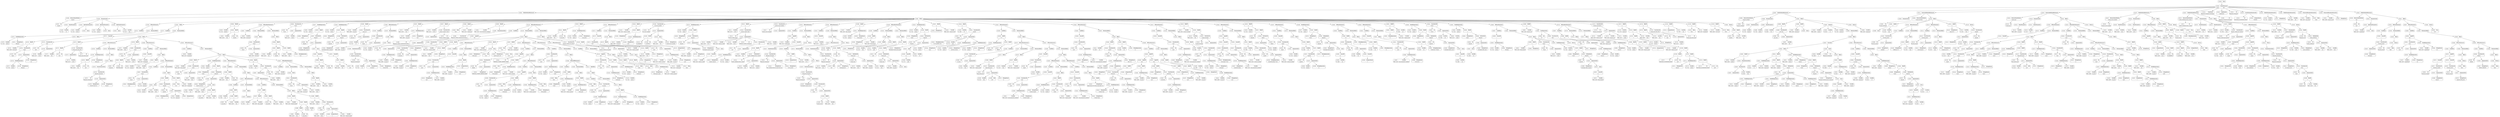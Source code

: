 digraph ast {
node [shape=none];
202755 [label=<<TABLE border='1' cellspacing='0' cellpadding='10' style='rounded' ><TR><TD border='0'>202755</TD><TD border='0'><B>BinOP</B></TD></TR><HR/><TR><TD border='0' cellpadding='5' colspan='2'>=</TD></TR></TABLE>>];
202755 -> 202754 [weight=2];
202755 -> 202762 [weight=2];
202754 [label=<<TABLE border='1' cellspacing='0' cellpadding='10' style='rounded' ><TR><TD border='0'>202754</TD><TD border='0'><B>Variable</B></TD></TR><HR/><TR><TD border='0' cellpadding='5'>(865, 4328)</TD><TD border='0' cellpadding='5'>download</TD></TR></TABLE>>];
202753 [label=<<TABLE border='1' cellspacing='0' cellpadding='10' style='rounded' ><TR><TD border='0'>202753</TD><TD border='0'><B>Condition</B></TD></TR></TABLE>>];
202753 -> 202752 [weight=2];
202752 [label=<<TABLE border='1' cellspacing='0' cellpadding='10' style='rounded' ><TR><TD border='0'>202752</TD><TD border='0'><B>PostfixExpression</B></TD></TR></TABLE>>];
202752 -> 202750 [weight=2];
202752 -> 202751 [weight=2];
202759 [label=<<TABLE border='1' cellspacing='0' cellpadding='10' style='rounded' ><TR><TD border='0'>202759</TD><TD border='0'><B>PostfixExpression</B></TD></TR></TABLE>>];
202759 -> 202757 [weight=2];
202759 -> 202758 [weight=2];
202758 [label=<<TABLE border='1' cellspacing='0' cellpadding='10' style='rounded' ><TR><TD border='0'>202758</TD><TD border='0'><B>StringLiteral</B></TD></TR><HR/><TR><TD border='0' cellpadding='5' colspan='2'>filename</TD></TR></TABLE>>];
202757 [label=<<TABLE border='1' cellspacing='0' cellpadding='10' style='rounded' ><TR><TD border='0'>202757</TD><TD border='0'><B>Variable</B></TD></TR><HR/><TR><TD border='0' cellpadding='5'>(0, 724)</TD><TD border='0' cellpadding='5'>options</TD></TR></TABLE>>];
202756 [label=<<TABLE border='1' cellspacing='0' cellpadding='10' style='rounded' ><TR><TD border='0'>202756</TD><TD border='0'><B>Id</B></TD></TR><HR/><TR><TD border='0' cellpadding='5' colspan='2'>fopen</TD></TR></TABLE>>];
202763 [label=<<TABLE border='1' cellspacing='0' cellpadding='10' style='rounded' ><TR><TD border='0'>202763</TD><TD border='0'><B>Block</B></TD></TR></TABLE>>];
202763 -> 202755 [weight=2];
202762 [label=<<TABLE border='1' cellspacing='0' cellpadding='10' style='rounded' ><TR><TD border='0'>202762</TD><TD border='0'><B>FunctionCall</B></TD></TR><HR/><TR><TD border='0' cellpadding='5' colspan='2'>fopen</TD></TR></TABLE>>];
202762 -> 202756 [weight=2];
202762 -> 202761 [weight=2];
202761 [label=<<TABLE border='1' cellspacing='0' cellpadding='10' style='rounded' ><TR><TD border='0'>202761</TD><TD border='0'><B>ArgumentList</B></TD></TR></TABLE>>];
202761 -> 202759 [weight=2];
202761 -> 202760 [weight=2];
202760 [label=<<TABLE border='1' cellspacing='0' cellpadding='10' style='rounded' ><TR><TD border='0'>202760</TD><TD border='0'><B>StringLiteral</B></TD></TR><HR/><TR><TD border='0' cellpadding='5' colspan='2'>wb</TD></TR></TABLE>>];
202767 [label=<<TABLE border='1' cellspacing='0' cellpadding='10' style='rounded' ><TR><TD border='0'>202767</TD><TD border='0'><B>Id</B></TD></TR><HR/><TR><TD border='0' cellpadding='5' colspan='2'>feof</TD></TR></TABLE>>];
202765 [label=<<TABLE border='1' cellspacing='0' cellpadding='10' style='rounded' ><TR><TD border='0'>202765</TD><TD border='0'><B>StatementBody</B></TD></TR></TABLE>>];
202765 -> 202763 [weight=2];
202764 [label=<<TABLE border='1' cellspacing='0' cellpadding='10' style='rounded' ><TR><TD border='0'>202764</TD><TD border='0'><B>IfThenStatement</B></TD></TR></TABLE>>];
202764 -> 202753 [weight=2];
202764 -> 202765 [weight=2];
202771 [label=<<TABLE border='1' cellspacing='0' cellpadding='10' style='rounded' ><TR><TD border='0'>202771</TD><TD border='0'><B>UnaryOP</B></TD></TR><HR/><TR><TD border='0' cellpadding='5' colspan='2'>!</TD></TR></TABLE>>];
202771 -> 202770 [weight=2];
202770 [label=<<TABLE border='1' cellspacing='0' cellpadding='10' style='rounded' ><TR><TD border='0'>202770</TD><TD border='0'><B>FunctionCall</B></TD></TR><HR/><TR><TD border='0' cellpadding='5' colspan='2'>feof</TD></TR></TABLE>>];
202770 -> 202767 [weight=2];
202770 -> 202769 [weight=2];
202769 [label=<<TABLE border='1' cellspacing='0' cellpadding='10' style='rounded' ><TR><TD border='0'>202769</TD><TD border='0'><B>ArgumentList</B></TD></TR></TABLE>>];
202769 -> 202768 [weight=2];
202768 [label=<<TABLE border='1' cellspacing='0' cellpadding='10' style='rounded' ><TR><TD border='0'>202768</TD><TD border='0'><B>Variable</B></TD></TR><HR/><TR><TD border='0' cellpadding='5'>(865, 4317)</TD><TD border='0' cellpadding='5'>socket</TD></TR></TABLE>>];
202775 [label=<<TABLE border='1' cellspacing='0' cellpadding='10' style='rounded' ><TR><TD border='0'>202775</TD><TD border='0'><B>BinOP</B></TD></TR><HR/><TR><TD border='0' cellpadding='5' colspan='2'>-&gt;</TD></TR></TABLE>>];
202775 -> 202773 [weight=2];
202775 -> 202774 [weight=2];
202774 [label=<<TABLE border='1' cellspacing='0' cellpadding='10' style='rounded' ><TR><TD border='0'>202774</TD><TD border='0'><B>Id</B></TD></TR><HR/><TR><TD border='0' cellpadding='5' colspan='2'>info</TD></TR></TABLE>>];
202773 [label=<<TABLE border='1' cellspacing='0' cellpadding='10' style='rounded' ><TR><TD border='0'>202773</TD><TD border='0'><B>Variable</B></TD></TR><HR/><TR><TD border='0' cellpadding='5'>(865, 4316)</TD><TD border='0' cellpadding='5'>this</TD></TR></TABLE>>];
202772 [label=<<TABLE border='1' cellspacing='0' cellpadding='10' style='rounded' ><TR><TD border='0'>202772</TD><TD border='0'><B>Condition</B></TD></TR></TABLE>>];
202772 -> 202771 [weight=2];
202779 [label=<<TABLE border='1' cellspacing='0' cellpadding='10' style='rounded' ><TR><TD border='0'>202779</TD><TD border='0'><B>ArgumentList</B></TD></TR></TABLE>>];
202779 -> 202778 [weight=2];
202778 [label=<<TABLE border='1' cellspacing='0' cellpadding='10' style='rounded' ><TR><TD border='0'>202778</TD><TD border='0'><B>Variable</B></TD></TR><HR/><TR><TD border='0' cellpadding='5'>(865, 4317)</TD><TD border='0' cellpadding='5'>socket</TD></TR></TABLE>>];
202777 [label=<<TABLE border='1' cellspacing='0' cellpadding='10' style='rounded' ><TR><TD border='0'>202777</TD><TD border='0'><B>Id</B></TD></TR><HR/><TR><TD border='0' cellpadding='5' colspan='2'>stream_get_meta_data</TD></TR></TABLE>>];
202776 [label=<<TABLE border='1' cellspacing='0' cellpadding='10' style='rounded' ><TR><TD border='0'>202776</TD><TD border='0'><B>BinOP</B></TD></TR><HR/><TR><TD border='0' cellpadding='5' colspan='2'>=</TD></TR></TABLE>>];
202776 -> 202775 [weight=2];
202776 -> 202780 [weight=2];
202783 [label=<<TABLE border='1' cellspacing='0' cellpadding='10' style='rounded' ><TR><TD border='0'>202783</TD><TD border='0'><B>BinOP</B></TD></TR><HR/><TR><TD border='0' cellpadding='5' colspan='2'>-&gt;</TD></TR></TABLE>>];
202783 -> 202781 [weight=2];
202783 -> 202782 [weight=2];
202782 [label=<<TABLE border='1' cellspacing='0' cellpadding='10' style='rounded' ><TR><TD border='0'>202782</TD><TD border='0'><B>Id</B></TD></TR><HR/><TR><TD border='0' cellpadding='5' colspan='2'>info</TD></TR></TABLE>>];
202781 [label=<<TABLE border='1' cellspacing='0' cellpadding='10' style='rounded' ><TR><TD border='0'>202781</TD><TD border='0'><B>Variable</B></TD></TR><HR/><TR><TD border='0' cellpadding='5'>(865, 4316)</TD><TD border='0' cellpadding='5'>this</TD></TR></TABLE>>];
202780 [label=<<TABLE border='1' cellspacing='0' cellpadding='10' style='rounded' ><TR><TD border='0'>202780</TD><TD border='0'><B>FunctionCall</B></TD></TR><HR/><TR><TD border='0' cellpadding='5' colspan='2'>stream_get_meta_data</TD></TR></TABLE>>];
202780 -> 202777 [weight=2];
202780 -> 202779 [weight=2];
202787 [label=<<TABLE border='1' cellspacing='0' cellpadding='10' style='rounded' ><TR><TD border='0'>202787</TD><TD border='0'><B>Id</B></TD></TR><HR/><TR><TD border='0' cellpadding='5' colspan='2'>Requests_Exception</TD></TR></TABLE>>];
202786 [label=<<TABLE border='1' cellspacing='0' cellpadding='10' style='rounded' ><TR><TD border='0'>202786</TD><TD border='0'><B>Condition</B></TD></TR></TABLE>>];
202786 -> 202785 [weight=2];
202785 [label=<<TABLE border='1' cellspacing='0' cellpadding='10' style='rounded' ><TR><TD border='0'>202785</TD><TD border='0'><B>PostfixExpression</B></TD></TR></TABLE>>];
202785 -> 202783 [weight=2];
202785 -> 202784 [weight=2];
202784 [label=<<TABLE border='1' cellspacing='0' cellpadding='10' style='rounded' ><TR><TD border='0'>202784</TD><TD border='0'><B>StringLiteral</B></TD></TR><HR/><TR><TD border='0' cellpadding='5' colspan='2'>timed_out</TD></TR></TABLE>>];
202791 [label=<<TABLE border='1' cellspacing='0' cellpadding='10' style='rounded' ><TR><TD border='0'>202791</TD><TD border='0'><B>FunctionCall</B></TD></TR><HR/><TR><TD border='0' cellpadding='5' colspan='2'>Requests_Exception</TD></TR></TABLE>>];
202791 -> 202787 [weight=2];
202791 -> 202790 [weight=2];
202790 [label=<<TABLE border='1' cellspacing='0' cellpadding='10' style='rounded' ><TR><TD border='0'>202790</TD><TD border='0'><B>ArgumentList</B></TD></TR></TABLE>>];
202790 -> 202788 [weight=2];
202790 -> 202789 [weight=2];
202789 [label=<<TABLE border='1' cellspacing='0' cellpadding='10' style='rounded' ><TR><TD border='0'>202789</TD><TD border='0'><B>StringLiteral</B></TD></TR><HR/><TR><TD border='0' cellpadding='5' colspan='2'>timeout</TD></TR></TABLE>>];
202788 [label=<<TABLE border='1' cellspacing='0' cellpadding='10' style='rounded' ><TR><TD border='0'>202788</TD><TD border='0'><B>StringLiteral</B></TD></TR><HR/><TR><TD border='0' cellpadding='5' colspan='2'>fsocket timed out</TD></TR></TABLE>>];
202795 [label=<<TABLE border='1' cellspacing='0' cellpadding='10' style='rounded' ><TR><TD border='0'>202795</TD><TD border='0'><B>IfThenStatement</B></TD></TR></TABLE>>];
202795 -> 202786 [weight=2];
202795 -> 202796 [weight=2];
202794 [label=<<TABLE border='1' cellspacing='0' cellpadding='10' style='rounded' ><TR><TD border='0'>202794</TD><TD border='0'><B>Block</B></TD></TR></TABLE>>];
202794 -> 202793 [weight=2];
202793 [label=<<TABLE border='1' cellspacing='0' cellpadding='10' style='rounded' ><TR><TD border='0'>202793</TD><TD border='0'><B>Throw</B></TD></TR></TABLE>>];
202793 -> 202792 [weight=2];
202792 [label=<<TABLE border='1' cellspacing='0' cellpadding='10' style='rounded' ><TR><TD border='0'>202792</TD><TD border='0'><B>ClassInstanciation</B></TD></TR></TABLE>>];
202792 -> 202791 [weight=2];
202799 [label=<<TABLE border='1' cellspacing='0' cellpadding='10' style='rounded' ><TR><TD border='0'>202799</TD><TD border='0'><B>Id</B></TD></TR><HR/><TR><TD border='0' cellpadding='5' colspan='2'>fread</TD></TR></TABLE>>];
202798 [label=<<TABLE border='1' cellspacing='0' cellpadding='10' style='rounded' ><TR><TD border='0'>202798</TD><TD border='0'><B>BinOP</B></TD></TR><HR/><TR><TD border='0' cellpadding='5' colspan='2'>=</TD></TR></TABLE>>];
202798 -> 202797 [weight=2];
202798 -> 202805 [weight=2];
202797 [label=<<TABLE border='1' cellspacing='0' cellpadding='10' style='rounded' ><TR><TD border='0'>202797</TD><TD border='0'><B>Variable</B></TD></TR><HR/><TR><TD border='0' cellpadding='5'>(865, 4329)</TD><TD border='0' cellpadding='5'>block</TD></TR></TABLE>>];
202796 [label=<<TABLE border='1' cellspacing='0' cellpadding='10' style='rounded' ><TR><TD border='0'>202796</TD><TD border='0'><B>StatementBody</B></TD></TR></TABLE>>];
202796 -> 202794 [weight=2];
202803 [label=<<TABLE border='1' cellspacing='0' cellpadding='10' style='rounded' ><TR><TD border='0'>202803</TD><TD border='0'><B>BinOP</B></TD></TR><HR/><TR><TD border='0' cellpadding='5' colspan='2'>::</TD></TR></TABLE>>];
202803 -> 202801 [weight=2];
202803 -> 202802 [weight=2];
202802 [label=<<TABLE border='1' cellspacing='0' cellpadding='10' style='rounded' ><TR><TD border='0'>202802</TD><TD border='0'><B>Id</B></TD></TR><HR/><TR><TD border='0' cellpadding='5' colspan='2'>BUFFER_SIZE</TD></TR></TABLE>>];
202801 [label=<<TABLE border='1' cellspacing='0' cellpadding='10' style='rounded' ><TR><TD border='0'>202801</TD><TD border='0'><B>Id</B></TD></TR><HR/><TR><TD border='0' cellpadding='5' colspan='2'>Requests</TD></TR></TABLE>>];
202800 [label=<<TABLE border='1' cellspacing='0' cellpadding='10' style='rounded' ><TR><TD border='0'>202800</TD><TD border='0'><B>Variable</B></TD></TR><HR/><TR><TD border='0' cellpadding='5'>(865, 4317)</TD><TD border='0' cellpadding='5'>socket</TD></TR></TABLE>>];
202807 [label=<<TABLE border='1' cellspacing='0' cellpadding='10' style='rounded' ><TR><TD border='0'>202807</TD><TD border='0'><B>Variable</B></TD></TR><HR/><TR><TD border='0' cellpadding='5'>(865, 4327)</TD><TD border='0' cellpadding='5'>doingbody</TD></TR></TABLE>>];
202805 [label=<<TABLE border='1' cellspacing='0' cellpadding='10' style='rounded' ><TR><TD border='0'>202805</TD><TD border='0'><B>FunctionCall</B></TD></TR><HR/><TR><TD border='0' cellpadding='5' colspan='2'>fread</TD></TR></TABLE>>];
202805 -> 202799 [weight=2];
202805 -> 202804 [weight=2];
202804 [label=<<TABLE border='1' cellspacing='0' cellpadding='10' style='rounded' ><TR><TD border='0'>202804</TD><TD border='0'><B>ArgumentList</B></TD></TR></TABLE>>];
202804 -> 202800 [weight=2];
202804 -> 202803 [weight=2];
202811 [label=<<TABLE border='1' cellspacing='0' cellpadding='10' style='rounded' ><TR><TD border='0'>202811</TD><TD border='0'><B>BinOP</B></TD></TR><HR/><TR><TD border='0' cellpadding='5' colspan='2'>.=</TD></TR></TABLE>>];
202811 -> 202810 [weight=2];
202811 -> 202812 [weight=2];
202810 [label=<<TABLE border='1' cellspacing='0' cellpadding='10' style='rounded' ><TR><TD border='0'>202810</TD><TD border='0'><B>Variable</B></TD></TR><HR/><TR><TD border='0' cellpadding='5'>(0, 1174)</TD><TD border='0' cellpadding='5'>response</TD></TR></TABLE>>];
202809 [label=<<TABLE border='1' cellspacing='0' cellpadding='10' style='rounded' ><TR><TD border='0'>202809</TD><TD border='0'><B>Condition</B></TD></TR></TABLE>>];
202809 -> 202808 [weight=2];
202808 [label=<<TABLE border='1' cellspacing='0' cellpadding='10' style='rounded' ><TR><TD border='0'>202808</TD><TD border='0'><B>UnaryOP</B></TD></TR><HR/><TR><TD border='0' cellpadding='5' colspan='2'>!</TD></TR></TABLE>>];
202808 -> 202807 [weight=2];
202815 [label=<<TABLE border='1' cellspacing='0' cellpadding='10' style='rounded' ><TR><TD border='0'>202815</TD><TD border='0'><B>StringExpression</B></TD></TR><HR/><TR><TD border='0' cellpadding='5' colspan='2'>rnrn</TD></TR></TABLE>>];
202814 [label=<<TABLE border='1' cellspacing='0' cellpadding='10' style='rounded' ><TR><TD border='0'>202814</TD><TD border='0'><B>Variable</B></TD></TR><HR/><TR><TD border='0' cellpadding='5'>(0, 1174)</TD><TD border='0' cellpadding='5'>response</TD></TR></TABLE>>];
202813 [label=<<TABLE border='1' cellspacing='0' cellpadding='10' style='rounded' ><TR><TD border='0'>202813</TD><TD border='0'><B>Id</B></TD></TR><HR/><TR><TD border='0' cellpadding='5' colspan='2'>strpos</TD></TR></TABLE>>];
202812 [label=<<TABLE border='1' cellspacing='0' cellpadding='10' style='rounded' ><TR><TD border='0'>202812</TD><TD border='0'><B>Variable</B></TD></TR><HR/><TR><TD border='0' cellpadding='5'>(865, 4329)</TD><TD border='0' cellpadding='5'>block</TD></TR></TABLE>>];
202819 [label=<<TABLE border='1' cellspacing='0' cellpadding='10' style='rounded' ><TR><TD border='0'>202819</TD><TD border='0'><B>Variable</B></TD></TR><HR/><TR><TD border='0' cellpadding='5'>(0, 723)</TD><TD border='0' cellpadding='5'>headers</TD></TR></TABLE>>];
202818 [label=<<TABLE border='1' cellspacing='0' cellpadding='10' style='rounded' ><TR><TD border='0'>202818</TD><TD border='0'><B>Condition</B></TD></TR></TABLE>>];
202818 -> 202817 [weight=2];
202817 [label=<<TABLE border='1' cellspacing='0' cellpadding='10' style='rounded' ><TR><TD border='0'>202817</TD><TD border='0'><B>FunctionCall</B></TD></TR><HR/><TR><TD border='0' cellpadding='5' colspan='2'>strpos</TD></TR></TABLE>>];
202817 -> 202813 [weight=2];
202817 -> 202816 [weight=2];
202816 [label=<<TABLE border='1' cellspacing='0' cellpadding='10' style='rounded' ><TR><TD border='0'>202816</TD><TD border='0'><B>ArgumentList</B></TD></TR></TABLE>>];
202816 -> 202814 [weight=2];
202816 -> 202815 [weight=2];
202823 [label=<<TABLE border='1' cellspacing='0' cellpadding='10' style='rounded' ><TR><TD border='0'>202823</TD><TD border='0'><B>Id</B></TD></TR><HR/><TR><TD border='0' cellpadding='5' colspan='2'>explode</TD></TR></TABLE>>];
202822 [label=<<TABLE border='1' cellspacing='0' cellpadding='10' style='rounded' ><TR><TD border='0'>202822</TD><TD border='0'><B>BinOP</B></TD></TR><HR/><TR><TD border='0' cellpadding='5' colspan='2'>=</TD></TR></TABLE>>];
202822 -> 202821 [weight=2];
202822 -> 202828 [weight=2];
202821 [label=<<TABLE border='1' cellspacing='0' cellpadding='10' style='rounded' ><TR><TD border='0'>202821</TD><TD border='0'><B>Array</B></TD></TR></TABLE>>];
202821 -> 202819 [weight=2];
202821 -> 202820 [weight=2];
202820 [label=<<TABLE border='1' cellspacing='0' cellpadding='10' style='rounded' ><TR><TD border='0'>202820</TD><TD border='0'><B>Variable</B></TD></TR><HR/><TR><TD border='0' cellpadding='5'>(865, 4329)</TD><TD border='0' cellpadding='5'>block</TD></TR></TABLE>>];
202827 [label=<<TABLE border='1' cellspacing='0' cellpadding='10' style='rounded' ><TR><TD border='0'>202827</TD><TD border='0'><B>ArgumentList</B></TD></TR></TABLE>>];
202827 -> 202824 [weight=2];
202827 -> 202825 [weight=2];
202827 -> 202826 [weight=2];
202826 [label=<<TABLE border='1' cellspacing='0' cellpadding='10' style='rounded' ><TR><TD border='0'>202826</TD><TD border='0'><B>IntegerLiteral</B></TD></TR><HR/><TR><TD border='0' cellpadding='5' colspan='2'>2</TD></TR></TABLE>>];
202825 [label=<<TABLE border='1' cellspacing='0' cellpadding='10' style='rounded' ><TR><TD border='0'>202825</TD><TD border='0'><B>Variable</B></TD></TR><HR/><TR><TD border='0' cellpadding='5'>(0, 1174)</TD><TD border='0' cellpadding='5'>response</TD></TR></TABLE>>];
202824 [label=<<TABLE border='1' cellspacing='0' cellpadding='10' style='rounded' ><TR><TD border='0'>202824</TD><TD border='0'><B>StringExpression</B></TD></TR><HR/><TR><TD border='0' cellpadding='5' colspan='2'>rnrn</TD></TR></TABLE>>];
202831 [label=<<TABLE border='1' cellspacing='0' cellpadding='10' style='rounded' ><TR><TD border='0'>202831</TD><TD border='0'><B>True</B></TD></TR><HR/><TR><TD border='0' cellpadding='5' colspan='2'>true</TD></TR></TABLE>>];
202830 [label=<<TABLE border='1' cellspacing='0' cellpadding='10' style='rounded' ><TR><TD border='0'>202830</TD><TD border='0'><B>BinOP</B></TD></TR><HR/><TR><TD border='0' cellpadding='5' colspan='2'>=</TD></TR></TABLE>>];
202830 -> 202829 [weight=2];
202830 -> 202831 [weight=2];
202829 [label=<<TABLE border='1' cellspacing='0' cellpadding='10' style='rounded' ><TR><TD border='0'>202829</TD><TD border='0'><B>Variable</B></TD></TR><HR/><TR><TD border='0' cellpadding='5'>(865, 4327)</TD><TD border='0' cellpadding='5'>doingbody</TD></TR></TABLE>>];
202828 [label=<<TABLE border='1' cellspacing='0' cellpadding='10' style='rounded' ><TR><TD border='0'>202828</TD><TD border='0'><B>FunctionCall</B></TD></TR><HR/><TR><TD border='0' cellpadding='5' colspan='2'>explode</TD></TR></TABLE>>];
202828 -> 202823 [weight=2];
202828 -> 202827 [weight=2];
202835 [label=<<TABLE border='1' cellspacing='0' cellpadding='10' style='rounded' ><TR><TD border='0'>202835</TD><TD border='0'><B>Block</B></TD></TR></TABLE>>];
202835 -> 202811 [weight=2];
202835 -> 202833 [weight=2];
202834 [label=<<TABLE border='1' cellspacing='0' cellpadding='10' style='rounded' ><TR><TD border='0'>202834</TD><TD border='0'><B>StatementBody</B></TD></TR></TABLE>>];
202834 -> 202832 [weight=2];
202833 [label=<<TABLE border='1' cellspacing='0' cellpadding='10' style='rounded' ><TR><TD border='0'>202833</TD><TD border='0'><B>IfThenStatement</B></TD></TR></TABLE>>];
202833 -> 202818 [weight=2];
202833 -> 202834 [weight=2];
202832 [label=<<TABLE border='1' cellspacing='0' cellpadding='10' style='rounded' ><TR><TD border='0'>202832</TD><TD border='0'><B>Block</B></TD></TR></TABLE>>];
202832 -> 202822 [weight=2];
202832 -> 202830 [weight=2];
202839 [label=<<TABLE border='1' cellspacing='0' cellpadding='10' style='rounded' ><TR><TD border='0'>202839</TD><TD border='0'><B>Condition</B></TD></TR></TABLE>>];
202839 -> 202838 [weight=2];
202838 [label=<<TABLE border='1' cellspacing='0' cellpadding='10' style='rounded' ><TR><TD border='0'>202838</TD><TD border='0'><B>Variable</B></TD></TR><HR/><TR><TD border='0' cellpadding='5'>(865, 4327)</TD><TD border='0' cellpadding='5'>doingbody</TD></TR></TABLE>>];
202837 [label=<<TABLE border='1' cellspacing='0' cellpadding='10' style='rounded' ><TR><TD border='0'>202837</TD><TD border='0'><B>StatementBody</B></TD></TR></TABLE>>];
202837 -> 202835 [weight=2];
202836 [label=<<TABLE border='1' cellspacing='0' cellpadding='10' style='rounded' ><TR><TD border='0'>202836</TD><TD border='0'><B>IfThenStatement</B></TD></TR></TABLE>>];
202836 -> 202809 [weight=2];
202836 -> 202837 [weight=2];
202843 [label=<<TABLE border='1' cellspacing='0' cellpadding='10' style='rounded' ><TR><TD border='0'>202843</TD><TD border='0'><B>StringLiteral</B></TD></TR><HR/><TR><TD border='0' cellpadding='5' colspan='2'>request.progress</TD></TR></TABLE>>];
202842 [label=<<TABLE border='1' cellspacing='0' cellpadding='10' style='rounded' ><TR><TD border='0'>202842</TD><TD border='0'><B>Id</B></TD></TR><HR/><TR><TD border='0' cellpadding='5' colspan='2'>dispatch</TD></TR></TABLE>>];
202841 [label=<<TABLE border='1' cellspacing='0' cellpadding='10' style='rounded' ><TR><TD border='0'>202841</TD><TD border='0'><B>StringLiteral</B></TD></TR><HR/><TR><TD border='0' cellpadding='5' colspan='2'>hooks</TD></TR></TABLE>>];
202840 [label=<<TABLE border='1' cellspacing='0' cellpadding='10' style='rounded' ><TR><TD border='0'>202840</TD><TD border='0'><B>Variable</B></TD></TR><HR/><TR><TD border='0' cellpadding='5'>(0, 724)</TD><TD border='0' cellpadding='5'>options</TD></TR></TABLE>>];
202847 [label=<<TABLE border='1' cellspacing='0' cellpadding='10' style='rounded' ><TR><TD border='0'>202847</TD><TD border='0'><B>Id</B></TD></TR><HR/><TR><TD border='0' cellpadding='5' colspan='2'>max_bytes</TD></TR></TABLE>>];
202846 [label=<<TABLE border='1' cellspacing='0' cellpadding='10' style='rounded' ><TR><TD border='0'>202846</TD><TD border='0'><B>Variable</B></TD></TR><HR/><TR><TD border='0' cellpadding='5'>(865, 4316)</TD><TD border='0' cellpadding='5'>this</TD></TR></TABLE>>];
202845 [label=<<TABLE border='1' cellspacing='0' cellpadding='10' style='rounded' ><TR><TD border='0'>202845</TD><TD border='0'><B>Variable</B></TD></TR><HR/><TR><TD border='0' cellpadding='5'>(0, 765)</TD><TD border='0' cellpadding='5'>size</TD></TR></TABLE>>];
202844 [label=<<TABLE border='1' cellspacing='0' cellpadding='10' style='rounded' ><TR><TD border='0'>202844</TD><TD border='0'><B>Variable</B></TD></TR><HR/><TR><TD border='0' cellpadding='5'>(865, 4329)</TD><TD border='0' cellpadding='5'>block</TD></TR></TABLE>>];
202851 [label=<<TABLE border='1' cellspacing='0' cellpadding='10' style='rounded' ><TR><TD border='0'>202851</TD><TD border='0'><B>MethodCall</B></TD></TR><HR/><TR><TD border='0' cellpadding='5' colspan='2'>dispatch</TD></TR></TABLE>>];
202851 -> 202842 [weight=2];
202851 -> 202850 [weight=2];
202850 [label=<<TABLE border='1' cellspacing='0' cellpadding='10' style='rounded' ><TR><TD border='0'>202850</TD><TD border='0'><B>ArgumentList</B></TD></TR></TABLE>>];
202850 -> 202843 [weight=2];
202850 -> 202849 [weight=2];
202849 [label=<<TABLE border='1' cellspacing='0' cellpadding='10' style='rounded' ><TR><TD border='0'>202849</TD><TD border='0'><B>Array</B></TD></TR></TABLE>>];
202849 -> 202844 [weight=2];
202849 -> 202845 [weight=2];
202849 -> 202848 [weight=2];
202848 [label=<<TABLE border='1' cellspacing='0' cellpadding='10' style='rounded' ><TR><TD border='0'>202848</TD><TD border='0'><B>BinOP</B></TD></TR><HR/><TR><TD border='0' cellpadding='5' colspan='2'>-&gt;</TD></TR></TABLE>>];
202848 -> 202846 [weight=2];
202848 -> 202847 [weight=2];
202855 [label=<<TABLE border='1' cellspacing='0' cellpadding='10' style='rounded' ><TR><TD border='0'>202855</TD><TD border='0'><B>BinOP</B></TD></TR><HR/><TR><TD border='0' cellpadding='5' colspan='2'>=</TD></TR></TABLE>>];
202855 -> 202854 [weight=2];
202855 -> 202859 [weight=2];
202854 [label=<<TABLE border='1' cellspacing='0' cellpadding='10' style='rounded' ><TR><TD border='0'>202854</TD><TD border='0'><B>Variable</B></TD></TR><HR/><TR><TD border='0' cellpadding='5'>(865, 4330)</TD><TD border='0' cellpadding='5'>data_length</TD></TR></TABLE>>];
202853 [label=<<TABLE border='1' cellspacing='0' cellpadding='10' style='rounded' ><TR><TD border='0'>202853</TD><TD border='0'><B>PostfixExpression</B></TD></TR></TABLE>>];
202853 -> 202840 [weight=2];
202853 -> 202852 [weight=2];
202852 [label=<<TABLE border='1' cellspacing='0' cellpadding='10' style='rounded' ><TR><TD border='0'>202852</TD><TD border='0'><B>BinOP</B></TD></TR><HR/><TR><TD border='0' cellpadding='5' colspan='2'>-&gt;</TD></TR></TABLE>>];
202852 -> 202841 [weight=2];
202852 -> 202851 [weight=2];
202859 [label=<<TABLE border='1' cellspacing='0' cellpadding='10' style='rounded' ><TR><TD border='0'>202859</TD><TD border='0'><B>FunctionCall</B></TD></TR><HR/><TR><TD border='0' cellpadding='5' colspan='2'>strlen</TD></TR></TABLE>>];
202859 -> 202856 [weight=2];
202859 -> 202858 [weight=2];
202858 [label=<<TABLE border='1' cellspacing='0' cellpadding='10' style='rounded' ><TR><TD border='0'>202858</TD><TD border='0'><B>ArgumentList</B></TD></TR></TABLE>>];
202858 -> 202857 [weight=2];
202857 [label=<<TABLE border='1' cellspacing='0' cellpadding='10' style='rounded' ><TR><TD border='0'>202857</TD><TD border='0'><B>Variable</B></TD></TR><HR/><TR><TD border='0' cellpadding='5'>(865, 4329)</TD><TD border='0' cellpadding='5'>block</TD></TR></TABLE>>];
202856 [label=<<TABLE border='1' cellspacing='0' cellpadding='10' style='rounded' ><TR><TD border='0'>202856</TD><TD border='0'><B>Id</B></TD></TR><HR/><TR><TD border='0' cellpadding='5' colspan='2'>strlen</TD></TR></TABLE>>];
202863 [label=<<TABLE border='1' cellspacing='0' cellpadding='10' style='rounded' ><TR><TD border='0'>202863</TD><TD border='0'><B>Condition</B></TD></TR></TABLE>>];
202863 -> 202862 [weight=2];
202862 [label=<<TABLE border='1' cellspacing='0' cellpadding='10' style='rounded' ><TR><TD border='0'>202862</TD><TD border='0'><B>BinOP</B></TD></TR><HR/><TR><TD border='0' cellpadding='5' colspan='2'>-&gt;</TD></TR></TABLE>>];
202862 -> 202860 [weight=2];
202862 -> 202861 [weight=2];
202861 [label=<<TABLE border='1' cellspacing='0' cellpadding='10' style='rounded' ><TR><TD border='0'>202861</TD><TD border='0'><B>Id</B></TD></TR><HR/><TR><TD border='0' cellpadding='5' colspan='2'>max_bytes</TD></TR></TABLE>>];
202860 [label=<<TABLE border='1' cellspacing='0' cellpadding='10' style='rounded' ><TR><TD border='0'>202860</TD><TD border='0'><B>Variable</B></TD></TR><HR/><TR><TD border='0' cellpadding='5'>(865, 4316)</TD><TD border='0' cellpadding='5'>this</TD></TR></TABLE>>];
202867 [label=<<TABLE border='1' cellspacing='0' cellpadding='10' style='rounded' ><TR><TD border='0'>202867</TD><TD border='0'><B>Id</B></TD></TR><HR/><TR><TD border='0' cellpadding='5' colspan='2'>max_bytes</TD></TR></TABLE>>];
202866 [label=<<TABLE border='1' cellspacing='0' cellpadding='10' style='rounded' ><TR><TD border='0'>202866</TD><TD border='0'><B>Variable</B></TD></TR><HR/><TR><TD border='0' cellpadding='5'>(865, 4316)</TD><TD border='0' cellpadding='5'>this</TD></TR></TABLE>>];
202865 [label=<<TABLE border='1' cellspacing='0' cellpadding='10' style='rounded' ><TR><TD border='0'>202865</TD><TD border='0'><B>RelOP</B></TD></TR><HR/><TR><TD border='0' cellpadding='5' colspan='2'>===</TD></TR></TABLE>>];
202865 -> 202864 [weight=2];
202865 -> 202868 [weight=2];
202864 [label=<<TABLE border='1' cellspacing='0' cellpadding='10' style='rounded' ><TR><TD border='0'>202864</TD><TD border='0'><B>Variable</B></TD></TR><HR/><TR><TD border='0' cellpadding='5'>(0, 765)</TD><TD border='0' cellpadding='5'>size</TD></TR></TABLE>>];
202871 [label=<<TABLE border='1' cellspacing='0' cellpadding='10' style='rounded' ><TR><TD border='0'>202871</TD><TD border='0'><B>Block</B></TD></TR></TABLE>>];
202871 -> 202870 [weight=2];
202870 [label=<<TABLE border='1' cellspacing='0' cellpadding='10' style='rounded' ><TR><TD border='0'>202870</TD><TD border='0'><B>Continue</B></TD></TR></TABLE>>];
202869 [label=<<TABLE border='1' cellspacing='0' cellpadding='10' style='rounded' ><TR><TD border='0'>202869</TD><TD border='0'><B>Condition</B></TD></TR></TABLE>>];
202869 -> 202865 [weight=2];
202868 [label=<<TABLE border='1' cellspacing='0' cellpadding='10' style='rounded' ><TR><TD border='0'>202868</TD><TD border='0'><B>BinOP</B></TD></TR><HR/><TR><TD border='0' cellpadding='5' colspan='2'>-&gt;</TD></TR></TABLE>>];
202868 -> 202866 [weight=2];
202868 -> 202867 [weight=2];
202875 [label=<<TABLE border='1' cellspacing='0' cellpadding='10' style='rounded' ><TR><TD border='0'>202875</TD><TD border='0'><B>BinOP</B></TD></TR><HR/><TR><TD border='0' cellpadding='5' colspan='2'>+</TD></TR></TABLE>>];
202875 -> 202874 [weight=2];
202875 -> 202876 [weight=2];
202874 [label=<<TABLE border='1' cellspacing='0' cellpadding='10' style='rounded' ><TR><TD border='0'>202874</TD><TD border='0'><B>Variable</B></TD></TR><HR/><TR><TD border='0' cellpadding='5'>(0, 765)</TD><TD border='0' cellpadding='5'>size</TD></TR></TABLE>>];
202873 [label=<<TABLE border='1' cellspacing='0' cellpadding='10' style='rounded' ><TR><TD border='0'>202873</TD><TD border='0'><B>StatementBody</B></TD></TR></TABLE>>];
202873 -> 202871 [weight=2];
202872 [label=<<TABLE border='1' cellspacing='0' cellpadding='10' style='rounded' ><TR><TD border='0'>202872</TD><TD border='0'><B>IfThenStatement</B></TD></TR></TABLE>>];
202872 -> 202869 [weight=2];
202872 -> 202873 [weight=2];
202879 [label=<<TABLE border='1' cellspacing='0' cellpadding='10' style='rounded' ><TR><TD border='0'>202879</TD><TD border='0'><B>Id</B></TD></TR><HR/><TR><TD border='0' cellpadding='5' colspan='2'>max_bytes</TD></TR></TABLE>>];
202878 [label=<<TABLE border='1' cellspacing='0' cellpadding='10' style='rounded' ><TR><TD border='0'>202878</TD><TD border='0'><B>Variable</B></TD></TR><HR/><TR><TD border='0' cellpadding='5'>(865, 4316)</TD><TD border='0' cellpadding='5'>this</TD></TR></TABLE>>];
202877 [label=<<TABLE border='1' cellspacing='0' cellpadding='10' style='rounded' ><TR><TD border='0'>202877</TD><TD border='0'><B>RelOP</B></TD></TR><HR/><TR><TD border='0' cellpadding='5' colspan='2'>&gt;</TD></TR></TABLE>>];
202877 -> 202875 [weight=2];
202877 -> 202880 [weight=2];
202876 [label=<<TABLE border='1' cellspacing='0' cellpadding='10' style='rounded' ><TR><TD border='0'>202876</TD><TD border='0'><B>Variable</B></TD></TR><HR/><TR><TD border='0' cellpadding='5'>(865, 4330)</TD><TD border='0' cellpadding='5'>data_length</TD></TR></TABLE>>];
202883 [label=<<TABLE border='1' cellspacing='0' cellpadding='10' style='rounded' ><TR><TD border='0'>202883</TD><TD border='0'><B>BinOP</B></TD></TR><HR/><TR><TD border='0' cellpadding='5' colspan='2'>=</TD></TR></TABLE>>];
202883 -> 202882 [weight=2];
202883 -> 202887 [weight=2];
202882 [label=<<TABLE border='1' cellspacing='0' cellpadding='10' style='rounded' ><TR><TD border='0'>202882</TD><TD border='0'><B>Variable</B></TD></TR><HR/><TR><TD border='0' cellpadding='5'>(865, 4331)</TD><TD border='0' cellpadding='5'>limited_length</TD></TR></TABLE>>];
202881 [label=<<TABLE border='1' cellspacing='0' cellpadding='10' style='rounded' ><TR><TD border='0'>202881</TD><TD border='0'><B>Condition</B></TD></TR></TABLE>>];
202881 -> 202877 [weight=2];
202880 [label=<<TABLE border='1' cellspacing='0' cellpadding='10' style='rounded' ><TR><TD border='0'>202880</TD><TD border='0'><B>BinOP</B></TD></TR><HR/><TR><TD border='0' cellpadding='5' colspan='2'>-&gt;</TD></TR></TABLE>>];
202880 -> 202878 [weight=2];
202880 -> 202879 [weight=2];
202887 [label=<<TABLE border='1' cellspacing='0' cellpadding='10' style='rounded' ><TR><TD border='0'>202887</TD><TD border='0'><B>BinOP</B></TD></TR><HR/><TR><TD border='0' cellpadding='5' colspan='2'>-</TD></TR></TABLE>>];
202887 -> 202886 [weight=2];
202887 -> 202888 [weight=2];
202886 [label=<<TABLE border='1' cellspacing='0' cellpadding='10' style='rounded' ><TR><TD border='0'>202886</TD><TD border='0'><B>BinOP</B></TD></TR><HR/><TR><TD border='0' cellpadding='5' colspan='2'>-&gt;</TD></TR></TABLE>>];
202886 -> 202884 [weight=2];
202886 -> 202885 [weight=2];
202885 [label=<<TABLE border='1' cellspacing='0' cellpadding='10' style='rounded' ><TR><TD border='0'>202885</TD><TD border='0'><B>Id</B></TD></TR><HR/><TR><TD border='0' cellpadding='5' colspan='2'>max_bytes</TD></TR></TABLE>>];
202884 [label=<<TABLE border='1' cellspacing='0' cellpadding='10' style='rounded' ><TR><TD border='0'>202884</TD><TD border='0'><B>Variable</B></TD></TR><HR/><TR><TD border='0' cellpadding='5'>(865, 4316)</TD><TD border='0' cellpadding='5'>this</TD></TR></TABLE>>];
202891 [label=<<TABLE border='1' cellspacing='0' cellpadding='10' style='rounded' ><TR><TD border='0'>202891</TD><TD border='0'><B>Id</B></TD></TR><HR/><TR><TD border='0' cellpadding='5' colspan='2'>substr</TD></TR></TABLE>>];
202890 [label=<<TABLE border='1' cellspacing='0' cellpadding='10' style='rounded' ><TR><TD border='0'>202890</TD><TD border='0'><B>BinOP</B></TD></TR><HR/><TR><TD border='0' cellpadding='5' colspan='2'>=</TD></TR></TABLE>>];
202890 -> 202889 [weight=2];
202890 -> 202896 [weight=2];
202889 [label=<<TABLE border='1' cellspacing='0' cellpadding='10' style='rounded' ><TR><TD border='0'>202889</TD><TD border='0'><B>Variable</B></TD></TR><HR/><TR><TD border='0' cellpadding='5'>(865, 4329)</TD><TD border='0' cellpadding='5'>block</TD></TR></TABLE>>];
202888 [label=<<TABLE border='1' cellspacing='0' cellpadding='10' style='rounded' ><TR><TD border='0'>202888</TD><TD border='0'><B>Variable</B></TD></TR><HR/><TR><TD border='0' cellpadding='5'>(0, 765)</TD><TD border='0' cellpadding='5'>size</TD></TR></TABLE>>];
202895 [label=<<TABLE border='1' cellspacing='0' cellpadding='10' style='rounded' ><TR><TD border='0'>202895</TD><TD border='0'><B>ArgumentList</B></TD></TR></TABLE>>];
202895 -> 202892 [weight=2];
202895 -> 202893 [weight=2];
202895 -> 202894 [weight=2];
202894 [label=<<TABLE border='1' cellspacing='0' cellpadding='10' style='rounded' ><TR><TD border='0'>202894</TD><TD border='0'><B>Variable</B></TD></TR><HR/><TR><TD border='0' cellpadding='5'>(865, 4331)</TD><TD border='0' cellpadding='5'>limited_length</TD></TR></TABLE>>];
202893 [label=<<TABLE border='1' cellspacing='0' cellpadding='10' style='rounded' ><TR><TD border='0'>202893</TD><TD border='0'><B>IntegerLiteral</B></TD></TR><HR/><TR><TD border='0' cellpadding='5' colspan='2'>0</TD></TR></TABLE>>];
202892 [label=<<TABLE border='1' cellspacing='0' cellpadding='10' style='rounded' ><TR><TD border='0'>202892</TD><TD border='0'><B>Variable</B></TD></TR><HR/><TR><TD border='0' cellpadding='5'>(865, 4329)</TD><TD border='0' cellpadding='5'>block</TD></TR></TABLE>>];
202899 [label=<<TABLE border='1' cellspacing='0' cellpadding='10' style='rounded' ><TR><TD border='0'>202899</TD><TD border='0'><B>StatementBody</B></TD></TR></TABLE>>];
202899 -> 202897 [weight=2];
202898 [label=<<TABLE border='1' cellspacing='0' cellpadding='10' style='rounded' ><TR><TD border='0'>202898</TD><TD border='0'><B>IfThenStatement</B></TD></TR></TABLE>>];
202898 -> 202881 [weight=2];
202898 -> 202899 [weight=2];
202897 [label=<<TABLE border='1' cellspacing='0' cellpadding='10' style='rounded' ><TR><TD border='0'>202897</TD><TD border='0'><B>Block</B></TD></TR></TABLE>>];
202897 -> 202883 [weight=2];
202897 -> 202890 [weight=2];
202896 [label=<<TABLE border='1' cellspacing='0' cellpadding='10' style='rounded' ><TR><TD border='0'>202896</TD><TD border='0'><B>FunctionCall</B></TD></TR><HR/><TR><TD border='0' cellpadding='5' colspan='2'>substr</TD></TR></TABLE>>];
202896 -> 202891 [weight=2];
202896 -> 202895 [weight=2];
202903 [label=<<TABLE border='1' cellspacing='0' cellpadding='10' style='rounded' ><TR><TD border='0'>202903</TD><TD border='0'><B>Variable</B></TD></TR><HR/><TR><TD border='0' cellpadding='5'>(0, 765)</TD><TD border='0' cellpadding='5'>size</TD></TR></TABLE>>];
202902 [label=<<TABLE border='1' cellspacing='0' cellpadding='10' style='rounded' ><TR><TD border='0'>202902</TD><TD border='0'><B>StatementBody</B></TD></TR></TABLE>>];
202902 -> 202900 [weight=2];
202901 [label=<<TABLE border='1' cellspacing='0' cellpadding='10' style='rounded' ><TR><TD border='0'>202901</TD><TD border='0'><B>IfThenStatement</B></TD></TR></TABLE>>];
202901 -> 202863 [weight=2];
202901 -> 202902 [weight=2];
202900 [label=<<TABLE border='1' cellspacing='0' cellpadding='10' style='rounded' ><TR><TD border='0'>202900</TD><TD border='0'><B>Block</B></TD></TR></TABLE>>];
202900 -> 202872 [weight=2];
202900 -> 202898 [weight=2];
202907 [label=<<TABLE border='1' cellspacing='0' cellpadding='10' style='rounded' ><TR><TD border='0'>202907</TD><TD border='0'><B>ArgumentList</B></TD></TR></TABLE>>];
202907 -> 202906 [weight=2];
202906 [label=<<TABLE border='1' cellspacing='0' cellpadding='10' style='rounded' ><TR><TD border='0'>202906</TD><TD border='0'><B>Variable</B></TD></TR><HR/><TR><TD border='0' cellpadding='5'>(865, 4329)</TD><TD border='0' cellpadding='5'>block</TD></TR></TABLE>>];
202905 [label=<<TABLE border='1' cellspacing='0' cellpadding='10' style='rounded' ><TR><TD border='0'>202905</TD><TD border='0'><B>Id</B></TD></TR><HR/><TR><TD border='0' cellpadding='5' colspan='2'>strlen</TD></TR></TABLE>>];
202904 [label=<<TABLE border='1' cellspacing='0' cellpadding='10' style='rounded' ><TR><TD border='0'>202904</TD><TD border='0'><B>BinOP</B></TD></TR><HR/><TR><TD border='0' cellpadding='5' colspan='2'>+=</TD></TR></TABLE>>];
202904 -> 202903 [weight=2];
202904 -> 202908 [weight=2];
202911 [label=<<TABLE border='1' cellspacing='0' cellpadding='10' style='rounded' ><TR><TD border='0'>202911</TD><TD border='0'><B>Id</B></TD></TR><HR/><TR><TD border='0' cellpadding='5' colspan='2'>fwrite</TD></TR></TABLE>>];
202910 [label=<<TABLE border='1' cellspacing='0' cellpadding='10' style='rounded' ><TR><TD border='0'>202910</TD><TD border='0'><B>Condition</B></TD></TR></TABLE>>];
202910 -> 202909 [weight=2];
202909 [label=<<TABLE border='1' cellspacing='0' cellpadding='10' style='rounded' ><TR><TD border='0'>202909</TD><TD border='0'><B>Variable</B></TD></TR><HR/><TR><TD border='0' cellpadding='5'>(865, 4328)</TD><TD border='0' cellpadding='5'>download</TD></TR></TABLE>>];
202908 [label=<<TABLE border='1' cellspacing='0' cellpadding='10' style='rounded' ><TR><TD border='0'>202908</TD><TD border='0'><B>FunctionCall</B></TD></TR><HR/><TR><TD border='0' cellpadding='5' colspan='2'>strlen</TD></TR></TABLE>>];
202908 -> 202905 [weight=2];
202908 -> 202907 [weight=2];
202915 [label=<<TABLE border='1' cellspacing='0' cellpadding='10' style='rounded' ><TR><TD border='0'>202915</TD><TD border='0'><B>FunctionCall</B></TD></TR><HR/><TR><TD border='0' cellpadding='5' colspan='2'>fwrite</TD></TR></TABLE>>];
202915 -> 202911 [weight=2];
202915 -> 202914 [weight=2];
202914 [label=<<TABLE border='1' cellspacing='0' cellpadding='10' style='rounded' ><TR><TD border='0'>202914</TD><TD border='0'><B>ArgumentList</B></TD></TR></TABLE>>];
202914 -> 202912 [weight=2];
202914 -> 202913 [weight=2];
202913 [label=<<TABLE border='1' cellspacing='0' cellpadding='10' style='rounded' ><TR><TD border='0'>202913</TD><TD border='0'><B>Variable</B></TD></TR><HR/><TR><TD border='0' cellpadding='5'>(865, 4329)</TD><TD border='0' cellpadding='5'>block</TD></TR></TABLE>>];
202912 [label=<<TABLE border='1' cellspacing='0' cellpadding='10' style='rounded' ><TR><TD border='0'>202912</TD><TD border='0'><B>Variable</B></TD></TR><HR/><TR><TD border='0' cellpadding='5'>(865, 4328)</TD><TD border='0' cellpadding='5'>download</TD></TR></TABLE>>];
202919 [label=<<TABLE border='1' cellspacing='0' cellpadding='10' style='rounded' ><TR><TD border='0'>202919</TD><TD border='0'><B>Variable</B></TD></TR><HR/><TR><TD border='0' cellpadding='5'>(865, 4326)</TD><TD border='0' cellpadding='5'>body</TD></TR></TABLE>>];
202918 [label=<<TABLE border='1' cellspacing='0' cellpadding='10' style='rounded' ><TR><TD border='0'>202918</TD><TD border='0'><B>StatementBody</B></TD></TR></TABLE>>];
202918 -> 202916 [weight=2];
202917 [label=<<TABLE border='1' cellspacing='0' cellpadding='10' style='rounded' ><TR><TD border='0'>202917</TD><TD border='0'><B>IfThenElseStatement</B></TD></TR></TABLE>>];
202917 -> 202910 [weight=2];
202917 -> 202918 [weight=2];
202917 -> 202924 [weight=2];
202916 [label=<<TABLE border='1' cellspacing='0' cellpadding='10' style='rounded' ><TR><TD border='0'>202916</TD><TD border='0'><B>Block</B></TD></TR></TABLE>>];
202916 -> 202915 [weight=2];
202922 [label=<<TABLE border='1' cellspacing='0' cellpadding='10' style='rounded' ><TR><TD border='0'>202922</TD><TD border='0'><B>Block</B></TD></TR></TABLE>>];
202922 -> 202920 [weight=2];
202921 [label=<<TABLE border='1' cellspacing='0' cellpadding='10' style='rounded' ><TR><TD border='0'>202921</TD><TD border='0'><B>Variable</B></TD></TR><HR/><TR><TD border='0' cellpadding='5'>(865, 4329)</TD><TD border='0' cellpadding='5'>block</TD></TR></TABLE>>];
202920 [label=<<TABLE border='1' cellspacing='0' cellpadding='10' style='rounded' ><TR><TD border='0'>202920</TD><TD border='0'><B>BinOP</B></TD></TR><HR/><TR><TD border='0' cellpadding='5' colspan='2'>.=</TD></TR></TABLE>>];
202920 -> 202919 [weight=2];
202920 -> 202921 [weight=2];
202927 [label=<<TABLE border='1' cellspacing='0' cellpadding='10' style='rounded' ><TR><TD border='0'>202927</TD><TD border='0'><B>StatementBody</B></TD></TR></TABLE>>];
202927 -> 202925 [weight=2];
202926 [label=<<TABLE border='1' cellspacing='0' cellpadding='10' style='rounded' ><TR><TD border='0'>202926</TD><TD border='0'><B>IfThenStatement</B></TD></TR></TABLE>>];
202926 -> 202839 [weight=2];
202926 -> 202927 [weight=2];
202925 [label=<<TABLE border='1' cellspacing='0' cellpadding='10' style='rounded' ><TR><TD border='0'>202925</TD><TD border='0'><B>Block</B></TD></TR></TABLE>>];
202925 -> 202853 [weight=2];
202925 -> 202855 [weight=2];
202925 -> 202901 [weight=2];
202925 -> 202904 [weight=2];
202925 -> 202917 [weight=2];
202924 [label=<<TABLE border='1' cellspacing='0' cellpadding='10' style='rounded' ><TR><TD border='0'>202924</TD><TD border='0'><B>StatementBody</B></TD></TR></TABLE>>];
202924 -> 202922 [weight=2];
202931 [label=<<TABLE border='1' cellspacing='0' cellpadding='10' style='rounded' ><TR><TD border='0'>202931</TD><TD border='0'><B>Variable</B></TD></TR><HR/><TR><TD border='0' cellpadding='5'>(865, 4316)</TD><TD border='0' cellpadding='5'>this</TD></TR></TABLE>>];
202930 [label=<<TABLE border='1' cellspacing='0' cellpadding='10' style='rounded' ><TR><TD border='0'>202930</TD><TD border='0'><B>StatementBody</B></TD></TR></TABLE>>];
202930 -> 202928 [weight=2];
202929 [label=<<TABLE border='1' cellspacing='0' cellpadding='10' style='rounded' ><TR><TD border='0'>202929</TD><TD border='0'><B>While</B></TD></TR></TABLE>>];
202929 -> 202772 [weight=2];
202929 -> 202930 [weight=2];
202928 [label=<<TABLE border='1' cellspacing='0' cellpadding='10' style='rounded' ><TR><TD border='0'>202928</TD><TD border='0'><B>Block</B></TD></TR></TABLE>>];
202928 -> 202776 [weight=2];
202928 -> 202795 [weight=2];
202928 -> 202798 [weight=2];
202928 -> 202836 [weight=2];
202928 -> 202926 [weight=2];
202935 [label=<<TABLE border='1' cellspacing='0' cellpadding='10' style='rounded' ><TR><TD border='0'>202935</TD><TD border='0'><B>Variable</B></TD></TR><HR/><TR><TD border='0' cellpadding='5'>(0, 723)</TD><TD border='0' cellpadding='5'>headers</TD></TR></TABLE>>];
202934 [label=<<TABLE border='1' cellspacing='0' cellpadding='10' style='rounded' ><TR><TD border='0'>202934</TD><TD border='0'><B>BinOP</B></TD></TR><HR/><TR><TD border='0' cellpadding='5' colspan='2'>=</TD></TR></TABLE>>];
202934 -> 202933 [weight=2];
202934 -> 202935 [weight=2];
202933 [label=<<TABLE border='1' cellspacing='0' cellpadding='10' style='rounded' ><TR><TD border='0'>202933</TD><TD border='0'><B>BinOP</B></TD></TR><HR/><TR><TD border='0' cellpadding='5' colspan='2'>-&gt;</TD></TR></TABLE>>];
202933 -> 202931 [weight=2];
202933 -> 202932 [weight=2];
202932 [label=<<TABLE border='1' cellspacing='0' cellpadding='10' style='rounded' ><TR><TD border='0'>202932</TD><TD border='0'><B>Id</B></TD></TR><HR/><TR><TD border='0' cellpadding='5' colspan='2'>headers</TD></TR></TABLE>>];
202939 [label=<<TABLE border='1' cellspacing='0' cellpadding='10' style='rounded' ><TR><TD border='0'>202939</TD><TD border='0'><B>Variable</B></TD></TR><HR/><TR><TD border='0' cellpadding='5'>(865, 4328)</TD><TD border='0' cellpadding='5'>download</TD></TR></TABLE>>];
202938 [label=<<TABLE border='1' cellspacing='0' cellpadding='10' style='rounded' ><TR><TD border='0'>202938</TD><TD border='0'><B>Id</B></TD></TR><HR/><TR><TD border='0' cellpadding='5' colspan='2'>fclose</TD></TR></TABLE>>];
202937 [label=<<TABLE border='1' cellspacing='0' cellpadding='10' style='rounded' ><TR><TD border='0'>202937</TD><TD border='0'><B>Condition</B></TD></TR></TABLE>>];
202937 -> 202936 [weight=2];
202936 [label=<<TABLE border='1' cellspacing='0' cellpadding='10' style='rounded' ><TR><TD border='0'>202936</TD><TD border='0'><B>Variable</B></TD></TR><HR/><TR><TD border='0' cellpadding='5'>(865, 4328)</TD><TD border='0' cellpadding='5'>download</TD></TR></TABLE>>];
202943 [label=<<TABLE border='1' cellspacing='0' cellpadding='10' style='rounded' ><TR><TD border='0'>202943</TD><TD border='0'><B>IfThenElseStatement</B></TD></TR></TABLE>>];
202943 -> 202937 [weight=2];
202943 -> 202944 [weight=2];
202943 -> 202954 [weight=2];
202942 [label=<<TABLE border='1' cellspacing='0' cellpadding='10' style='rounded' ><TR><TD border='0'>202942</TD><TD border='0'><B>Block</B></TD></TR></TABLE>>];
202942 -> 202941 [weight=2];
202941 [label=<<TABLE border='1' cellspacing='0' cellpadding='10' style='rounded' ><TR><TD border='0'>202941</TD><TD border='0'><B>FunctionCall</B></TD></TR><HR/><TR><TD border='0' cellpadding='5' colspan='2'>fclose</TD></TR></TABLE>>];
202941 -> 202938 [weight=2];
202941 -> 202940 [weight=2];
202940 [label=<<TABLE border='1' cellspacing='0' cellpadding='10' style='rounded' ><TR><TD border='0'>202940</TD><TD border='0'><B>ArgumentList</B></TD></TR></TABLE>>];
202940 -> 202939 [weight=2];
202947 [label=<<TABLE border='1' cellspacing='0' cellpadding='10' style='rounded' ><TR><TD border='0'>202947</TD><TD border='0'><B>BinOP</B></TD></TR><HR/><TR><TD border='0' cellpadding='5' colspan='2'>-&gt;</TD></TR></TABLE>>];
202947 -> 202945 [weight=2];
202947 -> 202946 [weight=2];
202946 [label=<<TABLE border='1' cellspacing='0' cellpadding='10' style='rounded' ><TR><TD border='0'>202946</TD><TD border='0'><B>Id</B></TD></TR><HR/><TR><TD border='0' cellpadding='5' colspan='2'>headers</TD></TR></TABLE>>];
202945 [label=<<TABLE border='1' cellspacing='0' cellpadding='10' style='rounded' ><TR><TD border='0'>202945</TD><TD border='0'><B>Variable</B></TD></TR><HR/><TR><TD border='0' cellpadding='5'>(865, 4316)</TD><TD border='0' cellpadding='5'>this</TD></TR></TABLE>>];
202944 [label=<<TABLE border='1' cellspacing='0' cellpadding='10' style='rounded' ><TR><TD border='0'>202944</TD><TD border='0'><B>StatementBody</B></TD></TR></TABLE>>];
202944 -> 202942 [weight=2];
202951 [label=<<TABLE border='1' cellspacing='0' cellpadding='10' style='rounded' ><TR><TD border='0'>202951</TD><TD border='0'><B>Variable</B></TD></TR><HR/><TR><TD border='0' cellpadding='5'>(865, 4326)</TD><TD border='0' cellpadding='5'>body</TD></TR></TABLE>>];
202950 [label=<<TABLE border='1' cellspacing='0' cellpadding='10' style='rounded' ><TR><TD border='0'>202950</TD><TD border='0'><B>BinOP</B></TD></TR><HR/><TR><TD border='0' cellpadding='5' colspan='2'>.</TD></TR></TABLE>>];
202950 -> 202949 [weight=2];
202950 -> 202951 [weight=2];
202949 [label=<<TABLE border='1' cellspacing='0' cellpadding='10' style='rounded' ><TR><TD border='0'>202949</TD><TD border='0'><B>StringExpression</B></TD></TR><HR/><TR><TD border='0' cellpadding='5' colspan='2'>rnrn</TD></TR></TABLE>>];
202948 [label=<<TABLE border='1' cellspacing='0' cellpadding='10' style='rounded' ><TR><TD border='0'>202948</TD><TD border='0'><B>BinOP</B></TD></TR><HR/><TR><TD border='0' cellpadding='5' colspan='2'>.=</TD></TR></TABLE>>];
202948 -> 202947 [weight=2];
202948 -> 202950 [weight=2];
202955 [label=<<TABLE border='1' cellspacing='0' cellpadding='10' style='rounded' ><TR><TD border='0'>202955</TD><TD border='0'><B>Id</B></TD></TR><HR/><TR><TD border='0' cellpadding='5' colspan='2'>fclose</TD></TR></TABLE>>];
202954 [label=<<TABLE border='1' cellspacing='0' cellpadding='10' style='rounded' ><TR><TD border='0'>202954</TD><TD border='0'><B>StatementBody</B></TD></TR></TABLE>>];
202954 -> 202952 [weight=2];
202952 [label=<<TABLE border='1' cellspacing='0' cellpadding='10' style='rounded' ><TR><TD border='0'>202952</TD><TD border='0'><B>Block</B></TD></TR></TABLE>>];
202952 -> 202948 [weight=2];
202959 [label=<<TABLE border='1' cellspacing='0' cellpadding='10' style='rounded' ><TR><TD border='0'>202959</TD><TD border='0'><B>Variable</B></TD></TR><HR/><TR><TD border='0' cellpadding='5'>(0, 724)</TD><TD border='0' cellpadding='5'>options</TD></TR></TABLE>>];
202958 [label=<<TABLE border='1' cellspacing='0' cellpadding='10' style='rounded' ><TR><TD border='0'>202958</TD><TD border='0'><B>FunctionCall</B></TD></TR><HR/><TR><TD border='0' cellpadding='5' colspan='2'>fclose</TD></TR></TABLE>>];
202958 -> 202955 [weight=2];
202958 -> 202957 [weight=2];
202957 [label=<<TABLE border='1' cellspacing='0' cellpadding='10' style='rounded' ><TR><TD border='0'>202957</TD><TD border='0'><B>ArgumentList</B></TD></TR></TABLE>>];
202957 -> 202956 [weight=2];
202956 [label=<<TABLE border='1' cellspacing='0' cellpadding='10' style='rounded' ><TR><TD border='0'>202956</TD><TD border='0'><B>Variable</B></TD></TR><HR/><TR><TD border='0' cellpadding='5'>(865, 4317)</TD><TD border='0' cellpadding='5'>socket</TD></TR></TABLE>>];
202962 [label=<<TABLE border='1' cellspacing='0' cellpadding='10' style='rounded' ><TR><TD border='0'>202962</TD><TD border='0'><B>StringLiteral</B></TD></TR><HR/><TR><TD border='0' cellpadding='5' colspan='2'>fsockopen.after_request</TD></TR></TABLE>>];
202961 [label=<<TABLE border='1' cellspacing='0' cellpadding='10' style='rounded' ><TR><TD border='0'>202961</TD><TD border='0'><B>Id</B></TD></TR><HR/><TR><TD border='0' cellpadding='5' colspan='2'>dispatch</TD></TR></TABLE>>];
202960 [label=<<TABLE border='1' cellspacing='0' cellpadding='10' style='rounded' ><TR><TD border='0'>202960</TD><TD border='0'><B>StringLiteral</B></TD></TR><HR/><TR><TD border='0' cellpadding='5' colspan='2'>hooks</TD></TR></TABLE>>];
202967 [label=<<TABLE border='1' cellspacing='0' cellpadding='10' style='rounded' ><TR><TD border='0'>202967</TD><TD border='0'><B>UnaryOP</B></TD></TR><HR/><TR><TD border='0' cellpadding='5' colspan='2'>&amp;</TD></TR></TABLE>>];
202967 -> 202966 [weight=2];
202966 [label=<<TABLE border='1' cellspacing='0' cellpadding='10' style='rounded' ><TR><TD border='0'>202966</TD><TD border='0'><B>BinOP</B></TD></TR><HR/><TR><TD border='0' cellpadding='5' colspan='2'>-&gt;</TD></TR></TABLE>>];
202966 -> 202964 [weight=2];
202966 -> 202965 [weight=2];
202965 [label=<<TABLE border='1' cellspacing='0' cellpadding='10' style='rounded' ><TR><TD border='0'>202965</TD><TD border='0'><B>Id</B></TD></TR><HR/><TR><TD border='0' cellpadding='5' colspan='2'>headers</TD></TR></TABLE>>];
202964 [label=<<TABLE border='1' cellspacing='0' cellpadding='10' style='rounded' ><TR><TD border='0'>202964</TD><TD border='0'><B>Variable</B></TD></TR><HR/><TR><TD border='0' cellpadding='5'>(865, 4316)</TD><TD border='0' cellpadding='5'>this</TD></TR></TABLE>>];
202971 [label=<<TABLE border='1' cellspacing='0' cellpadding='10' style='rounded' ><TR><TD border='0'>202971</TD><TD border='0'><B>BinOP</B></TD></TR><HR/><TR><TD border='0' cellpadding='5' colspan='2'>-&gt;</TD></TR></TABLE>>];
202971 -> 202969 [weight=2];
202971 -> 202970 [weight=2];
202970 [label=<<TABLE border='1' cellspacing='0' cellpadding='10' style='rounded' ><TR><TD border='0'>202970</TD><TD border='0'><B>Id</B></TD></TR><HR/><TR><TD border='0' cellpadding='5' colspan='2'>info</TD></TR></TABLE>>];
202969 [label=<<TABLE border='1' cellspacing='0' cellpadding='10' style='rounded' ><TR><TD border='0'>202969</TD><TD border='0'><B>Variable</B></TD></TR><HR/><TR><TD border='0' cellpadding='5'>(865, 4316)</TD><TD border='0' cellpadding='5'>this</TD></TR></TABLE>>];
202975 [label=<<TABLE border='1' cellspacing='0' cellpadding='10' style='rounded' ><TR><TD border='0'>202975</TD><TD border='0'><B>MethodCall</B></TD></TR><HR/><TR><TD border='0' cellpadding='5' colspan='2'>dispatch</TD></TR></TABLE>>];
202975 -> 202961 [weight=2];
202975 -> 202974 [weight=2];
202974 [label=<<TABLE border='1' cellspacing='0' cellpadding='10' style='rounded' ><TR><TD border='0'>202974</TD><TD border='0'><B>ArgumentList</B></TD></TR></TABLE>>];
202974 -> 202962 [weight=2];
202974 -> 202973 [weight=2];
202973 [label=<<TABLE border='1' cellspacing='0' cellpadding='10' style='rounded' ><TR><TD border='0'>202973</TD><TD border='0'><B>Array</B></TD></TR></TABLE>>];
202973 -> 202967 [weight=2];
202973 -> 202972 [weight=2];
202972 [label=<<TABLE border='1' cellspacing='0' cellpadding='10' style='rounded' ><TR><TD border='0'>202972</TD><TD border='0'><B>UnaryOP</B></TD></TR><HR/><TR><TD border='0' cellpadding='5' colspan='2'>&amp;</TD></TR></TABLE>>];
202972 -> 202971 [weight=2];
202979 [label=<<TABLE border='1' cellspacing='0' cellpadding='10' style='rounded' ><TR><TD border='0'>202979</TD><TD border='0'><B>Id</B></TD></TR><HR/><TR><TD border='0' cellpadding='5' colspan='2'>headers</TD></TR></TABLE>>];
202978 [label=<<TABLE border='1' cellspacing='0' cellpadding='10' style='rounded' ><TR><TD border='0'>202978</TD><TD border='0'><B>Variable</B></TD></TR><HR/><TR><TD border='0' cellpadding='5'>(865, 4316)</TD><TD border='0' cellpadding='5'>this</TD></TR></TABLE>>];
202977 [label=<<TABLE border='1' cellspacing='0' cellpadding='10' style='rounded' ><TR><TD border='0'>202977</TD><TD border='0'><B>PostfixExpression</B></TD></TR></TABLE>>];
202977 -> 202959 [weight=2];
202977 -> 202976 [weight=2];
202976 [label=<<TABLE border='1' cellspacing='0' cellpadding='10' style='rounded' ><TR><TD border='0'>202976</TD><TD border='0'><B>BinOP</B></TD></TR><HR/><TR><TD border='0' cellpadding='5' colspan='2'>-&gt;</TD></TR></TABLE>>];
202976 -> 202960 [weight=2];
202976 -> 202975 [weight=2];
202983 [label=<<TABLE border='1' cellspacing='0' cellpadding='10' style='rounded' ><TR><TD border='0'>202983</TD><TD border='0'><B>PublicMethodStatement</B></TD></TR></TABLE>>];
202983 -> 201928 [weight=2];
202983 -> 201940 [weight=2];
202983 -> 202982 [weight=2];
202982 [label=<<TABLE border='1' cellspacing='0' cellpadding='10' style='rounded' ><TR><TD border='0'>202982</TD><TD border='0'><B>Block</B></TD></TR></TABLE>>];
202982 -> 201948 [weight=2];
202982 -> 201950 [weight=2];
202982 -> 201969 [weight=2];
202982 -> 201972 [weight=2];
202982 -> 201977 [weight=2];
202982 -> 201982 [weight=2];
202982 -> 201985 [weight=2];
202982 -> 202149 [weight=2];
202982 -> 202162 [weight=2];
202982 -> 202181 [weight=2];
202982 -> 202184 [weight=2];
202982 -> 202198 [weight=2];
202982 -> 202210 [weight=2];
202982 -> 202212 [weight=2];
202982 -> 202229 [weight=2];
202982 -> 202250 [weight=2];
202982 -> 202285 [weight=2];
202982 -> 202288 [weight=2];
202982 -> 202309 [weight=2];
202982 -> 202335 [weight=2];
202982 -> 202337 [weight=2];
202982 -> 202340 [weight=2];
202982 -> 202430 [weight=2];
202982 -> 202494 [weight=2];
202982 -> 202515 [weight=2];
202982 -> 202518 [weight=2];
202982 -> 202548 [weight=2];
202982 -> 202551 [weight=2];
202982 -> 202575 [weight=2];
202982 -> 202588 [weight=2];
202982 -> 202603 [weight=2];
202982 -> 202618 [weight=2];
202982 -> 202621 [weight=2];
202982 -> 202636 [weight=2];
202982 -> 202641 [weight=2];
202982 -> 202651 [weight=2];
202982 -> 202680 [weight=2];
202982 -> 202683 [weight=2];
202982 -> 202702 [weight=2];
202982 -> 202725 [weight=2];
202982 -> 202727 [weight=2];
202982 -> 202736 [weight=2];
202982 -> 202742 [weight=2];
202982 -> 202745 [weight=2];
202982 -> 202748 [weight=2];
202982 -> 202764 [weight=2];
202982 -> 202929 [weight=2];
202982 -> 202934 [weight=2];
202982 -> 202943 [weight=2];
202982 -> 202958 [weight=2];
202982 -> 202977 [weight=2];
202982 -> 202981 [weight=2];
202981 [label=<<TABLE border='1' cellspacing='0' cellpadding='10' style='rounded' ><TR><TD border='0'>202981</TD><TD border='0'><B>Return</B></TD></TR></TABLE>>];
202981 -> 202980 [weight=2];
202980 [label=<<TABLE border='1' cellspacing='0' cellpadding='10' style='rounded' ><TR><TD border='0'>202980</TD><TD border='0'><B>BinOP</B></TD></TR><HR/><TR><TD border='0' cellpadding='5' colspan='2'>-&gt;</TD></TR></TABLE>>];
202980 -> 202978 [weight=2];
202980 -> 202979 [weight=2];
202987 [label=<<TABLE border='1' cellspacing='0' cellpadding='10' style='rounded' ><TR><TD border='0'>202987</TD><TD border='0'><B>ValueParameter</B></TD></TR></TABLE>>];
202987 -> 202986 [weight=2];
202986 [label=<<TABLE border='1' cellspacing='0' cellpadding='10' style='rounded' ><TR><TD border='0'>202986</TD><TD border='0'><B>Variable</B></TD></TR><HR/><TR><TD border='0' cellpadding='5'>(0, 725)</TD><TD border='0' cellpadding='5'>requests</TD></TR></TABLE>>];
202985 [label=<<TABLE border='1' cellspacing='0' cellpadding='10' style='rounded' ><TR><TD border='0'>202985</TD><TD border='0'><B>ReturnValueMethod</B></TD></TR><HR/><TR><TD border='0' cellpadding='5' colspan='2'>request_multiple</TD></TR></TABLE>>];
202985 -> 202984 [weight=2];
202984 [label=<<TABLE border='1' cellspacing='0' cellpadding='10' style='rounded' ><TR><TD border='0'>202984</TD><TD border='0'><B>Id</B></TD></TR><HR/><TR><TD border='0' cellpadding='5' colspan='2'>request_multiple</TD></TR></TABLE>>];
202991 [label=<<TABLE border='1' cellspacing='0' cellpadding='10' style='rounded' ><TR><TD border='0'>202991</TD><TD border='0'><B>Variable</B></TD></TR><HR/><TR><TD border='0' cellpadding='5'>(865, 4332)</TD><TD border='0' cellpadding='5'>responses</TD></TR></TABLE>>];
202990 [label=<<TABLE border='1' cellspacing='0' cellpadding='10' style='rounded' ><TR><TD border='0'>202990</TD><TD border='0'><B>ParameterList</B></TD></TR></TABLE>>];
202990 -> 202987 [weight=2];
202990 -> 202989 [weight=2];
202989 [label=<<TABLE border='1' cellspacing='0' cellpadding='10' style='rounded' ><TR><TD border='0'>202989</TD><TD border='0'><B>ValueParameter</B></TD></TR></TABLE>>];
202989 -> 202988 [weight=2];
202988 [label=<<TABLE border='1' cellspacing='0' cellpadding='10' style='rounded' ><TR><TD border='0'>202988</TD><TD border='0'><B>Variable</B></TD></TR><HR/><TR><TD border='0' cellpadding='5'>(0, 724)</TD><TD border='0' cellpadding='5'>options</TD></TR></TABLE>>];
202995 [label=<<TABLE border='1' cellspacing='0' cellpadding='10' style='rounded' ><TR><TD border='0'>202995</TD><TD border='0'><B>BinOP</B></TD></TR><HR/><TR><TD border='0' cellpadding='5' colspan='2'>=</TD></TR></TABLE>>];
202995 -> 202994 [weight=2];
202995 -> 202999 [weight=2];
202994 [label=<<TABLE border='1' cellspacing='0' cellpadding='10' style='rounded' ><TR><TD border='0'>202994</TD><TD border='0'><B>Variable</B></TD></TR><HR/><TR><TD border='0' cellpadding='5'>(0, 850)</TD><TD border='0' cellpadding='5'>class</TD></TR></TABLE>>];
202993 [label=<<TABLE border='1' cellspacing='0' cellpadding='10' style='rounded' ><TR><TD border='0'>202993</TD><TD border='0'><B>Array</B></TD></TR></TABLE>>];
202992 [label=<<TABLE border='1' cellspacing='0' cellpadding='10' style='rounded' ><TR><TD border='0'>202992</TD><TD border='0'><B>BinOP</B></TD></TR><HR/><TR><TD border='0' cellpadding='5' colspan='2'>=</TD></TR></TABLE>>];
202992 -> 202991 [weight=2];
202992 -> 202993 [weight=2];
202999 [label=<<TABLE border='1' cellspacing='0' cellpadding='10' style='rounded' ><TR><TD border='0'>202999</TD><TD border='0'><B>FunctionCall</B></TD></TR><HR/><TR><TD border='0' cellpadding='5' colspan='2'>get_class</TD></TR></TABLE>>];
202999 -> 202996 [weight=2];
202999 -> 202998 [weight=2];
202998 [label=<<TABLE border='1' cellspacing='0' cellpadding='10' style='rounded' ><TR><TD border='0'>202998</TD><TD border='0'><B>ArgumentList</B></TD></TR></TABLE>>];
202998 -> 202997 [weight=2];
202997 [label=<<TABLE border='1' cellspacing='0' cellpadding='10' style='rounded' ><TR><TD border='0'>202997</TD><TD border='0'><B>Variable</B></TD></TR><HR/><TR><TD border='0' cellpadding='5'>(865, 4316)</TD><TD border='0' cellpadding='5'>this</TD></TR></TABLE>>];
202996 [label=<<TABLE border='1' cellspacing='0' cellpadding='10' style='rounded' ><TR><TD border='0'>202996</TD><TD border='0'><B>Id</B></TD></TR><HR/><TR><TD border='0' cellpadding='5' colspan='2'>get_class</TD></TR></TABLE>>];
203002 [label=<<TABLE border='1' cellspacing='0' cellpadding='10' style='rounded' ><TR><TD border='0'>203002</TD><TD border='0'><B>Variable</B></TD></TR><HR/><TR><TD border='0' cellpadding='5'>(865, 4333)</TD><TD border='0' cellpadding='5'>request</TD></TR></TABLE>>];
203001 [label=<<TABLE border='1' cellspacing='0' cellpadding='10' style='rounded' ><TR><TD border='0'>203001</TD><TD border='0'><B>Variable</B></TD></TR><HR/><TR><TD border='0' cellpadding='5'>(0, 831)</TD><TD border='0' cellpadding='5'>id</TD></TR></TABLE>>];
203000 [label=<<TABLE border='1' cellspacing='0' cellpadding='10' style='rounded' ><TR><TD border='0'>203000</TD><TD border='0'><B>Variable</B></TD></TR><HR/><TR><TD border='0' cellpadding='5'>(0, 725)</TD><TD border='0' cellpadding='5'>requests</TD></TR></TABLE>>];
203007 [label=<<TABLE border='1' cellspacing='0' cellpadding='10' style='rounded' ><TR><TD border='0'>203007</TD><TD border='0'><B>ArgumentList</B></TD></TR></TABLE>>];
203006 [label=<<TABLE border='1' cellspacing='0' cellpadding='10' style='rounded' ><TR><TD border='0'>203006</TD><TD border='0'><B>Variable</B></TD></TR><HR/><TR><TD border='0' cellpadding='5'>(0, 850)</TD><TD border='0' cellpadding='5'>class</TD></TR></TABLE>>];
203005 [label=<<TABLE border='1' cellspacing='0' cellpadding='10' style='rounded' ><TR><TD border='0'>203005</TD><TD border='0'><B>BinOP</B></TD></TR><HR/><TR><TD border='0' cellpadding='5' colspan='2'>=</TD></TR></TABLE>>];
203005 -> 203004 [weight=2];
203005 -> 203009 [weight=2];
203004 [label=<<TABLE border='1' cellspacing='0' cellpadding='10' style='rounded' ><TR><TD border='0'>203004</TD><TD border='0'><B>Variable</B></TD></TR><HR/><TR><TD border='0' cellpadding='5'>(865, 4334)</TD><TD border='0' cellpadding='5'>handler</TD></TR></TABLE>>];
203011 [label=<<TABLE border='1' cellspacing='0' cellpadding='10' style='rounded' ><TR><TD border='0'>203011</TD><TD border='0'><B>Variable</B></TD></TR><HR/><TR><TD border='0' cellpadding='5'>(0, 831)</TD><TD border='0' cellpadding='5'>id</TD></TR></TABLE>>];
203010 [label=<<TABLE border='1' cellspacing='0' cellpadding='10' style='rounded' ><TR><TD border='0'>203010</TD><TD border='0'><B>Variable</B></TD></TR><HR/><TR><TD border='0' cellpadding='5'>(865, 4332)</TD><TD border='0' cellpadding='5'>responses</TD></TR></TABLE>>];
203009 [label=<<TABLE border='1' cellspacing='0' cellpadding='10' style='rounded' ><TR><TD border='0'>203009</TD><TD border='0'><B>ClassInstanciation</B></TD></TR></TABLE>>];
203009 -> 203008 [weight=2];
203008 [label=<<TABLE border='1' cellspacing='0' cellpadding='10' style='rounded' ><TR><TD border='0'>203008</TD><TD border='0'><B>FunctionCall</B></TD></TR></TABLE>>];
203008 -> 203006 [weight=2];
203008 -> 203007 [weight=2];
203015 [label=<<TABLE border='1' cellspacing='0' cellpadding='10' style='rounded' ><TR><TD border='0'>203015</TD><TD border='0'><B>Id</B></TD></TR><HR/><TR><TD border='0' cellpadding='5' colspan='2'>request</TD></TR></TABLE>>];
203014 [label=<<TABLE border='1' cellspacing='0' cellpadding='10' style='rounded' ><TR><TD border='0'>203014</TD><TD border='0'><B>Variable</B></TD></TR><HR/><TR><TD border='0' cellpadding='5'>(865, 4334)</TD><TD border='0' cellpadding='5'>handler</TD></TR></TABLE>>];
203013 [label=<<TABLE border='1' cellspacing='0' cellpadding='10' style='rounded' ><TR><TD border='0'>203013</TD><TD border='0'><B>BinOP</B></TD></TR><HR/><TR><TD border='0' cellpadding='5' colspan='2'>=</TD></TR></TABLE>>];
203013 -> 203012 [weight=2];
203013 -> 203030 [weight=2];
203012 [label=<<TABLE border='1' cellspacing='0' cellpadding='10' style='rounded' ><TR><TD border='0'>203012</TD><TD border='0'><B>PostfixExpression</B></TD></TR></TABLE>>];
203012 -> 203010 [weight=2];
203012 -> 203011 [weight=2];
203019 [label=<<TABLE border='1' cellspacing='0' cellpadding='10' style='rounded' ><TR><TD border='0'>203019</TD><TD border='0'><B>Variable</B></TD></TR><HR/><TR><TD border='0' cellpadding='5'>(865, 4333)</TD><TD border='0' cellpadding='5'>request</TD></TR></TABLE>>];
203018 [label=<<TABLE border='1' cellspacing='0' cellpadding='10' style='rounded' ><TR><TD border='0'>203018</TD><TD border='0'><B>PostfixExpression</B></TD></TR></TABLE>>];
203018 -> 203016 [weight=2];
203018 -> 203017 [weight=2];
203017 [label=<<TABLE border='1' cellspacing='0' cellpadding='10' style='rounded' ><TR><TD border='0'>203017</TD><TD border='0'><B>StringLiteral</B></TD></TR><HR/><TR><TD border='0' cellpadding='5' colspan='2'>url</TD></TR></TABLE>>];
203016 [label=<<TABLE border='1' cellspacing='0' cellpadding='10' style='rounded' ><TR><TD border='0'>203016</TD><TD border='0'><B>Variable</B></TD></TR><HR/><TR><TD border='0' cellpadding='5'>(865, 4333)</TD><TD border='0' cellpadding='5'>request</TD></TR></TABLE>>];
203023 [label=<<TABLE border='1' cellspacing='0' cellpadding='10' style='rounded' ><TR><TD border='0'>203023</TD><TD border='0'><B>StringLiteral</B></TD></TR><HR/><TR><TD border='0' cellpadding='5' colspan='2'>data</TD></TR></TABLE>>];
203022 [label=<<TABLE border='1' cellspacing='0' cellpadding='10' style='rounded' ><TR><TD border='0'>203022</TD><TD border='0'><B>Variable</B></TD></TR><HR/><TR><TD border='0' cellpadding='5'>(865, 4333)</TD><TD border='0' cellpadding='5'>request</TD></TR></TABLE>>];
203021 [label=<<TABLE border='1' cellspacing='0' cellpadding='10' style='rounded' ><TR><TD border='0'>203021</TD><TD border='0'><B>PostfixExpression</B></TD></TR></TABLE>>];
203021 -> 203019 [weight=2];
203021 -> 203020 [weight=2];
203020 [label=<<TABLE border='1' cellspacing='0' cellpadding='10' style='rounded' ><TR><TD border='0'>203020</TD><TD border='0'><B>StringLiteral</B></TD></TR><HR/><TR><TD border='0' cellpadding='5' colspan='2'>headers</TD></TR></TABLE>>];
203027 [label=<<TABLE border='1' cellspacing='0' cellpadding='10' style='rounded' ><TR><TD border='0'>203027</TD><TD border='0'><B>PostfixExpression</B></TD></TR></TABLE>>];
203027 -> 203025 [weight=2];
203027 -> 203026 [weight=2];
203026 [label=<<TABLE border='1' cellspacing='0' cellpadding='10' style='rounded' ><TR><TD border='0'>203026</TD><TD border='0'><B>StringLiteral</B></TD></TR><HR/><TR><TD border='0' cellpadding='5' colspan='2'>options</TD></TR></TABLE>>];
203025 [label=<<TABLE border='1' cellspacing='0' cellpadding='10' style='rounded' ><TR><TD border='0'>203025</TD><TD border='0'><B>Variable</B></TD></TR><HR/><TR><TD border='0' cellpadding='5'>(865, 4333)</TD><TD border='0' cellpadding='5'>request</TD></TR></TABLE>>];
203024 [label=<<TABLE border='1' cellspacing='0' cellpadding='10' style='rounded' ><TR><TD border='0'>203024</TD><TD border='0'><B>PostfixExpression</B></TD></TR></TABLE>>];
203024 -> 203022 [weight=2];
203024 -> 203023 [weight=2];
203031 [label=<<TABLE border='1' cellspacing='0' cellpadding='10' style='rounded' ><TR><TD border='0'>203031</TD><TD border='0'><B>Variable</B></TD></TR><HR/><TR><TD border='0' cellpadding='5'>(865, 4333)</TD><TD border='0' cellpadding='5'>request</TD></TR></TABLE>>];
203030 [label=<<TABLE border='1' cellspacing='0' cellpadding='10' style='rounded' ><TR><TD border='0'>203030</TD><TD border='0'><B>BinOP</B></TD></TR><HR/><TR><TD border='0' cellpadding='5' colspan='2'>-&gt;</TD></TR></TABLE>>];
203030 -> 203014 [weight=2];
203030 -> 203029 [weight=2];
203029 [label=<<TABLE border='1' cellspacing='0' cellpadding='10' style='rounded' ><TR><TD border='0'>203029</TD><TD border='0'><B>MethodCall</B></TD></TR><HR/><TR><TD border='0' cellpadding='5' colspan='2'>request</TD></TR></TABLE>>];
203029 -> 203015 [weight=2];
203029 -> 203028 [weight=2];
203028 [label=<<TABLE border='1' cellspacing='0' cellpadding='10' style='rounded' ><TR><TD border='0'>203028</TD><TD border='0'><B>ArgumentList</B></TD></TR></TABLE>>];
203028 -> 203018 [weight=2];
203028 -> 203021 [weight=2];
203028 -> 203024 [weight=2];
203028 -> 203027 [weight=2];
203035 [label=<<TABLE border='1' cellspacing='0' cellpadding='10' style='rounded' ><TR><TD border='0'>203035</TD><TD border='0'><B>StringLiteral</B></TD></TR><HR/><TR><TD border='0' cellpadding='5' colspan='2'>transport.internal.parse_response</TD></TR></TABLE>>];
203034 [label=<<TABLE border='1' cellspacing='0' cellpadding='10' style='rounded' ><TR><TD border='0'>203034</TD><TD border='0'><B>Id</B></TD></TR><HR/><TR><TD border='0' cellpadding='5' colspan='2'>dispatch</TD></TR></TABLE>>];
203033 [label=<<TABLE border='1' cellspacing='0' cellpadding='10' style='rounded' ><TR><TD border='0'>203033</TD><TD border='0'><B>StringLiteral</B></TD></TR><HR/><TR><TD border='0' cellpadding='5' colspan='2'>hooks</TD></TR></TABLE>>];
203032 [label=<<TABLE border='1' cellspacing='0' cellpadding='10' style='rounded' ><TR><TD border='0'>203032</TD><TD border='0'><B>StringLiteral</B></TD></TR><HR/><TR><TD border='0' cellpadding='5' colspan='2'>options</TD></TR></TABLE>>];
203039 [label=<<TABLE border='1' cellspacing='0' cellpadding='10' style='rounded' ><TR><TD border='0'>203039</TD><TD border='0'><B>PostfixExpression</B></TD></TR></TABLE>>];
203039 -> 203037 [weight=2];
203039 -> 203038 [weight=2];
203038 [label=<<TABLE border='1' cellspacing='0' cellpadding='10' style='rounded' ><TR><TD border='0'>203038</TD><TD border='0'><B>Variable</B></TD></TR><HR/><TR><TD border='0' cellpadding='5'>(0, 831)</TD><TD border='0' cellpadding='5'>id</TD></TR></TABLE>>];
203037 [label=<<TABLE border='1' cellspacing='0' cellpadding='10' style='rounded' ><TR><TD border='0'>203037</TD><TD border='0'><B>Variable</B></TD></TR><HR/><TR><TD border='0' cellpadding='5'>(865, 4332)</TD><TD border='0' cellpadding='5'>responses</TD></TR></TABLE>>];
203043 [label=<<TABLE border='1' cellspacing='0' cellpadding='10' style='rounded' ><TR><TD border='0'>203043</TD><TD border='0'><B>ArgumentList</B></TD></TR></TABLE>>];
203043 -> 203035 [weight=2];
203043 -> 203042 [weight=2];
203042 [label=<<TABLE border='1' cellspacing='0' cellpadding='10' style='rounded' ><TR><TD border='0'>203042</TD><TD border='0'><B>Array</B></TD></TR></TABLE>>];
203042 -> 203040 [weight=2];
203042 -> 203041 [weight=2];
203041 [label=<<TABLE border='1' cellspacing='0' cellpadding='10' style='rounded' ><TR><TD border='0'>203041</TD><TD border='0'><B>Variable</B></TD></TR><HR/><TR><TD border='0' cellpadding='5'>(865, 4333)</TD><TD border='0' cellpadding='5'>request</TD></TR></TABLE>>];
203040 [label=<<TABLE border='1' cellspacing='0' cellpadding='10' style='rounded' ><TR><TD border='0'>203040</TD><TD border='0'><B>UnaryOP</B></TD></TR><HR/><TR><TD border='0' cellpadding='5' colspan='2'>&amp;</TD></TR></TABLE>>];
203040 -> 203039 [weight=2];
203047 [label=<<TABLE border='1' cellspacing='0' cellpadding='10' style='rounded' ><TR><TD border='0'>203047</TD><TD border='0'><B>Block</B></TD></TR></TABLE>>];
203047 -> 203005 [weight=2];
203047 -> 203013 [weight=2];
203047 -> 203046 [weight=2];
203046 [label=<<TABLE border='1' cellspacing='0' cellpadding='10' style='rounded' ><TR><TD border='0'>203046</TD><TD border='0'><B>PostfixExpression</B></TD></TR></TABLE>>];
203046 -> 203031 [weight=2];
203046 -> 203032 [weight=2];
203046 -> 203045 [weight=2];
203045 [label=<<TABLE border='1' cellspacing='0' cellpadding='10' style='rounded' ><TR><TD border='0'>203045</TD><TD border='0'><B>BinOP</B></TD></TR><HR/><TR><TD border='0' cellpadding='5' colspan='2'>-&gt;</TD></TR></TABLE>>];
203045 -> 203033 [weight=2];
203045 -> 203044 [weight=2];
203044 [label=<<TABLE border='1' cellspacing='0' cellpadding='10' style='rounded' ><TR><TD border='0'>203044</TD><TD border='0'><B>MethodCall</B></TD></TR><HR/><TR><TD border='0' cellpadding='5' colspan='2'>dispatch</TD></TR></TABLE>>];
203044 -> 203034 [weight=2];
203044 -> 203043 [weight=2];
203051 [label=<<TABLE border='1' cellspacing='0' cellpadding='10' style='rounded' ><TR><TD border='0'>203051</TD><TD border='0'><B>Variable</B></TD></TR><HR/><TR><TD border='0' cellpadding='5'>(0, 831)</TD><TD border='0' cellpadding='5'>id</TD></TR></TABLE>>];
203050 [label=<<TABLE border='1' cellspacing='0' cellpadding='10' style='rounded' ><TR><TD border='0'>203050</TD><TD border='0'><B>Variable</B></TD></TR><HR/><TR><TD border='0' cellpadding='5'>(865, 4332)</TD><TD border='0' cellpadding='5'>responses</TD></TR></TABLE>>];
203049 [label=<<TABLE border='1' cellspacing='0' cellpadding='10' style='rounded' ><TR><TD border='0'>203049</TD><TD border='0'><B>Variable</B></TD></TR><HR/><TR><TD border='0' cellpadding='5'>(0, 1802)</TD><TD border='0' cellpadding='5'>e</TD></TR></TABLE>>];
203048 [label=<<TABLE border='1' cellspacing='0' cellpadding='10' style='rounded' ><TR><TD border='0'>203048</TD><TD border='0'><B>Id</B></TD></TR><HR/><TR><TD border='0' cellpadding='5' colspan='2'>Requests_Exception</TD></TR></TABLE>>];
203055 [label=<<TABLE border='1' cellspacing='0' cellpadding='10' style='rounded' ><TR><TD border='0'>203055</TD><TD border='0'><B>Block</B></TD></TR></TABLE>>];
203055 -> 203053 [weight=2];
203054 [label=<<TABLE border='1' cellspacing='0' cellpadding='10' style='rounded' ><TR><TD border='0'>203054</TD><TD border='0'><B>Variable</B></TD></TR><HR/><TR><TD border='0' cellpadding='5'>(0, 1802)</TD><TD border='0' cellpadding='5'>e</TD></TR></TABLE>>];
203053 [label=<<TABLE border='1' cellspacing='0' cellpadding='10' style='rounded' ><TR><TD border='0'>203053</TD><TD border='0'><B>BinOP</B></TD></TR><HR/><TR><TD border='0' cellpadding='5' colspan='2'>=</TD></TR></TABLE>>];
203053 -> 203052 [weight=2];
203053 -> 203054 [weight=2];
203052 [label=<<TABLE border='1' cellspacing='0' cellpadding='10' style='rounded' ><TR><TD border='0'>203052</TD><TD border='0'><B>PostfixExpression</B></TD></TR></TABLE>>];
203052 -> 203050 [weight=2];
203052 -> 203051 [weight=2];
203059 [label=<<TABLE border='1' cellspacing='0' cellpadding='10' style='rounded' ><TR><TD border='0'>203059</TD><TD border='0'><B>Id</B></TD></TR><HR/><TR><TD border='0' cellpadding='5' colspan='2'>is_string</TD></TR></TABLE>>];
203057 [label=<<TABLE border='1' cellspacing='0' cellpadding='10' style='rounded' ><TR><TD border='0'>203057</TD><TD border='0'><B>TryCatch</B></TD></TR></TABLE>>];
203057 -> 203047 [weight=2];
203057 -> 203056 [weight=2];
203056 [label=<<TABLE border='1' cellspacing='0' cellpadding='10' style='rounded' ><TR><TD border='0'>203056</TD><TD border='0'><B>Catch</B></TD></TR></TABLE>>];
203056 -> 203048 [weight=2];
203056 -> 203049 [weight=2];
203056 -> 203055 [weight=2];
203063 [label=<<TABLE border='1' cellspacing='0' cellpadding='10' style='rounded' ><TR><TD border='0'>203063</TD><TD border='0'><B>ArgumentList</B></TD></TR></TABLE>>];
203063 -> 203062 [weight=2];
203062 [label=<<TABLE border='1' cellspacing='0' cellpadding='10' style='rounded' ><TR><TD border='0'>203062</TD><TD border='0'><B>PostfixExpression</B></TD></TR></TABLE>>];
203062 -> 203060 [weight=2];
203062 -> 203061 [weight=2];
203061 [label=<<TABLE border='1' cellspacing='0' cellpadding='10' style='rounded' ><TR><TD border='0'>203061</TD><TD border='0'><B>Variable</B></TD></TR><HR/><TR><TD border='0' cellpadding='5'>(0, 831)</TD><TD border='0' cellpadding='5'>id</TD></TR></TABLE>>];
203060 [label=<<TABLE border='1' cellspacing='0' cellpadding='10' style='rounded' ><TR><TD border='0'>203060</TD><TD border='0'><B>Variable</B></TD></TR><HR/><TR><TD border='0' cellpadding='5'>(865, 4332)</TD><TD border='0' cellpadding='5'>responses</TD></TR></TABLE>>];
203067 [label=<<TABLE border='1' cellspacing='0' cellpadding='10' style='rounded' ><TR><TD border='0'>203067</TD><TD border='0'><B>Variable</B></TD></TR><HR/><TR><TD border='0' cellpadding='5'>(865, 4333)</TD><TD border='0' cellpadding='5'>request</TD></TR></TABLE>>];
203066 [label=<<TABLE border='1' cellspacing='0' cellpadding='10' style='rounded' ><TR><TD border='0'>203066</TD><TD border='0'><B>Condition</B></TD></TR></TABLE>>];
203066 -> 203065 [weight=2];
203065 [label=<<TABLE border='1' cellspacing='0' cellpadding='10' style='rounded' ><TR><TD border='0'>203065</TD><TD border='0'><B>UnaryOP</B></TD></TR><HR/><TR><TD border='0' cellpadding='5' colspan='2'>!</TD></TR></TABLE>>];
203065 -> 203064 [weight=2];
203064 [label=<<TABLE border='1' cellspacing='0' cellpadding='10' style='rounded' ><TR><TD border='0'>203064</TD><TD border='0'><B>FunctionCall</B></TD></TR><HR/><TR><TD border='0' cellpadding='5' colspan='2'>is_string</TD></TR></TABLE>>];
203064 -> 203059 [weight=2];
203064 -> 203063 [weight=2];
203071 [label=<<TABLE border='1' cellspacing='0' cellpadding='10' style='rounded' ><TR><TD border='0'>203071</TD><TD border='0'><B>StringLiteral</B></TD></TR><HR/><TR><TD border='0' cellpadding='5' colspan='2'>multiple.request.complete</TD></TR></TABLE>>];
203070 [label=<<TABLE border='1' cellspacing='0' cellpadding='10' style='rounded' ><TR><TD border='0'>203070</TD><TD border='0'><B>Id</B></TD></TR><HR/><TR><TD border='0' cellpadding='5' colspan='2'>dispatch</TD></TR></TABLE>>];
203069 [label=<<TABLE border='1' cellspacing='0' cellpadding='10' style='rounded' ><TR><TD border='0'>203069</TD><TD border='0'><B>StringLiteral</B></TD></TR><HR/><TR><TD border='0' cellpadding='5' colspan='2'>hooks</TD></TR></TABLE>>];
203068 [label=<<TABLE border='1' cellspacing='0' cellpadding='10' style='rounded' ><TR><TD border='0'>203068</TD><TD border='0'><B>StringLiteral</B></TD></TR><HR/><TR><TD border='0' cellpadding='5' colspan='2'>options</TD></TR></TABLE>>];
203075 [label=<<TABLE border='1' cellspacing='0' cellpadding='10' style='rounded' ><TR><TD border='0'>203075</TD><TD border='0'><B>PostfixExpression</B></TD></TR></TABLE>>];
203075 -> 203073 [weight=2];
203075 -> 203074 [weight=2];
203074 [label=<<TABLE border='1' cellspacing='0' cellpadding='10' style='rounded' ><TR><TD border='0'>203074</TD><TD border='0'><B>Variable</B></TD></TR><HR/><TR><TD border='0' cellpadding='5'>(0, 831)</TD><TD border='0' cellpadding='5'>id</TD></TR></TABLE>>];
203073 [label=<<TABLE border='1' cellspacing='0' cellpadding='10' style='rounded' ><TR><TD border='0'>203073</TD><TD border='0'><B>Variable</B></TD></TR><HR/><TR><TD border='0' cellpadding='5'>(865, 4332)</TD><TD border='0' cellpadding='5'>responses</TD></TR></TABLE>>];
203079 [label=<<TABLE border='1' cellspacing='0' cellpadding='10' style='rounded' ><TR><TD border='0'>203079</TD><TD border='0'><B>ArgumentList</B></TD></TR></TABLE>>];
203079 -> 203071 [weight=2];
203079 -> 203078 [weight=2];
203078 [label=<<TABLE border='1' cellspacing='0' cellpadding='10' style='rounded' ><TR><TD border='0'>203078</TD><TD border='0'><B>Array</B></TD></TR></TABLE>>];
203078 -> 203076 [weight=2];
203078 -> 203077 [weight=2];
203077 [label=<<TABLE border='1' cellspacing='0' cellpadding='10' style='rounded' ><TR><TD border='0'>203077</TD><TD border='0'><B>Variable</B></TD></TR><HR/><TR><TD border='0' cellpadding='5'>(0, 831)</TD><TD border='0' cellpadding='5'>id</TD></TR></TABLE>>];
203076 [label=<<TABLE border='1' cellspacing='0' cellpadding='10' style='rounded' ><TR><TD border='0'>203076</TD><TD border='0'><B>UnaryOP</B></TD></TR><HR/><TR><TD border='0' cellpadding='5' colspan='2'>&amp;</TD></TR></TABLE>>];
203076 -> 203075 [weight=2];
203083 [label=<<TABLE border='1' cellspacing='0' cellpadding='10' style='rounded' ><TR><TD border='0'>203083</TD><TD border='0'><B>Block</B></TD></TR></TABLE>>];
203083 -> 203082 [weight=2];
203082 [label=<<TABLE border='1' cellspacing='0' cellpadding='10' style='rounded' ><TR><TD border='0'>203082</TD><TD border='0'><B>PostfixExpression</B></TD></TR></TABLE>>];
203082 -> 203067 [weight=2];
203082 -> 203068 [weight=2];
203082 -> 203081 [weight=2];
203081 [label=<<TABLE border='1' cellspacing='0' cellpadding='10' style='rounded' ><TR><TD border='0'>203081</TD><TD border='0'><B>BinOP</B></TD></TR><HR/><TR><TD border='0' cellpadding='5' colspan='2'>-&gt;</TD></TR></TABLE>>];
203081 -> 203069 [weight=2];
203081 -> 203080 [weight=2];
203080 [label=<<TABLE border='1' cellspacing='0' cellpadding='10' style='rounded' ><TR><TD border='0'>203080</TD><TD border='0'><B>MethodCall</B></TD></TR><HR/><TR><TD border='0' cellpadding='5' colspan='2'>dispatch</TD></TR></TABLE>>];
203080 -> 203070 [weight=2];
203080 -> 203079 [weight=2];
203087 [label=<<TABLE border='1' cellspacing='0' cellpadding='10' style='rounded' ><TR><TD border='0'>203087</TD><TD border='0'><B>ForEach</B></TD></TR></TABLE>>];
203087 -> 203000 [weight=2];
203087 -> 203001 [weight=2];
203087 -> 203002 [weight=2];
203087 -> 203088 [weight=2];
203086 [label=<<TABLE border='1' cellspacing='0' cellpadding='10' style='rounded' ><TR><TD border='0'>203086</TD><TD border='0'><B>Block</B></TD></TR></TABLE>>];
203086 -> 203057 [weight=2];
203086 -> 203084 [weight=2];
203085 [label=<<TABLE border='1' cellspacing='0' cellpadding='10' style='rounded' ><TR><TD border='0'>203085</TD><TD border='0'><B>StatementBody</B></TD></TR></TABLE>>];
203085 -> 203083 [weight=2];
203084 [label=<<TABLE border='1' cellspacing='0' cellpadding='10' style='rounded' ><TR><TD border='0'>203084</TD><TD border='0'><B>IfThenStatement</B></TD></TR></TABLE>>];
203084 -> 203066 [weight=2];
203084 -> 203085 [weight=2];
203091 [label=<<TABLE border='1' cellspacing='0' cellpadding='10' style='rounded' ><TR><TD border='0'>203091</TD><TD border='0'><B>Block</B></TD></TR></TABLE>>];
203091 -> 202992 [weight=2];
203091 -> 202995 [weight=2];
203091 -> 203087 [weight=2];
203091 -> 203090 [weight=2];
203090 [label=<<TABLE border='1' cellspacing='0' cellpadding='10' style='rounded' ><TR><TD border='0'>203090</TD><TD border='0'><B>Return</B></TD></TR></TABLE>>];
203090 -> 203089 [weight=2];
203089 [label=<<TABLE border='1' cellspacing='0' cellpadding='10' style='rounded' ><TR><TD border='0'>203089</TD><TD border='0'><B>Variable</B></TD></TR><HR/><TR><TD border='0' cellpadding='5'>(865, 4332)</TD><TD border='0' cellpadding='5'>responses</TD></TR></TABLE>>];
203088 [label=<<TABLE border='1' cellspacing='0' cellpadding='10' style='rounded' ><TR><TD border='0'>203088</TD><TD border='0'><B>StatementBody</B></TD></TR></TABLE>>];
203088 -> 203086 [weight=2];
203095 [label=<<TABLE border='1' cellspacing='0' cellpadding='10' style='rounded' ><TR><TD border='0'>203095</TD><TD border='0'><B>ParameterList</B></TD></TR></TABLE>>];
203094 [label=<<TABLE border='1' cellspacing='0' cellpadding='10' style='rounded' ><TR><TD border='0'>203094</TD><TD border='0'><B>ReturnValueMethod</B></TD></TR><HR/><TR><TD border='0' cellpadding='5' colspan='2'>accept_encoding</TD></TR></TABLE>>];
203094 -> 203093 [weight=2];
203093 [label=<<TABLE border='1' cellspacing='0' cellpadding='10' style='rounded' ><TR><TD border='0'>203093</TD><TD border='0'><B>Id</B></TD></TR><HR/><TR><TD border='0' cellpadding='5' colspan='2'>accept_encoding</TD></TR></TABLE>>];
203092 [label=<<TABLE border='1' cellspacing='0' cellpadding='10' style='rounded' ><TR><TD border='0'>203092</TD><TD border='0'><B>PublicMethodStatement</B></TD></TR></TABLE>>];
203092 -> 202985 [weight=2];
203092 -> 202990 [weight=2];
203092 -> 203091 [weight=2];
203099 [label=<<TABLE border='1' cellspacing='0' cellpadding='10' style='rounded' ><TR><TD border='0'>203099</TD><TD border='0'><B>Id</B></TD></TR><HR/><TR><TD border='0' cellpadding='5' colspan='2'>function_exists</TD></TR></TABLE>>];
203098 [label=<<TABLE border='1' cellspacing='0' cellpadding='10' style='rounded' ><TR><TD border='0'>203098</TD><TD border='0'><B>Array</B></TD></TR></TABLE>>];
203097 [label=<<TABLE border='1' cellspacing='0' cellpadding='10' style='rounded' ><TR><TD border='0'>203097</TD><TD border='0'><B>BinOP</B></TD></TR><HR/><TR><TD border='0' cellpadding='5' colspan='2'>=</TD></TR></TABLE>>];
203097 -> 203096 [weight=2];
203097 -> 203098 [weight=2];
203096 [label=<<TABLE border='1' cellspacing='0' cellpadding='10' style='rounded' ><TR><TD border='0'>203096</TD><TD border='0'><B>Variable</B></TD></TR><HR/><TR><TD border='0' cellpadding='5'>(0, 181)</TD><TD border='0' cellpadding='5'>type</TD></TR></TABLE>>];
203103 [label=<<TABLE border='1' cellspacing='0' cellpadding='10' style='rounded' ><TR><TD border='0'>203103</TD><TD border='0'><B>Condition</B></TD></TR></TABLE>>];
203103 -> 203102 [weight=2];
203102 [label=<<TABLE border='1' cellspacing='0' cellpadding='10' style='rounded' ><TR><TD border='0'>203102</TD><TD border='0'><B>FunctionCall</B></TD></TR><HR/><TR><TD border='0' cellpadding='5' colspan='2'>function_exists</TD></TR></TABLE>>];
203102 -> 203099 [weight=2];
203102 -> 203101 [weight=2];
203101 [label=<<TABLE border='1' cellspacing='0' cellpadding='10' style='rounded' ><TR><TD border='0'>203101</TD><TD border='0'><B>ArgumentList</B></TD></TR></TABLE>>];
203101 -> 203100 [weight=2];
203100 [label=<<TABLE border='1' cellspacing='0' cellpadding='10' style='rounded' ><TR><TD border='0'>203100</TD><TD border='0'><B>StringLiteral</B></TD></TR><HR/><TR><TD border='0' cellpadding='5' colspan='2'>gzinflate</TD></TR></TABLE>>];
203107 [label=<<TABLE border='1' cellspacing='0' cellpadding='10' style='rounded' ><TR><TD border='0'>203107</TD><TD border='0'><B>Block</B></TD></TR></TABLE>>];
203107 -> 203105 [weight=2];
203106 [label=<<TABLE border='1' cellspacing='0' cellpadding='10' style='rounded' ><TR><TD border='0'>203106</TD><TD border='0'><B>StringLiteral</B></TD></TR><HR/><TR><TD border='0' cellpadding='5' colspan='2'>deflate;q=1.0</TD></TR></TABLE>>];
203105 [label=<<TABLE border='1' cellspacing='0' cellpadding='10' style='rounded' ><TR><TD border='0'>203105</TD><TD border='0'><B>BinOP</B></TD></TR><HR/><TR><TD border='0' cellpadding='5' colspan='2'>=</TD></TR></TABLE>>];
203105 -> 203104 [weight=2];
203105 -> 203106 [weight=2];
203104 [label=<<TABLE border='1' cellspacing='0' cellpadding='10' style='rounded' ><TR><TD border='0'>203104</TD><TD border='0'><B>Variable</B></TD></TR><HR/><TR><TD border='0' cellpadding='5'>(0, 181)</TD><TD border='0' cellpadding='5'>type</TD></TR></TABLE>>];
203111 [label=<<TABLE border='1' cellspacing='0' cellpadding='10' style='rounded' ><TR><TD border='0'>203111</TD><TD border='0'><B>StringLiteral</B></TD></TR><HR/><TR><TD border='0' cellpadding='5' colspan='2'>gzuncompress</TD></TR></TABLE>>];
203110 [label=<<TABLE border='1' cellspacing='0' cellpadding='10' style='rounded' ><TR><TD border='0'>203110</TD><TD border='0'><B>Id</B></TD></TR><HR/><TR><TD border='0' cellpadding='5' colspan='2'>function_exists</TD></TR></TABLE>>];
203109 [label=<<TABLE border='1' cellspacing='0' cellpadding='10' style='rounded' ><TR><TD border='0'>203109</TD><TD border='0'><B>StatementBody</B></TD></TR></TABLE>>];
203109 -> 203107 [weight=2];
203108 [label=<<TABLE border='1' cellspacing='0' cellpadding='10' style='rounded' ><TR><TD border='0'>203108</TD><TD border='0'><B>IfThenStatement</B></TD></TR></TABLE>>];
203108 -> 203103 [weight=2];
203108 -> 203109 [weight=2];
203115 [label=<<TABLE border='1' cellspacing='0' cellpadding='10' style='rounded' ><TR><TD border='0'>203115</TD><TD border='0'><B>Variable</B></TD></TR><HR/><TR><TD border='0' cellpadding='5'>(0, 181)</TD><TD border='0' cellpadding='5'>type</TD></TR></TABLE>>];
203114 [label=<<TABLE border='1' cellspacing='0' cellpadding='10' style='rounded' ><TR><TD border='0'>203114</TD><TD border='0'><B>Condition</B></TD></TR></TABLE>>];
203114 -> 203113 [weight=2];
203113 [label=<<TABLE border='1' cellspacing='0' cellpadding='10' style='rounded' ><TR><TD border='0'>203113</TD><TD border='0'><B>FunctionCall</B></TD></TR><HR/><TR><TD border='0' cellpadding='5' colspan='2'>function_exists</TD></TR></TABLE>>];
203113 -> 203110 [weight=2];
203113 -> 203112 [weight=2];
203112 [label=<<TABLE border='1' cellspacing='0' cellpadding='10' style='rounded' ><TR><TD border='0'>203112</TD><TD border='0'><B>ArgumentList</B></TD></TR></TABLE>>];
203112 -> 203111 [weight=2];
203119 [label=<<TABLE border='1' cellspacing='0' cellpadding='10' style='rounded' ><TR><TD border='0'>203119</TD><TD border='0'><B>IfThenStatement</B></TD></TR></TABLE>>];
203119 -> 203114 [weight=2];
203119 -> 203120 [weight=2];
203118 [label=<<TABLE border='1' cellspacing='0' cellpadding='10' style='rounded' ><TR><TD border='0'>203118</TD><TD border='0'><B>Block</B></TD></TR></TABLE>>];
203118 -> 203116 [weight=2];
203117 [label=<<TABLE border='1' cellspacing='0' cellpadding='10' style='rounded' ><TR><TD border='0'>203117</TD><TD border='0'><B>StringLiteral</B></TD></TR><HR/><TR><TD border='0' cellpadding='5' colspan='2'>compress;q=0.5</TD></TR></TABLE>>];
203116 [label=<<TABLE border='1' cellspacing='0' cellpadding='10' style='rounded' ><TR><TD border='0'>203116</TD><TD border='0'><B>BinOP</B></TD></TR><HR/><TR><TD border='0' cellpadding='5' colspan='2'>=</TD></TR></TABLE>>];
203116 -> 203115 [weight=2];
203116 -> 203117 [weight=2];
203123 [label=<<TABLE border='1' cellspacing='0' cellpadding='10' style='rounded' ><TR><TD border='0'>203123</TD><TD border='0'><B>StringLiteral</B></TD></TR><HR/><TR><TD border='0' cellpadding='5' colspan='2'>gzip;q=0.5</TD></TR></TABLE>>];
203122 [label=<<TABLE border='1' cellspacing='0' cellpadding='10' style='rounded' ><TR><TD border='0'>203122</TD><TD border='0'><B>BinOP</B></TD></TR><HR/><TR><TD border='0' cellpadding='5' colspan='2'>=</TD></TR></TABLE>>];
203122 -> 203121 [weight=2];
203122 -> 203123 [weight=2];
203121 [label=<<TABLE border='1' cellspacing='0' cellpadding='10' style='rounded' ><TR><TD border='0'>203121</TD><TD border='0'><B>Variable</B></TD></TR><HR/><TR><TD border='0' cellpadding='5'>(0, 181)</TD><TD border='0' cellpadding='5'>type</TD></TR></TABLE>>];
203120 [label=<<TABLE border='1' cellspacing='0' cellpadding='10' style='rounded' ><TR><TD border='0'>203120</TD><TD border='0'><B>StatementBody</B></TD></TR></TABLE>>];
203120 -> 203118 [weight=2];
203127 [label=<<TABLE border='1' cellspacing='0' cellpadding='10' style='rounded' ><TR><TD border='0'>203127</TD><TD border='0'><B>ArgumentList</B></TD></TR></TABLE>>];
203127 -> 203125 [weight=2];
203127 -> 203126 [weight=2];
203126 [label=<<TABLE border='1' cellspacing='0' cellpadding='10' style='rounded' ><TR><TD border='0'>203126</TD><TD border='0'><B>Variable</B></TD></TR><HR/><TR><TD border='0' cellpadding='5'>(0, 181)</TD><TD border='0' cellpadding='5'>type</TD></TR></TABLE>>];
203125 [label=<<TABLE border='1' cellspacing='0' cellpadding='10' style='rounded' ><TR><TD border='0'>203125</TD><TD border='0'><B>StringLiteral</B></TD></TR><HR/><TR><TD border='0' cellpadding='5' colspan='2'>, </TD></TR></TABLE>>];
203124 [label=<<TABLE border='1' cellspacing='0' cellpadding='10' style='rounded' ><TR><TD border='0'>203124</TD><TD border='0'><B>Id</B></TD></TR><HR/><TR><TD border='0' cellpadding='5' colspan='2'>implode</TD></TR></TABLE>>];
203131 [label=<<TABLE border='1' cellspacing='0' cellpadding='10' style='rounded' ><TR><TD border='0'>203131</TD><TD border='0'><B>ProtectedMethodStatement</B></TD></TR></TABLE>>];
203131 -> 203094 [weight=2];
203131 -> 203095 [weight=2];
203131 -> 203130 [weight=2];
203130 [label=<<TABLE border='1' cellspacing='0' cellpadding='10' style='rounded' ><TR><TD border='0'>203130</TD><TD border='0'><B>Block</B></TD></TR></TABLE>>];
203130 -> 203097 [weight=2];
203130 -> 203108 [weight=2];
203130 -> 203119 [weight=2];
203130 -> 203122 [weight=2];
203130 -> 203129 [weight=2];
203129 [label=<<TABLE border='1' cellspacing='0' cellpadding='10' style='rounded' ><TR><TD border='0'>203129</TD><TD border='0'><B>Return</B></TD></TR></TABLE>>];
203129 -> 203128 [weight=2];
203128 [label=<<TABLE border='1' cellspacing='0' cellpadding='10' style='rounded' ><TR><TD border='0'>203128</TD><TD border='0'><B>FunctionCall</B></TD></TR><HR/><TR><TD border='0' cellpadding='5' colspan='2'>implode</TD></TR></TABLE>>];
203128 -> 203124 [weight=2];
203128 -> 203127 [weight=2];
203135 [label=<<TABLE border='1' cellspacing='0' cellpadding='10' style='rounded' ><TR><TD border='0'>203135</TD><TD border='0'><B>ValueParameter</B></TD></TR></TABLE>>];
203135 -> 203134 [weight=2];
203134 [label=<<TABLE border='1' cellspacing='0' cellpadding='10' style='rounded' ><TR><TD border='0'>203134</TD><TD border='0'><B>Variable</B></TD></TR><HR/><TR><TD border='0' cellpadding='5'>(865, 4309)</TD><TD border='0' cellpadding='5'>url_parts</TD></TR></TABLE>>];
203133 [label=<<TABLE border='1' cellspacing='0' cellpadding='10' style='rounded' ><TR><TD border='0'>203133</TD><TD border='0'><B>ReturnValueMethod</B></TD></TR><HR/><TR><TD border='0' cellpadding='5' colspan='2'>format_get</TD></TR></TABLE>>];
203133 -> 203132 [weight=2];
203132 [label=<<TABLE border='1' cellspacing='0' cellpadding='10' style='rounded' ><TR><TD border='0'>203132</TD><TD border='0'><B>Id</B></TD></TR><HR/><TR><TD border='0' cellpadding='5' colspan='2'>format_get</TD></TR></TABLE>>];
203138 [label=<<TABLE border='1' cellspacing='0' cellpadding='10' style='rounded' ><TR><TD border='0'>203138</TD><TD border='0'><B>ParameterList</B></TD></TR></TABLE>>];
203138 -> 203135 [weight=2];
203138 -> 203137 [weight=2];
203137 [label=<<TABLE border='1' cellspacing='0' cellpadding='10' style='rounded' ><TR><TD border='0'>203137</TD><TD border='0'><B>ValueParameter</B></TD></TR></TABLE>>];
203137 -> 203136 [weight=2];
203136 [label=<<TABLE border='1' cellspacing='0' cellpadding='10' style='rounded' ><TR><TD border='0'>203136</TD><TD border='0'><B>Variable</B></TD></TR><HR/><TR><TD border='0' cellpadding='5'>(0, 214)</TD><TD border='0' cellpadding='5'>data</TD></TR></TABLE>>];
203143 [label=<<TABLE border='1' cellspacing='0' cellpadding='10' style='rounded' ><TR><TD border='0'>203143</TD><TD border='0'><B>FunctionCall</B></TD></TR><HR/><TR><TD border='0' cellpadding='5' colspan='2'>empty</TD></TR></TABLE>>];
203143 -> 203140 [weight=2];
203143 -> 203142 [weight=2];
203142 [label=<<TABLE border='1' cellspacing='0' cellpadding='10' style='rounded' ><TR><TD border='0'>203142</TD><TD border='0'><B>ArgumentList</B></TD></TR></TABLE>>];
203142 -> 203141 [weight=2];
203141 [label=<<TABLE border='1' cellspacing='0' cellpadding='10' style='rounded' ><TR><TD border='0'>203141</TD><TD border='0'><B>Variable</B></TD></TR><HR/><TR><TD border='0' cellpadding='5'>(0, 214)</TD><TD border='0' cellpadding='5'>data</TD></TR></TABLE>>];
203140 [label=<<TABLE border='1' cellspacing='0' cellpadding='10' style='rounded' ><TR><TD border='0'>203140</TD><TD border='0'><B>Id</B></TD></TR><HR/><TR><TD border='0' cellpadding='5' colspan='2'>empty</TD></TR></TABLE>>];
203147 [label=<<TABLE border='1' cellspacing='0' cellpadding='10' style='rounded' ><TR><TD border='0'>203147</TD><TD border='0'><B>Variable</B></TD></TR><HR/><TR><TD border='0' cellpadding='5'>(865, 4309)</TD><TD border='0' cellpadding='5'>url_parts</TD></TR></TABLE>>];
203146 [label=<<TABLE border='1' cellspacing='0' cellpadding='10' style='rounded' ><TR><TD border='0'>203146</TD><TD border='0'><B>Id</B></TD></TR><HR/><TR><TD border='0' cellpadding='5' colspan='2'>empty</TD></TR></TABLE>>];
203145 [label=<<TABLE border='1' cellspacing='0' cellpadding='10' style='rounded' ><TR><TD border='0'>203145</TD><TD border='0'><B>Condition</B></TD></TR></TABLE>>];
203145 -> 203144 [weight=2];
203144 [label=<<TABLE border='1' cellspacing='0' cellpadding='10' style='rounded' ><TR><TD border='0'>203144</TD><TD border='0'><B>UnaryOP</B></TD></TR><HR/><TR><TD border='0' cellpadding='5' colspan='2'>!</TD></TR></TABLE>>];
203144 -> 203143 [weight=2];
203151 [label=<<TABLE border='1' cellspacing='0' cellpadding='10' style='rounded' ><TR><TD border='0'>203151</TD><TD border='0'><B>FunctionCall</B></TD></TR><HR/><TR><TD border='0' cellpadding='5' colspan='2'>empty</TD></TR></TABLE>>];
203151 -> 203146 [weight=2];
203151 -> 203150 [weight=2];
203150 [label=<<TABLE border='1' cellspacing='0' cellpadding='10' style='rounded' ><TR><TD border='0'>203150</TD><TD border='0'><B>ArgumentList</B></TD></TR></TABLE>>];
203150 -> 203149 [weight=2];
203149 [label=<<TABLE border='1' cellspacing='0' cellpadding='10' style='rounded' ><TR><TD border='0'>203149</TD><TD border='0'><B>PostfixExpression</B></TD></TR></TABLE>>];
203149 -> 203147 [weight=2];
203149 -> 203148 [weight=2];
203148 [label=<<TABLE border='1' cellspacing='0' cellpadding='10' style='rounded' ><TR><TD border='0'>203148</TD><TD border='0'><B>StringLiteral</B></TD></TR><HR/><TR><TD border='0' cellpadding='5' colspan='2'>query</TD></TR></TABLE>>];
203155 [label=<<TABLE border='1' cellspacing='0' cellpadding='10' style='rounded' ><TR><TD border='0'>203155</TD><TD border='0'><B>PostfixExpression</B></TD></TR></TABLE>>];
203155 -> 203153 [weight=2];
203155 -> 203154 [weight=2];
203154 [label=<<TABLE border='1' cellspacing='0' cellpadding='10' style='rounded' ><TR><TD border='0'>203154</TD><TD border='0'><B>StringLiteral</B></TD></TR><HR/><TR><TD border='0' cellpadding='5' colspan='2'>query</TD></TR></TABLE>>];
203153 [label=<<TABLE border='1' cellspacing='0' cellpadding='10' style='rounded' ><TR><TD border='0'>203153</TD><TD border='0'><B>Variable</B></TD></TR><HR/><TR><TD border='0' cellpadding='5'>(865, 4309)</TD><TD border='0' cellpadding='5'>url_parts</TD></TR></TABLE>>];
203152 [label=<<TABLE border='1' cellspacing='0' cellpadding='10' style='rounded' ><TR><TD border='0'>203152</TD><TD border='0'><B>Condition</B></TD></TR></TABLE>>];
203152 -> 203151 [weight=2];
203159 [label=<<TABLE border='1' cellspacing='0' cellpadding='10' style='rounded' ><TR><TD border='0'>203159</TD><TD border='0'><B>IfThenStatement</B></TD></TR></TABLE>>];
203159 -> 203152 [weight=2];
203159 -> 203160 [weight=2];
203158 [label=<<TABLE border='1' cellspacing='0' cellpadding='10' style='rounded' ><TR><TD border='0'>203158</TD><TD border='0'><B>Block</B></TD></TR></TABLE>>];
203158 -> 203156 [weight=2];
203157 [label=<<TABLE border='1' cellspacing='0' cellpadding='10' style='rounded' ><TR><TD border='0'>203157</TD><TD border='0'><B>StringLiteral</B></TD></TR><HR/><TR><TD border='0' cellpadding='5' colspan='2'></TD></TR></TABLE>>];
203156 [label=<<TABLE border='1' cellspacing='0' cellpadding='10' style='rounded' ><TR><TD border='0'>203156</TD><TD border='0'><B>BinOP</B></TD></TR><HR/><TR><TD border='0' cellpadding='5' colspan='2'>=</TD></TR></TABLE>>];
203156 -> 203155 [weight=2];
203156 -> 203157 [weight=2];
203163 [label=<<TABLE border='1' cellspacing='0' cellpadding='10' style='rounded' ><TR><TD border='0'>203163</TD><TD border='0'><B>PostfixExpression</B></TD></TR></TABLE>>];
203163 -> 203161 [weight=2];
203163 -> 203162 [weight=2];
203162 [label=<<TABLE border='1' cellspacing='0' cellpadding='10' style='rounded' ><TR><TD border='0'>203162</TD><TD border='0'><B>StringLiteral</B></TD></TR><HR/><TR><TD border='0' cellpadding='5' colspan='2'>query</TD></TR></TABLE>>];
203161 [label=<<TABLE border='1' cellspacing='0' cellpadding='10' style='rounded' ><TR><TD border='0'>203161</TD><TD border='0'><B>Variable</B></TD></TR><HR/><TR><TD border='0' cellpadding='5'>(865, 4309)</TD><TD border='0' cellpadding='5'>url_parts</TD></TR></TABLE>>];
203160 [label=<<TABLE border='1' cellspacing='0' cellpadding='10' style='rounded' ><TR><TD border='0'>203160</TD><TD border='0'><B>StatementBody</B></TD></TR></TABLE>>];
203160 -> 203158 [weight=2];
203167 [label=<<TABLE border='1' cellspacing='0' cellpadding='10' style='rounded' ><TR><TD border='0'>203167</TD><TD border='0'><B>Id</B></TD></TR><HR/><TR><TD border='0' cellpadding='5' colspan='2'>http_build_query</TD></TR></TABLE>>];
203166 [label=<<TABLE border='1' cellspacing='0' cellpadding='10' style='rounded' ><TR><TD border='0'>203166</TD><TD border='0'><B>BinOP</B></TD></TR><HR/><TR><TD border='0' cellpadding='5' colspan='2'>.</TD></TR></TABLE>>];
203166 -> 203165 [weight=2];
203166 -> 203172 [weight=2];
203165 [label=<<TABLE border='1' cellspacing='0' cellpadding='10' style='rounded' ><TR><TD border='0'>203165</TD><TD border='0'><B>StringLiteral</B></TD></TR><HR/><TR><TD border='0' cellpadding='5' colspan='2'>&amp;</TD></TR></TABLE>>];
203164 [label=<<TABLE border='1' cellspacing='0' cellpadding='10' style='rounded' ><TR><TD border='0'>203164</TD><TD border='0'><B>BinOP</B></TD></TR><HR/><TR><TD border='0' cellpadding='5' colspan='2'>.=</TD></TR></TABLE>>];
203164 -> 203163 [weight=2];
203164 -> 203166 [weight=2];
203171 [label=<<TABLE border='1' cellspacing='0' cellpadding='10' style='rounded' ><TR><TD border='0'>203171</TD><TD border='0'><B>ArgumentList</B></TD></TR></TABLE>>];
203171 -> 203168 [weight=2];
203171 -> 203169 [weight=2];
203171 -> 203170 [weight=2];
203170 [label=<<TABLE border='1' cellspacing='0' cellpadding='10' style='rounded' ><TR><TD border='0'>203170</TD><TD border='0'><B>StringLiteral</B></TD></TR><HR/><TR><TD border='0' cellpadding='5' colspan='2'>&amp;</TD></TR></TABLE>>];
203169 [label=<<TABLE border='1' cellspacing='0' cellpadding='10' style='rounded' ><TR><TD border='0'>203169</TD><TD border='0'><B>Null</B></TD></TR><HR/><TR><TD border='0' cellpadding='5' colspan='2'>null</TD></TR></TABLE>>];
203168 [label=<<TABLE border='1' cellspacing='0' cellpadding='10' style='rounded' ><TR><TD border='0'>203168</TD><TD border='0'><B>Variable</B></TD></TR><HR/><TR><TD border='0' cellpadding='5'>(0, 214)</TD><TD border='0' cellpadding='5'>data</TD></TR></TABLE>>];
203175 [label=<<TABLE border='1' cellspacing='0' cellpadding='10' style='rounded' ><TR><TD border='0'>203175</TD><TD border='0'><B>PostfixExpression</B></TD></TR></TABLE>>];
203175 -> 203173 [weight=2];
203175 -> 203174 [weight=2];
203174 [label=<<TABLE border='1' cellspacing='0' cellpadding='10' style='rounded' ><TR><TD border='0'>203174</TD><TD border='0'><B>StringLiteral</B></TD></TR><HR/><TR><TD border='0' cellpadding='5' colspan='2'>query</TD></TR></TABLE>>];
203173 [label=<<TABLE border='1' cellspacing='0' cellpadding='10' style='rounded' ><TR><TD border='0'>203173</TD><TD border='0'><B>Variable</B></TD></TR><HR/><TR><TD border='0' cellpadding='5'>(865, 4309)</TD><TD border='0' cellpadding='5'>url_parts</TD></TR></TABLE>>];
203172 [label=<<TABLE border='1' cellspacing='0' cellpadding='10' style='rounded' ><TR><TD border='0'>203172</TD><TD border='0'><B>FunctionCall</B></TD></TR><HR/><TR><TD border='0' cellpadding='5' colspan='2'>http_build_query</TD></TR></TABLE>>];
203172 -> 203167 [weight=2];
203172 -> 203171 [weight=2];
203179 [label=<<TABLE border='1' cellspacing='0' cellpadding='10' style='rounded' ><TR><TD border='0'>203179</TD><TD border='0'><B>StringLiteral</B></TD></TR><HR/><TR><TD border='0' cellpadding='5' colspan='2'>query</TD></TR></TABLE>>];
203178 [label=<<TABLE border='1' cellspacing='0' cellpadding='10' style='rounded' ><TR><TD border='0'>203178</TD><TD border='0'><B>Variable</B></TD></TR><HR/><TR><TD border='0' cellpadding='5'>(865, 4309)</TD><TD border='0' cellpadding='5'>url_parts</TD></TR></TABLE>>];
203177 [label=<<TABLE border='1' cellspacing='0' cellpadding='10' style='rounded' ><TR><TD border='0'>203177</TD><TD border='0'><B>Id</B></TD></TR><HR/><TR><TD border='0' cellpadding='5' colspan='2'>trim</TD></TR></TABLE>>];
203176 [label=<<TABLE border='1' cellspacing='0' cellpadding='10' style='rounded' ><TR><TD border='0'>203176</TD><TD border='0'><B>BinOP</B></TD></TR><HR/><TR><TD border='0' cellpadding='5' colspan='2'>=</TD></TR></TABLE>>];
203176 -> 203175 [weight=2];
203176 -> 203183 [weight=2];
203183 [label=<<TABLE border='1' cellspacing='0' cellpadding='10' style='rounded' ><TR><TD border='0'>203183</TD><TD border='0'><B>FunctionCall</B></TD></TR><HR/><TR><TD border='0' cellpadding='5' colspan='2'>trim</TD></TR></TABLE>>];
203183 -> 203177 [weight=2];
203183 -> 203182 [weight=2];
203182 [label=<<TABLE border='1' cellspacing='0' cellpadding='10' style='rounded' ><TR><TD border='0'>203182</TD><TD border='0'><B>ArgumentList</B></TD></TR></TABLE>>];
203182 -> 203180 [weight=2];
203182 -> 203181 [weight=2];
203181 [label=<<TABLE border='1' cellspacing='0' cellpadding='10' style='rounded' ><TR><TD border='0'>203181</TD><TD border='0'><B>StringLiteral</B></TD></TR><HR/><TR><TD border='0' cellpadding='5' colspan='2'>&amp;</TD></TR></TABLE>>];
203180 [label=<<TABLE border='1' cellspacing='0' cellpadding='10' style='rounded' ><TR><TD border='0'>203180</TD><TD border='0'><B>PostfixExpression</B></TD></TR></TABLE>>];
203180 -> 203178 [weight=2];
203180 -> 203179 [weight=2];
203187 [label=<<TABLE border='1' cellspacing='0' cellpadding='10' style='rounded' ><TR><TD border='0'>203187</TD><TD border='0'><B>Id</B></TD></TR><HR/><TR><TD border='0' cellpadding='5' colspan='2'>isset</TD></TR></TABLE>>];
203186 [label=<<TABLE border='1' cellspacing='0' cellpadding='10' style='rounded' ><TR><TD border='0'>203186</TD><TD border='0'><B>StatementBody</B></TD></TR></TABLE>>];
203186 -> 203184 [weight=2];
203185 [label=<<TABLE border='1' cellspacing='0' cellpadding='10' style='rounded' ><TR><TD border='0'>203185</TD><TD border='0'><B>IfThenStatement</B></TD></TR></TABLE>>];
203185 -> 203145 [weight=2];
203185 -> 203186 [weight=2];
203184 [label=<<TABLE border='1' cellspacing='0' cellpadding='10' style='rounded' ><TR><TD border='0'>203184</TD><TD border='0'><B>Block</B></TD></TR></TABLE>>];
203184 -> 203159 [weight=2];
203184 -> 203164 [weight=2];
203184 -> 203176 [weight=2];
203191 [label=<<TABLE border='1' cellspacing='0' cellpadding='10' style='rounded' ><TR><TD border='0'>203191</TD><TD border='0'><B>ArgumentList</B></TD></TR></TABLE>>];
203191 -> 203190 [weight=2];
203190 [label=<<TABLE border='1' cellspacing='0' cellpadding='10' style='rounded' ><TR><TD border='0'>203190</TD><TD border='0'><B>PostfixExpression</B></TD></TR></TABLE>>];
203190 -> 203188 [weight=2];
203190 -> 203189 [weight=2];
203189 [label=<<TABLE border='1' cellspacing='0' cellpadding='10' style='rounded' ><TR><TD border='0'>203189</TD><TD border='0'><B>StringLiteral</B></TD></TR><HR/><TR><TD border='0' cellpadding='5' colspan='2'>path</TD></TR></TABLE>>];
203188 [label=<<TABLE border='1' cellspacing='0' cellpadding='10' style='rounded' ><TR><TD border='0'>203188</TD><TD border='0'><B>Variable</B></TD></TR><HR/><TR><TD border='0' cellpadding='5'>(865, 4309)</TD><TD border='0' cellpadding='5'>url_parts</TD></TR></TABLE>>];
203195 [label=<<TABLE border='1' cellspacing='0' cellpadding='10' style='rounded' ><TR><TD border='0'>203195</TD><TD border='0'><B>Variable</B></TD></TR><HR/><TR><TD border='0' cellpadding='5'>(865, 4309)</TD><TD border='0' cellpadding='5'>url_parts</TD></TR></TABLE>>];
203194 [label=<<TABLE border='1' cellspacing='0' cellpadding='10' style='rounded' ><TR><TD border='0'>203194</TD><TD border='0'><B>Id</B></TD></TR><HR/><TR><TD border='0' cellpadding='5' colspan='2'>isset</TD></TR></TABLE>>];
203193 [label=<<TABLE border='1' cellspacing='0' cellpadding='10' style='rounded' ><TR><TD border='0'>203193</TD><TD border='0'><B>Condition</B></TD></TR></TABLE>>];
203193 -> 203192 [weight=2];
203192 [label=<<TABLE border='1' cellspacing='0' cellpadding='10' style='rounded' ><TR><TD border='0'>203192</TD><TD border='0'><B>FunctionCall</B></TD></TR><HR/><TR><TD border='0' cellpadding='5' colspan='2'>isset</TD></TR></TABLE>>];
203192 -> 203187 [weight=2];
203192 -> 203191 [weight=2];
203199 [label=<<TABLE border='1' cellspacing='0' cellpadding='10' style='rounded' ><TR><TD border='0'>203199</TD><TD border='0'><B>FunctionCall</B></TD></TR><HR/><TR><TD border='0' cellpadding='5' colspan='2'>isset</TD></TR></TABLE>>];
203199 -> 203194 [weight=2];
203199 -> 203198 [weight=2];
203198 [label=<<TABLE border='1' cellspacing='0' cellpadding='10' style='rounded' ><TR><TD border='0'>203198</TD><TD border='0'><B>ArgumentList</B></TD></TR></TABLE>>];
203198 -> 203197 [weight=2];
203197 [label=<<TABLE border='1' cellspacing='0' cellpadding='10' style='rounded' ><TR><TD border='0'>203197</TD><TD border='0'><B>PostfixExpression</B></TD></TR></TABLE>>];
203197 -> 203195 [weight=2];
203197 -> 203196 [weight=2];
203196 [label=<<TABLE border='1' cellspacing='0' cellpadding='10' style='rounded' ><TR><TD border='0'>203196</TD><TD border='0'><B>StringLiteral</B></TD></TR><HR/><TR><TD border='0' cellpadding='5' colspan='2'>query</TD></TR></TABLE>>];
203203 [label=<<TABLE border='1' cellspacing='0' cellpadding='10' style='rounded' ><TR><TD border='0'>203203</TD><TD border='0'><B>Variable</B></TD></TR><HR/><TR><TD border='0' cellpadding='5'>(865, 4309)</TD><TD border='0' cellpadding='5'>url_parts</TD></TR></TABLE>>];
203202 [label=<<TABLE border='1' cellspacing='0' cellpadding='10' style='rounded' ><TR><TD border='0'>203202</TD><TD border='0'><B>BinOP</B></TD></TR><HR/><TR><TD border='0' cellpadding='5' colspan='2'>=</TD></TR></TABLE>>];
203202 -> 203201 [weight=2];
203202 -> 203206 [weight=2];
203201 [label=<<TABLE border='1' cellspacing='0' cellpadding='10' style='rounded' ><TR><TD border='0'>203201</TD><TD border='0'><B>Variable</B></TD></TR><HR/><TR><TD border='0' cellpadding='5'>(865, 4335)</TD><TD border='0' cellpadding='5'>get</TD></TR></TABLE>>];
203200 [label=<<TABLE border='1' cellspacing='0' cellpadding='10' style='rounded' ><TR><TD border='0'>203200</TD><TD border='0'><B>Condition</B></TD></TR></TABLE>>];
203200 -> 203199 [weight=2];
203207 [label=<<TABLE border='1' cellspacing='0' cellpadding='10' style='rounded' ><TR><TD border='0'>203207</TD><TD border='0'><B>StringLiteral</B></TD></TR><HR/><TR><TD border='0' cellpadding='5' colspan='2'>?</TD></TR></TABLE>>];
203206 [label=<<TABLE border='1' cellspacing='0' cellpadding='10' style='rounded' ><TR><TD border='0'>203206</TD><TD border='0'><B>BinOP</B></TD></TR><HR/><TR><TD border='0' cellpadding='5' colspan='2'>.</TD></TR></TABLE>>];
203206 -> 203205 [weight=2];
203206 -> 203208 [weight=2];
203205 [label=<<TABLE border='1' cellspacing='0' cellpadding='10' style='rounded' ><TR><TD border='0'>203205</TD><TD border='0'><B>PostfixExpression</B></TD></TR></TABLE>>];
203205 -> 203203 [weight=2];
203205 -> 203204 [weight=2];
203204 [label=<<TABLE border='1' cellspacing='0' cellpadding='10' style='rounded' ><TR><TD border='0'>203204</TD><TD border='0'><B>StringLiteral</B></TD></TR><HR/><TR><TD border='0' cellpadding='5' colspan='2'>path</TD></TR></TABLE>>];
203211 [label=<<TABLE border='1' cellspacing='0' cellpadding='10' style='rounded' ><TR><TD border='0'>203211</TD><TD border='0'><B>PostfixExpression</B></TD></TR></TABLE>>];
203211 -> 203209 [weight=2];
203211 -> 203210 [weight=2];
203210 [label=<<TABLE border='1' cellspacing='0' cellpadding='10' style='rounded' ><TR><TD border='0'>203210</TD><TD border='0'><B>StringLiteral</B></TD></TR><HR/><TR><TD border='0' cellpadding='5' colspan='2'>query</TD></TR></TABLE>>];
203209 [label=<<TABLE border='1' cellspacing='0' cellpadding='10' style='rounded' ><TR><TD border='0'>203209</TD><TD border='0'><B>Variable</B></TD></TR><HR/><TR><TD border='0' cellpadding='5'>(865, 4309)</TD><TD border='0' cellpadding='5'>url_parts</TD></TR></TABLE>>];
203208 [label=<<TABLE border='1' cellspacing='0' cellpadding='10' style='rounded' ><TR><TD border='0'>203208</TD><TD border='0'><B>BinOP</B></TD></TR><HR/><TR><TD border='0' cellpadding='5' colspan='2'>.</TD></TR></TABLE>>];
203208 -> 203207 [weight=2];
203208 -> 203211 [weight=2];
203215 [label=<<TABLE border='1' cellspacing='0' cellpadding='10' style='rounded' ><TR><TD border='0'>203215</TD><TD border='0'><B>Variable</B></TD></TR><HR/><TR><TD border='0' cellpadding='5'>(865, 4335)</TD><TD border='0' cellpadding='5'>get</TD></TR></TABLE>>];
203214 [label=<<TABLE border='1' cellspacing='0' cellpadding='10' style='rounded' ><TR><TD border='0'>203214</TD><TD border='0'><B>StatementBody</B></TD></TR></TABLE>>];
203214 -> 203212 [weight=2];
203213 [label=<<TABLE border='1' cellspacing='0' cellpadding='10' style='rounded' ><TR><TD border='0'>203213</TD><TD border='0'><B>IfThenElseStatement</B></TD></TR></TABLE>>];
203213 -> 203200 [weight=2];
203213 -> 203214 [weight=2];
203213 -> 203222 [weight=2];
203212 [label=<<TABLE border='1' cellspacing='0' cellpadding='10' style='rounded' ><TR><TD border='0'>203212</TD><TD border='0'><B>Block</B></TD></TR></TABLE>>];
203212 -> 203202 [weight=2];
203219 [label=<<TABLE border='1' cellspacing='0' cellpadding='10' style='rounded' ><TR><TD border='0'>203219</TD><TD border='0'><B>PostfixExpression</B></TD></TR></TABLE>>];
203219 -> 203217 [weight=2];
203219 -> 203218 [weight=2];
203218 [label=<<TABLE border='1' cellspacing='0' cellpadding='10' style='rounded' ><TR><TD border='0'>203218</TD><TD border='0'><B>StringLiteral</B></TD></TR><HR/><TR><TD border='0' cellpadding='5' colspan='2'>path</TD></TR></TABLE>>];
203217 [label=<<TABLE border='1' cellspacing='0' cellpadding='10' style='rounded' ><TR><TD border='0'>203217</TD><TD border='0'><B>Variable</B></TD></TR><HR/><TR><TD border='0' cellpadding='5'>(865, 4309)</TD><TD border='0' cellpadding='5'>url_parts</TD></TR></TABLE>>];
203216 [label=<<TABLE border='1' cellspacing='0' cellpadding='10' style='rounded' ><TR><TD border='0'>203216</TD><TD border='0'><B>BinOP</B></TD></TR><HR/><TR><TD border='0' cellpadding='5' colspan='2'>=</TD></TR></TABLE>>];
203216 -> 203215 [weight=2];
203216 -> 203219 [weight=2];
203223 [label=<<TABLE border='1' cellspacing='0' cellpadding='10' style='rounded' ><TR><TD border='0'>203223</TD><TD border='0'><B>Block</B></TD></TR></TABLE>>];
203223 -> 203213 [weight=2];
203222 [label=<<TABLE border='1' cellspacing='0' cellpadding='10' style='rounded' ><TR><TD border='0'>203222</TD><TD border='0'><B>StatementBody</B></TD></TR></TABLE>>];
203222 -> 203220 [weight=2];
203220 [label=<<TABLE border='1' cellspacing='0' cellpadding='10' style='rounded' ><TR><TD border='0'>203220</TD><TD border='0'><B>Block</B></TD></TR></TABLE>>];
203220 -> 203216 [weight=2];
203227 [label=<<TABLE border='1' cellspacing='0' cellpadding='10' style='rounded' ><TR><TD border='0'>203227</TD><TD border='0'><B>BinOP</B></TD></TR><HR/><TR><TD border='0' cellpadding='5' colspan='2'>=</TD></TR></TABLE>>];
203227 -> 203226 [weight=2];
203227 -> 203228 [weight=2];
203226 [label=<<TABLE border='1' cellspacing='0' cellpadding='10' style='rounded' ><TR><TD border='0'>203226</TD><TD border='0'><B>Variable</B></TD></TR><HR/><TR><TD border='0' cellpadding='5'>(865, 4335)</TD><TD border='0' cellpadding='5'>get</TD></TR></TABLE>>];
203225 [label=<<TABLE border='1' cellspacing='0' cellpadding='10' style='rounded' ><TR><TD border='0'>203225</TD><TD border='0'><B>StatementBody</B></TD></TR></TABLE>>];
203225 -> 203223 [weight=2];
203224 [label=<<TABLE border='1' cellspacing='0' cellpadding='10' style='rounded' ><TR><TD border='0'>203224</TD><TD border='0'><B>IfThenElseStatement</B></TD></TR></TABLE>>];
203224 -> 203193 [weight=2];
203224 -> 203225 [weight=2];
203224 -> 203231 [weight=2];
203231 [label=<<TABLE border='1' cellspacing='0' cellpadding='10' style='rounded' ><TR><TD border='0'>203231</TD><TD border='0'><B>StatementBody</B></TD></TR></TABLE>>];
203231 -> 203229 [weight=2];
203229 [label=<<TABLE border='1' cellspacing='0' cellpadding='10' style='rounded' ><TR><TD border='0'>203229</TD><TD border='0'><B>Block</B></TD></TR></TABLE>>];
203229 -> 203227 [weight=2];
203228 [label=<<TABLE border='1' cellspacing='0' cellpadding='10' style='rounded' ><TR><TD border='0'>203228</TD><TD border='0'><B>StringLiteral</B></TD></TR><HR/><TR><TD border='0' cellpadding='5' colspan='2'></TD></TR></TABLE>>];
203235 [label=<<TABLE border='1' cellspacing='0' cellpadding='10' style='rounded' ><TR><TD border='0'>203235</TD><TD border='0'><B>ProtectedMethodStatement</B></TD></TR></TABLE>>];
203235 -> 203133 [weight=2];
203235 -> 203138 [weight=2];
203235 -> 203234 [weight=2];
203234 [label=<<TABLE border='1' cellspacing='0' cellpadding='10' style='rounded' ><TR><TD border='0'>203234</TD><TD border='0'><B>Block</B></TD></TR></TABLE>>];
203234 -> 203185 [weight=2];
203234 -> 203224 [weight=2];
203234 -> 203233 [weight=2];
203233 [label=<<TABLE border='1' cellspacing='0' cellpadding='10' style='rounded' ><TR><TD border='0'>203233</TD><TD border='0'><B>Return</B></TD></TR></TABLE>>];
203233 -> 203232 [weight=2];
203232 [label=<<TABLE border='1' cellspacing='0' cellpadding='10' style='rounded' ><TR><TD border='0'>203232</TD><TD border='0'><B>Variable</B></TD></TR><HR/><TR><TD border='0' cellpadding='5'>(865, 4335)</TD><TD border='0' cellpadding='5'>get</TD></TR></TABLE>>];
203239 [label=<<TABLE border='1' cellspacing='0' cellpadding='10' style='rounded' ><TR><TD border='0'>203239</TD><TD border='0'><B>ValueParameter</B></TD></TR></TABLE>>];
203239 -> 203238 [weight=2];
203238 [label=<<TABLE border='1' cellspacing='0' cellpadding='10' style='rounded' ><TR><TD border='0'>203238</TD><TD border='0'><B>Variable</B></TD></TR><HR/><TR><TD border='0' cellpadding='5'>(865, 4318)</TD><TD border='0' cellpadding='5'>errno</TD></TR></TABLE>>];
203237 [label=<<TABLE border='1' cellspacing='0' cellpadding='10' style='rounded' ><TR><TD border='0'>203237</TD><TD border='0'><B>ReturnValueMethod</B></TD></TR><HR/><TR><TD border='0' cellpadding='5' colspan='2'>connect_error_handler</TD></TR></TABLE>>];
203237 -> 203236 [weight=2];
203236 [label=<<TABLE border='1' cellspacing='0' cellpadding='10' style='rounded' ><TR><TD border='0'>203236</TD><TD border='0'><B>Id</B></TD></TR><HR/><TR><TD border='0' cellpadding='5' colspan='2'>connect_error_handler</TD></TR></TABLE>>];
203243 [label=<<TABLE border='1' cellspacing='0' cellpadding='10' style='rounded' ><TR><TD border='0'>203243</TD><TD border='0'><B>Variable</B></TD></TR><HR/><TR><TD border='0' cellpadding='5'>(865, 4318)</TD><TD border='0' cellpadding='5'>errno</TD></TR></TABLE>>];
203242 [label=<<TABLE border='1' cellspacing='0' cellpadding='10' style='rounded' ><TR><TD border='0'>203242</TD><TD border='0'><B>ParameterList</B></TD></TR></TABLE>>];
203242 -> 203239 [weight=2];
203242 -> 203241 [weight=2];
203241 [label=<<TABLE border='1' cellspacing='0' cellpadding='10' style='rounded' ><TR><TD border='0'>203241</TD><TD border='0'><B>ValueParameter</B></TD></TR></TABLE>>];
203241 -> 203240 [weight=2];
203240 [label=<<TABLE border='1' cellspacing='0' cellpadding='10' style='rounded' ><TR><TD border='0'>203240</TD><TD border='0'><B>Variable</B></TD></TR><HR/><TR><TD border='0' cellpadding='5'>(865, 4319)</TD><TD border='0' cellpadding='5'>errstr</TD></TR></TABLE>>];
203247 [label=<<TABLE border='1' cellspacing='0' cellpadding='10' style='rounded' ><TR><TD border='0'>203247</TD><TD border='0'><B>IntegerLiteral</B></TD></TR><HR/><TR><TD border='0' cellpadding='5' colspan='2'>0</TD></TR></TABLE>>];
203246 [label=<<TABLE border='1' cellspacing='0' cellpadding='10' style='rounded' ><TR><TD border='0'>203246</TD><TD border='0'><B>RelOP</B></TD></TR><HR/><TR><TD border='0' cellpadding='5' colspan='2'>===</TD></TR></TABLE>>];
203246 -> 203244 [weight=2];
203246 -> 203247 [weight=2];
203245 [label=<<TABLE border='1' cellspacing='0' cellpadding='10' style='rounded' ><TR><TD border='0'>203245</TD><TD border='0'><B>Id</B></TD></TR><HR/><TR><TD border='0' cellpadding='5' colspan='2'>E_WARNING</TD></TR></TABLE>>];
203244 [label=<<TABLE border='1' cellspacing='0' cellpadding='10' style='rounded' ><TR><TD border='0'>203244</TD><TD border='0'><B>BinOP</B></TD></TR><HR/><TR><TD border='0' cellpadding='5' colspan='2'>&amp;</TD></TR></TABLE>>];
203244 -> 203243 [weight=2];
203244 -> 203245 [weight=2];
203251 [label=<<TABLE border='1' cellspacing='0' cellpadding='10' style='rounded' ><TR><TD border='0'>203251</TD><TD border='0'><B>Id</B></TD></TR><HR/><TR><TD border='0' cellpadding='5' colspan='2'>E_NOTICE</TD></TR></TABLE>>];
203250 [label=<<TABLE border='1' cellspacing='0' cellpadding='10' style='rounded' ><TR><TD border='0'>203250</TD><TD border='0'><B>BinOP</B></TD></TR><HR/><TR><TD border='0' cellpadding='5' colspan='2'>&amp;</TD></TR></TABLE>>];
203250 -> 203249 [weight=2];
203250 -> 203251 [weight=2];
203249 [label=<<TABLE border='1' cellspacing='0' cellpadding='10' style='rounded' ><TR><TD border='0'>203249</TD><TD border='0'><B>Variable</B></TD></TR><HR/><TR><TD border='0' cellpadding='5'>(865, 4318)</TD><TD border='0' cellpadding='5'>errno</TD></TR></TABLE>>];
203248 [label=<<TABLE border='1' cellspacing='0' cellpadding='10' style='rounded' ><TR><TD border='0'>203248</TD><TD border='0'><B>LogicOP</B></TD></TR><HR/><TR><TD border='0' cellpadding='5' colspan='2'>&amp;&amp;</TD></TR></TABLE>>];
203248 -> 203246 [weight=2];
203248 -> 203252 [weight=2];
203255 [label=<<TABLE border='1' cellspacing='0' cellpadding='10' style='rounded' ><TR><TD border='0'>203255</TD><TD border='0'><B>False</B></TD></TR><HR/><TR><TD border='0' cellpadding='5' colspan='2'>false</TD></TR></TABLE>>];
203254 [label=<<TABLE border='1' cellspacing='0' cellpadding='10' style='rounded' ><TR><TD border='0'>203254</TD><TD border='0'><B>Condition</B></TD></TR></TABLE>>];
203254 -> 203248 [weight=2];
203253 [label=<<TABLE border='1' cellspacing='0' cellpadding='10' style='rounded' ><TR><TD border='0'>203253</TD><TD border='0'><B>IntegerLiteral</B></TD></TR><HR/><TR><TD border='0' cellpadding='5' colspan='2'>0</TD></TR></TABLE>>];
203252 [label=<<TABLE border='1' cellspacing='0' cellpadding='10' style='rounded' ><TR><TD border='0'>203252</TD><TD border='0'><B>RelOP</B></TD></TR><HR/><TR><TD border='0' cellpadding='5' colspan='2'>===</TD></TR></TABLE>>];
203252 -> 203250 [weight=2];
203252 -> 203253 [weight=2];
203259 [label=<<TABLE border='1' cellspacing='0' cellpadding='10' style='rounded' ><TR><TD border='0'>203259</TD><TD border='0'><B>StatementBody</B></TD></TR></TABLE>>];
203259 -> 203257 [weight=2];
203258 [label=<<TABLE border='1' cellspacing='0' cellpadding='10' style='rounded' ><TR><TD border='0'>203258</TD><TD border='0'><B>IfThenStatement</B></TD></TR></TABLE>>];
203258 -> 203254 [weight=2];
203258 -> 203259 [weight=2];
203257 [label=<<TABLE border='1' cellspacing='0' cellpadding='10' style='rounded' ><TR><TD border='0'>203257</TD><TD border='0'><B>Block</B></TD></TR></TABLE>>];
203257 -> 203256 [weight=2];
203256 [label=<<TABLE border='1' cellspacing='0' cellpadding='10' style='rounded' ><TR><TD border='0'>203256</TD><TD border='0'><B>Return</B></TD></TR></TABLE>>];
203256 -> 203255 [weight=2];
203263 [label=<<TABLE border='1' cellspacing='0' cellpadding='10' style='rounded' ><TR><TD border='0'>203263</TD><TD border='0'><B>BinOP</B></TD></TR><HR/><TR><TD border='0' cellpadding='5' colspan='2'>.=</TD></TR></TABLE>>];
203263 -> 203262 [weight=2];
203263 -> 203265 [weight=2];
203262 [label=<<TABLE border='1' cellspacing='0' cellpadding='10' style='rounded' ><TR><TD border='0'>203262</TD><TD border='0'><B>BinOP</B></TD></TR><HR/><TR><TD border='0' cellpadding='5' colspan='2'>-&gt;</TD></TR></TABLE>>];
203262 -> 203260 [weight=2];
203262 -> 203261 [weight=2];
203261 [label=<<TABLE border='1' cellspacing='0' cellpadding='10' style='rounded' ><TR><TD border='0'>203261</TD><TD border='0'><B>Id</B></TD></TR><HR/><TR><TD border='0' cellpadding='5' colspan='2'>connect_error</TD></TR></TABLE>>];
203260 [label=<<TABLE border='1' cellspacing='0' cellpadding='10' style='rounded' ><TR><TD border='0'>203260</TD><TD border='0'><B>Variable</B></TD></TR><HR/><TR><TD border='0' cellpadding='5'>(865, 4316)</TD><TD border='0' cellpadding='5'>this</TD></TR></TABLE>>];
203267 [label=<<TABLE border='1' cellspacing='0' cellpadding='10' style='rounded' ><TR><TD border='0'>203267</TD><TD border='0'><B>True</B></TD></TR><HR/><TR><TD border='0' cellpadding='5' colspan='2'>true</TD></TR></TABLE>>];
203266 [label=<<TABLE border='1' cellspacing='0' cellpadding='10' style='rounded' ><TR><TD border='0'>203266</TD><TD border='0'><B>StringExpression</B></TD></TR><HR/><TR><TD border='0' cellpadding='5' colspan='2'>n</TD></TR></TABLE>>];
203265 [label=<<TABLE border='1' cellspacing='0' cellpadding='10' style='rounded' ><TR><TD border='0'>203265</TD><TD border='0'><B>BinOP</B></TD></TR><HR/><TR><TD border='0' cellpadding='5' colspan='2'>.</TD></TR></TABLE>>];
203265 -> 203264 [weight=2];
203265 -> 203266 [weight=2];
203264 [label=<<TABLE border='1' cellspacing='0' cellpadding='10' style='rounded' ><TR><TD border='0'>203264</TD><TD border='0'><B>Variable</B></TD></TR><HR/><TR><TD border='0' cellpadding='5'>(865, 4319)</TD><TD border='0' cellpadding='5'>errstr</TD></TR></TABLE>>];
203271 [label=<<TABLE border='1' cellspacing='0' cellpadding='10' style='rounded' ><TR><TD border='0'>203271</TD><TD border='0'><B>Id</B></TD></TR><HR/><TR><TD border='0' cellpadding='5' colspan='2'>verify_certificate_from_context</TD></TR></TABLE>>];
203270 [label=<<TABLE border='1' cellspacing='0' cellpadding='10' style='rounded' ><TR><TD border='0'>203270</TD><TD border='0'><B>PublicMethodStatement</B></TD></TR></TABLE>>];
203270 -> 203237 [weight=2];
203270 -> 203242 [weight=2];
203270 -> 203269 [weight=2];
203269 [label=<<TABLE border='1' cellspacing='0' cellpadding='10' style='rounded' ><TR><TD border='0'>203269</TD><TD border='0'><B>Block</B></TD></TR></TABLE>>];
203269 -> 203258 [weight=2];
203269 -> 203263 [weight=2];
203269 -> 203268 [weight=2];
203268 [label=<<TABLE border='1' cellspacing='0' cellpadding='10' style='rounded' ><TR><TD border='0'>203268</TD><TD border='0'><B>Return</B></TD></TR></TABLE>>];
203268 -> 203267 [weight=2];
203275 [label=<<TABLE border='1' cellspacing='0' cellpadding='10' style='rounded' ><TR><TD border='0'>203275</TD><TD border='0'><B>Variable</B></TD></TR><HR/><TR><TD border='0' cellpadding='5'>(865, 4311)</TD><TD border='0' cellpadding='5'>context</TD></TR></TABLE>>];
203274 [label=<<TABLE border='1' cellspacing='0' cellpadding='10' style='rounded' ><TR><TD border='0'>203274</TD><TD border='0'><B>ValueParameter</B></TD></TR></TABLE>>];
203274 -> 203273 [weight=2];
203273 [label=<<TABLE border='1' cellspacing='0' cellpadding='10' style='rounded' ><TR><TD border='0'>203273</TD><TD border='0'><B>Variable</B></TD></TR><HR/><TR><TD border='0' cellpadding='5'>(865, 4310)</TD><TD border='0' cellpadding='5'>host</TD></TR></TABLE>>];
203272 [label=<<TABLE border='1' cellspacing='0' cellpadding='10' style='rounded' ><TR><TD border='0'>203272</TD><TD border='0'><B>ReturnValueMethod</B></TD></TR><HR/><TR><TD border='0' cellpadding='5' colspan='2'>verify_certificate_from_context</TD></TR></TABLE>>];
203272 -> 203271 [weight=2];
203279 [label=<<TABLE border='1' cellspacing='0' cellpadding='10' style='rounded' ><TR><TD border='0'>203279</TD><TD border='0'><B>BinOP</B></TD></TR><HR/><TR><TD border='0' cellpadding='5' colspan='2'>=</TD></TR></TABLE>>];
203279 -> 203278 [weight=2];
203279 -> 203283 [weight=2];
203278 [label=<<TABLE border='1' cellspacing='0' cellpadding='10' style='rounded' ><TR><TD border='0'>203278</TD><TD border='0'><B>Variable</B></TD></TR><HR/><TR><TD border='0' cellpadding='5'>(0, 764)</TD><TD border='0' cellpadding='5'>meta</TD></TR></TABLE>>];
203277 [label=<<TABLE border='1' cellspacing='0' cellpadding='10' style='rounded' ><TR><TD border='0'>203277</TD><TD border='0'><B>ParameterList</B></TD></TR></TABLE>>];
203277 -> 203274 [weight=2];
203277 -> 203276 [weight=2];
203276 [label=<<TABLE border='1' cellspacing='0' cellpadding='10' style='rounded' ><TR><TD border='0'>203276</TD><TD border='0'><B>ValueParameter</B></TD></TR></TABLE>>];
203276 -> 203275 [weight=2];
203283 [label=<<TABLE border='1' cellspacing='0' cellpadding='10' style='rounded' ><TR><TD border='0'>203283</TD><TD border='0'><B>FunctionCall</B></TD></TR><HR/><TR><TD border='0' cellpadding='5' colspan='2'>stream_context_get_options</TD></TR></TABLE>>];
203283 -> 203280 [weight=2];
203283 -> 203282 [weight=2];
203282 [label=<<TABLE border='1' cellspacing='0' cellpadding='10' style='rounded' ><TR><TD border='0'>203282</TD><TD border='0'><B>ArgumentList</B></TD></TR></TABLE>>];
203282 -> 203281 [weight=2];
203281 [label=<<TABLE border='1' cellspacing='0' cellpadding='10' style='rounded' ><TR><TD border='0'>203281</TD><TD border='0'><B>Variable</B></TD></TR><HR/><TR><TD border='0' cellpadding='5'>(865, 4311)</TD><TD border='0' cellpadding='5'>context</TD></TR></TABLE>>];
203280 [label=<<TABLE border='1' cellspacing='0' cellpadding='10' style='rounded' ><TR><TD border='0'>203280</TD><TD border='0'><B>Id</B></TD></TR><HR/><TR><TD border='0' cellpadding='5' colspan='2'>stream_context_get_options</TD></TR></TABLE>>];
203287 [label=<<TABLE border='1' cellspacing='0' cellpadding='10' style='rounded' ><TR><TD border='0'>203287</TD><TD border='0'><B>FunctionCall</B></TD></TR><HR/><TR><TD border='0' cellpadding='5' colspan='2'>empty</TD></TR></TABLE>>];
203287 -> 203284 [weight=2];
203287 -> 203286 [weight=2];
203286 [label=<<TABLE border='1' cellspacing='0' cellpadding='10' style='rounded' ><TR><TD border='0'>203286</TD><TD border='0'><B>ArgumentList</B></TD></TR></TABLE>>];
203286 -> 203285 [weight=2];
203285 [label=<<TABLE border='1' cellspacing='0' cellpadding='10' style='rounded' ><TR><TD border='0'>203285</TD><TD border='0'><B>Variable</B></TD></TR><HR/><TR><TD border='0' cellpadding='5'>(0, 764)</TD><TD border='0' cellpadding='5'>meta</TD></TR></TABLE>>];
203284 [label=<<TABLE border='1' cellspacing='0' cellpadding='10' style='rounded' ><TR><TD border='0'>203284</TD><TD border='0'><B>Id</B></TD></TR><HR/><TR><TD border='0' cellpadding='5' colspan='2'>empty</TD></TR></TABLE>>];
203291 [label=<<TABLE border='1' cellspacing='0' cellpadding='10' style='rounded' ><TR><TD border='0'>203291</TD><TD border='0'><B>StringLiteral</B></TD></TR><HR/><TR><TD border='0' cellpadding='5' colspan='2'>ssl</TD></TR></TABLE>>];
203290 [label=<<TABLE border='1' cellspacing='0' cellpadding='10' style='rounded' ><TR><TD border='0'>203290</TD><TD border='0'><B>Variable</B></TD></TR><HR/><TR><TD border='0' cellpadding='5'>(0, 764)</TD><TD border='0' cellpadding='5'>meta</TD></TR></TABLE>>];
203289 [label=<<TABLE border='1' cellspacing='0' cellpadding='10' style='rounded' ><TR><TD border='0'>203289</TD><TD border='0'><B>Id</B></TD></TR><HR/><TR><TD border='0' cellpadding='5' colspan='2'>empty</TD></TR></TABLE>>];
203288 [label=<<TABLE border='1' cellspacing='0' cellpadding='10' style='rounded' ><TR><TD border='0'>203288</TD><TD border='0'><B>LogicOP</B></TD></TR><HR/><TR><TD border='0' cellpadding='5' colspan='2'>||</TD></TR></TABLE>>];
203288 -> 203287 [weight=2];
203288 -> 203295 [weight=2];
203295 [label=<<TABLE border='1' cellspacing='0' cellpadding='10' style='rounded' ><TR><TD border='0'>203295</TD><TD border='0'><B>LogicOP</B></TD></TR><HR/><TR><TD border='0' cellpadding='5' colspan='2'>||</TD></TR></TABLE>>];
203295 -> 203294 [weight=2];
203295 -> 203302 [weight=2];
203294 [label=<<TABLE border='1' cellspacing='0' cellpadding='10' style='rounded' ><TR><TD border='0'>203294</TD><TD border='0'><B>FunctionCall</B></TD></TR><HR/><TR><TD border='0' cellpadding='5' colspan='2'>empty</TD></TR></TABLE>>];
203294 -> 203289 [weight=2];
203294 -> 203293 [weight=2];
203293 [label=<<TABLE border='1' cellspacing='0' cellpadding='10' style='rounded' ><TR><TD border='0'>203293</TD><TD border='0'><B>ArgumentList</B></TD></TR></TABLE>>];
203293 -> 203292 [weight=2];
203292 [label=<<TABLE border='1' cellspacing='0' cellpadding='10' style='rounded' ><TR><TD border='0'>203292</TD><TD border='0'><B>PostfixExpression</B></TD></TR></TABLE>>];
203292 -> 203290 [weight=2];
203292 -> 203291 [weight=2];
203299 [label=<<TABLE border='1' cellspacing='0' cellpadding='10' style='rounded' ><TR><TD border='0'>203299</TD><TD border='0'><B>StringLiteral</B></TD></TR><HR/><TR><TD border='0' cellpadding='5' colspan='2'>peer_certificate</TD></TR></TABLE>>];
203298 [label=<<TABLE border='1' cellspacing='0' cellpadding='10' style='rounded' ><TR><TD border='0'>203298</TD><TD border='0'><B>StringLiteral</B></TD></TR><HR/><TR><TD border='0' cellpadding='5' colspan='2'>ssl</TD></TR></TABLE>>];
203297 [label=<<TABLE border='1' cellspacing='0' cellpadding='10' style='rounded' ><TR><TD border='0'>203297</TD><TD border='0'><B>Variable</B></TD></TR><HR/><TR><TD border='0' cellpadding='5'>(0, 764)</TD><TD border='0' cellpadding='5'>meta</TD></TR></TABLE>>];
203296 [label=<<TABLE border='1' cellspacing='0' cellpadding='10' style='rounded' ><TR><TD border='0'>203296</TD><TD border='0'><B>Id</B></TD></TR><HR/><TR><TD border='0' cellpadding='5' colspan='2'>empty</TD></TR></TABLE>>];
203303 [label=<<TABLE border='1' cellspacing='0' cellpadding='10' style='rounded' ><TR><TD border='0'>203303</TD><TD border='0'><B>Condition</B></TD></TR></TABLE>>];
203303 -> 203288 [weight=2];
203302 [label=<<TABLE border='1' cellspacing='0' cellpadding='10' style='rounded' ><TR><TD border='0'>203302</TD><TD border='0'><B>FunctionCall</B></TD></TR><HR/><TR><TD border='0' cellpadding='5' colspan='2'>empty</TD></TR></TABLE>>];
203302 -> 203296 [weight=2];
203302 -> 203301 [weight=2];
203301 [label=<<TABLE border='1' cellspacing='0' cellpadding='10' style='rounded' ><TR><TD border='0'>203301</TD><TD border='0'><B>ArgumentList</B></TD></TR></TABLE>>];
203301 -> 203300 [weight=2];
203300 [label=<<TABLE border='1' cellspacing='0' cellpadding='10' style='rounded' ><TR><TD border='0'>203300</TD><TD border='0'><B>PostfixExpression</B></TD></TR></TABLE>>];
203300 -> 203297 [weight=2];
203300 -> 203298 [weight=2];
203300 -> 203299 [weight=2];
203307 [label=<<TABLE border='1' cellspacing='0' cellpadding='10' style='rounded' ><TR><TD border='0'>203307</TD><TD border='0'><B>Id</B></TD></TR><HR/><TR><TD border='0' cellpadding='5' colspan='2'>connect_error</TD></TR></TABLE>>];
203306 [label=<<TABLE border='1' cellspacing='0' cellpadding='10' style='rounded' ><TR><TD border='0'>203306</TD><TD border='0'><B>Variable</B></TD></TR><HR/><TR><TD border='0' cellpadding='5'>(865, 4316)</TD><TD border='0' cellpadding='5'>this</TD></TR></TABLE>>];
203305 [label=<<TABLE border='1' cellspacing='0' cellpadding='10' style='rounded' ><TR><TD border='0'>203305</TD><TD border='0'><B>Id</B></TD></TR><HR/><TR><TD border='0' cellpadding='5' colspan='2'>rtrim</TD></TR></TABLE>>];
203304 [label=<<TABLE border='1' cellspacing='0' cellpadding='10' style='rounded' ><TR><TD border='0'>203304</TD><TD border='0'><B>Id</B></TD></TR><HR/><TR><TD border='0' cellpadding='5' colspan='2'>Requests_Exception</TD></TR></TABLE>>];
203311 [label=<<TABLE border='1' cellspacing='0' cellpadding='10' style='rounded' ><TR><TD border='0'>203311</TD><TD border='0'><B>StringLiteral</B></TD></TR><HR/><TR><TD border='0' cellpadding='5' colspan='2'>ssl.connect_error</TD></TR></TABLE>>];
203310 [label=<<TABLE border='1' cellspacing='0' cellpadding='10' style='rounded' ><TR><TD border='0'>203310</TD><TD border='0'><B>FunctionCall</B></TD></TR><HR/><TR><TD border='0' cellpadding='5' colspan='2'>rtrim</TD></TR></TABLE>>];
203310 -> 203305 [weight=2];
203310 -> 203309 [weight=2];
203309 [label=<<TABLE border='1' cellspacing='0' cellpadding='10' style='rounded' ><TR><TD border='0'>203309</TD><TD border='0'><B>ArgumentList</B></TD></TR></TABLE>>];
203309 -> 203308 [weight=2];
203308 [label=<<TABLE border='1' cellspacing='0' cellpadding='10' style='rounded' ><TR><TD border='0'>203308</TD><TD border='0'><B>BinOP</B></TD></TR><HR/><TR><TD border='0' cellpadding='5' colspan='2'>-&gt;</TD></TR></TABLE>>];
203308 -> 203306 [weight=2];
203308 -> 203307 [weight=2];
203315 [label=<<TABLE border='1' cellspacing='0' cellpadding='10' style='rounded' ><TR><TD border='0'>203315</TD><TD border='0'><B>Throw</B></TD></TR></TABLE>>];
203315 -> 203314 [weight=2];
203314 [label=<<TABLE border='1' cellspacing='0' cellpadding='10' style='rounded' ><TR><TD border='0'>203314</TD><TD border='0'><B>ClassInstanciation</B></TD></TR></TABLE>>];
203314 -> 203313 [weight=2];
203313 [label=<<TABLE border='1' cellspacing='0' cellpadding='10' style='rounded' ><TR><TD border='0'>203313</TD><TD border='0'><B>FunctionCall</B></TD></TR><HR/><TR><TD border='0' cellpadding='5' colspan='2'>Requests_Exception</TD></TR></TABLE>>];
203313 -> 203304 [weight=2];
203313 -> 203312 [weight=2];
203312 [label=<<TABLE border='1' cellspacing='0' cellpadding='10' style='rounded' ><TR><TD border='0'>203312</TD><TD border='0'><B>ArgumentList</B></TD></TR></TABLE>>];
203312 -> 203310 [weight=2];
203312 -> 203311 [weight=2];
203319 [label=<<TABLE border='1' cellspacing='0' cellpadding='10' style='rounded' ><TR><TD border='0'>203319</TD><TD border='0'><B>Variable</B></TD></TR><HR/><TR><TD border='0' cellpadding='5'>(865, 4336)</TD><TD border='0' cellpadding='5'>cert</TD></TR></TABLE>>];
203318 [label=<<TABLE border='1' cellspacing='0' cellpadding='10' style='rounded' ><TR><TD border='0'>203318</TD><TD border='0'><B>StatementBody</B></TD></TR></TABLE>>];
203318 -> 203316 [weight=2];
203317 [label=<<TABLE border='1' cellspacing='0' cellpadding='10' style='rounded' ><TR><TD border='0'>203317</TD><TD border='0'><B>IfThenStatement</B></TD></TR></TABLE>>];
203317 -> 203303 [weight=2];
203317 -> 203318 [weight=2];
203316 [label=<<TABLE border='1' cellspacing='0' cellpadding='10' style='rounded' ><TR><TD border='0'>203316</TD><TD border='0'><B>Block</B></TD></TR></TABLE>>];
203316 -> 203315 [weight=2];
203323 [label=<<TABLE border='1' cellspacing='0' cellpadding='10' style='rounded' ><TR><TD border='0'>203323</TD><TD border='0'><B>StringLiteral</B></TD></TR><HR/><TR><TD border='0' cellpadding='5' colspan='2'>ssl</TD></TR></TABLE>>];
203322 [label=<<TABLE border='1' cellspacing='0' cellpadding='10' style='rounded' ><TR><TD border='0'>203322</TD><TD border='0'><B>Variable</B></TD></TR><HR/><TR><TD border='0' cellpadding='5'>(0, 764)</TD><TD border='0' cellpadding='5'>meta</TD></TR></TABLE>>];
203321 [label=<<TABLE border='1' cellspacing='0' cellpadding='10' style='rounded' ><TR><TD border='0'>203321</TD><TD border='0'><B>Id</B></TD></TR><HR/><TR><TD border='0' cellpadding='5' colspan='2'>openssl_x509_parse</TD></TR></TABLE>>];
203320 [label=<<TABLE border='1' cellspacing='0' cellpadding='10' style='rounded' ><TR><TD border='0'>203320</TD><TD border='0'><B>BinOP</B></TD></TR><HR/><TR><TD border='0' cellpadding='5' colspan='2'>=</TD></TR></TABLE>>];
203320 -> 203319 [weight=2];
203320 -> 203327 [weight=2];
203327 [label=<<TABLE border='1' cellspacing='0' cellpadding='10' style='rounded' ><TR><TD border='0'>203327</TD><TD border='0'><B>FunctionCall</B></TD></TR><HR/><TR><TD border='0' cellpadding='5' colspan='2'>openssl_x509_parse</TD></TR></TABLE>>];
203327 -> 203321 [weight=2];
203327 -> 203326 [weight=2];
203326 [label=<<TABLE border='1' cellspacing='0' cellpadding='10' style='rounded' ><TR><TD border='0'>203326</TD><TD border='0'><B>ArgumentList</B></TD></TR></TABLE>>];
203326 -> 203325 [weight=2];
203325 [label=<<TABLE border='1' cellspacing='0' cellpadding='10' style='rounded' ><TR><TD border='0'>203325</TD><TD border='0'><B>PostfixExpression</B></TD></TR></TABLE>>];
203325 -> 203322 [weight=2];
203325 -> 203323 [weight=2];
203325 -> 203324 [weight=2];
203324 [label=<<TABLE border='1' cellspacing='0' cellpadding='10' style='rounded' ><TR><TD border='0'>203324</TD><TD border='0'><B>StringLiteral</B></TD></TR><HR/><TR><TD border='0' cellpadding='5' colspan='2'>peer_certificate</TD></TR></TABLE>>];
203331 [label=<<TABLE border='1' cellspacing='0' cellpadding='10' style='rounded' ><TR><TD border='0'>203331</TD><TD border='0'><B>Variable</B></TD></TR><HR/><TR><TD border='0' cellpadding='5'>(865, 4336)</TD><TD border='0' cellpadding='5'>cert</TD></TR></TABLE>>];
203330 [label=<<TABLE border='1' cellspacing='0' cellpadding='10' style='rounded' ><TR><TD border='0'>203330</TD><TD border='0'><B>Variable</B></TD></TR><HR/><TR><TD border='0' cellpadding='5'>(865, 4310)</TD><TD border='0' cellpadding='5'>host</TD></TR></TABLE>>];
203329 [label=<<TABLE border='1' cellspacing='0' cellpadding='10' style='rounded' ><TR><TD border='0'>203329</TD><TD border='0'><B>Id</B></TD></TR><HR/><TR><TD border='0' cellpadding='5' colspan='2'>verify_certificate</TD></TR></TABLE>>];
203328 [label=<<TABLE border='1' cellspacing='0' cellpadding='10' style='rounded' ><TR><TD border='0'>203328</TD><TD border='0'><B>Id</B></TD></TR><HR/><TR><TD border='0' cellpadding='5' colspan='2'>Requests_SSL</TD></TR></TABLE>>];
203335 [label=<<TABLE border='1' cellspacing='0' cellpadding='10' style='rounded' ><TR><TD border='0'>203335</TD><TD border='0'><B>Return</B></TD></TR></TABLE>>];
203335 -> 203334 [weight=2];
203334 [label=<<TABLE border='1' cellspacing='0' cellpadding='10' style='rounded' ><TR><TD border='0'>203334</TD><TD border='0'><B>BinOP</B></TD></TR><HR/><TR><TD border='0' cellpadding='5' colspan='2'>::</TD></TR></TABLE>>];
203334 -> 203328 [weight=2];
203334 -> 203333 [weight=2];
203333 [label=<<TABLE border='1' cellspacing='0' cellpadding='10' style='rounded' ><TR><TD border='0'>203333</TD><TD border='0'><B>MethodCall</B></TD></TR><HR/><TR><TD border='0' cellpadding='5' colspan='2'>verify_certificate</TD></TR></TABLE>>];
203333 -> 203329 [weight=2];
203333 -> 203332 [weight=2];
203332 [label=<<TABLE border='1' cellspacing='0' cellpadding='10' style='rounded' ><TR><TD border='0'>203332</TD><TD border='0'><B>ArgumentList</B></TD></TR></TABLE>>];
203332 -> 203330 [weight=2];
203332 -> 203331 [weight=2];
203339 [label=<<TABLE border='1' cellspacing='0' cellpadding='10' style='rounded' ><TR><TD border='0'>203339</TD><TD border='0'><B>ReturnValueMethod</B></TD></TR><HR/><TR><TD border='0' cellpadding='5' colspan='2'>test</TD></TR></TABLE>>];
203339 -> 203338 [weight=2];
203338 [label=<<TABLE border='1' cellspacing='0' cellpadding='10' style='rounded' ><TR><TD border='0'>203338</TD><TD border='0'><B>Id</B></TD></TR><HR/><TR><TD border='0' cellpadding='5' colspan='2'>test</TD></TR></TABLE>>];
203337 [label=<<TABLE border='1' cellspacing='0' cellpadding='10' style='rounded' ><TR><TD border='0'>203337</TD><TD border='0'><B>PublicMethodStatement</B></TD></TR></TABLE>>];
203337 -> 203272 [weight=2];
203337 -> 203277 [weight=2];
203337 -> 203336 [weight=2];
203336 [label=<<TABLE border='1' cellspacing='0' cellpadding='10' style='rounded' ><TR><TD border='0'>203336</TD><TD border='0'><B>Block</B></TD></TR></TABLE>>];
203336 -> 203279 [weight=2];
203336 -> 203317 [weight=2];
203336 -> 203320 [weight=2];
203336 -> 203335 [weight=2];
203343 [label=<<TABLE border='1' cellspacing='0' cellpadding='10' style='rounded' ><TR><TD border='0'>203343</TD><TD border='0'><B>ParameterList</B></TD></TR></TABLE>>];
203343 -> 203342 [weight=2];
203342 [label=<<TABLE border='1' cellspacing='0' cellpadding='10' style='rounded' ><TR><TD border='0'>203342</TD><TD border='0'><B>OptValueParameter</B></TD></TR></TABLE>>];
203342 -> 203340 [weight=2];
203342 -> 203341 [weight=2];
203341 [label=<<TABLE border='1' cellspacing='0' cellpadding='10' style='rounded' ><TR><TD border='0'>203341</TD><TD border='0'><B>Array</B></TD></TR></TABLE>>];
203340 [label=<<TABLE border='1' cellspacing='0' cellpadding='10' style='rounded' ><TR><TD border='0'>203340</TD><TD border='0'><B>Variable</B></TD></TR><HR/><TR><TD border='0' cellpadding='5'>(865, 4337)</TD><TD border='0' cellpadding='5'>capabilities</TD></TR></TABLE>>];
203347 [label=<<TABLE border='1' cellspacing='0' cellpadding='10' style='rounded' ><TR><TD border='0'>203347</TD><TD border='0'><B>ArgumentList</B></TD></TR></TABLE>>];
203347 -> 203346 [weight=2];
203346 [label=<<TABLE border='1' cellspacing='0' cellpadding='10' style='rounded' ><TR><TD border='0'>203346</TD><TD border='0'><B>StringLiteral</B></TD></TR><HR/><TR><TD border='0' cellpadding='5' colspan='2'>fsockopen</TD></TR></TABLE>>];
203345 [label=<<TABLE border='1' cellspacing='0' cellpadding='10' style='rounded' ><TR><TD border='0'>203345</TD><TD border='0'><B>Id</B></TD></TR><HR/><TR><TD border='0' cellpadding='5' colspan='2'>function_exists</TD></TR></TABLE>>];
203351 [label=<<TABLE border='1' cellspacing='0' cellpadding='10' style='rounded' ><TR><TD border='0'>203351</TD><TD border='0'><B>False</B></TD></TR><HR/><TR><TD border='0' cellpadding='5' colspan='2'>false</TD></TR></TABLE>>];
203350 [label=<<TABLE border='1' cellspacing='0' cellpadding='10' style='rounded' ><TR><TD border='0'>203350</TD><TD border='0'><B>Condition</B></TD></TR></TABLE>>];
203350 -> 203349 [weight=2];
203349 [label=<<TABLE border='1' cellspacing='0' cellpadding='10' style='rounded' ><TR><TD border='0'>203349</TD><TD border='0'><B>UnaryOP</B></TD></TR><HR/><TR><TD border='0' cellpadding='5' colspan='2'>!</TD></TR></TABLE>>];
203349 -> 203348 [weight=2];
203348 [label=<<TABLE border='1' cellspacing='0' cellpadding='10' style='rounded' ><TR><TD border='0'>203348</TD><TD border='0'><B>FunctionCall</B></TD></TR><HR/><TR><TD border='0' cellpadding='5' colspan='2'>function_exists</TD></TR></TABLE>>];
203348 -> 203345 [weight=2];
203348 -> 203347 [weight=2];
203355 [label=<<TABLE border='1' cellspacing='0' cellpadding='10' style='rounded' ><TR><TD border='0'>203355</TD><TD border='0'><B>StatementBody</B></TD></TR></TABLE>>];
203355 -> 203353 [weight=2];
203354 [label=<<TABLE border='1' cellspacing='0' cellpadding='10' style='rounded' ><TR><TD border='0'>203354</TD><TD border='0'><B>IfThenStatement</B></TD></TR></TABLE>>];
203354 -> 203350 [weight=2];
203354 -> 203355 [weight=2];
203353 [label=<<TABLE border='1' cellspacing='0' cellpadding='10' style='rounded' ><TR><TD border='0'>203353</TD><TD border='0'><B>Block</B></TD></TR></TABLE>>];
203353 -> 203352 [weight=2];
203352 [label=<<TABLE border='1' cellspacing='0' cellpadding='10' style='rounded' ><TR><TD border='0'>203352</TD><TD border='0'><B>Return</B></TD></TR></TABLE>>];
203352 -> 203351 [weight=2];
203359 [label=<<TABLE border='1' cellspacing='0' cellpadding='10' style='rounded' ><TR><TD border='0'>203359</TD><TD border='0'><B>PostfixExpression</B></TD></TR></TABLE>>];
203359 -> 203357 [weight=2];
203359 -> 203358 [weight=2];
203358 [label=<<TABLE border='1' cellspacing='0' cellpadding='10' style='rounded' ><TR><TD border='0'>203358</TD><TD border='0'><B>StringLiteral</B></TD></TR><HR/><TR><TD border='0' cellpadding='5' colspan='2'>ssl</TD></TR></TABLE>>];
203357 [label=<<TABLE border='1' cellspacing='0' cellpadding='10' style='rounded' ><TR><TD border='0'>203357</TD><TD border='0'><B>Variable</B></TD></TR><HR/><TR><TD border='0' cellpadding='5'>(865, 4337)</TD><TD border='0' cellpadding='5'>capabilities</TD></TR></TABLE>>];
203356 [label=<<TABLE border='1' cellspacing='0' cellpadding='10' style='rounded' ><TR><TD border='0'>203356</TD><TD border='0'><B>Id</B></TD></TR><HR/><TR><TD border='0' cellpadding='5' colspan='2'>isset</TD></TR></TABLE>>];
203363 [label=<<TABLE border='1' cellspacing='0' cellpadding='10' style='rounded' ><TR><TD border='0'>203363</TD><TD border='0'><B>Variable</B></TD></TR><HR/><TR><TD border='0' cellpadding='5'>(865, 4337)</TD><TD border='0' cellpadding='5'>capabilities</TD></TR></TABLE>>];
203362 [label=<<TABLE border='1' cellspacing='0' cellpadding='10' style='rounded' ><TR><TD border='0'>203362</TD><TD border='0'><B>LogicOP</B></TD></TR><HR/><TR><TD border='0' cellpadding='5' colspan='2'>&amp;&amp;</TD></TR></TABLE>>];
203362 -> 203361 [weight=2];
203362 -> 203365 [weight=2];
203361 [label=<<TABLE border='1' cellspacing='0' cellpadding='10' style='rounded' ><TR><TD border='0'>203361</TD><TD border='0'><B>FunctionCall</B></TD></TR><HR/><TR><TD border='0' cellpadding='5' colspan='2'>isset</TD></TR></TABLE>>];
203361 -> 203356 [weight=2];
203361 -> 203360 [weight=2];
203360 [label=<<TABLE border='1' cellspacing='0' cellpadding='10' style='rounded' ><TR><TD border='0'>203360</TD><TD border='0'><B>ArgumentList</B></TD></TR></TABLE>>];
203360 -> 203359 [weight=2];
203366 [label=<<TABLE border='1' cellspacing='0' cellpadding='10' style='rounded' ><TR><TD border='0'>203366</TD><TD border='0'><B>Condition</B></TD></TR></TABLE>>];
203366 -> 203362 [weight=2];
203365 [label=<<TABLE border='1' cellspacing='0' cellpadding='10' style='rounded' ><TR><TD border='0'>203365</TD><TD border='0'><B>PostfixExpression</B></TD></TR></TABLE>>];
203365 -> 203363 [weight=2];
203365 -> 203364 [weight=2];
203364 [label=<<TABLE border='1' cellspacing='0' cellpadding='10' style='rounded' ><TR><TD border='0'>203364</TD><TD border='0'><B>StringLiteral</B></TD></TR><HR/><TR><TD border='0' cellpadding='5' colspan='2'>ssl</TD></TR></TABLE>>];
203371 [label=<<TABLE border='1' cellspacing='0' cellpadding='10' style='rounded' ><TR><TD border='0'>203371</TD><TD border='0'><B>FunctionCall</B></TD></TR><HR/><TR><TD border='0' cellpadding='5' colspan='2'>extension_loaded</TD></TR></TABLE>>];
203371 -> 203368 [weight=2];
203371 -> 203370 [weight=2];
203370 [label=<<TABLE border='1' cellspacing='0' cellpadding='10' style='rounded' ><TR><TD border='0'>203370</TD><TD border='0'><B>ArgumentList</B></TD></TR></TABLE>>];
203370 -> 203369 [weight=2];
203369 [label=<<TABLE border='1' cellspacing='0' cellpadding='10' style='rounded' ><TR><TD border='0'>203369</TD><TD border='0'><B>StringLiteral</B></TD></TR><HR/><TR><TD border='0' cellpadding='5' colspan='2'>openssl</TD></TR></TABLE>>];
203368 [label=<<TABLE border='1' cellspacing='0' cellpadding='10' style='rounded' ><TR><TD border='0'>203368</TD><TD border='0'><B>Id</B></TD></TR><HR/><TR><TD border='0' cellpadding='5' colspan='2'>extension_loaded</TD></TR></TABLE>>];
203375 [label=<<TABLE border='1' cellspacing='0' cellpadding='10' style='rounded' ><TR><TD border='0'>203375</TD><TD border='0'><B>Id</B></TD></TR><HR/><TR><TD border='0' cellpadding='5' colspan='2'>function_exists</TD></TR></TABLE>>];
203373 [label=<<TABLE border='1' cellspacing='0' cellpadding='10' style='rounded' ><TR><TD border='0'>203373</TD><TD border='0'><B>LogicOP</B></TD></TR><HR/><TR><TD border='0' cellpadding='5' colspan='2'>||</TD></TR></TABLE>>];
203373 -> 203372 [weight=2];
203373 -> 203379 [weight=2];
203372 [label=<<TABLE border='1' cellspacing='0' cellpadding='10' style='rounded' ><TR><TD border='0'>203372</TD><TD border='0'><B>UnaryOP</B></TD></TR><HR/><TR><TD border='0' cellpadding='5' colspan='2'>!</TD></TR></TABLE>>];
203372 -> 203371 [weight=2];
203379 [label=<<TABLE border='1' cellspacing='0' cellpadding='10' style='rounded' ><TR><TD border='0'>203379</TD><TD border='0'><B>UnaryOP</B></TD></TR><HR/><TR><TD border='0' cellpadding='5' colspan='2'>!</TD></TR></TABLE>>];
203379 -> 203378 [weight=2];
203378 [label=<<TABLE border='1' cellspacing='0' cellpadding='10' style='rounded' ><TR><TD border='0'>203378</TD><TD border='0'><B>FunctionCall</B></TD></TR><HR/><TR><TD border='0' cellpadding='5' colspan='2'>function_exists</TD></TR></TABLE>>];
203378 -> 203375 [weight=2];
203378 -> 203377 [weight=2];
203377 [label=<<TABLE border='1' cellspacing='0' cellpadding='10' style='rounded' ><TR><TD border='0'>203377</TD><TD border='0'><B>ArgumentList</B></TD></TR></TABLE>>];
203377 -> 203376 [weight=2];
203376 [label=<<TABLE border='1' cellspacing='0' cellpadding='10' style='rounded' ><TR><TD border='0'>203376</TD><TD border='0'><B>StringLiteral</B></TD></TR><HR/><TR><TD border='0' cellpadding='5' colspan='2'>openssl_x509_parse</TD></TR></TABLE>>];
203383 [label=<<TABLE border='1' cellspacing='0' cellpadding='10' style='rounded' ><TR><TD border='0'>203383</TD><TD border='0'><B>Block</B></TD></TR></TABLE>>];
203383 -> 203382 [weight=2];
203382 [label=<<TABLE border='1' cellspacing='0' cellpadding='10' style='rounded' ><TR><TD border='0'>203382</TD><TD border='0'><B>Return</B></TD></TR></TABLE>>];
203382 -> 203381 [weight=2];
203381 [label=<<TABLE border='1' cellspacing='0' cellpadding='10' style='rounded' ><TR><TD border='0'>203381</TD><TD border='0'><B>False</B></TD></TR><HR/><TR><TD border='0' cellpadding='5' colspan='2'>false</TD></TR></TABLE>>];
203380 [label=<<TABLE border='1' cellspacing='0' cellpadding='10' style='rounded' ><TR><TD border='0'>203380</TD><TD border='0'><B>Condition</B></TD></TR></TABLE>>];
203380 -> 203373 [weight=2];
203387 [label=<<TABLE border='1' cellspacing='0' cellpadding='10' style='rounded' ><TR><TD border='0'>203387</TD><TD border='0'><B>StringLiteral</B></TD></TR><HR/><TR><TD border='0' cellpadding='5' colspan='2'>HHVM_VERSION</TD></TR></TABLE>>];
203386 [label=<<TABLE border='1' cellspacing='0' cellpadding='10' style='rounded' ><TR><TD border='0'>203386</TD><TD border='0'><B>Id</B></TD></TR><HR/><TR><TD border='0' cellpadding='5' colspan='2'>defined</TD></TR></TABLE>>];
203385 [label=<<TABLE border='1' cellspacing='0' cellpadding='10' style='rounded' ><TR><TD border='0'>203385</TD><TD border='0'><B>StatementBody</B></TD></TR></TABLE>>];
203385 -> 203383 [weight=2];
203384 [label=<<TABLE border='1' cellspacing='0' cellpadding='10' style='rounded' ><TR><TD border='0'>203384</TD><TD border='0'><B>IfThenStatement</B></TD></TR></TABLE>>];
203384 -> 203380 [weight=2];
203384 -> 203385 [weight=2];
203391 [label=<<TABLE border='1' cellspacing='0' cellpadding='10' style='rounded' ><TR><TD border='0'>203391</TD><TD border='0'><B>False</B></TD></TR><HR/><TR><TD border='0' cellpadding='5' colspan='2'>false</TD></TR></TABLE>>];
203390 [label=<<TABLE border='1' cellspacing='0' cellpadding='10' style='rounded' ><TR><TD border='0'>203390</TD><TD border='0'><B>Condition</B></TD></TR></TABLE>>];
203390 -> 203389 [weight=2];
203389 [label=<<TABLE border='1' cellspacing='0' cellpadding='10' style='rounded' ><TR><TD border='0'>203389</TD><TD border='0'><B>FunctionCall</B></TD></TR><HR/><TR><TD border='0' cellpadding='5' colspan='2'>defined</TD></TR></TABLE>>];
203389 -> 203386 [weight=2];
203389 -> 203388 [weight=2];
203388 [label=<<TABLE border='1' cellspacing='0' cellpadding='10' style='rounded' ><TR><TD border='0'>203388</TD><TD border='0'><B>ArgumentList</B></TD></TR></TABLE>>];
203388 -> 203387 [weight=2];
203395 [label=<<TABLE border='1' cellspacing='0' cellpadding='10' style='rounded' ><TR><TD border='0'>203395</TD><TD border='0'><B>StatementBody</B></TD></TR></TABLE>>];
203395 -> 203393 [weight=2];
203394 [label=<<TABLE border='1' cellspacing='0' cellpadding='10' style='rounded' ><TR><TD border='0'>203394</TD><TD border='0'><B>IfThenStatement</B></TD></TR></TABLE>>];
203394 -> 203390 [weight=2];
203394 -> 203395 [weight=2];
203393 [label=<<TABLE border='1' cellspacing='0' cellpadding='10' style='rounded' ><TR><TD border='0'>203393</TD><TD border='0'><B>Block</B></TD></TR></TABLE>>];
203393 -> 203392 [weight=2];
203392 [label=<<TABLE border='1' cellspacing='0' cellpadding='10' style='rounded' ><TR><TD border='0'>203392</TD><TD border='0'><B>Return</B></TD></TR></TABLE>>];
203392 -> 203391 [weight=2];
203399 [label=<<TABLE border='1' cellspacing='0' cellpadding='10' style='rounded' ><TR><TD border='0'>203399</TD><TD border='0'><B>True</B></TD></TR><HR/><TR><TD border='0' cellpadding='5' colspan='2'>true</TD></TR></TABLE>>];
203398 [label=<<TABLE border='1' cellspacing='0' cellpadding='10' style='rounded' ><TR><TD border='0'>203398</TD><TD border='0'><B>StatementBody</B></TD></TR></TABLE>>];
203398 -> 203396 [weight=2];
203397 [label=<<TABLE border='1' cellspacing='0' cellpadding='10' style='rounded' ><TR><TD border='0'>203397</TD><TD border='0'><B>IfThenStatement</B></TD></TR></TABLE>>];
203397 -> 203366 [weight=2];
203397 -> 203398 [weight=2];
203396 [label=<<TABLE border='1' cellspacing='0' cellpadding='10' style='rounded' ><TR><TD border='0'>203396</TD><TD border='0'><B>Block</B></TD></TR></TABLE>>];
203396 -> 203384 [weight=2];
203396 -> 203394 [weight=2];
203403 [label=<<TABLE border='1' cellspacing='0' cellpadding='10' style='rounded' ><TR><TD border='0'>203403</TD><TD border='0'><B>ClassStatement</B></TD></TR><HR/><TR><TD border='0' cellpadding='5'>Scope</TD><TD border='0' cellpadding='5'>865</TD></TR></TABLE>>];
203403 -> 201910 [weight=2];
203403 -> 201911 [weight=2];
203403 -> 201912 [weight=2];
203403 -> 201915 [weight=2];
203403 -> 201918 [weight=2];
203403 -> 201920 [weight=2];
203403 -> 201923 [weight=2];
203403 -> 201926 [weight=2];
203403 -> 202983 [weight=2];
203403 -> 203092 [weight=2];
203403 -> 203131 [weight=2];
203403 -> 203235 [weight=2];
203403 -> 203270 [weight=2];
203403 -> 203337 [weight=2];
203403 -> 203402 [weight=2];
203402 [label=<<TABLE border='1' cellspacing='0' cellpadding='10' style='rounded' ><TR><TD border='0'>203402</TD><TD border='0'><B>PublicMethodStatement</B></TD></TR></TABLE>>];
203402 -> 203339 [weight=2];
203402 -> 203343 [weight=2];
203402 -> 203401 [weight=2];
203401 [label=<<TABLE border='1' cellspacing='0' cellpadding='10' style='rounded' ><TR><TD border='0'>203401</TD><TD border='0'><B>Block</B></TD></TR></TABLE>>];
203401 -> 203354 [weight=2];
203401 -> 203397 [weight=2];
203401 -> 203400 [weight=2];
203400 [label=<<TABLE border='1' cellspacing='0' cellpadding='10' style='rounded' ><TR><TD border='0'>203400</TD><TD border='0'><B>Return</B></TD></TR></TABLE>>];
203400 -> 203399 [weight=2];
203404 [label=<<TABLE border='1' cellspacing='0' cellpadding='10' style='rounded' ><TR><TD border='0'>203404</TD><TD border='0'><B>Start</B></TD></TR></TABLE>>];
203404 -> 203403 [weight=2];
201911 [label=<<TABLE border='1' cellspacing='0' cellpadding='10' style='rounded' ><TR><TD border='0'>201911</TD><TD border='0'><B>Implements</B></TD></TR><HR/><TR><TD border='0' cellpadding='5' colspan='2'>implements</TD></TR></TABLE>>];
201910 [label=<<TABLE border='1' cellspacing='0' cellpadding='10' style='rounded' ><TR><TD border='0'>201910</TD><TD border='0'><B>ClassName</B></TD></TR><HR/><TR><TD border='0' cellpadding='5' colspan='2'>Requests_Transport_fsockopen</TD></TR></TABLE>>];
201910 -> 201909 [weight=2];
201909 [label=<<TABLE border='1' cellspacing='0' cellpadding='10' style='rounded' ><TR><TD border='0'>201909</TD><TD border='0'><B>Id</B></TD></TR><HR/><TR><TD border='0' cellpadding='5' colspan='2'>Requests_Transport_fsockopen</TD></TR></TABLE>>];
201915 [label=<<TABLE border='1' cellspacing='0' cellpadding='10' style='rounded' ><TR><TD border='0'>201915</TD><TD border='0'><B>ConstMemberDeclaration</B></TD></TR></TABLE>>];
201915 -> 201913 [weight=2];
201915 -> 201914 [weight=2];
201914 [label=<<TABLE border='1' cellspacing='0' cellpadding='10' style='rounded' ><TR><TD border='0'>201914</TD><TD border='0'><B>IntegerLiteral</B></TD></TR><HR/><TR><TD border='0' cellpadding='5' colspan='2'>1000000</TD></TR></TABLE>>];
201913 [label=<<TABLE border='1' cellspacing='0' cellpadding='10' style='rounded' ><TR><TD border='0'>201913</TD><TD border='0'><B>Id</B></TD></TR><HR/><TR><TD border='0' cellpadding='5' colspan='2'>SECOND_IN_MICROSECONDS</TD></TR></TABLE>>];
201912 [label=<<TABLE border='1' cellspacing='0' cellpadding='10' style='rounded' ><TR><TD border='0'>201912</TD><TD border='0'><B>Id</B></TD></TR><HR/><TR><TD border='0' cellpadding='5' colspan='2'>Requests_Transport</TD></TR></TABLE>>];
201919 [label=<<TABLE border='1' cellspacing='0' cellpadding='10' style='rounded' ><TR><TD border='0'>201919</TD><TD border='0'><B>Variable</B></TD></TR><HR/><TR><TD border='0' cellpadding='5'>(865, 4306)</TD><TD border='0' cellpadding='5'>info</TD></TR></TABLE>>];
201918 [label=<<TABLE border='1' cellspacing='0' cellpadding='10' style='rounded' ><TR><TD border='0'>201918</TD><TD border='0'><B>PublicMemberDeclaration</B></TD></TR></TABLE>>];
201918 -> 201916 [weight=2];
201918 -> 201917 [weight=2];
201917 [label=<<TABLE border='1' cellspacing='0' cellpadding='10' style='rounded' ><TR><TD border='0'>201917</TD><TD border='0'><B>StringLiteral</B></TD></TR><HR/><TR><TD border='0' cellpadding='5' colspan='2'></TD></TR></TABLE>>];
201916 [label=<<TABLE border='1' cellspacing='0' cellpadding='10' style='rounded' ><TR><TD border='0'>201916</TD><TD border='0'><B>Variable</B></TD></TR><HR/><TR><TD border='0' cellpadding='5'>(0, 723)</TD><TD border='0' cellpadding='5'>headers</TD></TR></TABLE>>];
201923 [label=<<TABLE border='1' cellspacing='0' cellpadding='10' style='rounded' ><TR><TD border='0'>201923</TD><TD border='0'><B>ProtectedMemberDeclaration</B></TD></TR></TABLE>>];
201923 -> 201921 [weight=2];
201923 -> 201922 [weight=2];
201922 [label=<<TABLE border='1' cellspacing='0' cellpadding='10' style='rounded' ><TR><TD border='0'>201922</TD><TD border='0'><B>False</B></TD></TR><HR/><TR><TD border='0' cellpadding='5' colspan='2'>false</TD></TR></TABLE>>];
201921 [label=<<TABLE border='1' cellspacing='0' cellpadding='10' style='rounded' ><TR><TD border='0'>201921</TD><TD border='0'><B>Variable</B></TD></TR><HR/><TR><TD border='0' cellpadding='5'>(865, 4307)</TD><TD border='0' cellpadding='5'>max_bytes</TD></TR></TABLE>>];
201920 [label=<<TABLE border='1' cellspacing='0' cellpadding='10' style='rounded' ><TR><TD border='0'>201920</TD><TD border='0'><B>PublicMemberDeclaration</B></TD></TR></TABLE>>];
201920 -> 201919 [weight=2];
201927 [label=<<TABLE border='1' cellspacing='0' cellpadding='10' style='rounded' ><TR><TD border='0'>201927</TD><TD border='0'><B>Id</B></TD></TR><HR/><TR><TD border='0' cellpadding='5' colspan='2'>request</TD></TR></TABLE>>];
201926 [label=<<TABLE border='1' cellspacing='0' cellpadding='10' style='rounded' ><TR><TD border='0'>201926</TD><TD border='0'><B>ProtectedMemberDeclaration</B></TD></TR></TABLE>>];
201926 -> 201924 [weight=2];
201926 -> 201925 [weight=2];
201925 [label=<<TABLE border='1' cellspacing='0' cellpadding='10' style='rounded' ><TR><TD border='0'>201925</TD><TD border='0'><B>StringLiteral</B></TD></TR><HR/><TR><TD border='0' cellpadding='5' colspan='2'></TD></TR></TABLE>>];
201924 [label=<<TABLE border='1' cellspacing='0' cellpadding='10' style='rounded' ><TR><TD border='0'>201924</TD><TD border='0'><B>Variable</B></TD></TR><HR/><TR><TD border='0' cellpadding='5'>(865, 4308)</TD><TD border='0' cellpadding='5'>connect_error</TD></TR></TABLE>>];
201931 [label=<<TABLE border='1' cellspacing='0' cellpadding='10' style='rounded' ><TR><TD border='0'>201931</TD><TD border='0'><B>Variable</B></TD></TR><HR/><TR><TD border='0' cellpadding='5'>(0, 723)</TD><TD border='0' cellpadding='5'>headers</TD></TR></TABLE>>];
201930 [label=<<TABLE border='1' cellspacing='0' cellpadding='10' style='rounded' ><TR><TD border='0'>201930</TD><TD border='0'><B>ValueParameter</B></TD></TR></TABLE>>];
201930 -> 201929 [weight=2];
201929 [label=<<TABLE border='1' cellspacing='0' cellpadding='10' style='rounded' ><TR><TD border='0'>201929</TD><TD border='0'><B>Variable</B></TD></TR><HR/><TR><TD border='0' cellpadding='5'>(0, 722)</TD><TD border='0' cellpadding='5'>url</TD></TR></TABLE>>];
201928 [label=<<TABLE border='1' cellspacing='0' cellpadding='10' style='rounded' ><TR><TD border='0'>201928</TD><TD border='0'><B>ReturnValueMethod</B></TD></TR><HR/><TR><TD border='0' cellpadding='5' colspan='2'>request</TD></TR></TABLE>>];
201928 -> 201927 [weight=2];
201935 [label=<<TABLE border='1' cellspacing='0' cellpadding='10' style='rounded' ><TR><TD border='0'>201935</TD><TD border='0'><B>Array</B></TD></TR></TABLE>>];
201934 [label=<<TABLE border='1' cellspacing='0' cellpadding='10' style='rounded' ><TR><TD border='0'>201934</TD><TD border='0'><B>Variable</B></TD></TR><HR/><TR><TD border='0' cellpadding='5'>(0, 214)</TD><TD border='0' cellpadding='5'>data</TD></TR></TABLE>>];
201933 [label=<<TABLE border='1' cellspacing='0' cellpadding='10' style='rounded' ><TR><TD border='0'>201933</TD><TD border='0'><B>OptValueParameter</B></TD></TR></TABLE>>];
201933 -> 201931 [weight=2];
201933 -> 201932 [weight=2];
201932 [label=<<TABLE border='1' cellspacing='0' cellpadding='10' style='rounded' ><TR><TD border='0'>201932</TD><TD border='0'><B>Array</B></TD></TR></TABLE>>];
201939 [label=<<TABLE border='1' cellspacing='0' cellpadding='10' style='rounded' ><TR><TD border='0'>201939</TD><TD border='0'><B>OptValueParameter</B></TD></TR></TABLE>>];
201939 -> 201937 [weight=2];
201939 -> 201938 [weight=2];
201938 [label=<<TABLE border='1' cellspacing='0' cellpadding='10' style='rounded' ><TR><TD border='0'>201938</TD><TD border='0'><B>Array</B></TD></TR></TABLE>>];
201937 [label=<<TABLE border='1' cellspacing='0' cellpadding='10' style='rounded' ><TR><TD border='0'>201937</TD><TD border='0'><B>Variable</B></TD></TR><HR/><TR><TD border='0' cellpadding='5'>(0, 724)</TD><TD border='0' cellpadding='5'>options</TD></TR></TABLE>>];
201936 [label=<<TABLE border='1' cellspacing='0' cellpadding='10' style='rounded' ><TR><TD border='0'>201936</TD><TD border='0'><B>OptValueParameter</B></TD></TR></TABLE>>];
201936 -> 201934 [weight=2];
201936 -> 201935 [weight=2];
201943 [label=<<TABLE border='1' cellspacing='0' cellpadding='10' style='rounded' ><TR><TD border='0'>201943</TD><TD border='0'><B>Id</B></TD></TR><HR/><TR><TD border='0' cellpadding='5' colspan='2'>dispatch</TD></TR></TABLE>>];
201942 [label=<<TABLE border='1' cellspacing='0' cellpadding='10' style='rounded' ><TR><TD border='0'>201942</TD><TD border='0'><B>StringLiteral</B></TD></TR><HR/><TR><TD border='0' cellpadding='5' colspan='2'>hooks</TD></TR></TABLE>>];
201941 [label=<<TABLE border='1' cellspacing='0' cellpadding='10' style='rounded' ><TR><TD border='0'>201941</TD><TD border='0'><B>Variable</B></TD></TR><HR/><TR><TD border='0' cellpadding='5'>(0, 724)</TD><TD border='0' cellpadding='5'>options</TD></TR></TABLE>>];
201940 [label=<<TABLE border='1' cellspacing='0' cellpadding='10' style='rounded' ><TR><TD border='0'>201940</TD><TD border='0'><B>ParameterList</B></TD></TR></TABLE>>];
201940 -> 201930 [weight=2];
201940 -> 201933 [weight=2];
201940 -> 201936 [weight=2];
201940 -> 201939 [weight=2];
201947 [label=<<TABLE border='1' cellspacing='0' cellpadding='10' style='rounded' ><TR><TD border='0'>201947</TD><TD border='0'><B>BinOP</B></TD></TR><HR/><TR><TD border='0' cellpadding='5' colspan='2'>-&gt;</TD></TR></TABLE>>];
201947 -> 201942 [weight=2];
201947 -> 201946 [weight=2];
201946 [label=<<TABLE border='1' cellspacing='0' cellpadding='10' style='rounded' ><TR><TD border='0'>201946</TD><TD border='0'><B>MethodCall</B></TD></TR><HR/><TR><TD border='0' cellpadding='5' colspan='2'>dispatch</TD></TR></TABLE>>];
201946 -> 201943 [weight=2];
201946 -> 201945 [weight=2];
201945 [label=<<TABLE border='1' cellspacing='0' cellpadding='10' style='rounded' ><TR><TD border='0'>201945</TD><TD border='0'><B>ArgumentList</B></TD></TR></TABLE>>];
201945 -> 201944 [weight=2];
201944 [label=<<TABLE border='1' cellspacing='0' cellpadding='10' style='rounded' ><TR><TD border='0'>201944</TD><TD border='0'><B>StringLiteral</B></TD></TR><HR/><TR><TD border='0' cellpadding='5' colspan='2'>fsockopen.before_request</TD></TR></TABLE>>];
201951 [label=<<TABLE border='1' cellspacing='0' cellpadding='10' style='rounded' ><TR><TD border='0'>201951</TD><TD border='0'><B>Id</B></TD></TR><HR/><TR><TD border='0' cellpadding='5' colspan='2'>parse_url</TD></TR></TABLE>>];
201950 [label=<<TABLE border='1' cellspacing='0' cellpadding='10' style='rounded' ><TR><TD border='0'>201950</TD><TD border='0'><B>BinOP</B></TD></TR><HR/><TR><TD border='0' cellpadding='5' colspan='2'>=</TD></TR></TABLE>>];
201950 -> 201949 [weight=2];
201950 -> 201954 [weight=2];
201949 [label=<<TABLE border='1' cellspacing='0' cellpadding='10' style='rounded' ><TR><TD border='0'>201949</TD><TD border='0'><B>Variable</B></TD></TR><HR/><TR><TD border='0' cellpadding='5'>(865, 4309)</TD><TD border='0' cellpadding='5'>url_parts</TD></TR></TABLE>>];
201948 [label=<<TABLE border='1' cellspacing='0' cellpadding='10' style='rounded' ><TR><TD border='0'>201948</TD><TD border='0'><B>PostfixExpression</B></TD></TR></TABLE>>];
201948 -> 201941 [weight=2];
201948 -> 201947 [weight=2];
201955 [label=<<TABLE border='1' cellspacing='0' cellpadding='10' style='rounded' ><TR><TD border='0'>201955</TD><TD border='0'><B>Id</B></TD></TR><HR/><TR><TD border='0' cellpadding='5' colspan='2'>empty</TD></TR></TABLE>>];
201954 [label=<<TABLE border='1' cellspacing='0' cellpadding='10' style='rounded' ><TR><TD border='0'>201954</TD><TD border='0'><B>FunctionCall</B></TD></TR><HR/><TR><TD border='0' cellpadding='5' colspan='2'>parse_url</TD></TR></TABLE>>];
201954 -> 201951 [weight=2];
201954 -> 201953 [weight=2];
201953 [label=<<TABLE border='1' cellspacing='0' cellpadding='10' style='rounded' ><TR><TD border='0'>201953</TD><TD border='0'><B>ArgumentList</B></TD></TR></TABLE>>];
201953 -> 201952 [weight=2];
201952 [label=<<TABLE border='1' cellspacing='0' cellpadding='10' style='rounded' ><TR><TD border='0'>201952</TD><TD border='0'><B>Variable</B></TD></TR><HR/><TR><TD border='0' cellpadding='5'>(0, 722)</TD><TD border='0' cellpadding='5'>url</TD></TR></TABLE>>];
201959 [label=<<TABLE border='1' cellspacing='0' cellpadding='10' style='rounded' ><TR><TD border='0'>201959</TD><TD border='0'><B>Condition</B></TD></TR></TABLE>>];
201959 -> 201958 [weight=2];
201958 [label=<<TABLE border='1' cellspacing='0' cellpadding='10' style='rounded' ><TR><TD border='0'>201958</TD><TD border='0'><B>FunctionCall</B></TD></TR><HR/><TR><TD border='0' cellpadding='5' colspan='2'>empty</TD></TR></TABLE>>];
201958 -> 201955 [weight=2];
201958 -> 201957 [weight=2];
201957 [label=<<TABLE border='1' cellspacing='0' cellpadding='10' style='rounded' ><TR><TD border='0'>201957</TD><TD border='0'><B>ArgumentList</B></TD></TR></TABLE>>];
201957 -> 201956 [weight=2];
201956 [label=<<TABLE border='1' cellspacing='0' cellpadding='10' style='rounded' ><TR><TD border='0'>201956</TD><TD border='0'><B>Variable</B></TD></TR><HR/><TR><TD border='0' cellpadding='5'>(865, 4309)</TD><TD border='0' cellpadding='5'>url_parts</TD></TR></TABLE>>];
201963 [label=<<TABLE border='1' cellspacing='0' cellpadding='10' style='rounded' ><TR><TD border='0'>201963</TD><TD border='0'><B>Variable</B></TD></TR><HR/><TR><TD border='0' cellpadding='5'>(0, 722)</TD><TD border='0' cellpadding='5'>url</TD></TR></TABLE>>];
201962 [label=<<TABLE border='1' cellspacing='0' cellpadding='10' style='rounded' ><TR><TD border='0'>201962</TD><TD border='0'><B>StringLiteral</B></TD></TR><HR/><TR><TD border='0' cellpadding='5' colspan='2'>invalidurl</TD></TR></TABLE>>];
201961 [label=<<TABLE border='1' cellspacing='0' cellpadding='10' style='rounded' ><TR><TD border='0'>201961</TD><TD border='0'><B>StringLiteral</B></TD></TR><HR/><TR><TD border='0' cellpadding='5' colspan='2'>Invalid URL.</TD></TR></TABLE>>];
201960 [label=<<TABLE border='1' cellspacing='0' cellpadding='10' style='rounded' ><TR><TD border='0'>201960</TD><TD border='0'><B>Id</B></TD></TR><HR/><TR><TD border='0' cellpadding='5' colspan='2'>Requests_Exception</TD></TR></TABLE>>];
201967 [label=<<TABLE border='1' cellspacing='0' cellpadding='10' style='rounded' ><TR><TD border='0'>201967</TD><TD border='0'><B>Throw</B></TD></TR></TABLE>>];
201967 -> 201966 [weight=2];
201966 [label=<<TABLE border='1' cellspacing='0' cellpadding='10' style='rounded' ><TR><TD border='0'>201966</TD><TD border='0'><B>ClassInstanciation</B></TD></TR></TABLE>>];
201966 -> 201965 [weight=2];
201965 [label=<<TABLE border='1' cellspacing='0' cellpadding='10' style='rounded' ><TR><TD border='0'>201965</TD><TD border='0'><B>FunctionCall</B></TD></TR><HR/><TR><TD border='0' cellpadding='5' colspan='2'>Requests_Exception</TD></TR></TABLE>>];
201965 -> 201960 [weight=2];
201965 -> 201964 [weight=2];
201964 [label=<<TABLE border='1' cellspacing='0' cellpadding='10' style='rounded' ><TR><TD border='0'>201964</TD><TD border='0'><B>ArgumentList</B></TD></TR></TABLE>>];
201964 -> 201961 [weight=2];
201964 -> 201962 [weight=2];
201964 -> 201963 [weight=2];
201971 [label=<<TABLE border='1' cellspacing='0' cellpadding='10' style='rounded' ><TR><TD border='0'>201971</TD><TD border='0'><B>Variable</B></TD></TR><HR/><TR><TD border='0' cellpadding='5'>(865, 4310)</TD><TD border='0' cellpadding='5'>host</TD></TR></TABLE>>];
201970 [label=<<TABLE border='1' cellspacing='0' cellpadding='10' style='rounded' ><TR><TD border='0'>201970</TD><TD border='0'><B>StatementBody</B></TD></TR></TABLE>>];
201970 -> 201968 [weight=2];
201969 [label=<<TABLE border='1' cellspacing='0' cellpadding='10' style='rounded' ><TR><TD border='0'>201969</TD><TD border='0'><B>IfThenStatement</B></TD></TR></TABLE>>];
201969 -> 201959 [weight=2];
201969 -> 201970 [weight=2];
201968 [label=<<TABLE border='1' cellspacing='0' cellpadding='10' style='rounded' ><TR><TD border='0'>201968</TD><TD border='0'><B>Block</B></TD></TR></TABLE>>];
201968 -> 201967 [weight=2];
201975 [label=<<TABLE border='1' cellspacing='0' cellpadding='10' style='rounded' ><TR><TD border='0'>201975</TD><TD border='0'><B>PostfixExpression</B></TD></TR></TABLE>>];
201975 -> 201973 [weight=2];
201975 -> 201974 [weight=2];
201974 [label=<<TABLE border='1' cellspacing='0' cellpadding='10' style='rounded' ><TR><TD border='0'>201974</TD><TD border='0'><B>StringLiteral</B></TD></TR><HR/><TR><TD border='0' cellpadding='5' colspan='2'>host</TD></TR></TABLE>>];
201973 [label=<<TABLE border='1' cellspacing='0' cellpadding='10' style='rounded' ><TR><TD border='0'>201973</TD><TD border='0'><B>Variable</B></TD></TR><HR/><TR><TD border='0' cellpadding='5'>(865, 4309)</TD><TD border='0' cellpadding='5'>url_parts</TD></TR></TABLE>>];
201972 [label=<<TABLE border='1' cellspacing='0' cellpadding='10' style='rounded' ><TR><TD border='0'>201972</TD><TD border='0'><B>BinOP</B></TD></TR><HR/><TR><TD border='0' cellpadding='5' colspan='2'>=</TD></TR></TABLE>>];
201972 -> 201971 [weight=2];
201972 -> 201975 [weight=2];
201979 [label=<<TABLE border='1' cellspacing='0' cellpadding='10' style='rounded' ><TR><TD border='0'>201979</TD><TD border='0'><B>ArgumentList</B></TD></TR></TABLE>>];
201978 [label=<<TABLE border='1' cellspacing='0' cellpadding='10' style='rounded' ><TR><TD border='0'>201978</TD><TD border='0'><B>Id</B></TD></TR><HR/><TR><TD border='0' cellpadding='5' colspan='2'>stream_context_create</TD></TR></TABLE>>];
201977 [label=<<TABLE border='1' cellspacing='0' cellpadding='10' style='rounded' ><TR><TD border='0'>201977</TD><TD border='0'><B>BinOP</B></TD></TR><HR/><TR><TD border='0' cellpadding='5' colspan='2'>=</TD></TR></TABLE>>];
201977 -> 201976 [weight=2];
201977 -> 201980 [weight=2];
201976 [label=<<TABLE border='1' cellspacing='0' cellpadding='10' style='rounded' ><TR><TD border='0'>201976</TD><TD border='0'><B>Variable</B></TD></TR><HR/><TR><TD border='0' cellpadding='5'>(865, 4311)</TD><TD border='0' cellpadding='5'>context</TD></TR></TABLE>>];
201983 [label=<<TABLE border='1' cellspacing='0' cellpadding='10' style='rounded' ><TR><TD border='0'>201983</TD><TD border='0'><B>False</B></TD></TR><HR/><TR><TD border='0' cellpadding='5' colspan='2'>false</TD></TR></TABLE>>];
201982 [label=<<TABLE border='1' cellspacing='0' cellpadding='10' style='rounded' ><TR><TD border='0'>201982</TD><TD border='0'><B>BinOP</B></TD></TR><HR/><TR><TD border='0' cellpadding='5' colspan='2'>=</TD></TR></TABLE>>];
201982 -> 201981 [weight=2];
201982 -> 201983 [weight=2];
201981 [label=<<TABLE border='1' cellspacing='0' cellpadding='10' style='rounded' ><TR><TD border='0'>201981</TD><TD border='0'><B>Variable</B></TD></TR><HR/><TR><TD border='0' cellpadding='5'>(865, 4312)</TD><TD border='0' cellpadding='5'>verifyname</TD></TR></TABLE>>];
201980 [label=<<TABLE border='1' cellspacing='0' cellpadding='10' style='rounded' ><TR><TD border='0'>201980</TD><TD border='0'><B>FunctionCall</B></TD></TR><HR/><TR><TD border='0' cellpadding='5' colspan='2'>stream_context_create</TD></TR></TABLE>>];
201980 -> 201978 [weight=2];
201980 -> 201979 [weight=2];
201987 [label=<<TABLE border='1' cellspacing='0' cellpadding='10' style='rounded' ><TR><TD border='0'>201987</TD><TD border='0'><B>Variable</B></TD></TR><HR/><TR><TD border='0' cellpadding='5'>(0, 723)</TD><TD border='0' cellpadding='5'>headers</TD></TR></TABLE>>];
201986 [label=<<TABLE border='1' cellspacing='0' cellpadding='10' style='rounded' ><TR><TD border='0'>201986</TD><TD border='0'><B>Id</B></TD></TR><HR/><TR><TD border='0' cellpadding='5' colspan='2'>Requests_Utility_CaseInsensitiveDicti...</TD></TR></TABLE>>];
201985 [label=<<TABLE border='1' cellspacing='0' cellpadding='10' style='rounded' ><TR><TD border='0'>201985</TD><TD border='0'><B>BinOP</B></TD></TR><HR/><TR><TD border='0' cellpadding='5' colspan='2'>=</TD></TR></TABLE>>];
201985 -> 201984 [weight=2];
201985 -> 201990 [weight=2];
201984 [label=<<TABLE border='1' cellspacing='0' cellpadding='10' style='rounded' ><TR><TD border='0'>201984</TD><TD border='0'><B>Variable</B></TD></TR><HR/><TR><TD border='0' cellpadding='5'>(865, 4313)</TD><TD border='0' cellpadding='5'>case_insensitive_headers</TD></TR></TABLE>>];
201991 [label=<<TABLE border='1' cellspacing='0' cellpadding='10' style='rounded' ><TR><TD border='0'>201991</TD><TD border='0'><B>Id</B></TD></TR><HR/><TR><TD border='0' cellpadding='5' colspan='2'>isset</TD></TR></TABLE>>];
201990 [label=<<TABLE border='1' cellspacing='0' cellpadding='10' style='rounded' ><TR><TD border='0'>201990</TD><TD border='0'><B>ClassInstanciation</B></TD></TR></TABLE>>];
201990 -> 201989 [weight=2];
201989 [label=<<TABLE border='1' cellspacing='0' cellpadding='10' style='rounded' ><TR><TD border='0'>201989</TD><TD border='0'><B>FunctionCall</B></TD></TR><HR/><TR><TD border='0' cellpadding='5' colspan='2'>Requests_Utility_CaseInsensitiveDicti...</TD></TR></TABLE>>];
201989 -> 201986 [weight=2];
201989 -> 201988 [weight=2];
201988 [label=<<TABLE border='1' cellspacing='0' cellpadding='10' style='rounded' ><TR><TD border='0'>201988</TD><TD border='0'><B>ArgumentList</B></TD></TR></TABLE>>];
201988 -> 201987 [weight=2];
201995 [label=<<TABLE border='1' cellspacing='0' cellpadding='10' style='rounded' ><TR><TD border='0'>201995</TD><TD border='0'><B>ArgumentList</B></TD></TR></TABLE>>];
201995 -> 201994 [weight=2];
201994 [label=<<TABLE border='1' cellspacing='0' cellpadding='10' style='rounded' ><TR><TD border='0'>201994</TD><TD border='0'><B>PostfixExpression</B></TD></TR></TABLE>>];
201994 -> 201992 [weight=2];
201994 -> 201993 [weight=2];
201993 [label=<<TABLE border='1' cellspacing='0' cellpadding='10' style='rounded' ><TR><TD border='0'>201993</TD><TD border='0'><B>StringLiteral</B></TD></TR><HR/><TR><TD border='0' cellpadding='5' colspan='2'>scheme</TD></TR></TABLE>>];
201992 [label=<<TABLE border='1' cellspacing='0' cellpadding='10' style='rounded' ><TR><TD border='0'>201992</TD><TD border='0'><B>Variable</B></TD></TR><HR/><TR><TD border='0' cellpadding='5'>(865, 4309)</TD><TD border='0' cellpadding='5'>url_parts</TD></TR></TABLE>>];
201999 [label=<<TABLE border='1' cellspacing='0' cellpadding='10' style='rounded' ><TR><TD border='0'>201999</TD><TD border='0'><B>Variable</B></TD></TR><HR/><TR><TD border='0' cellpadding='5'>(865, 4309)</TD><TD border='0' cellpadding='5'>url_parts</TD></TR></TABLE>>];
201998 [label=<<TABLE border='1' cellspacing='0' cellpadding='10' style='rounded' ><TR><TD border='0'>201998</TD><TD border='0'><B>Id</B></TD></TR><HR/><TR><TD border='0' cellpadding='5' colspan='2'>strtolower</TD></TR></TABLE>>];
201997 [label=<<TABLE border='1' cellspacing='0' cellpadding='10' style='rounded' ><TR><TD border='0'>201997</TD><TD border='0'><B>LogicOP</B></TD></TR><HR/><TR><TD border='0' cellpadding='5' colspan='2'>&amp;&amp;</TD></TR></TABLE>>];
201997 -> 201996 [weight=2];
201997 -> 202004 [weight=2];
201996 [label=<<TABLE border='1' cellspacing='0' cellpadding='10' style='rounded' ><TR><TD border='0'>201996</TD><TD border='0'><B>FunctionCall</B></TD></TR><HR/><TR><TD border='0' cellpadding='5' colspan='2'>isset</TD></TR></TABLE>>];
201996 -> 201991 [weight=2];
201996 -> 201995 [weight=2];
202003 [label=<<TABLE border='1' cellspacing='0' cellpadding='10' style='rounded' ><TR><TD border='0'>202003</TD><TD border='0'><B>FunctionCall</B></TD></TR><HR/><TR><TD border='0' cellpadding='5' colspan='2'>strtolower</TD></TR></TABLE>>];
202003 -> 201998 [weight=2];
202003 -> 202002 [weight=2];
202002 [label=<<TABLE border='1' cellspacing='0' cellpadding='10' style='rounded' ><TR><TD border='0'>202002</TD><TD border='0'><B>ArgumentList</B></TD></TR></TABLE>>];
202002 -> 202001 [weight=2];
202001 [label=<<TABLE border='1' cellspacing='0' cellpadding='10' style='rounded' ><TR><TD border='0'>202001</TD><TD border='0'><B>PostfixExpression</B></TD></TR></TABLE>>];
202001 -> 201999 [weight=2];
202001 -> 202000 [weight=2];
202000 [label=<<TABLE border='1' cellspacing='0' cellpadding='10' style='rounded' ><TR><TD border='0'>202000</TD><TD border='0'><B>StringLiteral</B></TD></TR><HR/><TR><TD border='0' cellpadding='5' colspan='2'>scheme</TD></TR></TABLE>>];
202007 [label=<<TABLE border='1' cellspacing='0' cellpadding='10' style='rounded' ><TR><TD border='0'>202007</TD><TD border='0'><B>Variable</B></TD></TR><HR/><TR><TD border='0' cellpadding='5'>(865, 4314)</TD><TD border='0' cellpadding='5'>remote_socket</TD></TR></TABLE>>];
202006 [label=<<TABLE border='1' cellspacing='0' cellpadding='10' style='rounded' ><TR><TD border='0'>202006</TD><TD border='0'><B>Condition</B></TD></TR></TABLE>>];
202006 -> 201997 [weight=2];
202005 [label=<<TABLE border='1' cellspacing='0' cellpadding='10' style='rounded' ><TR><TD border='0'>202005</TD><TD border='0'><B>StringLiteral</B></TD></TR><HR/><TR><TD border='0' cellpadding='5' colspan='2'>https</TD></TR></TABLE>>];
202004 [label=<<TABLE border='1' cellspacing='0' cellpadding='10' style='rounded' ><TR><TD border='0'>202004</TD><TD border='0'><B>RelOP</B></TD></TR><HR/><TR><TD border='0' cellpadding='5' colspan='2'>===</TD></TR></TABLE>>];
202004 -> 202003 [weight=2];
202004 -> 202005 [weight=2];
202011 [label=<<TABLE border='1' cellspacing='0' cellpadding='10' style='rounded' ><TR><TD border='0'>202011</TD><TD border='0'><B>Variable</B></TD></TR><HR/><TR><TD border='0' cellpadding='5'>(865, 4310)</TD><TD border='0' cellpadding='5'>host</TD></TR></TABLE>>];
202010 [label=<<TABLE border='1' cellspacing='0' cellpadding='10' style='rounded' ><TR><TD border='0'>202010</TD><TD border='0'><B>BinOP</B></TD></TR><HR/><TR><TD border='0' cellpadding='5' colspan='2'>.</TD></TR></TABLE>>];
202010 -> 202009 [weight=2];
202010 -> 202011 [weight=2];
202009 [label=<<TABLE border='1' cellspacing='0' cellpadding='10' style='rounded' ><TR><TD border='0'>202009</TD><TD border='0'><B>StringLiteral</B></TD></TR><HR/><TR><TD border='0' cellpadding='5' colspan='2'>ssl:</TD></TR></TABLE>>];
202008 [label=<<TABLE border='1' cellspacing='0' cellpadding='10' style='rounded' ><TR><TD border='0'>202008</TD><TD border='0'><B>BinOP</B></TD></TR><HR/><TR><TD border='0' cellpadding='5' colspan='2'>=</TD></TR></TABLE>>];
202008 -> 202007 [weight=2];
202008 -> 202010 [weight=2];
202015 [label=<<TABLE border='1' cellspacing='0' cellpadding='10' style='rounded' ><TR><TD border='0'>202015</TD><TD border='0'><B>StringLiteral</B></TD></TR><HR/><TR><TD border='0' cellpadding='5' colspan='2'>port</TD></TR></TABLE>>];
202014 [label=<<TABLE border='1' cellspacing='0' cellpadding='10' style='rounded' ><TR><TD border='0'>202014</TD><TD border='0'><B>Variable</B></TD></TR><HR/><TR><TD border='0' cellpadding='5'>(865, 4309)</TD><TD border='0' cellpadding='5'>url_parts</TD></TR></TABLE>>];
202013 [label=<<TABLE border='1' cellspacing='0' cellpadding='10' style='rounded' ><TR><TD border='0'>202013</TD><TD border='0'><B>Id</B></TD></TR><HR/><TR><TD border='0' cellpadding='5' colspan='2'>isset</TD></TR></TABLE>>];
202019 [label=<<TABLE border='1' cellspacing='0' cellpadding='10' style='rounded' ><TR><TD border='0'>202019</TD><TD border='0'><B>UnaryOP</B></TD></TR><HR/><TR><TD border='0' cellpadding='5' colspan='2'>!</TD></TR></TABLE>>];
202019 -> 202018 [weight=2];
202018 [label=<<TABLE border='1' cellspacing='0' cellpadding='10' style='rounded' ><TR><TD border='0'>202018</TD><TD border='0'><B>FunctionCall</B></TD></TR><HR/><TR><TD border='0' cellpadding='5' colspan='2'>isset</TD></TR></TABLE>>];
202018 -> 202013 [weight=2];
202018 -> 202017 [weight=2];
202017 [label=<<TABLE border='1' cellspacing='0' cellpadding='10' style='rounded' ><TR><TD border='0'>202017</TD><TD border='0'><B>ArgumentList</B></TD></TR></TABLE>>];
202017 -> 202016 [weight=2];
202016 [label=<<TABLE border='1' cellspacing='0' cellpadding='10' style='rounded' ><TR><TD border='0'>202016</TD><TD border='0'><B>PostfixExpression</B></TD></TR></TABLE>>];
202016 -> 202014 [weight=2];
202016 -> 202015 [weight=2];
202023 [label=<<TABLE border='1' cellspacing='0' cellpadding='10' style='rounded' ><TR><TD border='0'>202023</TD><TD border='0'><B>PostfixExpression</B></TD></TR></TABLE>>];
202023 -> 202021 [weight=2];
202023 -> 202022 [weight=2];
202022 [label=<<TABLE border='1' cellspacing='0' cellpadding='10' style='rounded' ><TR><TD border='0'>202022</TD><TD border='0'><B>StringLiteral</B></TD></TR><HR/><TR><TD border='0' cellpadding='5' colspan='2'>port</TD></TR></TABLE>>];
202021 [label=<<TABLE border='1' cellspacing='0' cellpadding='10' style='rounded' ><TR><TD border='0'>202021</TD><TD border='0'><B>Variable</B></TD></TR><HR/><TR><TD border='0' cellpadding='5'>(865, 4309)</TD><TD border='0' cellpadding='5'>url_parts</TD></TR></TABLE>>];
202020 [label=<<TABLE border='1' cellspacing='0' cellpadding='10' style='rounded' ><TR><TD border='0'>202020</TD><TD border='0'><B>Condition</B></TD></TR></TABLE>>];
202020 -> 202019 [weight=2];
202027 [label=<<TABLE border='1' cellspacing='0' cellpadding='10' style='rounded' ><TR><TD border='0'>202027</TD><TD border='0'><B>IfThenStatement</B></TD></TR></TABLE>>];
202027 -> 202020 [weight=2];
202027 -> 202028 [weight=2];
202026 [label=<<TABLE border='1' cellspacing='0' cellpadding='10' style='rounded' ><TR><TD border='0'>202026</TD><TD border='0'><B>Block</B></TD></TR></TABLE>>];
202026 -> 202024 [weight=2];
202025 [label=<<TABLE border='1' cellspacing='0' cellpadding='10' style='rounded' ><TR><TD border='0'>202025</TD><TD border='0'><B>IntegerLiteral</B></TD></TR><HR/><TR><TD border='0' cellpadding='5' colspan='2'>443</TD></TR></TABLE>>];
202024 [label=<<TABLE border='1' cellspacing='0' cellpadding='10' style='rounded' ><TR><TD border='0'>202024</TD><TD border='0'><B>BinOP</B></TD></TR><HR/><TR><TD border='0' cellpadding='5' colspan='2'>=</TD></TR></TABLE>>];
202024 -> 202023 [weight=2];
202024 -> 202025 [weight=2];
202031 [label=<<TABLE border='1' cellspacing='0' cellpadding='10' style='rounded' ><TR><TD border='0'>202031</TD><TD border='0'><B>StringLiteral</B></TD></TR><HR/><TR><TD border='0' cellpadding='5' colspan='2'>verify_peer</TD></TR></TABLE>>];
202030 [label=<<TABLE border='1' cellspacing='0' cellpadding='10' style='rounded' ><TR><TD border='0'>202030</TD><TD border='0'><B>BinOP</B></TD></TR><HR/><TR><TD border='0' cellpadding='5' colspan='2'>=</TD></TR></TABLE>>];
202030 -> 202029 [weight=2];
202030 -> 202035 [weight=2];
202029 [label=<<TABLE border='1' cellspacing='0' cellpadding='10' style='rounded' ><TR><TD border='0'>202029</TD><TD border='0'><B>Variable</B></TD></TR><HR/><TR><TD border='0' cellpadding='5'>(865, 4315)</TD><TD border='0' cellpadding='5'>context_options</TD></TR></TABLE>>];
202028 [label=<<TABLE border='1' cellspacing='0' cellpadding='10' style='rounded' ><TR><TD border='0'>202028</TD><TD border='0'><B>StatementBody</B></TD></TR></TABLE>>];
202028 -> 202026 [weight=2];
202035 [label=<<TABLE border='1' cellspacing='0' cellpadding='10' style='rounded' ><TR><TD border='0'>202035</TD><TD border='0'><B>Array</B></TD></TR></TABLE>>];
202035 -> 202031 [weight=2];
202035 -> 202032 [weight=2];
202035 -> 202033 [weight=2];
202035 -> 202034 [weight=2];
202034 [label=<<TABLE border='1' cellspacing='0' cellpadding='10' style='rounded' ><TR><TD border='0'>202034</TD><TD border='0'><B>True</B></TD></TR><HR/><TR><TD border='0' cellpadding='5' colspan='2'>true</TD></TR></TABLE>>];
202033 [label=<<TABLE border='1' cellspacing='0' cellpadding='10' style='rounded' ><TR><TD border='0'>202033</TD><TD border='0'><B>StringLiteral</B></TD></TR><HR/><TR><TD border='0' cellpadding='5' colspan='2'>capture_peer_cert</TD></TR></TABLE>>];
202032 [label=<<TABLE border='1' cellspacing='0' cellpadding='10' style='rounded' ><TR><TD border='0'>202032</TD><TD border='0'><B>True</B></TD></TR><HR/><TR><TD border='0' cellpadding='5' colspan='2'>true</TD></TR></TABLE>>];
202039 [label=<<TABLE border='1' cellspacing='0' cellpadding='10' style='rounded' ><TR><TD border='0'>202039</TD><TD border='0'><B>Id</B></TD></TR><HR/><TR><TD border='0' cellpadding='5' colspan='2'>defined</TD></TR></TABLE>>];
202038 [label=<<TABLE border='1' cellspacing='0' cellpadding='10' style='rounded' ><TR><TD border='0'>202038</TD><TD border='0'><B>True</B></TD></TR><HR/><TR><TD border='0' cellpadding='5' colspan='2'>true</TD></TR></TABLE>>];
202037 [label=<<TABLE border='1' cellspacing='0' cellpadding='10' style='rounded' ><TR><TD border='0'>202037</TD><TD border='0'><B>BinOP</B></TD></TR><HR/><TR><TD border='0' cellpadding='5' colspan='2'>=</TD></TR></TABLE>>];
202037 -> 202036 [weight=2];
202037 -> 202038 [weight=2];
202036 [label=<<TABLE border='1' cellspacing='0' cellpadding='10' style='rounded' ><TR><TD border='0'>202036</TD><TD border='0'><B>Variable</B></TD></TR><HR/><TR><TD border='0' cellpadding='5'>(865, 4312)</TD><TD border='0' cellpadding='5'>verifyname</TD></TR></TABLE>>];
202043 [label=<<TABLE border='1' cellspacing='0' cellpadding='10' style='rounded' ><TR><TD border='0'>202043</TD><TD border='0'><B>LogicOP</B></TD></TR><HR/><TR><TD border='0' cellpadding='5' colspan='2'>&amp;&amp;</TD></TR></TABLE>>];
202043 -> 202042 [weight=2];
202043 -> 202044 [weight=2];
202042 [label=<<TABLE border='1' cellspacing='0' cellpadding='10' style='rounded' ><TR><TD border='0'>202042</TD><TD border='0'><B>FunctionCall</B></TD></TR><HR/><TR><TD border='0' cellpadding='5' colspan='2'>defined</TD></TR></TABLE>>];
202042 -> 202039 [weight=2];
202042 -> 202041 [weight=2];
202041 [label=<<TABLE border='1' cellspacing='0' cellpadding='10' style='rounded' ><TR><TD border='0'>202041</TD><TD border='0'><B>ArgumentList</B></TD></TR></TABLE>>];
202041 -> 202040 [weight=2];
202040 [label=<<TABLE border='1' cellspacing='0' cellpadding='10' style='rounded' ><TR><TD border='0'>202040</TD><TD border='0'><B>StringLiteral</B></TD></TR><HR/><TR><TD border='0' cellpadding='5' colspan='2'>OPENSSL_TLSEXT_SERVER_NAME</TD></TR></TABLE>>];
202047 [label=<<TABLE border='1' cellspacing='0' cellpadding='10' style='rounded' ><TR><TD border='0'>202047</TD><TD border='0'><B>StringLiteral</B></TD></TR><HR/><TR><TD border='0' cellpadding='5' colspan='2'>SNI_enabled</TD></TR></TABLE>>];
202046 [label=<<TABLE border='1' cellspacing='0' cellpadding='10' style='rounded' ><TR><TD border='0'>202046</TD><TD border='0'><B>Variable</B></TD></TR><HR/><TR><TD border='0' cellpadding='5'>(865, 4315)</TD><TD border='0' cellpadding='5'>context_options</TD></TR></TABLE>>];
202045 [label=<<TABLE border='1' cellspacing='0' cellpadding='10' style='rounded' ><TR><TD border='0'>202045</TD><TD border='0'><B>Condition</B></TD></TR></TABLE>>];
202045 -> 202043 [weight=2];
202044 [label=<<TABLE border='1' cellspacing='0' cellpadding='10' style='rounded' ><TR><TD border='0'>202044</TD><TD border='0'><B>Id</B></TD></TR><HR/><TR><TD border='0' cellpadding='5' colspan='2'>OPENSSL_TLSEXT_SERVER_NAME</TD></TR></TABLE>>];
202051 [label=<<TABLE border='1' cellspacing='0' cellpadding='10' style='rounded' ><TR><TD border='0'>202051</TD><TD border='0'><B>Id</B></TD></TR><HR/><TR><TD border='0' cellpadding='5' colspan='2'>isset</TD></TR></TABLE>>];
202050 [label=<<TABLE border='1' cellspacing='0' cellpadding='10' style='rounded' ><TR><TD border='0'>202050</TD><TD border='0'><B>True</B></TD></TR><HR/><TR><TD border='0' cellpadding='5' colspan='2'>true</TD></TR></TABLE>>];
202049 [label=<<TABLE border='1' cellspacing='0' cellpadding='10' style='rounded' ><TR><TD border='0'>202049</TD><TD border='0'><B>BinOP</B></TD></TR><HR/><TR><TD border='0' cellpadding='5' colspan='2'>=</TD></TR></TABLE>>];
202049 -> 202048 [weight=2];
202049 -> 202050 [weight=2];
202048 [label=<<TABLE border='1' cellspacing='0' cellpadding='10' style='rounded' ><TR><TD border='0'>202048</TD><TD border='0'><B>PostfixExpression</B></TD></TR></TABLE>>];
202048 -> 202046 [weight=2];
202048 -> 202047 [weight=2];
202055 [label=<<TABLE border='1' cellspacing='0' cellpadding='10' style='rounded' ><TR><TD border='0'>202055</TD><TD border='0'><B>ArgumentList</B></TD></TR></TABLE>>];
202055 -> 202054 [weight=2];
202054 [label=<<TABLE border='1' cellspacing='0' cellpadding='10' style='rounded' ><TR><TD border='0'>202054</TD><TD border='0'><B>PostfixExpression</B></TD></TR></TABLE>>];
202054 -> 202052 [weight=2];
202054 -> 202053 [weight=2];
202053 [label=<<TABLE border='1' cellspacing='0' cellpadding='10' style='rounded' ><TR><TD border='0'>202053</TD><TD border='0'><B>StringLiteral</B></TD></TR><HR/><TR><TD border='0' cellpadding='5' colspan='2'>verifyname</TD></TR></TABLE>>];
202052 [label=<<TABLE border='1' cellspacing='0' cellpadding='10' style='rounded' ><TR><TD border='0'>202052</TD><TD border='0'><B>Variable</B></TD></TR><HR/><TR><TD border='0' cellpadding='5'>(0, 724)</TD><TD border='0' cellpadding='5'>options</TD></TR></TABLE>>];
202059 [label=<<TABLE border='1' cellspacing='0' cellpadding='10' style='rounded' ><TR><TD border='0'>202059</TD><TD border='0'><B>StringLiteral</B></TD></TR><HR/><TR><TD border='0' cellpadding='5' colspan='2'>verifyname</TD></TR></TABLE>>];
202058 [label=<<TABLE border='1' cellspacing='0' cellpadding='10' style='rounded' ><TR><TD border='0'>202058</TD><TD border='0'><B>Variable</B></TD></TR><HR/><TR><TD border='0' cellpadding='5'>(0, 724)</TD><TD border='0' cellpadding='5'>options</TD></TR></TABLE>>];
202057 [label=<<TABLE border='1' cellspacing='0' cellpadding='10' style='rounded' ><TR><TD border='0'>202057</TD><TD border='0'><B>LogicOP</B></TD></TR><HR/><TR><TD border='0' cellpadding='5' colspan='2'>&amp;&amp;</TD></TR></TABLE>>];
202057 -> 202056 [weight=2];
202057 -> 202061 [weight=2];
202056 [label=<<TABLE border='1' cellspacing='0' cellpadding='10' style='rounded' ><TR><TD border='0'>202056</TD><TD border='0'><B>FunctionCall</B></TD></TR><HR/><TR><TD border='0' cellpadding='5' colspan='2'>isset</TD></TR></TABLE>>];
202056 -> 202051 [weight=2];
202056 -> 202055 [weight=2];
202063 [label=<<TABLE border='1' cellspacing='0' cellpadding='10' style='rounded' ><TR><TD border='0'>202063</TD><TD border='0'><B>Condition</B></TD></TR></TABLE>>];
202063 -> 202057 [weight=2];
202062 [label=<<TABLE border='1' cellspacing='0' cellpadding='10' style='rounded' ><TR><TD border='0'>202062</TD><TD border='0'><B>False</B></TD></TR><HR/><TR><TD border='0' cellpadding='5' colspan='2'>false</TD></TR></TABLE>>];
202061 [label=<<TABLE border='1' cellspacing='0' cellpadding='10' style='rounded' ><TR><TD border='0'>202061</TD><TD border='0'><B>RelOP</B></TD></TR><HR/><TR><TD border='0' cellpadding='5' colspan='2'>===</TD></TR></TABLE>>];
202061 -> 202060 [weight=2];
202061 -> 202062 [weight=2];
202060 [label=<<TABLE border='1' cellspacing='0' cellpadding='10' style='rounded' ><TR><TD border='0'>202060</TD><TD border='0'><B>PostfixExpression</B></TD></TR></TABLE>>];
202060 -> 202058 [weight=2];
202060 -> 202059 [weight=2];
202067 [label=<<TABLE border='1' cellspacing='0' cellpadding='10' style='rounded' ><TR><TD border='0'>202067</TD><TD border='0'><B>BinOP</B></TD></TR><HR/><TR><TD border='0' cellpadding='5' colspan='2'>=</TD></TR></TABLE>>];
202067 -> 202066 [weight=2];
202067 -> 202068 [weight=2];
202066 [label=<<TABLE border='1' cellspacing='0' cellpadding='10' style='rounded' ><TR><TD border='0'>202066</TD><TD border='0'><B>PostfixExpression</B></TD></TR></TABLE>>];
202066 -> 202064 [weight=2];
202066 -> 202065 [weight=2];
202065 [label=<<TABLE border='1' cellspacing='0' cellpadding='10' style='rounded' ><TR><TD border='0'>202065</TD><TD border='0'><B>StringLiteral</B></TD></TR><HR/><TR><TD border='0' cellpadding='5' colspan='2'>SNI_enabled</TD></TR></TABLE>>];
202064 [label=<<TABLE border='1' cellspacing='0' cellpadding='10' style='rounded' ><TR><TD border='0'>202064</TD><TD border='0'><B>Variable</B></TD></TR><HR/><TR><TD border='0' cellpadding='5'>(865, 4315)</TD><TD border='0' cellpadding='5'>context_options</TD></TR></TABLE>>];
202071 [label=<<TABLE border='1' cellspacing='0' cellpadding='10' style='rounded' ><TR><TD border='0'>202071</TD><TD border='0'><B>StatementBody</B></TD></TR></TABLE>>];
202071 -> 202069 [weight=2];
202070 [label=<<TABLE border='1' cellspacing='0' cellpadding='10' style='rounded' ><TR><TD border='0'>202070</TD><TD border='0'><B>IfThenStatement</B></TD></TR></TABLE>>];
202070 -> 202063 [weight=2];
202070 -> 202071 [weight=2];
202069 [label=<<TABLE border='1' cellspacing='0' cellpadding='10' style='rounded' ><TR><TD border='0'>202069</TD><TD border='0'><B>Block</B></TD></TR></TABLE>>];
202069 -> 202067 [weight=2];
202068 [label=<<TABLE border='1' cellspacing='0' cellpadding='10' style='rounded' ><TR><TD border='0'>202068</TD><TD border='0'><B>False</B></TD></TR><HR/><TR><TD border='0' cellpadding='5' colspan='2'>false</TD></TR></TABLE>>];
202075 [label=<<TABLE border='1' cellspacing='0' cellpadding='10' style='rounded' ><TR><TD border='0'>202075</TD><TD border='0'><B>Id</B></TD></TR><HR/><TR><TD border='0' cellpadding='5' colspan='2'>isset</TD></TR></TABLE>>];
202074 [label=<<TABLE border='1' cellspacing='0' cellpadding='10' style='rounded' ><TR><TD border='0'>202074</TD><TD border='0'><B>StatementBody</B></TD></TR></TABLE>>];
202074 -> 202072 [weight=2];
202073 [label=<<TABLE border='1' cellspacing='0' cellpadding='10' style='rounded' ><TR><TD border='0'>202073</TD><TD border='0'><B>IfThenStatement</B></TD></TR></TABLE>>];
202073 -> 202045 [weight=2];
202073 -> 202074 [weight=2];
202072 [label=<<TABLE border='1' cellspacing='0' cellpadding='10' style='rounded' ><TR><TD border='0'>202072</TD><TD border='0'><B>Block</B></TD></TR></TABLE>>];
202072 -> 202049 [weight=2];
202072 -> 202070 [weight=2];
202079 [label=<<TABLE border='1' cellspacing='0' cellpadding='10' style='rounded' ><TR><TD border='0'>202079</TD><TD border='0'><B>ArgumentList</B></TD></TR></TABLE>>];
202079 -> 202078 [weight=2];
202078 [label=<<TABLE border='1' cellspacing='0' cellpadding='10' style='rounded' ><TR><TD border='0'>202078</TD><TD border='0'><B>PostfixExpression</B></TD></TR></TABLE>>];
202078 -> 202076 [weight=2];
202078 -> 202077 [weight=2];
202077 [label=<<TABLE border='1' cellspacing='0' cellpadding='10' style='rounded' ><TR><TD border='0'>202077</TD><TD border='0'><B>StringLiteral</B></TD></TR><HR/><TR><TD border='0' cellpadding='5' colspan='2'>verify</TD></TR></TABLE>>];
202076 [label=<<TABLE border='1' cellspacing='0' cellpadding='10' style='rounded' ><TR><TD border='0'>202076</TD><TD border='0'><B>Variable</B></TD></TR><HR/><TR><TD border='0' cellpadding='5'>(0, 724)</TD><TD border='0' cellpadding='5'>options</TD></TR></TABLE>>];
202083 [label=<<TABLE border='1' cellspacing='0' cellpadding='10' style='rounded' ><TR><TD border='0'>202083</TD><TD border='0'><B>StringLiteral</B></TD></TR><HR/><TR><TD border='0' cellpadding='5' colspan='2'>verify</TD></TR></TABLE>>];
202082 [label=<<TABLE border='1' cellspacing='0' cellpadding='10' style='rounded' ><TR><TD border='0'>202082</TD><TD border='0'><B>Variable</B></TD></TR><HR/><TR><TD border='0' cellpadding='5'>(0, 724)</TD><TD border='0' cellpadding='5'>options</TD></TR></TABLE>>];
202081 [label=<<TABLE border='1' cellspacing='0' cellpadding='10' style='rounded' ><TR><TD border='0'>202081</TD><TD border='0'><B>Condition</B></TD></TR></TABLE>>];
202081 -> 202080 [weight=2];
202080 [label=<<TABLE border='1' cellspacing='0' cellpadding='10' style='rounded' ><TR><TD border='0'>202080</TD><TD border='0'><B>FunctionCall</B></TD></TR><HR/><TR><TD border='0' cellpadding='5' colspan='2'>isset</TD></TR></TABLE>>];
202080 -> 202075 [weight=2];
202080 -> 202079 [weight=2];
202087 [label=<<TABLE border='1' cellspacing='0' cellpadding='10' style='rounded' ><TR><TD border='0'>202087</TD><TD border='0'><B>Condition</B></TD></TR></TABLE>>];
202087 -> 202085 [weight=2];
202086 [label=<<TABLE border='1' cellspacing='0' cellpadding='10' style='rounded' ><TR><TD border='0'>202086</TD><TD border='0'><B>False</B></TD></TR><HR/><TR><TD border='0' cellpadding='5' colspan='2'>false</TD></TR></TABLE>>];
202085 [label=<<TABLE border='1' cellspacing='0' cellpadding='10' style='rounded' ><TR><TD border='0'>202085</TD><TD border='0'><B>RelOP</B></TD></TR><HR/><TR><TD border='0' cellpadding='5' colspan='2'>===</TD></TR></TABLE>>];
202085 -> 202084 [weight=2];
202085 -> 202086 [weight=2];
202084 [label=<<TABLE border='1' cellspacing='0' cellpadding='10' style='rounded' ><TR><TD border='0'>202084</TD><TD border='0'><B>PostfixExpression</B></TD></TR></TABLE>>];
202084 -> 202082 [weight=2];
202084 -> 202083 [weight=2];
202091 [label=<<TABLE border='1' cellspacing='0' cellpadding='10' style='rounded' ><TR><TD border='0'>202091</TD><TD border='0'><B>BinOP</B></TD></TR><HR/><TR><TD border='0' cellpadding='5' colspan='2'>=</TD></TR></TABLE>>];
202091 -> 202090 [weight=2];
202091 -> 202092 [weight=2];
202090 [label=<<TABLE border='1' cellspacing='0' cellpadding='10' style='rounded' ><TR><TD border='0'>202090</TD><TD border='0'><B>PostfixExpression</B></TD></TR></TABLE>>];
202090 -> 202088 [weight=2];
202090 -> 202089 [weight=2];
202089 [label=<<TABLE border='1' cellspacing='0' cellpadding='10' style='rounded' ><TR><TD border='0'>202089</TD><TD border='0'><B>StringLiteral</B></TD></TR><HR/><TR><TD border='0' cellpadding='5' colspan='2'>verify_peer</TD></TR></TABLE>>];
202088 [label=<<TABLE border='1' cellspacing='0' cellpadding='10' style='rounded' ><TR><TD border='0'>202088</TD><TD border='0'><B>Variable</B></TD></TR><HR/><TR><TD border='0' cellpadding='5'>(865, 4315)</TD><TD border='0' cellpadding='5'>context_options</TD></TR></TABLE>>];
202095 [label=<<TABLE border='1' cellspacing='0' cellpadding='10' style='rounded' ><TR><TD border='0'>202095</TD><TD border='0'><B>StatementBody</B></TD></TR></TABLE>>];
202095 -> 202093 [weight=2];
202094 [label=<<TABLE border='1' cellspacing='0' cellpadding='10' style='rounded' ><TR><TD border='0'>202094</TD><TD border='0'><B>IfThenElifStatement</B></TD></TR></TABLE>>];
202094 -> 202087 [weight=2];
202094 -> 202095 [weight=2];
202094 -> 202113 [weight=2];
202093 [label=<<TABLE border='1' cellspacing='0' cellpadding='10' style='rounded' ><TR><TD border='0'>202093</TD><TD border='0'><B>Block</B></TD></TR></TABLE>>];
202093 -> 202091 [weight=2];
202092 [label=<<TABLE border='1' cellspacing='0' cellpadding='10' style='rounded' ><TR><TD border='0'>202092</TD><TD border='0'><B>False</B></TD></TR><HR/><TR><TD border='0' cellpadding='5' colspan='2'>false</TD></TR></TABLE>>];
202099 [label=<<TABLE border='1' cellspacing='0' cellpadding='10' style='rounded' ><TR><TD border='0'>202099</TD><TD border='0'><B>PostfixExpression</B></TD></TR></TABLE>>];
202099 -> 202097 [weight=2];
202099 -> 202098 [weight=2];
202098 [label=<<TABLE border='1' cellspacing='0' cellpadding='10' style='rounded' ><TR><TD border='0'>202098</TD><TD border='0'><B>StringLiteral</B></TD></TR><HR/><TR><TD border='0' cellpadding='5' colspan='2'>verify</TD></TR></TABLE>>];
202097 [label=<<TABLE border='1' cellspacing='0' cellpadding='10' style='rounded' ><TR><TD border='0'>202097</TD><TD border='0'><B>Variable</B></TD></TR><HR/><TR><TD border='0' cellpadding='5'>(0, 724)</TD><TD border='0' cellpadding='5'>options</TD></TR></TABLE>>];
202096 [label=<<TABLE border='1' cellspacing='0' cellpadding='10' style='rounded' ><TR><TD border='0'>202096</TD><TD border='0'><B>Id</B></TD></TR><HR/><TR><TD border='0' cellpadding='5' colspan='2'>is_string</TD></TR></TABLE>>];
202103 [label=<<TABLE border='1' cellspacing='0' cellpadding='10' style='rounded' ><TR><TD border='0'>202103</TD><TD border='0'><B>Variable</B></TD></TR><HR/><TR><TD border='0' cellpadding='5'>(865, 4315)</TD><TD border='0' cellpadding='5'>context_options</TD></TR></TABLE>>];
202102 [label=<<TABLE border='1' cellspacing='0' cellpadding='10' style='rounded' ><TR><TD border='0'>202102</TD><TD border='0'><B>Condition</B></TD></TR></TABLE>>];
202102 -> 202101 [weight=2];
202101 [label=<<TABLE border='1' cellspacing='0' cellpadding='10' style='rounded' ><TR><TD border='0'>202101</TD><TD border='0'><B>FunctionCall</B></TD></TR><HR/><TR><TD border='0' cellpadding='5' colspan='2'>is_string</TD></TR></TABLE>>];
202101 -> 202096 [weight=2];
202101 -> 202100 [weight=2];
202100 [label=<<TABLE border='1' cellspacing='0' cellpadding='10' style='rounded' ><TR><TD border='0'>202100</TD><TD border='0'><B>ArgumentList</B></TD></TR></TABLE>>];
202100 -> 202099 [weight=2];
202107 [label=<<TABLE border='1' cellspacing='0' cellpadding='10' style='rounded' ><TR><TD border='0'>202107</TD><TD border='0'><B>Variable</B></TD></TR><HR/><TR><TD border='0' cellpadding='5'>(0, 724)</TD><TD border='0' cellpadding='5'>options</TD></TR></TABLE>>];
202106 [label=<<TABLE border='1' cellspacing='0' cellpadding='10' style='rounded' ><TR><TD border='0'>202106</TD><TD border='0'><B>BinOP</B></TD></TR><HR/><TR><TD border='0' cellpadding='5' colspan='2'>=</TD></TR></TABLE>>];
202106 -> 202105 [weight=2];
202106 -> 202109 [weight=2];
202105 [label=<<TABLE border='1' cellspacing='0' cellpadding='10' style='rounded' ><TR><TD border='0'>202105</TD><TD border='0'><B>PostfixExpression</B></TD></TR></TABLE>>];
202105 -> 202103 [weight=2];
202105 -> 202104 [weight=2];
202104 [label=<<TABLE border='1' cellspacing='0' cellpadding='10' style='rounded' ><TR><TD border='0'>202104</TD><TD border='0'><B>StringLiteral</B></TD></TR><HR/><TR><TD border='0' cellpadding='5' colspan='2'>cafile</TD></TR></TABLE>>];
202111 [label=<<TABLE border='1' cellspacing='0' cellpadding='10' style='rounded' ><TR><TD border='0'>202111</TD><TD border='0'><B>ElseIf</B></TD></TR></TABLE>>];
202111 -> 202102 [weight=2];
202111 -> 202112 [weight=2];
202110 [label=<<TABLE border='1' cellspacing='0' cellpadding='10' style='rounded' ><TR><TD border='0'>202110</TD><TD border='0'><B>Block</B></TD></TR></TABLE>>];
202110 -> 202106 [weight=2];
202109 [label=<<TABLE border='1' cellspacing='0' cellpadding='10' style='rounded' ><TR><TD border='0'>202109</TD><TD border='0'><B>PostfixExpression</B></TD></TR></TABLE>>];
202109 -> 202107 [weight=2];
202109 -> 202108 [weight=2];
202108 [label=<<TABLE border='1' cellspacing='0' cellpadding='10' style='rounded' ><TR><TD border='0'>202108</TD><TD border='0'><B>StringLiteral</B></TD></TR><HR/><TR><TD border='0' cellpadding='5' colspan='2'>verify</TD></TR></TABLE>>];
202115 [label=<<TABLE border='1' cellspacing='0' cellpadding='10' style='rounded' ><TR><TD border='0'>202115</TD><TD border='0'><B>IfThenStatement</B></TD></TR></TABLE>>];
202115 -> 202081 [weight=2];
202115 -> 202116 [weight=2];
202114 [label=<<TABLE border='1' cellspacing='0' cellpadding='10' style='rounded' ><TR><TD border='0'>202114</TD><TD border='0'><B>Block</B></TD></TR></TABLE>>];
202114 -> 202094 [weight=2];
202113 [label=<<TABLE border='1' cellspacing='0' cellpadding='10' style='rounded' ><TR><TD border='0'>202113</TD><TD border='0'><B>ElseIfList</B></TD></TR></TABLE>>];
202113 -> 202111 [weight=2];
202112 [label=<<TABLE border='1' cellspacing='0' cellpadding='10' style='rounded' ><TR><TD border='0'>202112</TD><TD border='0'><B>StatementBody</B></TD></TR></TABLE>>];
202112 -> 202110 [weight=2];
202119 [label=<<TABLE border='1' cellspacing='0' cellpadding='10' style='rounded' ><TR><TD border='0'>202119</TD><TD border='0'><B>StringLiteral</B></TD></TR><HR/><TR><TD border='0' cellpadding='5' colspan='2'>verifyname</TD></TR></TABLE>>];
202118 [label=<<TABLE border='1' cellspacing='0' cellpadding='10' style='rounded' ><TR><TD border='0'>202118</TD><TD border='0'><B>Variable</B></TD></TR><HR/><TR><TD border='0' cellpadding='5'>(0, 724)</TD><TD border='0' cellpadding='5'>options</TD></TR></TABLE>>];
202117 [label=<<TABLE border='1' cellspacing='0' cellpadding='10' style='rounded' ><TR><TD border='0'>202117</TD><TD border='0'><B>Id</B></TD></TR><HR/><TR><TD border='0' cellpadding='5' colspan='2'>isset</TD></TR></TABLE>>];
202116 [label=<<TABLE border='1' cellspacing='0' cellpadding='10' style='rounded' ><TR><TD border='0'>202116</TD><TD border='0'><B>StatementBody</B></TD></TR></TABLE>>];
202116 -> 202114 [weight=2];
202123 [label=<<TABLE border='1' cellspacing='0' cellpadding='10' style='rounded' ><TR><TD border='0'>202123</TD><TD border='0'><B>LogicOP</B></TD></TR><HR/><TR><TD border='0' cellpadding='5' colspan='2'>&amp;&amp;</TD></TR></TABLE>>];
202123 -> 202122 [weight=2];
202123 -> 202127 [weight=2];
202122 [label=<<TABLE border='1' cellspacing='0' cellpadding='10' style='rounded' ><TR><TD border='0'>202122</TD><TD border='0'><B>FunctionCall</B></TD></TR><HR/><TR><TD border='0' cellpadding='5' colspan='2'>isset</TD></TR></TABLE>>];
202122 -> 202117 [weight=2];
202122 -> 202121 [weight=2];
202121 [label=<<TABLE border='1' cellspacing='0' cellpadding='10' style='rounded' ><TR><TD border='0'>202121</TD><TD border='0'><B>ArgumentList</B></TD></TR></TABLE>>];
202121 -> 202120 [weight=2];
202120 [label=<<TABLE border='1' cellspacing='0' cellpadding='10' style='rounded' ><TR><TD border='0'>202120</TD><TD border='0'><B>PostfixExpression</B></TD></TR></TABLE>>];
202120 -> 202118 [weight=2];
202120 -> 202119 [weight=2];
202127 [label=<<TABLE border='1' cellspacing='0' cellpadding='10' style='rounded' ><TR><TD border='0'>202127</TD><TD border='0'><B>RelOP</B></TD></TR><HR/><TR><TD border='0' cellpadding='5' colspan='2'>===</TD></TR></TABLE>>];
202127 -> 202126 [weight=2];
202127 -> 202128 [weight=2];
202126 [label=<<TABLE border='1' cellspacing='0' cellpadding='10' style='rounded' ><TR><TD border='0'>202126</TD><TD border='0'><B>PostfixExpression</B></TD></TR></TABLE>>];
202126 -> 202124 [weight=2];
202126 -> 202125 [weight=2];
202125 [label=<<TABLE border='1' cellspacing='0' cellpadding='10' style='rounded' ><TR><TD border='0'>202125</TD><TD border='0'><B>StringLiteral</B></TD></TR><HR/><TR><TD border='0' cellpadding='5' colspan='2'>verifyname</TD></TR></TABLE>>];
202124 [label=<<TABLE border='1' cellspacing='0' cellpadding='10' style='rounded' ><TR><TD border='0'>202124</TD><TD border='0'><B>Variable</B></TD></TR><HR/><TR><TD border='0' cellpadding='5'>(0, 724)</TD><TD border='0' cellpadding='5'>options</TD></TR></TABLE>>];
202131 [label=<<TABLE border='1' cellspacing='0' cellpadding='10' style='rounded' ><TR><TD border='0'>202131</TD><TD border='0'><B>StringLiteral</B></TD></TR><HR/><TR><TD border='0' cellpadding='5' colspan='2'>verify_peer_name</TD></TR></TABLE>>];
202130 [label=<<TABLE border='1' cellspacing='0' cellpadding='10' style='rounded' ><TR><TD border='0'>202130</TD><TD border='0'><B>Variable</B></TD></TR><HR/><TR><TD border='0' cellpadding='5'>(865, 4315)</TD><TD border='0' cellpadding='5'>context_options</TD></TR></TABLE>>];
202129 [label=<<TABLE border='1' cellspacing='0' cellpadding='10' style='rounded' ><TR><TD border='0'>202129</TD><TD border='0'><B>Condition</B></TD></TR></TABLE>>];
202129 -> 202123 [weight=2];
202128 [label=<<TABLE border='1' cellspacing='0' cellpadding='10' style='rounded' ><TR><TD border='0'>202128</TD><TD border='0'><B>False</B></TD></TR><HR/><TR><TD border='0' cellpadding='5' colspan='2'>false</TD></TR></TABLE>>];
202135 [label=<<TABLE border='1' cellspacing='0' cellpadding='10' style='rounded' ><TR><TD border='0'>202135</TD><TD border='0'><B>Variable</B></TD></TR><HR/><TR><TD border='0' cellpadding='5'>(865, 4312)</TD><TD border='0' cellpadding='5'>verifyname</TD></TR></TABLE>>];
202134 [label=<<TABLE border='1' cellspacing='0' cellpadding='10' style='rounded' ><TR><TD border='0'>202134</TD><TD border='0'><B>False</B></TD></TR><HR/><TR><TD border='0' cellpadding='5' colspan='2'>false</TD></TR></TABLE>>];
202133 [label=<<TABLE border='1' cellspacing='0' cellpadding='10' style='rounded' ><TR><TD border='0'>202133</TD><TD border='0'><B>BinOP</B></TD></TR><HR/><TR><TD border='0' cellpadding='5' colspan='2'>=</TD></TR></TABLE>>];
202133 -> 202132 [weight=2];
202133 -> 202134 [weight=2];
202132 [label=<<TABLE border='1' cellspacing='0' cellpadding='10' style='rounded' ><TR><TD border='0'>202132</TD><TD border='0'><B>PostfixExpression</B></TD></TR></TABLE>>];
202132 -> 202130 [weight=2];
202132 -> 202131 [weight=2];
202139 [label=<<TABLE border='1' cellspacing='0' cellpadding='10' style='rounded' ><TR><TD border='0'>202139</TD><TD border='0'><B>IfThenStatement</B></TD></TR></TABLE>>];
202139 -> 202129 [weight=2];
202139 -> 202140 [weight=2];
202138 [label=<<TABLE border='1' cellspacing='0' cellpadding='10' style='rounded' ><TR><TD border='0'>202138</TD><TD border='0'><B>Block</B></TD></TR></TABLE>>];
202138 -> 202133 [weight=2];
202138 -> 202136 [weight=2];
202137 [label=<<TABLE border='1' cellspacing='0' cellpadding='10' style='rounded' ><TR><TD border='0'>202137</TD><TD border='0'><B>False</B></TD></TR><HR/><TR><TD border='0' cellpadding='5' colspan='2'>false</TD></TR></TABLE>>];
202136 [label=<<TABLE border='1' cellspacing='0' cellpadding='10' style='rounded' ><TR><TD border='0'>202136</TD><TD border='0'><B>BinOP</B></TD></TR><HR/><TR><TD border='0' cellpadding='5' colspan='2'>=</TD></TR></TABLE>>];
202136 -> 202135 [weight=2];
202136 -> 202137 [weight=2];
202143 [label=<<TABLE border='1' cellspacing='0' cellpadding='10' style='rounded' ><TR><TD border='0'>202143</TD><TD border='0'><B>StringLiteral</B></TD></TR><HR/><TR><TD border='0' cellpadding='5' colspan='2'>ssl</TD></TR></TABLE>>];
202142 [label=<<TABLE border='1' cellspacing='0' cellpadding='10' style='rounded' ><TR><TD border='0'>202142</TD><TD border='0'><B>Variable</B></TD></TR><HR/><TR><TD border='0' cellpadding='5'>(865, 4311)</TD><TD border='0' cellpadding='5'>context</TD></TR></TABLE>>];
202141 [label=<<TABLE border='1' cellspacing='0' cellpadding='10' style='rounded' ><TR><TD border='0'>202141</TD><TD border='0'><B>Id</B></TD></TR><HR/><TR><TD border='0' cellpadding='5' colspan='2'>stream_context_set_option</TD></TR></TABLE>>];
202140 [label=<<TABLE border='1' cellspacing='0' cellpadding='10' style='rounded' ><TR><TD border='0'>202140</TD><TD border='0'><B>StatementBody</B></TD></TR></TABLE>>];
202140 -> 202138 [weight=2];
202147 [label=<<TABLE border='1' cellspacing='0' cellpadding='10' style='rounded' ><TR><TD border='0'>202147</TD><TD border='0'><B>FunctionCall</B></TD></TR><HR/><TR><TD border='0' cellpadding='5' colspan='2'>stream_context_set_option</TD></TR></TABLE>>];
202147 -> 202141 [weight=2];
202147 -> 202146 [weight=2];
202146 [label=<<TABLE border='1' cellspacing='0' cellpadding='10' style='rounded' ><TR><TD border='0'>202146</TD><TD border='0'><B>ArgumentList</B></TD></TR></TABLE>>];
202146 -> 202142 [weight=2];
202146 -> 202145 [weight=2];
202145 [label=<<TABLE border='1' cellspacing='0' cellpadding='10' style='rounded' ><TR><TD border='0'>202145</TD><TD border='0'><B>Array</B></TD></TR></TABLE>>];
202145 -> 202143 [weight=2];
202145 -> 202144 [weight=2];
202144 [label=<<TABLE border='1' cellspacing='0' cellpadding='10' style='rounded' ><TR><TD border='0'>202144</TD><TD border='0'><B>Variable</B></TD></TR><HR/><TR><TD border='0' cellpadding='5'>(865, 4315)</TD><TD border='0' cellpadding='5'>context_options</TD></TR></TABLE>>];
202151 [label=<<TABLE border='1' cellspacing='0' cellpadding='10' style='rounded' ><TR><TD border='0'>202151</TD><TD border='0'><B>Variable</B></TD></TR><HR/><TR><TD border='0' cellpadding='5'>(865, 4314)</TD><TD border='0' cellpadding='5'>remote_socket</TD></TR></TABLE>>];
202150 [label=<<TABLE border='1' cellspacing='0' cellpadding='10' style='rounded' ><TR><TD border='0'>202150</TD><TD border='0'><B>StatementBody</B></TD></TR></TABLE>>];
202150 -> 202148 [weight=2];
202149 [label=<<TABLE border='1' cellspacing='0' cellpadding='10' style='rounded' ><TR><TD border='0'>202149</TD><TD border='0'><B>IfThenElseStatement</B></TD></TR></TABLE>>];
202149 -> 202006 [weight=2];
202149 -> 202150 [weight=2];
202149 -> 202158 [weight=2];
202148 [label=<<TABLE border='1' cellspacing='0' cellpadding='10' style='rounded' ><TR><TD border='0'>202148</TD><TD border='0'><B>Block</B></TD></TR></TABLE>>];
202148 -> 202008 [weight=2];
202148 -> 202027 [weight=2];
202148 -> 202030 [weight=2];
202148 -> 202037 [weight=2];
202148 -> 202073 [weight=2];
202148 -> 202115 [weight=2];
202148 -> 202139 [weight=2];
202148 -> 202147 [weight=2];
202155 [label=<<TABLE border='1' cellspacing='0' cellpadding='10' style='rounded' ><TR><TD border='0'>202155</TD><TD border='0'><B>Variable</B></TD></TR><HR/><TR><TD border='0' cellpadding='5'>(865, 4310)</TD><TD border='0' cellpadding='5'>host</TD></TR></TABLE>>];
202154 [label=<<TABLE border='1' cellspacing='0' cellpadding='10' style='rounded' ><TR><TD border='0'>202154</TD><TD border='0'><B>BinOP</B></TD></TR><HR/><TR><TD border='0' cellpadding='5' colspan='2'>.</TD></TR></TABLE>>];
202154 -> 202153 [weight=2];
202154 -> 202155 [weight=2];
202153 [label=<<TABLE border='1' cellspacing='0' cellpadding='10' style='rounded' ><TR><TD border='0'>202153</TD><TD border='0'><B>StringLiteral</B></TD></TR><HR/><TR><TD border='0' cellpadding='5' colspan='2'>tcp:</TD></TR></TABLE>>];
202152 [label=<<TABLE border='1' cellspacing='0' cellpadding='10' style='rounded' ><TR><TD border='0'>202152</TD><TD border='0'><B>BinOP</B></TD></TR><HR/><TR><TD border='0' cellpadding='5' colspan='2'>=</TD></TR></TABLE>>];
202152 -> 202151 [weight=2];
202152 -> 202154 [weight=2];
202159 [label=<<TABLE border='1' cellspacing='0' cellpadding='10' style='rounded' ><TR><TD border='0'>202159</TD><TD border='0'><B>Variable</B></TD></TR><HR/><TR><TD border='0' cellpadding='5'>(865, 4316)</TD><TD border='0' cellpadding='5'>this</TD></TR></TABLE>>];
202158 [label=<<TABLE border='1' cellspacing='0' cellpadding='10' style='rounded' ><TR><TD border='0'>202158</TD><TD border='0'><B>StatementBody</B></TD></TR></TABLE>>];
202158 -> 202156 [weight=2];
202156 [label=<<TABLE border='1' cellspacing='0' cellpadding='10' style='rounded' ><TR><TD border='0'>202156</TD><TD border='0'><B>Block</B></TD></TR></TABLE>>];
202156 -> 202152 [weight=2];
202163 [label=<<TABLE border='1' cellspacing='0' cellpadding='10' style='rounded' ><TR><TD border='0'>202163</TD><TD border='0'><B>Variable</B></TD></TR><HR/><TR><TD border='0' cellpadding='5'>(0, 724)</TD><TD border='0' cellpadding='5'>options</TD></TR></TABLE>>];
202162 [label=<<TABLE border='1' cellspacing='0' cellpadding='10' style='rounded' ><TR><TD border='0'>202162</TD><TD border='0'><B>BinOP</B></TD></TR><HR/><TR><TD border='0' cellpadding='5' colspan='2'>=</TD></TR></TABLE>>];
202162 -> 202161 [weight=2];
202162 -> 202165 [weight=2];
202161 [label=<<TABLE border='1' cellspacing='0' cellpadding='10' style='rounded' ><TR><TD border='0'>202161</TD><TD border='0'><B>BinOP</B></TD></TR><HR/><TR><TD border='0' cellpadding='5' colspan='2'>-&gt;</TD></TR></TABLE>>];
202161 -> 202159 [weight=2];
202161 -> 202160 [weight=2];
202160 [label=<<TABLE border='1' cellspacing='0' cellpadding='10' style='rounded' ><TR><TD border='0'>202160</TD><TD border='0'><B>Id</B></TD></TR><HR/><TR><TD border='0' cellpadding='5' colspan='2'>max_bytes</TD></TR></TABLE>>];
202167 [label=<<TABLE border='1' cellspacing='0' cellpadding='10' style='rounded' ><TR><TD border='0'>202167</TD><TD border='0'><B>Id</B></TD></TR><HR/><TR><TD border='0' cellpadding='5' colspan='2'>isset</TD></TR></TABLE>>];
202165 [label=<<TABLE border='1' cellspacing='0' cellpadding='10' style='rounded' ><TR><TD border='0'>202165</TD><TD border='0'><B>PostfixExpression</B></TD></TR></TABLE>>];
202165 -> 202163 [weight=2];
202165 -> 202164 [weight=2];
202164 [label=<<TABLE border='1' cellspacing='0' cellpadding='10' style='rounded' ><TR><TD border='0'>202164</TD><TD border='0'><B>StringLiteral</B></TD></TR><HR/><TR><TD border='0' cellpadding='5' colspan='2'>max_bytes</TD></TR></TABLE>>];
202171 [label=<<TABLE border='1' cellspacing='0' cellpadding='10' style='rounded' ><TR><TD border='0'>202171</TD><TD border='0'><B>ArgumentList</B></TD></TR></TABLE>>];
202171 -> 202170 [weight=2];
202170 [label=<<TABLE border='1' cellspacing='0' cellpadding='10' style='rounded' ><TR><TD border='0'>202170</TD><TD border='0'><B>PostfixExpression</B></TD></TR></TABLE>>];
202170 -> 202168 [weight=2];
202170 -> 202169 [weight=2];
202169 [label=<<TABLE border='1' cellspacing='0' cellpadding='10' style='rounded' ><TR><TD border='0'>202169</TD><TD border='0'><B>StringLiteral</B></TD></TR><HR/><TR><TD border='0' cellpadding='5' colspan='2'>port</TD></TR></TABLE>>];
202168 [label=<<TABLE border='1' cellspacing='0' cellpadding='10' style='rounded' ><TR><TD border='0'>202168</TD><TD border='0'><B>Variable</B></TD></TR><HR/><TR><TD border='0' cellpadding='5'>(865, 4309)</TD><TD border='0' cellpadding='5'>url_parts</TD></TR></TABLE>>];
202175 [label=<<TABLE border='1' cellspacing='0' cellpadding='10' style='rounded' ><TR><TD border='0'>202175</TD><TD border='0'><B>Variable</B></TD></TR><HR/><TR><TD border='0' cellpadding='5'>(865, 4309)</TD><TD border='0' cellpadding='5'>url_parts</TD></TR></TABLE>>];
202174 [label=<<TABLE border='1' cellspacing='0' cellpadding='10' style='rounded' ><TR><TD border='0'>202174</TD><TD border='0'><B>Condition</B></TD></TR></TABLE>>];
202174 -> 202173 [weight=2];
202173 [label=<<TABLE border='1' cellspacing='0' cellpadding='10' style='rounded' ><TR><TD border='0'>202173</TD><TD border='0'><B>UnaryOP</B></TD></TR><HR/><TR><TD border='0' cellpadding='5' colspan='2'>!</TD></TR></TABLE>>];
202173 -> 202172 [weight=2];
202172 [label=<<TABLE border='1' cellspacing='0' cellpadding='10' style='rounded' ><TR><TD border='0'>202172</TD><TD border='0'><B>FunctionCall</B></TD></TR><HR/><TR><TD border='0' cellpadding='5' colspan='2'>isset</TD></TR></TABLE>>];
202172 -> 202167 [weight=2];
202172 -> 202171 [weight=2];
202179 [label=<<TABLE border='1' cellspacing='0' cellpadding='10' style='rounded' ><TR><TD border='0'>202179</TD><TD border='0'><B>IntegerLiteral</B></TD></TR><HR/><TR><TD border='0' cellpadding='5' colspan='2'>80</TD></TR></TABLE>>];
202178 [label=<<TABLE border='1' cellspacing='0' cellpadding='10' style='rounded' ><TR><TD border='0'>202178</TD><TD border='0'><B>BinOP</B></TD></TR><HR/><TR><TD border='0' cellpadding='5' colspan='2'>=</TD></TR></TABLE>>];
202178 -> 202177 [weight=2];
202178 -> 202179 [weight=2];
202177 [label=<<TABLE border='1' cellspacing='0' cellpadding='10' style='rounded' ><TR><TD border='0'>202177</TD><TD border='0'><B>PostfixExpression</B></TD></TR></TABLE>>];
202177 -> 202175 [weight=2];
202177 -> 202176 [weight=2];
202176 [label=<<TABLE border='1' cellspacing='0' cellpadding='10' style='rounded' ><TR><TD border='0'>202176</TD><TD border='0'><B>StringLiteral</B></TD></TR><HR/><TR><TD border='0' cellpadding='5' colspan='2'>port</TD></TR></TABLE>>];
202183 [label=<<TABLE border='1' cellspacing='0' cellpadding='10' style='rounded' ><TR><TD border='0'>202183</TD><TD border='0'><B>Variable</B></TD></TR><HR/><TR><TD border='0' cellpadding='5'>(865, 4314)</TD><TD border='0' cellpadding='5'>remote_socket</TD></TR></TABLE>>];
202182 [label=<<TABLE border='1' cellspacing='0' cellpadding='10' style='rounded' ><TR><TD border='0'>202182</TD><TD border='0'><B>StatementBody</B></TD></TR></TABLE>>];
202182 -> 202180 [weight=2];
202181 [label=<<TABLE border='1' cellspacing='0' cellpadding='10' style='rounded' ><TR><TD border='0'>202181</TD><TD border='0'><B>IfThenStatement</B></TD></TR></TABLE>>];
202181 -> 202174 [weight=2];
202181 -> 202182 [weight=2];
202180 [label=<<TABLE border='1' cellspacing='0' cellpadding='10' style='rounded' ><TR><TD border='0'>202180</TD><TD border='0'><B>Block</B></TD></TR></TABLE>>];
202180 -> 202178 [weight=2];
202187 [label=<<TABLE border='1' cellspacing='0' cellpadding='10' style='rounded' ><TR><TD border='0'>202187</TD><TD border='0'><B>Variable</B></TD></TR><HR/><TR><TD border='0' cellpadding='5'>(865, 4309)</TD><TD border='0' cellpadding='5'>url_parts</TD></TR></TABLE>>];
202186 [label=<<TABLE border='1' cellspacing='0' cellpadding='10' style='rounded' ><TR><TD border='0'>202186</TD><TD border='0'><B>BinOP</B></TD></TR><HR/><TR><TD border='0' cellpadding='5' colspan='2'>.</TD></TR></TABLE>>];
202186 -> 202185 [weight=2];
202186 -> 202189 [weight=2];
202185 [label=<<TABLE border='1' cellspacing='0' cellpadding='10' style='rounded' ><TR><TD border='0'>202185</TD><TD border='0'><B>StringLiteral</B></TD></TR><HR/><TR><TD border='0' cellpadding='5' colspan='2'>:</TD></TR></TABLE>>];
202184 [label=<<TABLE border='1' cellspacing='0' cellpadding='10' style='rounded' ><TR><TD border='0'>202184</TD><TD border='0'><B>BinOP</B></TD></TR><HR/><TR><TD border='0' cellpadding='5' colspan='2'>.=</TD></TR></TABLE>>];
202184 -> 202183 [weight=2];
202184 -> 202186 [weight=2];
202191 [label=<<TABLE border='1' cellspacing='0' cellpadding='10' style='rounded' ><TR><TD border='0'>202191</TD><TD border='0'><B>Variable</B></TD></TR><HR/><TR><TD border='0' cellpadding='5'>(865, 4316)</TD><TD border='0' cellpadding='5'>this</TD></TR></TABLE>>];
202190 [label=<<TABLE border='1' cellspacing='0' cellpadding='10' style='rounded' ><TR><TD border='0'>202190</TD><TD border='0'><B>Id</B></TD></TR><HR/><TR><TD border='0' cellpadding='5' colspan='2'>set_error_handler</TD></TR></TABLE>>];
202189 [label=<<TABLE border='1' cellspacing='0' cellpadding='10' style='rounded' ><TR><TD border='0'>202189</TD><TD border='0'><B>PostfixExpression</B></TD></TR></TABLE>>];
202189 -> 202187 [weight=2];
202189 -> 202188 [weight=2];
202188 [label=<<TABLE border='1' cellspacing='0' cellpadding='10' style='rounded' ><TR><TD border='0'>202188</TD><TD border='0'><B>StringLiteral</B></TD></TR><HR/><TR><TD border='0' cellpadding='5' colspan='2'>port</TD></TR></TABLE>>];
202195 [label=<<TABLE border='1' cellspacing='0' cellpadding='10' style='rounded' ><TR><TD border='0'>202195</TD><TD border='0'><B>BinOP</B></TD></TR><HR/><TR><TD border='0' cellpadding='5' colspan='2'>|</TD></TR></TABLE>>];
202195 -> 202194 [weight=2];
202195 -> 202196 [weight=2];
202194 [label=<<TABLE border='1' cellspacing='0' cellpadding='10' style='rounded' ><TR><TD border='0'>202194</TD><TD border='0'><B>Id</B></TD></TR><HR/><TR><TD border='0' cellpadding='5' colspan='2'>E_WARNING</TD></TR></TABLE>>];
202193 [label=<<TABLE border='1' cellspacing='0' cellpadding='10' style='rounded' ><TR><TD border='0'>202193</TD><TD border='0'><B>Array</B></TD></TR></TABLE>>];
202193 -> 202191 [weight=2];
202193 -> 202192 [weight=2];
202192 [label=<<TABLE border='1' cellspacing='0' cellpadding='10' style='rounded' ><TR><TD border='0'>202192</TD><TD border='0'><B>StringLiteral</B></TD></TR><HR/><TR><TD border='0' cellpadding='5' colspan='2'>connect_error_handler</TD></TR></TABLE>>];
202199 [label=<<TABLE border='1' cellspacing='0' cellpadding='10' style='rounded' ><TR><TD border='0'>202199</TD><TD border='0'><B>Variable</B></TD></TR><HR/><TR><TD border='0' cellpadding='5'>(0, 724)</TD><TD border='0' cellpadding='5'>options</TD></TR></TABLE>>];
202198 [label=<<TABLE border='1' cellspacing='0' cellpadding='10' style='rounded' ><TR><TD border='0'>202198</TD><TD border='0'><B>FunctionCall</B></TD></TR><HR/><TR><TD border='0' cellpadding='5' colspan='2'>set_error_handler</TD></TR></TABLE>>];
202198 -> 202190 [weight=2];
202198 -> 202197 [weight=2];
202197 [label=<<TABLE border='1' cellspacing='0' cellpadding='10' style='rounded' ><TR><TD border='0'>202197</TD><TD border='0'><B>ArgumentList</B></TD></TR></TABLE>>];
202197 -> 202193 [weight=2];
202197 -> 202195 [weight=2];
202196 [label=<<TABLE border='1' cellspacing='0' cellpadding='10' style='rounded' ><TR><TD border='0'>202196</TD><TD border='0'><B>Id</B></TD></TR><HR/><TR><TD border='0' cellpadding='5' colspan='2'>E_NOTICE</TD></TR></TABLE>>];
202202 [label=<<TABLE border='1' cellspacing='0' cellpadding='10' style='rounded' ><TR><TD border='0'>202202</TD><TD border='0'><B>StringLiteral</B></TD></TR><HR/><TR><TD border='0' cellpadding='5' colspan='2'>fsockopen.remote_socket</TD></TR></TABLE>>];
202201 [label=<<TABLE border='1' cellspacing='0' cellpadding='10' style='rounded' ><TR><TD border='0'>202201</TD><TD border='0'><B>Id</B></TD></TR><HR/><TR><TD border='0' cellpadding='5' colspan='2'>dispatch</TD></TR></TABLE>>];
202200 [label=<<TABLE border='1' cellspacing='0' cellpadding='10' style='rounded' ><TR><TD border='0'>202200</TD><TD border='0'><B>StringLiteral</B></TD></TR><HR/><TR><TD border='0' cellpadding='5' colspan='2'>hooks</TD></TR></TABLE>>];
202207 [label=<<TABLE border='1' cellspacing='0' cellpadding='10' style='rounded' ><TR><TD border='0'>202207</TD><TD border='0'><B>ArgumentList</B></TD></TR></TABLE>>];
202207 -> 202202 [weight=2];
202207 -> 202206 [weight=2];
202206 [label=<<TABLE border='1' cellspacing='0' cellpadding='10' style='rounded' ><TR><TD border='0'>202206</TD><TD border='0'><B>Array</B></TD></TR></TABLE>>];
202206 -> 202205 [weight=2];
202205 [label=<<TABLE border='1' cellspacing='0' cellpadding='10' style='rounded' ><TR><TD border='0'>202205</TD><TD border='0'><B>UnaryOP</B></TD></TR><HR/><TR><TD border='0' cellpadding='5' colspan='2'>&amp;</TD></TR></TABLE>>];
202205 -> 202204 [weight=2];
202204 [label=<<TABLE border='1' cellspacing='0' cellpadding='10' style='rounded' ><TR><TD border='0'>202204</TD><TD border='0'><B>Variable</B></TD></TR><HR/><TR><TD border='0' cellpadding='5'>(865, 4314)</TD><TD border='0' cellpadding='5'>remote_socket</TD></TR></TABLE>>];
202211 [label=<<TABLE border='1' cellspacing='0' cellpadding='10' style='rounded' ><TR><TD border='0'>202211</TD><TD border='0'><B>Variable</B></TD></TR><HR/><TR><TD border='0' cellpadding='5'>(865, 4317)</TD><TD border='0' cellpadding='5'>socket</TD></TR></TABLE>>];
202210 [label=<<TABLE border='1' cellspacing='0' cellpadding='10' style='rounded' ><TR><TD border='0'>202210</TD><TD border='0'><B>PostfixExpression</B></TD></TR></TABLE>>];
202210 -> 202199 [weight=2];
202210 -> 202209 [weight=2];
202209 [label=<<TABLE border='1' cellspacing='0' cellpadding='10' style='rounded' ><TR><TD border='0'>202209</TD><TD border='0'><B>BinOP</B></TD></TR><HR/><TR><TD border='0' cellpadding='5' colspan='2'>-&gt;</TD></TR></TABLE>>];
202209 -> 202200 [weight=2];
202209 -> 202208 [weight=2];
202208 [label=<<TABLE border='1' cellspacing='0' cellpadding='10' style='rounded' ><TR><TD border='0'>202208</TD><TD border='0'><B>MethodCall</B></TD></TR><HR/><TR><TD border='0' cellpadding='5' colspan='2'>dispatch</TD></TR></TABLE>>];
202208 -> 202201 [weight=2];
202208 -> 202207 [weight=2];
202215 [label=<<TABLE border='1' cellspacing='0' cellpadding='10' style='rounded' ><TR><TD border='0'>202215</TD><TD border='0'><B>Variable</B></TD></TR><HR/><TR><TD border='0' cellpadding='5'>(865, 4318)</TD><TD border='0' cellpadding='5'>errno</TD></TR></TABLE>>];
202214 [label=<<TABLE border='1' cellspacing='0' cellpadding='10' style='rounded' ><TR><TD border='0'>202214</TD><TD border='0'><B>Variable</B></TD></TR><HR/><TR><TD border='0' cellpadding='5'>(865, 4314)</TD><TD border='0' cellpadding='5'>remote_socket</TD></TR></TABLE>>];
202213 [label=<<TABLE border='1' cellspacing='0' cellpadding='10' style='rounded' ><TR><TD border='0'>202213</TD><TD border='0'><B>Id</B></TD></TR><HR/><TR><TD border='0' cellpadding='5' colspan='2'>stream_socket_client</TD></TR></TABLE>>];
202212 [label=<<TABLE border='1' cellspacing='0' cellpadding='10' style='rounded' ><TR><TD border='0'>202212</TD><TD border='0'><B>BinOP</B></TD></TR><HR/><TR><TD border='0' cellpadding='5' colspan='2'>=</TD></TR></TABLE>>];
202212 -> 202211 [weight=2];
202212 -> 202226 [weight=2];
202219 [label=<<TABLE border='1' cellspacing='0' cellpadding='10' style='rounded' ><TR><TD border='0'>202219</TD><TD border='0'><B>StringLiteral</B></TD></TR><HR/><TR><TD border='0' cellpadding='5' colspan='2'>connect_timeout</TD></TR></TABLE>>];
202218 [label=<<TABLE border='1' cellspacing='0' cellpadding='10' style='rounded' ><TR><TD border='0'>202218</TD><TD border='0'><B>Variable</B></TD></TR><HR/><TR><TD border='0' cellpadding='5'>(0, 724)</TD><TD border='0' cellpadding='5'>options</TD></TR></TABLE>>];
202217 [label=<<TABLE border='1' cellspacing='0' cellpadding='10' style='rounded' ><TR><TD border='0'>202217</TD><TD border='0'><B>Id</B></TD></TR><HR/><TR><TD border='0' cellpadding='5' colspan='2'>ceil</TD></TR></TABLE>>];
202216 [label=<<TABLE border='1' cellspacing='0' cellpadding='10' style='rounded' ><TR><TD border='0'>202216</TD><TD border='0'><B>Variable</B></TD></TR><HR/><TR><TD border='0' cellpadding='5'>(865, 4319)</TD><TD border='0' cellpadding='5'>errstr</TD></TR></TABLE>>];
202223 [label=<<TABLE border='1' cellspacing='0' cellpadding='10' style='rounded' ><TR><TD border='0'>202223</TD><TD border='0'><B>Id</B></TD></TR><HR/><TR><TD border='0' cellpadding='5' colspan='2'>STREAM_CLIENT_CONNECT</TD></TR></TABLE>>];
202222 [label=<<TABLE border='1' cellspacing='0' cellpadding='10' style='rounded' ><TR><TD border='0'>202222</TD><TD border='0'><B>FunctionCall</B></TD></TR><HR/><TR><TD border='0' cellpadding='5' colspan='2'>ceil</TD></TR></TABLE>>];
202222 -> 202217 [weight=2];
202222 -> 202221 [weight=2];
202221 [label=<<TABLE border='1' cellspacing='0' cellpadding='10' style='rounded' ><TR><TD border='0'>202221</TD><TD border='0'><B>ArgumentList</B></TD></TR></TABLE>>];
202221 -> 202220 [weight=2];
202220 [label=<<TABLE border='1' cellspacing='0' cellpadding='10' style='rounded' ><TR><TD border='0'>202220</TD><TD border='0'><B>PostfixExpression</B></TD></TR></TABLE>>];
202220 -> 202218 [weight=2];
202220 -> 202219 [weight=2];
202227 [label=<<TABLE border='1' cellspacing='0' cellpadding='10' style='rounded' ><TR><TD border='0'>202227</TD><TD border='0'><B>Id</B></TD></TR><HR/><TR><TD border='0' cellpadding='5' colspan='2'>restore_error_handler</TD></TR></TABLE>>];
202226 [label=<<TABLE border='1' cellspacing='0' cellpadding='10' style='rounded' ><TR><TD border='0'>202226</TD><TD border='0'><B>FunctionCall</B></TD></TR><HR/><TR><TD border='0' cellpadding='5' colspan='2'>stream_socket_client</TD></TR></TABLE>>];
202226 -> 202213 [weight=2];
202226 -> 202225 [weight=2];
202225 [label=<<TABLE border='1' cellspacing='0' cellpadding='10' style='rounded' ><TR><TD border='0'>202225</TD><TD border='0'><B>ArgumentList</B></TD></TR></TABLE>>];
202225 -> 202214 [weight=2];
202225 -> 202215 [weight=2];
202225 -> 202216 [weight=2];
202225 -> 202222 [weight=2];
202225 -> 202223 [weight=2];
202225 -> 202224 [weight=2];
202224 [label=<<TABLE border='1' cellspacing='0' cellpadding='10' style='rounded' ><TR><TD border='0'>202224</TD><TD border='0'><B>Variable</B></TD></TR><HR/><TR><TD border='0' cellpadding='5'>(865, 4311)</TD><TD border='0' cellpadding='5'>context</TD></TR></TABLE>>];
202231 [label=<<TABLE border='1' cellspacing='0' cellpadding='10' style='rounded' ><TR><TD border='0'>202231</TD><TD border='0'><B>LogicOP</B></TD></TR><HR/><TR><TD border='0' cellpadding='5' colspan='2'>&amp;&amp;</TD></TR></TABLE>>];
202231 -> 202230 [weight=2];
202231 -> 202240 [weight=2];
202230 [label=<<TABLE border='1' cellspacing='0' cellpadding='10' style='rounded' ><TR><TD border='0'>202230</TD><TD border='0'><B>Variable</B></TD></TR><HR/><TR><TD border='0' cellpadding='5'>(865, 4312)</TD><TD border='0' cellpadding='5'>verifyname</TD></TR></TABLE>>];
202229 [label=<<TABLE border='1' cellspacing='0' cellpadding='10' style='rounded' ><TR><TD border='0'>202229</TD><TD border='0'><B>FunctionCall</B></TD></TR><HR/><TR><TD border='0' cellpadding='5' colspan='2'>restore_error_handler</TD></TR></TABLE>>];
202229 -> 202227 [weight=2];
202229 -> 202228 [weight=2];
202228 [label=<<TABLE border='1' cellspacing='0' cellpadding='10' style='rounded' ><TR><TD border='0'>202228</TD><TD border='0'><B>ArgumentList</B></TD></TR></TABLE>>];
202235 [label=<<TABLE border='1' cellspacing='0' cellpadding='10' style='rounded' ><TR><TD border='0'>202235</TD><TD border='0'><B>Variable</B></TD></TR><HR/><TR><TD border='0' cellpadding='5'>(865, 4310)</TD><TD border='0' cellpadding='5'>host</TD></TR></TABLE>>];
202234 [label=<<TABLE border='1' cellspacing='0' cellpadding='10' style='rounded' ><TR><TD border='0'>202234</TD><TD border='0'><B>Id</B></TD></TR><HR/><TR><TD border='0' cellpadding='5' colspan='2'>verify_certificate_from_context</TD></TR></TABLE>>];
202233 [label=<<TABLE border='1' cellspacing='0' cellpadding='10' style='rounded' ><TR><TD border='0'>202233</TD><TD border='0'><B>Variable</B></TD></TR><HR/><TR><TD border='0' cellpadding='5'>(865, 4316)</TD><TD border='0' cellpadding='5'>this</TD></TR></TABLE>>];
202239 [label=<<TABLE border='1' cellspacing='0' cellpadding='10' style='rounded' ><TR><TD border='0'>202239</TD><TD border='0'><B>BinOP</B></TD></TR><HR/><TR><TD border='0' cellpadding='5' colspan='2'>-&gt;</TD></TR></TABLE>>];
202239 -> 202233 [weight=2];
202239 -> 202238 [weight=2];
202238 [label=<<TABLE border='1' cellspacing='0' cellpadding='10' style='rounded' ><TR><TD border='0'>202238</TD><TD border='0'><B>MethodCall</B></TD></TR><HR/><TR><TD border='0' cellpadding='5' colspan='2'>verify_certificate_from_context</TD></TR></TABLE>>];
202238 -> 202234 [weight=2];
202238 -> 202237 [weight=2];
202237 [label=<<TABLE border='1' cellspacing='0' cellpadding='10' style='rounded' ><TR><TD border='0'>202237</TD><TD border='0'><B>ArgumentList</B></TD></TR></TABLE>>];
202237 -> 202235 [weight=2];
202237 -> 202236 [weight=2];
202236 [label=<<TABLE border='1' cellspacing='0' cellpadding='10' style='rounded' ><TR><TD border='0'>202236</TD><TD border='0'><B>Variable</B></TD></TR><HR/><TR><TD border='0' cellpadding='5'>(865, 4311)</TD><TD border='0' cellpadding='5'>context</TD></TR></TABLE>>];
202243 [label=<<TABLE border='1' cellspacing='0' cellpadding='10' style='rounded' ><TR><TD border='0'>202243</TD><TD border='0'><B>StringLiteral</B></TD></TR><HR/><TR><TD border='0' cellpadding='5' colspan='2'>SSL certificate did not match the req...</TD></TR></TABLE>>];
202242 [label=<<TABLE border='1' cellspacing='0' cellpadding='10' style='rounded' ><TR><TD border='0'>202242</TD><TD border='0'><B>Id</B></TD></TR><HR/><TR><TD border='0' cellpadding='5' colspan='2'>Requests_Exception</TD></TR></TABLE>>];
202241 [label=<<TABLE border='1' cellspacing='0' cellpadding='10' style='rounded' ><TR><TD border='0'>202241</TD><TD border='0'><B>Condition</B></TD></TR></TABLE>>];
202241 -> 202231 [weight=2];
202240 [label=<<TABLE border='1' cellspacing='0' cellpadding='10' style='rounded' ><TR><TD border='0'>202240</TD><TD border='0'><B>UnaryOP</B></TD></TR><HR/><TR><TD border='0' cellpadding='5' colspan='2'>!</TD></TR></TABLE>>];
202240 -> 202239 [weight=2];
202247 [label=<<TABLE border='1' cellspacing='0' cellpadding='10' style='rounded' ><TR><TD border='0'>202247</TD><TD border='0'><B>ClassInstanciation</B></TD></TR></TABLE>>];
202247 -> 202246 [weight=2];
202246 [label=<<TABLE border='1' cellspacing='0' cellpadding='10' style='rounded' ><TR><TD border='0'>202246</TD><TD border='0'><B>FunctionCall</B></TD></TR><HR/><TR><TD border='0' cellpadding='5' colspan='2'>Requests_Exception</TD></TR></TABLE>>];
202246 -> 202242 [weight=2];
202246 -> 202245 [weight=2];
202245 [label=<<TABLE border='1' cellspacing='0' cellpadding='10' style='rounded' ><TR><TD border='0'>202245</TD><TD border='0'><B>ArgumentList</B></TD></TR></TABLE>>];
202245 -> 202243 [weight=2];
202245 -> 202244 [weight=2];
202244 [label=<<TABLE border='1' cellspacing='0' cellpadding='10' style='rounded' ><TR><TD border='0'>202244</TD><TD border='0'><B>StringLiteral</B></TD></TR><HR/><TR><TD border='0' cellpadding='5' colspan='2'>ssl.no_match</TD></TR></TABLE>>];
202251 [label=<<TABLE border='1' cellspacing='0' cellpadding='10' style='rounded' ><TR><TD border='0'>202251</TD><TD border='0'><B>StatementBody</B></TD></TR></TABLE>>];
202251 -> 202249 [weight=2];
202250 [label=<<TABLE border='1' cellspacing='0' cellpadding='10' style='rounded' ><TR><TD border='0'>202250</TD><TD border='0'><B>IfThenStatement</B></TD></TR></TABLE>>];
202250 -> 202241 [weight=2];
202250 -> 202251 [weight=2];
202249 [label=<<TABLE border='1' cellspacing='0' cellpadding='10' style='rounded' ><TR><TD border='0'>202249</TD><TD border='0'><B>Block</B></TD></TR></TABLE>>];
202249 -> 202248 [weight=2];
202248 [label=<<TABLE border='1' cellspacing='0' cellpadding='10' style='rounded' ><TR><TD border='0'>202248</TD><TD border='0'><B>Throw</B></TD></TR></TABLE>>];
202248 -> 202247 [weight=2];
202255 [label=<<TABLE border='1' cellspacing='0' cellpadding='10' style='rounded' ><TR><TD border='0'>202255</TD><TD border='0'><B>Condition</B></TD></TR></TABLE>>];
202255 -> 202254 [weight=2];
202254 [label=<<TABLE border='1' cellspacing='0' cellpadding='10' style='rounded' ><TR><TD border='0'>202254</TD><TD border='0'><B>UnaryOP</B></TD></TR><HR/><TR><TD border='0' cellpadding='5' colspan='2'>!</TD></TR></TABLE>>];
202254 -> 202253 [weight=2];
202253 [label=<<TABLE border='1' cellspacing='0' cellpadding='10' style='rounded' ><TR><TD border='0'>202253</TD><TD border='0'><B>Variable</B></TD></TR><HR/><TR><TD border='0' cellpadding='5'>(865, 4317)</TD><TD border='0' cellpadding='5'>socket</TD></TR></TABLE>>];
202259 [label=<<TABLE border='1' cellspacing='0' cellpadding='10' style='rounded' ><TR><TD border='0'>202259</TD><TD border='0'><B>Condition</B></TD></TR></TABLE>>];
202259 -> 202257 [weight=2];
202258 [label=<<TABLE border='1' cellspacing='0' cellpadding='10' style='rounded' ><TR><TD border='0'>202258</TD><TD border='0'><B>IntegerLiteral</B></TD></TR><HR/><TR><TD border='0' cellpadding='5' colspan='2'>0</TD></TR></TABLE>>];
202257 [label=<<TABLE border='1' cellspacing='0' cellpadding='10' style='rounded' ><TR><TD border='0'>202257</TD><TD border='0'><B>RelOP</B></TD></TR><HR/><TR><TD border='0' cellpadding='5' colspan='2'>===</TD></TR></TABLE>>];
202257 -> 202256 [weight=2];
202257 -> 202258 [weight=2];
202256 [label=<<TABLE border='1' cellspacing='0' cellpadding='10' style='rounded' ><TR><TD border='0'>202256</TD><TD border='0'><B>Variable</B></TD></TR><HR/><TR><TD border='0' cellpadding='5'>(865, 4318)</TD><TD border='0' cellpadding='5'>errno</TD></TR></TABLE>>];
202263 [label=<<TABLE border='1' cellspacing='0' cellpadding='10' style='rounded' ><TR><TD border='0'>202263</TD><TD border='0'><B>Id</B></TD></TR><HR/><TR><TD border='0' cellpadding='5' colspan='2'>connect_error</TD></TR></TABLE>>];
202262 [label=<<TABLE border='1' cellspacing='0' cellpadding='10' style='rounded' ><TR><TD border='0'>202262</TD><TD border='0'><B>Variable</B></TD></TR><HR/><TR><TD border='0' cellpadding='5'>(865, 4316)</TD><TD border='0' cellpadding='5'>this</TD></TR></TABLE>>];
202261 [label=<<TABLE border='1' cellspacing='0' cellpadding='10' style='rounded' ><TR><TD border='0'>202261</TD><TD border='0'><B>Id</B></TD></TR><HR/><TR><TD border='0' cellpadding='5' colspan='2'>rtrim</TD></TR></TABLE>>];
202260 [label=<<TABLE border='1' cellspacing='0' cellpadding='10' style='rounded' ><TR><TD border='0'>202260</TD><TD border='0'><B>Id</B></TD></TR><HR/><TR><TD border='0' cellpadding='5' colspan='2'>Requests_Exception</TD></TR></TABLE>>];
202267 [label=<<TABLE border='1' cellspacing='0' cellpadding='10' style='rounded' ><TR><TD border='0'>202267</TD><TD border='0'><B>StringLiteral</B></TD></TR><HR/><TR><TD border='0' cellpadding='5' colspan='2'>fsockopen.connect_error</TD></TR></TABLE>>];
202266 [label=<<TABLE border='1' cellspacing='0' cellpadding='10' style='rounded' ><TR><TD border='0'>202266</TD><TD border='0'><B>FunctionCall</B></TD></TR><HR/><TR><TD border='0' cellpadding='5' colspan='2'>rtrim</TD></TR></TABLE>>];
202266 -> 202261 [weight=2];
202266 -> 202265 [weight=2];
202265 [label=<<TABLE border='1' cellspacing='0' cellpadding='10' style='rounded' ><TR><TD border='0'>202265</TD><TD border='0'><B>ArgumentList</B></TD></TR></TABLE>>];
202265 -> 202264 [weight=2];
202264 [label=<<TABLE border='1' cellspacing='0' cellpadding='10' style='rounded' ><TR><TD border='0'>202264</TD><TD border='0'><B>BinOP</B></TD></TR><HR/><TR><TD border='0' cellpadding='5' colspan='2'>-&gt;</TD></TR></TABLE>>];
202264 -> 202262 [weight=2];
202264 -> 202263 [weight=2];
202271 [label=<<TABLE border='1' cellspacing='0' cellpadding='10' style='rounded' ><TR><TD border='0'>202271</TD><TD border='0'><B>Throw</B></TD></TR></TABLE>>];
202271 -> 202270 [weight=2];
202270 [label=<<TABLE border='1' cellspacing='0' cellpadding='10' style='rounded' ><TR><TD border='0'>202270</TD><TD border='0'><B>ClassInstanciation</B></TD></TR></TABLE>>];
202270 -> 202269 [weight=2];
202269 [label=<<TABLE border='1' cellspacing='0' cellpadding='10' style='rounded' ><TR><TD border='0'>202269</TD><TD border='0'><B>FunctionCall</B></TD></TR><HR/><TR><TD border='0' cellpadding='5' colspan='2'>Requests_Exception</TD></TR></TABLE>>];
202269 -> 202260 [weight=2];
202269 -> 202268 [weight=2];
202268 [label=<<TABLE border='1' cellspacing='0' cellpadding='10' style='rounded' ><TR><TD border='0'>202268</TD><TD border='0'><B>ArgumentList</B></TD></TR></TABLE>>];
202268 -> 202266 [weight=2];
202268 -> 202267 [weight=2];
202275 [label=<<TABLE border='1' cellspacing='0' cellpadding='10' style='rounded' ><TR><TD border='0'>202275</TD><TD border='0'><B>Id</B></TD></TR><HR/><TR><TD border='0' cellpadding='5' colspan='2'>Requests_Exception</TD></TR></TABLE>>];
202274 [label=<<TABLE border='1' cellspacing='0' cellpadding='10' style='rounded' ><TR><TD border='0'>202274</TD><TD border='0'><B>StatementBody</B></TD></TR></TABLE>>];
202274 -> 202272 [weight=2];
202273 [label=<<TABLE border='1' cellspacing='0' cellpadding='10' style='rounded' ><TR><TD border='0'>202273</TD><TD border='0'><B>IfThenStatement</B></TD></TR></TABLE>>];
202273 -> 202259 [weight=2];
202273 -> 202274 [weight=2];
202272 [label=<<TABLE border='1' cellspacing='0' cellpadding='10' style='rounded' ><TR><TD border='0'>202272</TD><TD border='0'><B>Block</B></TD></TR></TABLE>>];
202272 -> 202271 [weight=2];
202279 [label=<<TABLE border='1' cellspacing='0' cellpadding='10' style='rounded' ><TR><TD border='0'>202279</TD><TD border='0'><B>Variable</B></TD></TR><HR/><TR><TD border='0' cellpadding='5'>(865, 4318)</TD><TD border='0' cellpadding='5'>errno</TD></TR></TABLE>>];
202278 [label=<<TABLE border='1' cellspacing='0' cellpadding='10' style='rounded' ><TR><TD border='0'>202278</TD><TD border='0'><B>Null</B></TD></TR><HR/><TR><TD border='0' cellpadding='5' colspan='2'>null</TD></TR></TABLE>>];
202277 [label=<<TABLE border='1' cellspacing='0' cellpadding='10' style='rounded' ><TR><TD border='0'>202277</TD><TD border='0'><B>StringLiteral</B></TD></TR><HR/><TR><TD border='0' cellpadding='5' colspan='2'>fsockopenerror</TD></TR></TABLE>>];
202276 [label=<<TABLE border='1' cellspacing='0' cellpadding='10' style='rounded' ><TR><TD border='0'>202276</TD><TD border='0'><B>Variable</B></TD></TR><HR/><TR><TD border='0' cellpadding='5'>(865, 4319)</TD><TD border='0' cellpadding='5'>errstr</TD></TR></TABLE>>];
202283 [label=<<TABLE border='1' cellspacing='0' cellpadding='10' style='rounded' ><TR><TD border='0'>202283</TD><TD border='0'><B>Throw</B></TD></TR></TABLE>>];
202283 -> 202282 [weight=2];
202282 [label=<<TABLE border='1' cellspacing='0' cellpadding='10' style='rounded' ><TR><TD border='0'>202282</TD><TD border='0'><B>ClassInstanciation</B></TD></TR></TABLE>>];
202282 -> 202281 [weight=2];
202281 [label=<<TABLE border='1' cellspacing='0' cellpadding='10' style='rounded' ><TR><TD border='0'>202281</TD><TD border='0'><B>FunctionCall</B></TD></TR><HR/><TR><TD border='0' cellpadding='5' colspan='2'>Requests_Exception</TD></TR></TABLE>>];
202281 -> 202275 [weight=2];
202281 -> 202280 [weight=2];
202280 [label=<<TABLE border='1' cellspacing='0' cellpadding='10' style='rounded' ><TR><TD border='0'>202280</TD><TD border='0'><B>ArgumentList</B></TD></TR></TABLE>>];
202280 -> 202276 [weight=2];
202280 -> 202277 [weight=2];
202280 -> 202278 [weight=2];
202280 -> 202279 [weight=2];
202287 [label=<<TABLE border='1' cellspacing='0' cellpadding='10' style='rounded' ><TR><TD border='0'>202287</TD><TD border='0'><B>Variable</B></TD></TR><HR/><TR><TD border='0' cellpadding='5'>(865, 4320)</TD><TD border='0' cellpadding='5'>data_format</TD></TR></TABLE>>];
202286 [label=<<TABLE border='1' cellspacing='0' cellpadding='10' style='rounded' ><TR><TD border='0'>202286</TD><TD border='0'><B>StatementBody</B></TD></TR></TABLE>>];
202286 -> 202284 [weight=2];
202285 [label=<<TABLE border='1' cellspacing='0' cellpadding='10' style='rounded' ><TR><TD border='0'>202285</TD><TD border='0'><B>IfThenStatement</B></TD></TR></TABLE>>];
202285 -> 202255 [weight=2];
202285 -> 202286 [weight=2];
202284 [label=<<TABLE border='1' cellspacing='0' cellpadding='10' style='rounded' ><TR><TD border='0'>202284</TD><TD border='0'><B>Block</B></TD></TR></TABLE>>];
202284 -> 202273 [weight=2];
202284 -> 202283 [weight=2];
202291 [label=<<TABLE border='1' cellspacing='0' cellpadding='10' style='rounded' ><TR><TD border='0'>202291</TD><TD border='0'><B>PostfixExpression</B></TD></TR></TABLE>>];
202291 -> 202289 [weight=2];
202291 -> 202290 [weight=2];
202290 [label=<<TABLE border='1' cellspacing='0' cellpadding='10' style='rounded' ><TR><TD border='0'>202290</TD><TD border='0'><B>StringLiteral</B></TD></TR><HR/><TR><TD border='0' cellpadding='5' colspan='2'>data_format</TD></TR></TABLE>>];
202289 [label=<<TABLE border='1' cellspacing='0' cellpadding='10' style='rounded' ><TR><TD border='0'>202289</TD><TD border='0'><B>Variable</B></TD></TR><HR/><TR><TD border='0' cellpadding='5'>(0, 724)</TD><TD border='0' cellpadding='5'>options</TD></TR></TABLE>>];
202288 [label=<<TABLE border='1' cellspacing='0' cellpadding='10' style='rounded' ><TR><TD border='0'>202288</TD><TD border='0'><B>BinOP</B></TD></TR><HR/><TR><TD border='0' cellpadding='5' colspan='2'>=</TD></TR></TABLE>>];
202288 -> 202287 [weight=2];
202288 -> 202291 [weight=2];
202295 [label=<<TABLE border='1' cellspacing='0' cellpadding='10' style='rounded' ><TR><TD border='0'>202295</TD><TD border='0'><B>Condition</B></TD></TR></TABLE>>];
202295 -> 202293 [weight=2];
202294 [label=<<TABLE border='1' cellspacing='0' cellpadding='10' style='rounded' ><TR><TD border='0'>202294</TD><TD border='0'><B>StringLiteral</B></TD></TR><HR/><TR><TD border='0' cellpadding='5' colspan='2'>query</TD></TR></TABLE>>];
202293 [label=<<TABLE border='1' cellspacing='0' cellpadding='10' style='rounded' ><TR><TD border='0'>202293</TD><TD border='0'><B>RelOP</B></TD></TR><HR/><TR><TD border='0' cellpadding='5' colspan='2'>===</TD></TR></TABLE>>];
202293 -> 202292 [weight=2];
202293 -> 202294 [weight=2];
202292 [label=<<TABLE border='1' cellspacing='0' cellpadding='10' style='rounded' ><TR><TD border='0'>202292</TD><TD border='0'><B>Variable</B></TD></TR><HR/><TR><TD border='0' cellpadding='5'>(865, 4320)</TD><TD border='0' cellpadding='5'>data_format</TD></TR></TABLE>>];
202299 [label=<<TABLE border='1' cellspacing='0' cellpadding='10' style='rounded' ><TR><TD border='0'>202299</TD><TD border='0'><B>Id</B></TD></TR><HR/><TR><TD border='0' cellpadding='5' colspan='2'>format_get</TD></TR></TABLE>>];
202298 [label=<<TABLE border='1' cellspacing='0' cellpadding='10' style='rounded' ><TR><TD border='0'>202298</TD><TD border='0'><B>Id</B></TD></TR><HR/><TR><TD border='0' cellpadding='5' colspan='2'>self</TD></TR></TABLE>>];
202297 [label=<<TABLE border='1' cellspacing='0' cellpadding='10' style='rounded' ><TR><TD border='0'>202297</TD><TD border='0'><B>BinOP</B></TD></TR><HR/><TR><TD border='0' cellpadding='5' colspan='2'>=</TD></TR></TABLE>>];
202297 -> 202296 [weight=2];
202297 -> 202304 [weight=2];
202296 [label=<<TABLE border='1' cellspacing='0' cellpadding='10' style='rounded' ><TR><TD border='0'>202296</TD><TD border='0'><B>Variable</B></TD></TR><HR/><TR><TD border='0' cellpadding='5'>(0, 171)</TD><TD border='0' cellpadding='5'>path</TD></TR></TABLE>>];
202303 [label=<<TABLE border='1' cellspacing='0' cellpadding='10' style='rounded' ><TR><TD border='0'>202303</TD><TD border='0'><B>MethodCall</B></TD></TR><HR/><TR><TD border='0' cellpadding='5' colspan='2'>format_get</TD></TR></TABLE>>];
202303 -> 202299 [weight=2];
202303 -> 202302 [weight=2];
202302 [label=<<TABLE border='1' cellspacing='0' cellpadding='10' style='rounded' ><TR><TD border='0'>202302</TD><TD border='0'><B>ArgumentList</B></TD></TR></TABLE>>];
202302 -> 202300 [weight=2];
202302 -> 202301 [weight=2];
202301 [label=<<TABLE border='1' cellspacing='0' cellpadding='10' style='rounded' ><TR><TD border='0'>202301</TD><TD border='0'><B>Variable</B></TD></TR><HR/><TR><TD border='0' cellpadding='5'>(0, 214)</TD><TD border='0' cellpadding='5'>data</TD></TR></TABLE>>];
202300 [label=<<TABLE border='1' cellspacing='0' cellpadding='10' style='rounded' ><TR><TD border='0'>202300</TD><TD border='0'><B>Variable</B></TD></TR><HR/><TR><TD border='0' cellpadding='5'>(865, 4309)</TD><TD border='0' cellpadding='5'>url_parts</TD></TR></TABLE>>];
202307 [label=<<TABLE border='1' cellspacing='0' cellpadding='10' style='rounded' ><TR><TD border='0'>202307</TD><TD border='0'><B>StringLiteral</B></TD></TR><HR/><TR><TD border='0' cellpadding='5' colspan='2'></TD></TR></TABLE>>];
202306 [label=<<TABLE border='1' cellspacing='0' cellpadding='10' style='rounded' ><TR><TD border='0'>202306</TD><TD border='0'><B>BinOP</B></TD></TR><HR/><TR><TD border='0' cellpadding='5' colspan='2'>=</TD></TR></TABLE>>];
202306 -> 202305 [weight=2];
202306 -> 202307 [weight=2];
202305 [label=<<TABLE border='1' cellspacing='0' cellpadding='10' style='rounded' ><TR><TD border='0'>202305</TD><TD border='0'><B>Variable</B></TD></TR><HR/><TR><TD border='0' cellpadding='5'>(0, 214)</TD><TD border='0' cellpadding='5'>data</TD></TR></TABLE>>];
202304 [label=<<TABLE border='1' cellspacing='0' cellpadding='10' style='rounded' ><TR><TD border='0'>202304</TD><TD border='0'><B>BinOP</B></TD></TR><HR/><TR><TD border='0' cellpadding='5' colspan='2'>::</TD></TR></TABLE>>];
202304 -> 202298 [weight=2];
202304 -> 202303 [weight=2];
202311 [label=<<TABLE border='1' cellspacing='0' cellpadding='10' style='rounded' ><TR><TD border='0'>202311</TD><TD border='0'><B>Variable</B></TD></TR><HR/><TR><TD border='0' cellpadding='5'>(0, 171)</TD><TD border='0' cellpadding='5'>path</TD></TR></TABLE>>];
202310 [label=<<TABLE border='1' cellspacing='0' cellpadding='10' style='rounded' ><TR><TD border='0'>202310</TD><TD border='0'><B>StatementBody</B></TD></TR></TABLE>>];
202310 -> 202308 [weight=2];
202309 [label=<<TABLE border='1' cellspacing='0' cellpadding='10' style='rounded' ><TR><TD border='0'>202309</TD><TD border='0'><B>IfThenElseStatement</B></TD></TR></TABLE>>];
202309 -> 202295 [weight=2];
202309 -> 202310 [weight=2];
202309 -> 202322 [weight=2];
202308 [label=<<TABLE border='1' cellspacing='0' cellpadding='10' style='rounded' ><TR><TD border='0'>202308</TD><TD border='0'><B>Block</B></TD></TR></TABLE>>];
202308 -> 202297 [weight=2];
202308 -> 202306 [weight=2];
202315 [label=<<TABLE border='1' cellspacing='0' cellpadding='10' style='rounded' ><TR><TD border='0'>202315</TD><TD border='0'><B>Variable</B></TD></TR><HR/><TR><TD border='0' cellpadding='5'>(865, 4309)</TD><TD border='0' cellpadding='5'>url_parts</TD></TR></TABLE>>];
202314 [label=<<TABLE border='1' cellspacing='0' cellpadding='10' style='rounded' ><TR><TD border='0'>202314</TD><TD border='0'><B>Id</B></TD></TR><HR/><TR><TD border='0' cellpadding='5' colspan='2'>format_get</TD></TR></TABLE>>];
202313 [label=<<TABLE border='1' cellspacing='0' cellpadding='10' style='rounded' ><TR><TD border='0'>202313</TD><TD border='0'><B>Id</B></TD></TR><HR/><TR><TD border='0' cellpadding='5' colspan='2'>self</TD></TR></TABLE>>];
202312 [label=<<TABLE border='1' cellspacing='0' cellpadding='10' style='rounded' ><TR><TD border='0'>202312</TD><TD border='0'><B>BinOP</B></TD></TR><HR/><TR><TD border='0' cellpadding='5' colspan='2'>=</TD></TR></TABLE>>];
202312 -> 202311 [weight=2];
202312 -> 202319 [weight=2];
202319 [label=<<TABLE border='1' cellspacing='0' cellpadding='10' style='rounded' ><TR><TD border='0'>202319</TD><TD border='0'><B>BinOP</B></TD></TR><HR/><TR><TD border='0' cellpadding='5' colspan='2'>::</TD></TR></TABLE>>];
202319 -> 202313 [weight=2];
202319 -> 202318 [weight=2];
202318 [label=<<TABLE border='1' cellspacing='0' cellpadding='10' style='rounded' ><TR><TD border='0'>202318</TD><TD border='0'><B>MethodCall</B></TD></TR><HR/><TR><TD border='0' cellpadding='5' colspan='2'>format_get</TD></TR></TABLE>>];
202318 -> 202314 [weight=2];
202318 -> 202317 [weight=2];
202317 [label=<<TABLE border='1' cellspacing='0' cellpadding='10' style='rounded' ><TR><TD border='0'>202317</TD><TD border='0'><B>ArgumentList</B></TD></TR></TABLE>>];
202317 -> 202315 [weight=2];
202317 -> 202316 [weight=2];
202316 [label=<<TABLE border='1' cellspacing='0' cellpadding='10' style='rounded' ><TR><TD border='0'>202316</TD><TD border='0'><B>Array</B></TD></TR></TABLE>>];
202323 [label=<<TABLE border='1' cellspacing='0' cellpadding='10' style='rounded' ><TR><TD border='0'>202323</TD><TD border='0'><B>Variable</B></TD></TR><HR/><TR><TD border='0' cellpadding='5'>(0, 724)</TD><TD border='0' cellpadding='5'>options</TD></TR></TABLE>>];
202322 [label=<<TABLE border='1' cellspacing='0' cellpadding='10' style='rounded' ><TR><TD border='0'>202322</TD><TD border='0'><B>StatementBody</B></TD></TR></TABLE>>];
202322 -> 202320 [weight=2];
202320 [label=<<TABLE border='1' cellspacing='0' cellpadding='10' style='rounded' ><TR><TD border='0'>202320</TD><TD border='0'><B>Block</B></TD></TR></TABLE>>];
202320 -> 202312 [weight=2];
202326 [label=<<TABLE border='1' cellspacing='0' cellpadding='10' style='rounded' ><TR><TD border='0'>202326</TD><TD border='0'><B>StringLiteral</B></TD></TR><HR/><TR><TD border='0' cellpadding='5' colspan='2'>fsockopen.remote_host_path</TD></TR></TABLE>>];
202325 [label=<<TABLE border='1' cellspacing='0' cellpadding='10' style='rounded' ><TR><TD border='0'>202325</TD><TD border='0'><B>Id</B></TD></TR><HR/><TR><TD border='0' cellpadding='5' colspan='2'>dispatch</TD></TR></TABLE>>];
202324 [label=<<TABLE border='1' cellspacing='0' cellpadding='10' style='rounded' ><TR><TD border='0'>202324</TD><TD border='0'><B>StringLiteral</B></TD></TR><HR/><TR><TD border='0' cellpadding='5' colspan='2'>hooks</TD></TR></TABLE>>];
202331 [label=<<TABLE border='1' cellspacing='0' cellpadding='10' style='rounded' ><TR><TD border='0'>202331</TD><TD border='0'><B>Array</B></TD></TR></TABLE>>];
202331 -> 202329 [weight=2];
202331 -> 202330 [weight=2];
202330 [label=<<TABLE border='1' cellspacing='0' cellpadding='10' style='rounded' ><TR><TD border='0'>202330</TD><TD border='0'><B>Variable</B></TD></TR><HR/><TR><TD border='0' cellpadding='5'>(0, 722)</TD><TD border='0' cellpadding='5'>url</TD></TR></TABLE>>];
202329 [label=<<TABLE border='1' cellspacing='0' cellpadding='10' style='rounded' ><TR><TD border='0'>202329</TD><TD border='0'><B>UnaryOP</B></TD></TR><HR/><TR><TD border='0' cellpadding='5' colspan='2'>&amp;</TD></TR></TABLE>>];
202329 -> 202328 [weight=2];
202328 [label=<<TABLE border='1' cellspacing='0' cellpadding='10' style='rounded' ><TR><TD border='0'>202328</TD><TD border='0'><B>Variable</B></TD></TR><HR/><TR><TD border='0' cellpadding='5'>(0, 171)</TD><TD border='0' cellpadding='5'>path</TD></TR></TABLE>>];
202335 [label=<<TABLE border='1' cellspacing='0' cellpadding='10' style='rounded' ><TR><TD border='0'>202335</TD><TD border='0'><B>PostfixExpression</B></TD></TR></TABLE>>];
202335 -> 202323 [weight=2];
202335 -> 202334 [weight=2];
202334 [label=<<TABLE border='1' cellspacing='0' cellpadding='10' style='rounded' ><TR><TD border='0'>202334</TD><TD border='0'><B>BinOP</B></TD></TR><HR/><TR><TD border='0' cellpadding='5' colspan='2'>-&gt;</TD></TR></TABLE>>];
202334 -> 202324 [weight=2];
202334 -> 202333 [weight=2];
202333 [label=<<TABLE border='1' cellspacing='0' cellpadding='10' style='rounded' ><TR><TD border='0'>202333</TD><TD border='0'><B>MethodCall</B></TD></TR><HR/><TR><TD border='0' cellpadding='5' colspan='2'>dispatch</TD></TR></TABLE>>];
202333 -> 202325 [weight=2];
202333 -> 202332 [weight=2];
202332 [label=<<TABLE border='1' cellspacing='0' cellpadding='10' style='rounded' ><TR><TD border='0'>202332</TD><TD border='0'><B>ArgumentList</B></TD></TR></TABLE>>];
202332 -> 202326 [weight=2];
202332 -> 202331 [weight=2];
202339 [label=<<TABLE border='1' cellspacing='0' cellpadding='10' style='rounded' ><TR><TD border='0'>202339</TD><TD border='0'><B>Variable</B></TD></TR><HR/><TR><TD border='0' cellpadding='5'>(0, 166)</TD><TD border='0' cellpadding='5'>out</TD></TR></TABLE>>];
202338 [label=<<TABLE border='1' cellspacing='0' cellpadding='10' style='rounded' ><TR><TD border='0'>202338</TD><TD border='0'><B>StringLiteral</B></TD></TR><HR/><TR><TD border='0' cellpadding='5' colspan='2'></TD></TR></TABLE>>];
202337 [label=<<TABLE border='1' cellspacing='0' cellpadding='10' style='rounded' ><TR><TD border='0'>202337</TD><TD border='0'><B>BinOP</B></TD></TR><HR/><TR><TD border='0' cellpadding='5' colspan='2'>=</TD></TR></TABLE>>];
202337 -> 202336 [weight=2];
202337 -> 202338 [weight=2];
202336 [label=<<TABLE border='1' cellspacing='0' cellpadding='10' style='rounded' ><TR><TD border='0'>202336</TD><TD border='0'><B>Variable</B></TD></TR><HR/><TR><TD border='0' cellpadding='5'>(865, 4321)</TD><TD border='0' cellpadding='5'>request_body</TD></TR></TABLE>>];
202343 [label=<<TABLE border='1' cellspacing='0' cellpadding='10' style='rounded' ><TR><TD border='0'>202343</TD><TD border='0'><B>Variable</B></TD></TR><HR/><TR><TD border='0' cellpadding='5'>(0, 724)</TD><TD border='0' cellpadding='5'>options</TD></TR></TABLE>>];
202342 [label=<<TABLE border='1' cellspacing='0' cellpadding='10' style='rounded' ><TR><TD border='0'>202342</TD><TD border='0'><B>StringExpression</B></TD></TR><HR/><TR><TD border='0' cellpadding='5' colspan='2'>%s %s HTTP%.1frn</TD></TR></TABLE>>];
202341 [label=<<TABLE border='1' cellspacing='0' cellpadding='10' style='rounded' ><TR><TD border='0'>202341</TD><TD border='0'><B>Id</B></TD></TR><HR/><TR><TD border='0' cellpadding='5' colspan='2'>sprintf</TD></TR></TABLE>>];
202340 [label=<<TABLE border='1' cellspacing='0' cellpadding='10' style='rounded' ><TR><TD border='0'>202340</TD><TD border='0'><B>BinOP</B></TD></TR><HR/><TR><TD border='0' cellpadding='5' colspan='2'>=</TD></TR></TABLE>>];
202340 -> 202339 [weight=2];
202340 -> 202351 [weight=2];
202347 [label=<<TABLE border='1' cellspacing='0' cellpadding='10' style='rounded' ><TR><TD border='0'>202347</TD><TD border='0'><B>Variable</B></TD></TR><HR/><TR><TD border='0' cellpadding='5'>(0, 724)</TD><TD border='0' cellpadding='5'>options</TD></TR></TABLE>>];
202346 [label=<<TABLE border='1' cellspacing='0' cellpadding='10' style='rounded' ><TR><TD border='0'>202346</TD><TD border='0'><B>Variable</B></TD></TR><HR/><TR><TD border='0' cellpadding='5'>(0, 171)</TD><TD border='0' cellpadding='5'>path</TD></TR></TABLE>>];
202345 [label=<<TABLE border='1' cellspacing='0' cellpadding='10' style='rounded' ><TR><TD border='0'>202345</TD><TD border='0'><B>PostfixExpression</B></TD></TR></TABLE>>];
202345 -> 202343 [weight=2];
202345 -> 202344 [weight=2];
202344 [label=<<TABLE border='1' cellspacing='0' cellpadding='10' style='rounded' ><TR><TD border='0'>202344</TD><TD border='0'><B>StringLiteral</B></TD></TR><HR/><TR><TD border='0' cellpadding='5' colspan='2'>type</TD></TR></TABLE>>];
202351 [label=<<TABLE border='1' cellspacing='0' cellpadding='10' style='rounded' ><TR><TD border='0'>202351</TD><TD border='0'><B>FunctionCall</B></TD></TR><HR/><TR><TD border='0' cellpadding='5' colspan='2'>sprintf</TD></TR></TABLE>>];
202351 -> 202341 [weight=2];
202351 -> 202350 [weight=2];
202350 [label=<<TABLE border='1' cellspacing='0' cellpadding='10' style='rounded' ><TR><TD border='0'>202350</TD><TD border='0'><B>ArgumentList</B></TD></TR></TABLE>>];
202350 -> 202342 [weight=2];
202350 -> 202345 [weight=2];
202350 -> 202346 [weight=2];
202350 -> 202349 [weight=2];
202349 [label=<<TABLE border='1' cellspacing='0' cellpadding='10' style='rounded' ><TR><TD border='0'>202349</TD><TD border='0'><B>PostfixExpression</B></TD></TR></TABLE>>];
202349 -> 202347 [weight=2];
202349 -> 202348 [weight=2];
202348 [label=<<TABLE border='1' cellspacing='0' cellpadding='10' style='rounded' ><TR><TD border='0'>202348</TD><TD border='0'><B>StringLiteral</B></TD></TR><HR/><TR><TD border='0' cellpadding='5' colspan='2'>protocol_version</TD></TR></TABLE>>];
202355 [label=<<TABLE border='1' cellspacing='0' cellpadding='10' style='rounded' ><TR><TD border='0'>202355</TD><TD border='0'><B>RelOP</B></TD></TR><HR/><TR><TD border='0' cellpadding='5' colspan='2'>!==</TD></TR></TABLE>>];
202355 -> 202354 [weight=2];
202355 -> 202358 [weight=2];
202354 [label=<<TABLE border='1' cellspacing='0' cellpadding='10' style='rounded' ><TR><TD border='0'>202354</TD><TD border='0'><B>PostfixExpression</B></TD></TR></TABLE>>];
202354 -> 202352 [weight=2];
202354 -> 202353 [weight=2];
202353 [label=<<TABLE border='1' cellspacing='0' cellpadding='10' style='rounded' ><TR><TD border='0'>202353</TD><TD border='0'><B>StringLiteral</B></TD></TR><HR/><TR><TD border='0' cellpadding='5' colspan='2'>type</TD></TR></TABLE>>];
202352 [label=<<TABLE border='1' cellspacing='0' cellpadding='10' style='rounded' ><TR><TD border='0'>202352</TD><TD border='0'><B>Variable</B></TD></TR><HR/><TR><TD border='0' cellpadding='5'>(0, 724)</TD><TD border='0' cellpadding='5'>options</TD></TR></TABLE>>];
202359 [label=<<TABLE border='1' cellspacing='0' cellpadding='10' style='rounded' ><TR><TD border='0'>202359</TD><TD border='0'><B>Condition</B></TD></TR></TABLE>>];
202359 -> 202355 [weight=2];
202358 [label=<<TABLE border='1' cellspacing='0' cellpadding='10' style='rounded' ><TR><TD border='0'>202358</TD><TD border='0'><B>BinOP</B></TD></TR><HR/><TR><TD border='0' cellpadding='5' colspan='2'>::</TD></TR></TABLE>>];
202358 -> 202356 [weight=2];
202358 -> 202357 [weight=2];
202357 [label=<<TABLE border='1' cellspacing='0' cellpadding='10' style='rounded' ><TR><TD border='0'>202357</TD><TD border='0'><B>Id</B></TD></TR><HR/><TR><TD border='0' cellpadding='5' colspan='2'>TRACE</TD></TR></TABLE>>];
202356 [label=<<TABLE border='1' cellspacing='0' cellpadding='10' style='rounded' ><TR><TD border='0'>202356</TD><TD border='0'><B>Id</B></TD></TR><HR/><TR><TD border='0' cellpadding='5' colspan='2'>Requests</TD></TR></TABLE>>];
202363 [label=<<TABLE border='1' cellspacing='0' cellpadding='10' style='rounded' ><TR><TD border='0'>202363</TD><TD border='0'><B>FunctionCall</B></TD></TR><HR/><TR><TD border='0' cellpadding='5' colspan='2'>is_array</TD></TR></TABLE>>];
202363 -> 202360 [weight=2];
202363 -> 202362 [weight=2];
202362 [label=<<TABLE border='1' cellspacing='0' cellpadding='10' style='rounded' ><TR><TD border='0'>202362</TD><TD border='0'><B>ArgumentList</B></TD></TR></TABLE>>];
202362 -> 202361 [weight=2];
202361 [label=<<TABLE border='1' cellspacing='0' cellpadding='10' style='rounded' ><TR><TD border='0'>202361</TD><TD border='0'><B>Variable</B></TD></TR><HR/><TR><TD border='0' cellpadding='5'>(0, 214)</TD><TD border='0' cellpadding='5'>data</TD></TR></TABLE>>];
202360 [label=<<TABLE border='1' cellspacing='0' cellpadding='10' style='rounded' ><TR><TD border='0'>202360</TD><TD border='0'><B>Id</B></TD></TR><HR/><TR><TD border='0' cellpadding='5' colspan='2'>is_array</TD></TR></TABLE>>];
202367 [label=<<TABLE border='1' cellspacing='0' cellpadding='10' style='rounded' ><TR><TD border='0'>202367</TD><TD border='0'><B>Id</B></TD></TR><HR/><TR><TD border='0' cellpadding='5' colspan='2'>http_build_query</TD></TR></TABLE>>];
202366 [label=<<TABLE border='1' cellspacing='0' cellpadding='10' style='rounded' ><TR><TD border='0'>202366</TD><TD border='0'><B>BinOP</B></TD></TR><HR/><TR><TD border='0' cellpadding='5' colspan='2'>=</TD></TR></TABLE>>];
202366 -> 202365 [weight=2];
202366 -> 202372 [weight=2];
202365 [label=<<TABLE border='1' cellspacing='0' cellpadding='10' style='rounded' ><TR><TD border='0'>202365</TD><TD border='0'><B>Variable</B></TD></TR><HR/><TR><TD border='0' cellpadding='5'>(865, 4321)</TD><TD border='0' cellpadding='5'>request_body</TD></TR></TABLE>>];
202364 [label=<<TABLE border='1' cellspacing='0' cellpadding='10' style='rounded' ><TR><TD border='0'>202364</TD><TD border='0'><B>Condition</B></TD></TR></TABLE>>];
202364 -> 202363 [weight=2];
202371 [label=<<TABLE border='1' cellspacing='0' cellpadding='10' style='rounded' ><TR><TD border='0'>202371</TD><TD border='0'><B>ArgumentList</B></TD></TR></TABLE>>];
202371 -> 202368 [weight=2];
202371 -> 202369 [weight=2];
202371 -> 202370 [weight=2];
202370 [label=<<TABLE border='1' cellspacing='0' cellpadding='10' style='rounded' ><TR><TD border='0'>202370</TD><TD border='0'><B>StringLiteral</B></TD></TR><HR/><TR><TD border='0' cellpadding='5' colspan='2'>&amp;</TD></TR></TABLE>>];
202369 [label=<<TABLE border='1' cellspacing='0' cellpadding='10' style='rounded' ><TR><TD border='0'>202369</TD><TD border='0'><B>Null</B></TD></TR><HR/><TR><TD border='0' cellpadding='5' colspan='2'>null</TD></TR></TABLE>>];
202368 [label=<<TABLE border='1' cellspacing='0' cellpadding='10' style='rounded' ><TR><TD border='0'>202368</TD><TD border='0'><B>Variable</B></TD></TR><HR/><TR><TD border='0' cellpadding='5'>(0, 214)</TD><TD border='0' cellpadding='5'>data</TD></TR></TABLE>>];
202375 [label=<<TABLE border='1' cellspacing='0' cellpadding='10' style='rounded' ><TR><TD border='0'>202375</TD><TD border='0'><B>StatementBody</B></TD></TR></TABLE>>];
202375 -> 202373 [weight=2];
202374 [label=<<TABLE border='1' cellspacing='0' cellpadding='10' style='rounded' ><TR><TD border='0'>202374</TD><TD border='0'><B>IfThenElseStatement</B></TD></TR></TABLE>>];
202374 -> 202364 [weight=2];
202374 -> 202375 [weight=2];
202374 -> 202381 [weight=2];
202373 [label=<<TABLE border='1' cellspacing='0' cellpadding='10' style='rounded' ><TR><TD border='0'>202373</TD><TD border='0'><B>Block</B></TD></TR></TABLE>>];
202373 -> 202366 [weight=2];
202372 [label=<<TABLE border='1' cellspacing='0' cellpadding='10' style='rounded' ><TR><TD border='0'>202372</TD><TD border='0'><B>FunctionCall</B></TD></TR><HR/><TR><TD border='0' cellpadding='5' colspan='2'>http_build_query</TD></TR></TABLE>>];
202372 -> 202367 [weight=2];
202372 -> 202371 [weight=2];
202379 [label=<<TABLE border='1' cellspacing='0' cellpadding='10' style='rounded' ><TR><TD border='0'>202379</TD><TD border='0'><B>Block</B></TD></TR></TABLE>>];
202379 -> 202377 [weight=2];
202378 [label=<<TABLE border='1' cellspacing='0' cellpadding='10' style='rounded' ><TR><TD border='0'>202378</TD><TD border='0'><B>Variable</B></TD></TR><HR/><TR><TD border='0' cellpadding='5'>(0, 214)</TD><TD border='0' cellpadding='5'>data</TD></TR></TABLE>>];
202377 [label=<<TABLE border='1' cellspacing='0' cellpadding='10' style='rounded' ><TR><TD border='0'>202377</TD><TD border='0'><B>BinOP</B></TD></TR><HR/><TR><TD border='0' cellpadding='5' colspan='2'>=</TD></TR></TABLE>>];
202377 -> 202376 [weight=2];
202377 -> 202378 [weight=2];
202376 [label=<<TABLE border='1' cellspacing='0' cellpadding='10' style='rounded' ><TR><TD border='0'>202376</TD><TD border='0'><B>Variable</B></TD></TR><HR/><TR><TD border='0' cellpadding='5'>(865, 4321)</TD><TD border='0' cellpadding='5'>request_body</TD></TR></TABLE>>];
202383 [label=<<TABLE border='1' cellspacing='0' cellpadding='10' style='rounded' ><TR><TD border='0'>202383</TD><TD border='0'><B>Id</B></TD></TR><HR/><TR><TD border='0' cellpadding='5' colspan='2'>empty</TD></TR></TABLE>>];
202381 [label=<<TABLE border='1' cellspacing='0' cellpadding='10' style='rounded' ><TR><TD border='0'>202381</TD><TD border='0'><B>StatementBody</B></TD></TR></TABLE>>];
202381 -> 202379 [weight=2];
202387 [label=<<TABLE border='1' cellspacing='0' cellpadding='10' style='rounded' ><TR><TD border='0'>202387</TD><TD border='0'><B>UnaryOP</B></TD></TR><HR/><TR><TD border='0' cellpadding='5' colspan='2'>!</TD></TR></TABLE>>];
202387 -> 202386 [weight=2];
202386 [label=<<TABLE border='1' cellspacing='0' cellpadding='10' style='rounded' ><TR><TD border='0'>202386</TD><TD border='0'><B>FunctionCall</B></TD></TR><HR/><TR><TD border='0' cellpadding='5' colspan='2'>empty</TD></TR></TABLE>>];
202386 -> 202383 [weight=2];
202386 -> 202385 [weight=2];
202385 [label=<<TABLE border='1' cellspacing='0' cellpadding='10' style='rounded' ><TR><TD border='0'>202385</TD><TD border='0'><B>ArgumentList</B></TD></TR></TABLE>>];
202385 -> 202384 [weight=2];
202384 [label=<<TABLE border='1' cellspacing='0' cellpadding='10' style='rounded' ><TR><TD border='0'>202384</TD><TD border='0'><B>Variable</B></TD></TR><HR/><TR><TD border='0' cellpadding='5'>(0, 214)</TD><TD border='0' cellpadding='5'>data</TD></TR></TABLE>>];
202391 [label=<<TABLE border='1' cellspacing='0' cellpadding='10' style='rounded' ><TR><TD border='0'>202391</TD><TD border='0'><B>Variable</B></TD></TR><HR/><TR><TD border='0' cellpadding='5'>(865, 4313)</TD><TD border='0' cellpadding='5'>case_insensitive_headers</TD></TR></TABLE>>];
202390 [label=<<TABLE border='1' cellspacing='0' cellpadding='10' style='rounded' ><TR><TD border='0'>202390</TD><TD border='0'><B>Id</B></TD></TR><HR/><TR><TD border='0' cellpadding='5' colspan='2'>isset</TD></TR></TABLE>>];
202388 [label=<<TABLE border='1' cellspacing='0' cellpadding='10' style='rounded' ><TR><TD border='0'>202388</TD><TD border='0'><B>Condition</B></TD></TR></TABLE>>];
202388 -> 202387 [weight=2];
202395 [label=<<TABLE border='1' cellspacing='0' cellpadding='10' style='rounded' ><TR><TD border='0'>202395</TD><TD border='0'><B>FunctionCall</B></TD></TR><HR/><TR><TD border='0' cellpadding='5' colspan='2'>isset</TD></TR></TABLE>>];
202395 -> 202390 [weight=2];
202395 -> 202394 [weight=2];
202394 [label=<<TABLE border='1' cellspacing='0' cellpadding='10' style='rounded' ><TR><TD border='0'>202394</TD><TD border='0'><B>ArgumentList</B></TD></TR></TABLE>>];
202394 -> 202393 [weight=2];
202393 [label=<<TABLE border='1' cellspacing='0' cellpadding='10' style='rounded' ><TR><TD border='0'>202393</TD><TD border='0'><B>PostfixExpression</B></TD></TR></TABLE>>];
202393 -> 202391 [weight=2];
202393 -> 202392 [weight=2];
202392 [label=<<TABLE border='1' cellspacing='0' cellpadding='10' style='rounded' ><TR><TD border='0'>202392</TD><TD border='0'><B>StringLiteral</B></TD></TR><HR/><TR><TD border='0' cellpadding='5' colspan='2'>Content-Length</TD></TR></TABLE>>];
202399 [label=<<TABLE border='1' cellspacing='0' cellpadding='10' style='rounded' ><TR><TD border='0'>202399</TD><TD border='0'><B>StringLiteral</B></TD></TR><HR/><TR><TD border='0' cellpadding='5' colspan='2'>Content-Length</TD></TR></TABLE>>];
202398 [label=<<TABLE border='1' cellspacing='0' cellpadding='10' style='rounded' ><TR><TD border='0'>202398</TD><TD border='0'><B>Variable</B></TD></TR><HR/><TR><TD border='0' cellpadding='5'>(0, 723)</TD><TD border='0' cellpadding='5'>headers</TD></TR></TABLE>>];
202397 [label=<<TABLE border='1' cellspacing='0' cellpadding='10' style='rounded' ><TR><TD border='0'>202397</TD><TD border='0'><B>Condition</B></TD></TR></TABLE>>];
202397 -> 202396 [weight=2];
202396 [label=<<TABLE border='1' cellspacing='0' cellpadding='10' style='rounded' ><TR><TD border='0'>202396</TD><TD border='0'><B>UnaryOP</B></TD></TR><HR/><TR><TD border='0' cellpadding='5' colspan='2'>!</TD></TR></TABLE>>];
202396 -> 202395 [weight=2];
202403 [label=<<TABLE border='1' cellspacing='0' cellpadding='10' style='rounded' ><TR><TD border='0'>202403</TD><TD border='0'><B>Variable</B></TD></TR><HR/><TR><TD border='0' cellpadding='5'>(865, 4321)</TD><TD border='0' cellpadding='5'>request_body</TD></TR></TABLE>>];
202402 [label=<<TABLE border='1' cellspacing='0' cellpadding='10' style='rounded' ><TR><TD border='0'>202402</TD><TD border='0'><B>Id</B></TD></TR><HR/><TR><TD border='0' cellpadding='5' colspan='2'>strlen</TD></TR></TABLE>>];
202401 [label=<<TABLE border='1' cellspacing='0' cellpadding='10' style='rounded' ><TR><TD border='0'>202401</TD><TD border='0'><B>BinOP</B></TD></TR><HR/><TR><TD border='0' cellpadding='5' colspan='2'>=</TD></TR></TABLE>>];
202401 -> 202400 [weight=2];
202401 -> 202405 [weight=2];
202400 [label=<<TABLE border='1' cellspacing='0' cellpadding='10' style='rounded' ><TR><TD border='0'>202400</TD><TD border='0'><B>PostfixExpression</B></TD></TR></TABLE>>];
202400 -> 202398 [weight=2];
202400 -> 202399 [weight=2];
202407 [label=<<TABLE border='1' cellspacing='0' cellpadding='10' style='rounded' ><TR><TD border='0'>202407</TD><TD border='0'><B>IfThenStatement</B></TD></TR></TABLE>>];
202407 -> 202397 [weight=2];
202407 -> 202408 [weight=2];
202406 [label=<<TABLE border='1' cellspacing='0' cellpadding='10' style='rounded' ><TR><TD border='0'>202406</TD><TD border='0'><B>Block</B></TD></TR></TABLE>>];
202406 -> 202401 [weight=2];
202405 [label=<<TABLE border='1' cellspacing='0' cellpadding='10' style='rounded' ><TR><TD border='0'>202405</TD><TD border='0'><B>FunctionCall</B></TD></TR><HR/><TR><TD border='0' cellpadding='5' colspan='2'>strlen</TD></TR></TABLE>>];
202405 -> 202402 [weight=2];
202405 -> 202404 [weight=2];
202404 [label=<<TABLE border='1' cellspacing='0' cellpadding='10' style='rounded' ><TR><TD border='0'>202404</TD><TD border='0'><B>ArgumentList</B></TD></TR></TABLE>>];
202404 -> 202403 [weight=2];
202411 [label=<<TABLE border='1' cellspacing='0' cellpadding='10' style='rounded' ><TR><TD border='0'>202411</TD><TD border='0'><B>Variable</B></TD></TR><HR/><TR><TD border='0' cellpadding='5'>(865, 4313)</TD><TD border='0' cellpadding='5'>case_insensitive_headers</TD></TR></TABLE>>];
202410 [label=<<TABLE border='1' cellspacing='0' cellpadding='10' style='rounded' ><TR><TD border='0'>202410</TD><TD border='0'><B>Id</B></TD></TR><HR/><TR><TD border='0' cellpadding='5' colspan='2'>isset</TD></TR></TABLE>>];
202408 [label=<<TABLE border='1' cellspacing='0' cellpadding='10' style='rounded' ><TR><TD border='0'>202408</TD><TD border='0'><B>StatementBody</B></TD></TR></TABLE>>];
202408 -> 202406 [weight=2];
202415 [label=<<TABLE border='1' cellspacing='0' cellpadding='10' style='rounded' ><TR><TD border='0'>202415</TD><TD border='0'><B>FunctionCall</B></TD></TR><HR/><TR><TD border='0' cellpadding='5' colspan='2'>isset</TD></TR></TABLE>>];
202415 -> 202410 [weight=2];
202415 -> 202414 [weight=2];
202414 [label=<<TABLE border='1' cellspacing='0' cellpadding='10' style='rounded' ><TR><TD border='0'>202414</TD><TD border='0'><B>ArgumentList</B></TD></TR></TABLE>>];
202414 -> 202413 [weight=2];
202413 [label=<<TABLE border='1' cellspacing='0' cellpadding='10' style='rounded' ><TR><TD border='0'>202413</TD><TD border='0'><B>PostfixExpression</B></TD></TR></TABLE>>];
202413 -> 202411 [weight=2];
202413 -> 202412 [weight=2];
202412 [label=<<TABLE border='1' cellspacing='0' cellpadding='10' style='rounded' ><TR><TD border='0'>202412</TD><TD border='0'><B>StringLiteral</B></TD></TR><HR/><TR><TD border='0' cellpadding='5' colspan='2'>Content-Type</TD></TR></TABLE>>];
202419 [label=<<TABLE border='1' cellspacing='0' cellpadding='10' style='rounded' ><TR><TD border='0'>202419</TD><TD border='0'><B>StringLiteral</B></TD></TR><HR/><TR><TD border='0' cellpadding='5' colspan='2'>Content-Type</TD></TR></TABLE>>];
202418 [label=<<TABLE border='1' cellspacing='0' cellpadding='10' style='rounded' ><TR><TD border='0'>202418</TD><TD border='0'><B>Variable</B></TD></TR><HR/><TR><TD border='0' cellpadding='5'>(0, 723)</TD><TD border='0' cellpadding='5'>headers</TD></TR></TABLE>>];
202417 [label=<<TABLE border='1' cellspacing='0' cellpadding='10' style='rounded' ><TR><TD border='0'>202417</TD><TD border='0'><B>Condition</B></TD></TR></TABLE>>];
202417 -> 202416 [weight=2];
202416 [label=<<TABLE border='1' cellspacing='0' cellpadding='10' style='rounded' ><TR><TD border='0'>202416</TD><TD border='0'><B>UnaryOP</B></TD></TR><HR/><TR><TD border='0' cellpadding='5' colspan='2'>!</TD></TR></TABLE>>];
202416 -> 202415 [weight=2];
202423 [label=<<TABLE border='1' cellspacing='0' cellpadding='10' style='rounded' ><TR><TD border='0'>202423</TD><TD border='0'><B>Block</B></TD></TR></TABLE>>];
202423 -> 202421 [weight=2];
202422 [label=<<TABLE border='1' cellspacing='0' cellpadding='10' style='rounded' ><TR><TD border='0'>202422</TD><TD border='0'><B>StringLiteral</B></TD></TR><HR/><TR><TD border='0' cellpadding='5' colspan='2'>applicationx-www-form-urlencoded; ch...</TD></TR></TABLE>>];
202421 [label=<<TABLE border='1' cellspacing='0' cellpadding='10' style='rounded' ><TR><TD border='0'>202421</TD><TD border='0'><B>BinOP</B></TD></TR><HR/><TR><TD border='0' cellpadding='5' colspan='2'>=</TD></TR></TABLE>>];
202421 -> 202420 [weight=2];
202421 -> 202422 [weight=2];
202420 [label=<<TABLE border='1' cellspacing='0' cellpadding='10' style='rounded' ><TR><TD border='0'>202420</TD><TD border='0'><B>PostfixExpression</B></TD></TR></TABLE>>];
202420 -> 202418 [weight=2];
202420 -> 202419 [weight=2];
202427 [label=<<TABLE border='1' cellspacing='0' cellpadding='10' style='rounded' ><TR><TD border='0'>202427</TD><TD border='0'><B>IfThenStatement</B></TD></TR></TABLE>>];
202427 -> 202388 [weight=2];
202427 -> 202428 [weight=2];
202426 [label=<<TABLE border='1' cellspacing='0' cellpadding='10' style='rounded' ><TR><TD border='0'>202426</TD><TD border='0'><B>Block</B></TD></TR></TABLE>>];
202426 -> 202407 [weight=2];
202426 -> 202424 [weight=2];
202425 [label=<<TABLE border='1' cellspacing='0' cellpadding='10' style='rounded' ><TR><TD border='0'>202425</TD><TD border='0'><B>StatementBody</B></TD></TR></TABLE>>];
202425 -> 202423 [weight=2];
202424 [label=<<TABLE border='1' cellspacing='0' cellpadding='10' style='rounded' ><TR><TD border='0'>202424</TD><TD border='0'><B>IfThenStatement</B></TD></TR></TABLE>>];
202424 -> 202417 [weight=2];
202424 -> 202425 [weight=2];
202431 [label=<<TABLE border='1' cellspacing='0' cellpadding='10' style='rounded' ><TR><TD border='0'>202431</TD><TD border='0'><B>StatementBody</B></TD></TR></TABLE>>];
202431 -> 202429 [weight=2];
202430 [label=<<TABLE border='1' cellspacing='0' cellpadding='10' style='rounded' ><TR><TD border='0'>202430</TD><TD border='0'><B>IfThenStatement</B></TD></TR></TABLE>>];
202430 -> 202359 [weight=2];
202430 -> 202431 [weight=2];
202429 [label=<<TABLE border='1' cellspacing='0' cellpadding='10' style='rounded' ><TR><TD border='0'>202429</TD><TD border='0'><B>Block</B></TD></TR></TABLE>>];
202429 -> 202374 [weight=2];
202429 -> 202427 [weight=2];
202428 [label=<<TABLE border='1' cellspacing='0' cellpadding='10' style='rounded' ><TR><TD border='0'>202428</TD><TD border='0'><B>StatementBody</B></TD></TR></TABLE>>];
202428 -> 202426 [weight=2];
202435 [label=<<TABLE border='1' cellspacing='0' cellpadding='10' style='rounded' ><TR><TD border='0'>202435</TD><TD border='0'><B>StringLiteral</B></TD></TR><HR/><TR><TD border='0' cellpadding='5' colspan='2'>Host</TD></TR></TABLE>>];
202434 [label=<<TABLE border='1' cellspacing='0' cellpadding='10' style='rounded' ><TR><TD border='0'>202434</TD><TD border='0'><B>Variable</B></TD></TR><HR/><TR><TD border='0' cellpadding='5'>(865, 4313)</TD><TD border='0' cellpadding='5'>case_insensitive_headers</TD></TR></TABLE>>];
202433 [label=<<TABLE border='1' cellspacing='0' cellpadding='10' style='rounded' ><TR><TD border='0'>202433</TD><TD border='0'><B>Id</B></TD></TR><HR/><TR><TD border='0' cellpadding='5' colspan='2'>isset</TD></TR></TABLE>>];
202439 [label=<<TABLE border='1' cellspacing='0' cellpadding='10' style='rounded' ><TR><TD border='0'>202439</TD><TD border='0'><B>UnaryOP</B></TD></TR><HR/><TR><TD border='0' cellpadding='5' colspan='2'>!</TD></TR></TABLE>>];
202439 -> 202438 [weight=2];
202438 [label=<<TABLE border='1' cellspacing='0' cellpadding='10' style='rounded' ><TR><TD border='0'>202438</TD><TD border='0'><B>FunctionCall</B></TD></TR><HR/><TR><TD border='0' cellpadding='5' colspan='2'>isset</TD></TR></TABLE>>];
202438 -> 202433 [weight=2];
202438 -> 202437 [weight=2];
202437 [label=<<TABLE border='1' cellspacing='0' cellpadding='10' style='rounded' ><TR><TD border='0'>202437</TD><TD border='0'><B>ArgumentList</B></TD></TR></TABLE>>];
202437 -> 202436 [weight=2];
202436 [label=<<TABLE border='1' cellspacing='0' cellpadding='10' style='rounded' ><TR><TD border='0'>202436</TD><TD border='0'><B>PostfixExpression</B></TD></TR></TABLE>>];
202436 -> 202434 [weight=2];
202436 -> 202435 [weight=2];
202443 [label=<<TABLE border='1' cellspacing='0' cellpadding='10' style='rounded' ><TR><TD border='0'>202443</TD><TD border='0'><B>Id</B></TD></TR><HR/><TR><TD border='0' cellpadding='5' colspan='2'>sprintf</TD></TR></TABLE>>];
202442 [label=<<TABLE border='1' cellspacing='0' cellpadding='10' style='rounded' ><TR><TD border='0'>202442</TD><TD border='0'><B>BinOP</B></TD></TR><HR/><TR><TD border='0' cellpadding='5' colspan='2'>.=</TD></TR></TABLE>>];
202442 -> 202441 [weight=2];
202442 -> 202449 [weight=2];
202441 [label=<<TABLE border='1' cellspacing='0' cellpadding='10' style='rounded' ><TR><TD border='0'>202441</TD><TD border='0'><B>Variable</B></TD></TR><HR/><TR><TD border='0' cellpadding='5'>(0, 166)</TD><TD border='0' cellpadding='5'>out</TD></TR></TABLE>>];
202440 [label=<<TABLE border='1' cellspacing='0' cellpadding='10' style='rounded' ><TR><TD border='0'>202440</TD><TD border='0'><B>Condition</B></TD></TR></TABLE>>];
202440 -> 202439 [weight=2];
202447 [label=<<TABLE border='1' cellspacing='0' cellpadding='10' style='rounded' ><TR><TD border='0'>202447</TD><TD border='0'><B>PostfixExpression</B></TD></TR></TABLE>>];
202447 -> 202445 [weight=2];
202447 -> 202446 [weight=2];
202446 [label=<<TABLE border='1' cellspacing='0' cellpadding='10' style='rounded' ><TR><TD border='0'>202446</TD><TD border='0'><B>StringLiteral</B></TD></TR><HR/><TR><TD border='0' cellpadding='5' colspan='2'>host</TD></TR></TABLE>>];
202445 [label=<<TABLE border='1' cellspacing='0' cellpadding='10' style='rounded' ><TR><TD border='0'>202445</TD><TD border='0'><B>Variable</B></TD></TR><HR/><TR><TD border='0' cellpadding='5'>(865, 4309)</TD><TD border='0' cellpadding='5'>url_parts</TD></TR></TABLE>>];
202444 [label=<<TABLE border='1' cellspacing='0' cellpadding='10' style='rounded' ><TR><TD border='0'>202444</TD><TD border='0'><B>StringLiteral</B></TD></TR><HR/><TR><TD border='0' cellpadding='5' colspan='2'>Host: %s</TD></TR></TABLE>>];
202451 [label=<<TABLE border='1' cellspacing='0' cellpadding='10' style='rounded' ><TR><TD border='0'>202451</TD><TD border='0'><B>RelOP</B></TD></TR><HR/><TR><TD border='0' cellpadding='5' colspan='2'>===</TD></TR></TABLE>>];
202451 -> 202450 [weight=2];
202451 -> 202457 [weight=2];
202450 [label=<<TABLE border='1' cellspacing='0' cellpadding='10' style='rounded' ><TR><TD border='0'>202450</TD><TD border='0'><B>StringLiteral</B></TD></TR><HR/><TR><TD border='0' cellpadding='5' colspan='2'>http</TD></TR></TABLE>>];
202449 [label=<<TABLE border='1' cellspacing='0' cellpadding='10' style='rounded' ><TR><TD border='0'>202449</TD><TD border='0'><B>FunctionCall</B></TD></TR><HR/><TR><TD border='0' cellpadding='5' colspan='2'>sprintf</TD></TR></TABLE>>];
202449 -> 202443 [weight=2];
202449 -> 202448 [weight=2];
202448 [label=<<TABLE border='1' cellspacing='0' cellpadding='10' style='rounded' ><TR><TD border='0'>202448</TD><TD border='0'><B>ArgumentList</B></TD></TR></TABLE>>];
202448 -> 202444 [weight=2];
202448 -> 202447 [weight=2];
202455 [label=<<TABLE border='1' cellspacing='0' cellpadding='10' style='rounded' ><TR><TD border='0'>202455</TD><TD border='0'><B>PostfixExpression</B></TD></TR></TABLE>>];
202455 -> 202453 [weight=2];
202455 -> 202454 [weight=2];
202454 [label=<<TABLE border='1' cellspacing='0' cellpadding='10' style='rounded' ><TR><TD border='0'>202454</TD><TD border='0'><B>StringLiteral</B></TD></TR><HR/><TR><TD border='0' cellpadding='5' colspan='2'>scheme</TD></TR></TABLE>>];
202453 [label=<<TABLE border='1' cellspacing='0' cellpadding='10' style='rounded' ><TR><TD border='0'>202453</TD><TD border='0'><B>Variable</B></TD></TR><HR/><TR><TD border='0' cellpadding='5'>(865, 4309)</TD><TD border='0' cellpadding='5'>url_parts</TD></TR></TABLE>>];
202452 [label=<<TABLE border='1' cellspacing='0' cellpadding='10' style='rounded' ><TR><TD border='0'>202452</TD><TD border='0'><B>Id</B></TD></TR><HR/><TR><TD border='0' cellpadding='5' colspan='2'>strtolower</TD></TR></TABLE>>];
202459 [label=<<TABLE border='1' cellspacing='0' cellpadding='10' style='rounded' ><TR><TD border='0'>202459</TD><TD border='0'><B>Variable</B></TD></TR><HR/><TR><TD border='0' cellpadding='5'>(865, 4309)</TD><TD border='0' cellpadding='5'>url_parts</TD></TR></TABLE>>];
202458 [label=<<TABLE border='1' cellspacing='0' cellpadding='10' style='rounded' ><TR><TD border='0'>202458</TD><TD border='0'><B>LogicOP</B></TD></TR><HR/><TR><TD border='0' cellpadding='5' colspan='2'>&amp;&amp;</TD></TR></TABLE>>];
202458 -> 202451 [weight=2];
202458 -> 202462 [weight=2];
202457 [label=<<TABLE border='1' cellspacing='0' cellpadding='10' style='rounded' ><TR><TD border='0'>202457</TD><TD border='0'><B>FunctionCall</B></TD></TR><HR/><TR><TD border='0' cellpadding='5' colspan='2'>strtolower</TD></TR></TABLE>>];
202457 -> 202452 [weight=2];
202457 -> 202456 [weight=2];
202456 [label=<<TABLE border='1' cellspacing='0' cellpadding='10' style='rounded' ><TR><TD border='0'>202456</TD><TD border='0'><B>ArgumentList</B></TD></TR></TABLE>>];
202456 -> 202455 [weight=2];
202463 [label=<<TABLE border='1' cellspacing='0' cellpadding='10' style='rounded' ><TR><TD border='0'>202463</TD><TD border='0'><B>IntegerLiteral</B></TD></TR><HR/><TR><TD border='0' cellpadding='5' colspan='2'>80</TD></TR></TABLE>>];
202462 [label=<<TABLE border='1' cellspacing='0' cellpadding='10' style='rounded' ><TR><TD border='0'>202462</TD><TD border='0'><B>RelOP</B></TD></TR><HR/><TR><TD border='0' cellpadding='5' colspan='2'>!==</TD></TR></TABLE>>];
202462 -> 202461 [weight=2];
202462 -> 202463 [weight=2];
202461 [label=<<TABLE border='1' cellspacing='0' cellpadding='10' style='rounded' ><TR><TD border='0'>202461</TD><TD border='0'><B>PostfixExpression</B></TD></TR></TABLE>>];
202461 -> 202459 [weight=2];
202461 -> 202460 [weight=2];
202460 [label=<<TABLE border='1' cellspacing='0' cellpadding='10' style='rounded' ><TR><TD border='0'>202460</TD><TD border='0'><B>StringLiteral</B></TD></TR><HR/><TR><TD border='0' cellpadding='5' colspan='2'>port</TD></TR></TABLE>>];
202467 [label=<<TABLE border='1' cellspacing='0' cellpadding='10' style='rounded' ><TR><TD border='0'>202467</TD><TD border='0'><B>Id</B></TD></TR><HR/><TR><TD border='0' cellpadding='5' colspan='2'>strtolower</TD></TR></TABLE>>];
202466 [label=<<TABLE border='1' cellspacing='0' cellpadding='10' style='rounded' ><TR><TD border='0'>202466</TD><TD border='0'><B>RelOP</B></TD></TR><HR/><TR><TD border='0' cellpadding='5' colspan='2'>===</TD></TR></TABLE>>];
202466 -> 202465 [weight=2];
202466 -> 202472 [weight=2];
202465 [label=<<TABLE border='1' cellspacing='0' cellpadding='10' style='rounded' ><TR><TD border='0'>202465</TD><TD border='0'><B>StringLiteral</B></TD></TR><HR/><TR><TD border='0' cellpadding='5' colspan='2'>https</TD></TR></TABLE>>];
202464 [label=<<TABLE border='1' cellspacing='0' cellpadding='10' style='rounded' ><TR><TD border='0'>202464</TD><TD border='0'><B>LogicOP</B></TD></TR><HR/><TR><TD border='0' cellpadding='5' colspan='2'>||</TD></TR></TABLE>>];
202464 -> 202458 [weight=2];
202464 -> 202473 [weight=2];
202471 [label=<<TABLE border='1' cellspacing='0' cellpadding='10' style='rounded' ><TR><TD border='0'>202471</TD><TD border='0'><B>ArgumentList</B></TD></TR></TABLE>>];
202471 -> 202470 [weight=2];
202470 [label=<<TABLE border='1' cellspacing='0' cellpadding='10' style='rounded' ><TR><TD border='0'>202470</TD><TD border='0'><B>PostfixExpression</B></TD></TR></TABLE>>];
202470 -> 202468 [weight=2];
202470 -> 202469 [weight=2];
202469 [label=<<TABLE border='1' cellspacing='0' cellpadding='10' style='rounded' ><TR><TD border='0'>202469</TD><TD border='0'><B>StringLiteral</B></TD></TR><HR/><TR><TD border='0' cellpadding='5' colspan='2'>scheme</TD></TR></TABLE>>];
202468 [label=<<TABLE border='1' cellspacing='0' cellpadding='10' style='rounded' ><TR><TD border='0'>202468</TD><TD border='0'><B>Variable</B></TD></TR><HR/><TR><TD border='0' cellpadding='5'>(865, 4309)</TD><TD border='0' cellpadding='5'>url_parts</TD></TR></TABLE>>];
202475 [label=<<TABLE border='1' cellspacing='0' cellpadding='10' style='rounded' ><TR><TD border='0'>202475</TD><TD border='0'><B>StringLiteral</B></TD></TR><HR/><TR><TD border='0' cellpadding='5' colspan='2'>port</TD></TR></TABLE>>];
202474 [label=<<TABLE border='1' cellspacing='0' cellpadding='10' style='rounded' ><TR><TD border='0'>202474</TD><TD border='0'><B>Variable</B></TD></TR><HR/><TR><TD border='0' cellpadding='5'>(865, 4309)</TD><TD border='0' cellpadding='5'>url_parts</TD></TR></TABLE>>];
202473 [label=<<TABLE border='1' cellspacing='0' cellpadding='10' style='rounded' ><TR><TD border='0'>202473</TD><TD border='0'><B>LogicOP</B></TD></TR><HR/><TR><TD border='0' cellpadding='5' colspan='2'>&amp;&amp;</TD></TR></TABLE>>];
202473 -> 202466 [weight=2];
202473 -> 202477 [weight=2];
202472 [label=<<TABLE border='1' cellspacing='0' cellpadding='10' style='rounded' ><TR><TD border='0'>202472</TD><TD border='0'><B>FunctionCall</B></TD></TR><HR/><TR><TD border='0' cellpadding='5' colspan='2'>strtolower</TD></TR></TABLE>>];
202472 -> 202467 [weight=2];
202472 -> 202471 [weight=2];
202479 [label=<<TABLE border='1' cellspacing='0' cellpadding='10' style='rounded' ><TR><TD border='0'>202479</TD><TD border='0'><B>Condition</B></TD></TR></TABLE>>];
202479 -> 202464 [weight=2];
202478 [label=<<TABLE border='1' cellspacing='0' cellpadding='10' style='rounded' ><TR><TD border='0'>202478</TD><TD border='0'><B>IntegerLiteral</B></TD></TR><HR/><TR><TD border='0' cellpadding='5' colspan='2'>443</TD></TR></TABLE>>];
202477 [label=<<TABLE border='1' cellspacing='0' cellpadding='10' style='rounded' ><TR><TD border='0'>202477</TD><TD border='0'><B>RelOP</B></TD></TR><HR/><TR><TD border='0' cellpadding='5' colspan='2'>!==</TD></TR></TABLE>>];
202477 -> 202476 [weight=2];
202477 -> 202478 [weight=2];
202476 [label=<<TABLE border='1' cellspacing='0' cellpadding='10' style='rounded' ><TR><TD border='0'>202476</TD><TD border='0'><B>PostfixExpression</B></TD></TR></TABLE>>];
202476 -> 202474 [weight=2];
202476 -> 202475 [weight=2];
202483 [label=<<TABLE border='1' cellspacing='0' cellpadding='10' style='rounded' ><TR><TD border='0'>202483</TD><TD border='0'><B>BinOP</B></TD></TR><HR/><TR><TD border='0' cellpadding='5' colspan='2'>.</TD></TR></TABLE>>];
202483 -> 202482 [weight=2];
202483 -> 202486 [weight=2];
202482 [label=<<TABLE border='1' cellspacing='0' cellpadding='10' style='rounded' ><TR><TD border='0'>202482</TD><TD border='0'><B>StringLiteral</B></TD></TR><HR/><TR><TD border='0' cellpadding='5' colspan='2'>:</TD></TR></TABLE>>];
202481 [label=<<TABLE border='1' cellspacing='0' cellpadding='10' style='rounded' ><TR><TD border='0'>202481</TD><TD border='0'><B>BinOP</B></TD></TR><HR/><TR><TD border='0' cellpadding='5' colspan='2'>.=</TD></TR></TABLE>>];
202481 -> 202480 [weight=2];
202481 -> 202483 [weight=2];
202480 [label=<<TABLE border='1' cellspacing='0' cellpadding='10' style='rounded' ><TR><TD border='0'>202480</TD><TD border='0'><B>Variable</B></TD></TR><HR/><TR><TD border='0' cellpadding='5'>(0, 166)</TD><TD border='0' cellpadding='5'>out</TD></TR></TABLE>>];
202487 [label=<<TABLE border='1' cellspacing='0' cellpadding='10' style='rounded' ><TR><TD border='0'>202487</TD><TD border='0'><B>Block</B></TD></TR></TABLE>>];
202487 -> 202481 [weight=2];
202486 [label=<<TABLE border='1' cellspacing='0' cellpadding='10' style='rounded' ><TR><TD border='0'>202486</TD><TD border='0'><B>PostfixExpression</B></TD></TR></TABLE>>];
202486 -> 202484 [weight=2];
202486 -> 202485 [weight=2];
202485 [label=<<TABLE border='1' cellspacing='0' cellpadding='10' style='rounded' ><TR><TD border='0'>202485</TD><TD border='0'><B>StringLiteral</B></TD></TR><HR/><TR><TD border='0' cellpadding='5' colspan='2'>port</TD></TR></TABLE>>];
202484 [label=<<TABLE border='1' cellspacing='0' cellpadding='10' style='rounded' ><TR><TD border='0'>202484</TD><TD border='0'><B>Variable</B></TD></TR><HR/><TR><TD border='0' cellpadding='5'>(865, 4309)</TD><TD border='0' cellpadding='5'>url_parts</TD></TR></TABLE>>];
202491 [label=<<TABLE border='1' cellspacing='0' cellpadding='10' style='rounded' ><TR><TD border='0'>202491</TD><TD border='0'><B>BinOP</B></TD></TR><HR/><TR><TD border='0' cellpadding='5' colspan='2'>.=</TD></TR></TABLE>>];
202491 -> 202490 [weight=2];
202491 -> 202492 [weight=2];
202490 [label=<<TABLE border='1' cellspacing='0' cellpadding='10' style='rounded' ><TR><TD border='0'>202490</TD><TD border='0'><B>Variable</B></TD></TR><HR/><TR><TD border='0' cellpadding='5'>(0, 166)</TD><TD border='0' cellpadding='5'>out</TD></TR></TABLE>>];
202489 [label=<<TABLE border='1' cellspacing='0' cellpadding='10' style='rounded' ><TR><TD border='0'>202489</TD><TD border='0'><B>StatementBody</B></TD></TR></TABLE>>];
202489 -> 202487 [weight=2];
202488 [label=<<TABLE border='1' cellspacing='0' cellpadding='10' style='rounded' ><TR><TD border='0'>202488</TD><TD border='0'><B>IfThenStatement</B></TD></TR></TABLE>>];
202488 -> 202479 [weight=2];
202488 -> 202489 [weight=2];
202495 [label=<<TABLE border='1' cellspacing='0' cellpadding='10' style='rounded' ><TR><TD border='0'>202495</TD><TD border='0'><B>StatementBody</B></TD></TR></TABLE>>];
202495 -> 202493 [weight=2];
202494 [label=<<TABLE border='1' cellspacing='0' cellpadding='10' style='rounded' ><TR><TD border='0'>202494</TD><TD border='0'><B>IfThenStatement</B></TD></TR></TABLE>>];
202494 -> 202440 [weight=2];
202494 -> 202495 [weight=2];
202493 [label=<<TABLE border='1' cellspacing='0' cellpadding='10' style='rounded' ><TR><TD border='0'>202493</TD><TD border='0'><B>Block</B></TD></TR></TABLE>>];
202493 -> 202442 [weight=2];
202493 -> 202488 [weight=2];
202493 -> 202491 [weight=2];
202492 [label=<<TABLE border='1' cellspacing='0' cellpadding='10' style='rounded' ><TR><TD border='0'>202492</TD><TD border='0'><B>StringExpression</B></TD></TR><HR/><TR><TD border='0' cellpadding='5' colspan='2'>rn</TD></TR></TABLE>>];
202499 [label=<<TABLE border='1' cellspacing='0' cellpadding='10' style='rounded' ><TR><TD border='0'>202499</TD><TD border='0'><B>StringLiteral</B></TD></TR><HR/><TR><TD border='0' cellpadding='5' colspan='2'>User-Agent</TD></TR></TABLE>>];
202498 [label=<<TABLE border='1' cellspacing='0' cellpadding='10' style='rounded' ><TR><TD border='0'>202498</TD><TD border='0'><B>Variable</B></TD></TR><HR/><TR><TD border='0' cellpadding='5'>(865, 4313)</TD><TD border='0' cellpadding='5'>case_insensitive_headers</TD></TR></TABLE>>];
202497 [label=<<TABLE border='1' cellspacing='0' cellpadding='10' style='rounded' ><TR><TD border='0'>202497</TD><TD border='0'><B>Id</B></TD></TR><HR/><TR><TD border='0' cellpadding='5' colspan='2'>isset</TD></TR></TABLE>>];
202503 [label=<<TABLE border='1' cellspacing='0' cellpadding='10' style='rounded' ><TR><TD border='0'>202503</TD><TD border='0'><B>UnaryOP</B></TD></TR><HR/><TR><TD border='0' cellpadding='5' colspan='2'>!</TD></TR></TABLE>>];
202503 -> 202502 [weight=2];
202502 [label=<<TABLE border='1' cellspacing='0' cellpadding='10' style='rounded' ><TR><TD border='0'>202502</TD><TD border='0'><B>FunctionCall</B></TD></TR><HR/><TR><TD border='0' cellpadding='5' colspan='2'>isset</TD></TR></TABLE>>];
202502 -> 202497 [weight=2];
202502 -> 202501 [weight=2];
202501 [label=<<TABLE border='1' cellspacing='0' cellpadding='10' style='rounded' ><TR><TD border='0'>202501</TD><TD border='0'><B>ArgumentList</B></TD></TR></TABLE>>];
202501 -> 202500 [weight=2];
202500 [label=<<TABLE border='1' cellspacing='0' cellpadding='10' style='rounded' ><TR><TD border='0'>202500</TD><TD border='0'><B>PostfixExpression</B></TD></TR></TABLE>>];
202500 -> 202498 [weight=2];
202500 -> 202499 [weight=2];
202507 [label=<<TABLE border='1' cellspacing='0' cellpadding='10' style='rounded' ><TR><TD border='0'>202507</TD><TD border='0'><B>Id</B></TD></TR><HR/><TR><TD border='0' cellpadding='5' colspan='2'>sprintf</TD></TR></TABLE>>];
202506 [label=<<TABLE border='1' cellspacing='0' cellpadding='10' style='rounded' ><TR><TD border='0'>202506</TD><TD border='0'><B>BinOP</B></TD></TR><HR/><TR><TD border='0' cellpadding='5' colspan='2'>.=</TD></TR></TABLE>>];
202506 -> 202505 [weight=2];
202506 -> 202513 [weight=2];
202505 [label=<<TABLE border='1' cellspacing='0' cellpadding='10' style='rounded' ><TR><TD border='0'>202505</TD><TD border='0'><B>Variable</B></TD></TR><HR/><TR><TD border='0' cellpadding='5'>(0, 166)</TD><TD border='0' cellpadding='5'>out</TD></TR></TABLE>>];
202504 [label=<<TABLE border='1' cellspacing='0' cellpadding='10' style='rounded' ><TR><TD border='0'>202504</TD><TD border='0'><B>Condition</B></TD></TR></TABLE>>];
202504 -> 202503 [weight=2];
202511 [label=<<TABLE border='1' cellspacing='0' cellpadding='10' style='rounded' ><TR><TD border='0'>202511</TD><TD border='0'><B>PostfixExpression</B></TD></TR></TABLE>>];
202511 -> 202509 [weight=2];
202511 -> 202510 [weight=2];
202510 [label=<<TABLE border='1' cellspacing='0' cellpadding='10' style='rounded' ><TR><TD border='0'>202510</TD><TD border='0'><B>StringLiteral</B></TD></TR><HR/><TR><TD border='0' cellpadding='5' colspan='2'>useragent</TD></TR></TABLE>>];
202509 [label=<<TABLE border='1' cellspacing='0' cellpadding='10' style='rounded' ><TR><TD border='0'>202509</TD><TD border='0'><B>Variable</B></TD></TR><HR/><TR><TD border='0' cellpadding='5'>(0, 724)</TD><TD border='0' cellpadding='5'>options</TD></TR></TABLE>>];
202508 [label=<<TABLE border='1' cellspacing='0' cellpadding='10' style='rounded' ><TR><TD border='0'>202508</TD><TD border='0'><B>StringExpression</B></TD></TR><HR/><TR><TD border='0' cellpadding='5' colspan='2'>User-Agent: %srn</TD></TR></TABLE>>];
202515 [label=<<TABLE border='1' cellspacing='0' cellpadding='10' style='rounded' ><TR><TD border='0'>202515</TD><TD border='0'><B>IfThenStatement</B></TD></TR></TABLE>>];
202515 -> 202504 [weight=2];
202515 -> 202516 [weight=2];
202514 [label=<<TABLE border='1' cellspacing='0' cellpadding='10' style='rounded' ><TR><TD border='0'>202514</TD><TD border='0'><B>Block</B></TD></TR></TABLE>>];
202514 -> 202506 [weight=2];
202513 [label=<<TABLE border='1' cellspacing='0' cellpadding='10' style='rounded' ><TR><TD border='0'>202513</TD><TD border='0'><B>FunctionCall</B></TD></TR><HR/><TR><TD border='0' cellpadding='5' colspan='2'>sprintf</TD></TR></TABLE>>];
202513 -> 202507 [weight=2];
202513 -> 202512 [weight=2];
202512 [label=<<TABLE border='1' cellspacing='0' cellpadding='10' style='rounded' ><TR><TD border='0'>202512</TD><TD border='0'><B>ArgumentList</B></TD></TR></TABLE>>];
202512 -> 202508 [weight=2];
202512 -> 202511 [weight=2];
202519 [label=<<TABLE border='1' cellspacing='0' cellpadding='10' style='rounded' ><TR><TD border='0'>202519</TD><TD border='0'><B>Variable</B></TD></TR><HR/><TR><TD border='0' cellpadding='5'>(865, 4316)</TD><TD border='0' cellpadding='5'>this</TD></TR></TABLE>>];
202518 [label=<<TABLE border='1' cellspacing='0' cellpadding='10' style='rounded' ><TR><TD border='0'>202518</TD><TD border='0'><B>BinOP</B></TD></TR><HR/><TR><TD border='0' cellpadding='5' colspan='2'>=</TD></TR></TABLE>>];
202518 -> 202517 [weight=2];
202518 -> 202523 [weight=2];
202517 [label=<<TABLE border='1' cellspacing='0' cellpadding='10' style='rounded' ><TR><TD border='0'>202517</TD><TD border='0'><B>Variable</B></TD></TR><HR/><TR><TD border='0' cellpadding='5'>(865, 4322)</TD><TD border='0' cellpadding='5'>accept_encoding</TD></TR></TABLE>>];
202516 [label=<<TABLE border='1' cellspacing='0' cellpadding='10' style='rounded' ><TR><TD border='0'>202516</TD><TD border='0'><B>StatementBody</B></TD></TR></TABLE>>];
202516 -> 202514 [weight=2];
202523 [label=<<TABLE border='1' cellspacing='0' cellpadding='10' style='rounded' ><TR><TD border='0'>202523</TD><TD border='0'><B>BinOP</B></TD></TR><HR/><TR><TD border='0' cellpadding='5' colspan='2'>-&gt;</TD></TR></TABLE>>];
202523 -> 202519 [weight=2];
202523 -> 202522 [weight=2];
202522 [label=<<TABLE border='1' cellspacing='0' cellpadding='10' style='rounded' ><TR><TD border='0'>202522</TD><TD border='0'><B>MethodCall</B></TD></TR><HR/><TR><TD border='0' cellpadding='5' colspan='2'>accept_encoding</TD></TR></TABLE>>];
202522 -> 202520 [weight=2];
202522 -> 202521 [weight=2];
202521 [label=<<TABLE border='1' cellspacing='0' cellpadding='10' style='rounded' ><TR><TD border='0'>202521</TD><TD border='0'><B>ArgumentList</B></TD></TR></TABLE>>];
202520 [label=<<TABLE border='1' cellspacing='0' cellpadding='10' style='rounded' ><TR><TD border='0'>202520</TD><TD border='0'><B>Id</B></TD></TR><HR/><TR><TD border='0' cellpadding='5' colspan='2'>accept_encoding</TD></TR></TABLE>>];
202527 [label=<<TABLE border='1' cellspacing='0' cellpadding='10' style='rounded' ><TR><TD border='0'>202527</TD><TD border='0'><B>StringLiteral</B></TD></TR><HR/><TR><TD border='0' cellpadding='5' colspan='2'>Accept-Encoding</TD></TR></TABLE>>];
202526 [label=<<TABLE border='1' cellspacing='0' cellpadding='10' style='rounded' ><TR><TD border='0'>202526</TD><TD border='0'><B>Variable</B></TD></TR><HR/><TR><TD border='0' cellpadding='5'>(865, 4313)</TD><TD border='0' cellpadding='5'>case_insensitive_headers</TD></TR></TABLE>>];
202525 [label=<<TABLE border='1' cellspacing='0' cellpadding='10' style='rounded' ><TR><TD border='0'>202525</TD><TD border='0'><B>Id</B></TD></TR><HR/><TR><TD border='0' cellpadding='5' colspan='2'>isset</TD></TR></TABLE>>];
202531 [label=<<TABLE border='1' cellspacing='0' cellpadding='10' style='rounded' ><TR><TD border='0'>202531</TD><TD border='0'><B>UnaryOP</B></TD></TR><HR/><TR><TD border='0' cellpadding='5' colspan='2'>!</TD></TR></TABLE>>];
202531 -> 202530 [weight=2];
202530 [label=<<TABLE border='1' cellspacing='0' cellpadding='10' style='rounded' ><TR><TD border='0'>202530</TD><TD border='0'><B>FunctionCall</B></TD></TR><HR/><TR><TD border='0' cellpadding='5' colspan='2'>isset</TD></TR></TABLE>>];
202530 -> 202525 [weight=2];
202530 -> 202529 [weight=2];
202529 [label=<<TABLE border='1' cellspacing='0' cellpadding='10' style='rounded' ><TR><TD border='0'>202529</TD><TD border='0'><B>ArgumentList</B></TD></TR></TABLE>>];
202529 -> 202528 [weight=2];
202528 [label=<<TABLE border='1' cellspacing='0' cellpadding='10' style='rounded' ><TR><TD border='0'>202528</TD><TD border='0'><B>PostfixExpression</B></TD></TR></TABLE>>];
202528 -> 202526 [weight=2];
202528 -> 202527 [weight=2];
202535 [label=<<TABLE border='1' cellspacing='0' cellpadding='10' style='rounded' ><TR><TD border='0'>202535</TD><TD border='0'><B>Variable</B></TD></TR><HR/><TR><TD border='0' cellpadding='5'>(865, 4322)</TD><TD border='0' cellpadding='5'>accept_encoding</TD></TR></TABLE>>];
202534 [label=<<TABLE border='1' cellspacing='0' cellpadding='10' style='rounded' ><TR><TD border='0'>202534</TD><TD border='0'><B>Id</B></TD></TR><HR/><TR><TD border='0' cellpadding='5' colspan='2'>empty</TD></TR></TABLE>>];
202532 [label=<<TABLE border='1' cellspacing='0' cellpadding='10' style='rounded' ><TR><TD border='0'>202532</TD><TD border='0'><B>LogicOP</B></TD></TR><HR/><TR><TD border='0' cellpadding='5' colspan='2'>&amp;&amp;</TD></TR></TABLE>>];
202532 -> 202531 [weight=2];
202532 -> 202538 [weight=2];
202539 [label=<<TABLE border='1' cellspacing='0' cellpadding='10' style='rounded' ><TR><TD border='0'>202539</TD><TD border='0'><B>Condition</B></TD></TR></TABLE>>];
202539 -> 202532 [weight=2];
202538 [label=<<TABLE border='1' cellspacing='0' cellpadding='10' style='rounded' ><TR><TD border='0'>202538</TD><TD border='0'><B>UnaryOP</B></TD></TR><HR/><TR><TD border='0' cellpadding='5' colspan='2'>!</TD></TR></TABLE>>];
202538 -> 202537 [weight=2];
202537 [label=<<TABLE border='1' cellspacing='0' cellpadding='10' style='rounded' ><TR><TD border='0'>202537</TD><TD border='0'><B>FunctionCall</B></TD></TR><HR/><TR><TD border='0' cellpadding='5' colspan='2'>empty</TD></TR></TABLE>>];
202537 -> 202534 [weight=2];
202537 -> 202536 [weight=2];
202536 [label=<<TABLE border='1' cellspacing='0' cellpadding='10' style='rounded' ><TR><TD border='0'>202536</TD><TD border='0'><B>ArgumentList</B></TD></TR></TABLE>>];
202536 -> 202535 [weight=2];
202543 [label=<<TABLE border='1' cellspacing='0' cellpadding='10' style='rounded' ><TR><TD border='0'>202543</TD><TD border='0'><B>StringExpression</B></TD></TR><HR/><TR><TD border='0' cellpadding='5' colspan='2'>Accept-Encoding: %srn</TD></TR></TABLE>>];
202542 [label=<<TABLE border='1' cellspacing='0' cellpadding='10' style='rounded' ><TR><TD border='0'>202542</TD><TD border='0'><B>Id</B></TD></TR><HR/><TR><TD border='0' cellpadding='5' colspan='2'>sprintf</TD></TR></TABLE>>];
202541 [label=<<TABLE border='1' cellspacing='0' cellpadding='10' style='rounded' ><TR><TD border='0'>202541</TD><TD border='0'><B>BinOP</B></TD></TR><HR/><TR><TD border='0' cellpadding='5' colspan='2'>.=</TD></TR></TABLE>>];
202541 -> 202540 [weight=2];
202541 -> 202546 [weight=2];
202540 [label=<<TABLE border='1' cellspacing='0' cellpadding='10' style='rounded' ><TR><TD border='0'>202540</TD><TD border='0'><B>Variable</B></TD></TR><HR/><TR><TD border='0' cellpadding='5'>(0, 166)</TD><TD border='0' cellpadding='5'>out</TD></TR></TABLE>>];
202547 [label=<<TABLE border='1' cellspacing='0' cellpadding='10' style='rounded' ><TR><TD border='0'>202547</TD><TD border='0'><B>Block</B></TD></TR></TABLE>>];
202547 -> 202541 [weight=2];
202546 [label=<<TABLE border='1' cellspacing='0' cellpadding='10' style='rounded' ><TR><TD border='0'>202546</TD><TD border='0'><B>FunctionCall</B></TD></TR><HR/><TR><TD border='0' cellpadding='5' colspan='2'>sprintf</TD></TR></TABLE>>];
202546 -> 202542 [weight=2];
202546 -> 202545 [weight=2];
202545 [label=<<TABLE border='1' cellspacing='0' cellpadding='10' style='rounded' ><TR><TD border='0'>202545</TD><TD border='0'><B>ArgumentList</B></TD></TR></TABLE>>];
202545 -> 202543 [weight=2];
202545 -> 202544 [weight=2];
202544 [label=<<TABLE border='1' cellspacing='0' cellpadding='10' style='rounded' ><TR><TD border='0'>202544</TD><TD border='0'><B>Variable</B></TD></TR><HR/><TR><TD border='0' cellpadding='5'>(865, 4322)</TD><TD border='0' cellpadding='5'>accept_encoding</TD></TR></TABLE>>];
202551 [label=<<TABLE border='1' cellspacing='0' cellpadding='10' style='rounded' ><TR><TD border='0'>202551</TD><TD border='0'><B>BinOP</B></TD></TR><HR/><TR><TD border='0' cellpadding='5' colspan='2'>=</TD></TR></TABLE>>];
202551 -> 202550 [weight=2];
202551 -> 202557 [weight=2];
202550 [label=<<TABLE border='1' cellspacing='0' cellpadding='10' style='rounded' ><TR><TD border='0'>202550</TD><TD border='0'><B>Variable</B></TD></TR><HR/><TR><TD border='0' cellpadding='5'>(0, 723)</TD><TD border='0' cellpadding='5'>headers</TD></TR></TABLE>>];
202549 [label=<<TABLE border='1' cellspacing='0' cellpadding='10' style='rounded' ><TR><TD border='0'>202549</TD><TD border='0'><B>StatementBody</B></TD></TR></TABLE>>];
202549 -> 202547 [weight=2];
202548 [label=<<TABLE border='1' cellspacing='0' cellpadding='10' style='rounded' ><TR><TD border='0'>202548</TD><TD border='0'><B>IfThenStatement</B></TD></TR></TABLE>>];
202548 -> 202539 [weight=2];
202548 -> 202549 [weight=2];
202555 [label=<<TABLE border='1' cellspacing='0' cellpadding='10' style='rounded' ><TR><TD border='0'>202555</TD><TD border='0'><B>ArgumentList</B></TD></TR></TABLE>>];
202555 -> 202554 [weight=2];
202554 [label=<<TABLE border='1' cellspacing='0' cellpadding='10' style='rounded' ><TR><TD border='0'>202554</TD><TD border='0'><B>Variable</B></TD></TR><HR/><TR><TD border='0' cellpadding='5'>(0, 723)</TD><TD border='0' cellpadding='5'>headers</TD></TR></TABLE>>];
202553 [label=<<TABLE border='1' cellspacing='0' cellpadding='10' style='rounded' ><TR><TD border='0'>202553</TD><TD border='0'><B>Id</B></TD></TR><HR/><TR><TD border='0' cellpadding='5' colspan='2'>flatten</TD></TR></TABLE>>];
202552 [label=<<TABLE border='1' cellspacing='0' cellpadding='10' style='rounded' ><TR><TD border='0'>202552</TD><TD border='0'><B>Id</B></TD></TR><HR/><TR><TD border='0' cellpadding='5' colspan='2'>Requests</TD></TR></TABLE>>];
202559 [label=<<TABLE border='1' cellspacing='0' cellpadding='10' style='rounded' ><TR><TD border='0'>202559</TD><TD border='0'><B>Id</B></TD></TR><HR/><TR><TD border='0' cellpadding='5' colspan='2'>empty</TD></TR></TABLE>>];
202557 [label=<<TABLE border='1' cellspacing='0' cellpadding='10' style='rounded' ><TR><TD border='0'>202557</TD><TD border='0'><B>BinOP</B></TD></TR><HR/><TR><TD border='0' cellpadding='5' colspan='2'>::</TD></TR></TABLE>>];
202557 -> 202552 [weight=2];
202557 -> 202556 [weight=2];
202556 [label=<<TABLE border='1' cellspacing='0' cellpadding='10' style='rounded' ><TR><TD border='0'>202556</TD><TD border='0'><B>MethodCall</B></TD></TR><HR/><TR><TD border='0' cellpadding='5' colspan='2'>flatten</TD></TR></TABLE>>];
202556 -> 202553 [weight=2];
202556 -> 202555 [weight=2];
202563 [label=<<TABLE border='1' cellspacing='0' cellpadding='10' style='rounded' ><TR><TD border='0'>202563</TD><TD border='0'><B>UnaryOP</B></TD></TR><HR/><TR><TD border='0' cellpadding='5' colspan='2'>!</TD></TR></TABLE>>];
202563 -> 202562 [weight=2];
202562 [label=<<TABLE border='1' cellspacing='0' cellpadding='10' style='rounded' ><TR><TD border='0'>202562</TD><TD border='0'><B>FunctionCall</B></TD></TR><HR/><TR><TD border='0' cellpadding='5' colspan='2'>empty</TD></TR></TABLE>>];
202562 -> 202559 [weight=2];
202562 -> 202561 [weight=2];
202561 [label=<<TABLE border='1' cellspacing='0' cellpadding='10' style='rounded' ><TR><TD border='0'>202561</TD><TD border='0'><B>ArgumentList</B></TD></TR></TABLE>>];
202561 -> 202560 [weight=2];
202560 [label=<<TABLE border='1' cellspacing='0' cellpadding='10' style='rounded' ><TR><TD border='0'>202560</TD><TD border='0'><B>Variable</B></TD></TR><HR/><TR><TD border='0' cellpadding='5'>(0, 723)</TD><TD border='0' cellpadding='5'>headers</TD></TR></TABLE>>];
202567 [label=<<TABLE border='1' cellspacing='0' cellpadding='10' style='rounded' ><TR><TD border='0'>202567</TD><TD border='0'><B>Id</B></TD></TR><HR/><TR><TD border='0' cellpadding='5' colspan='2'>implode</TD></TR></TABLE>>];
202566 [label=<<TABLE border='1' cellspacing='0' cellpadding='10' style='rounded' ><TR><TD border='0'>202566</TD><TD border='0'><B>BinOP</B></TD></TR><HR/><TR><TD border='0' cellpadding='5' colspan='2'>.=</TD></TR></TABLE>>];
202566 -> 202565 [weight=2];
202566 -> 202572 [weight=2];
202565 [label=<<TABLE border='1' cellspacing='0' cellpadding='10' style='rounded' ><TR><TD border='0'>202565</TD><TD border='0'><B>Variable</B></TD></TR><HR/><TR><TD border='0' cellpadding='5'>(0, 166)</TD><TD border='0' cellpadding='5'>out</TD></TR></TABLE>>];
202564 [label=<<TABLE border='1' cellspacing='0' cellpadding='10' style='rounded' ><TR><TD border='0'>202564</TD><TD border='0'><B>Condition</B></TD></TR></TABLE>>];
202564 -> 202563 [weight=2];
202571 [label=<<TABLE border='1' cellspacing='0' cellpadding='10' style='rounded' ><TR><TD border='0'>202571</TD><TD border='0'><B>FunctionCall</B></TD></TR><HR/><TR><TD border='0' cellpadding='5' colspan='2'>implode</TD></TR></TABLE>>];
202571 -> 202567 [weight=2];
202571 -> 202570 [weight=2];
202570 [label=<<TABLE border='1' cellspacing='0' cellpadding='10' style='rounded' ><TR><TD border='0'>202570</TD><TD border='0'><B>ArgumentList</B></TD></TR></TABLE>>];
202570 -> 202568 [weight=2];
202570 -> 202569 [weight=2];
202569 [label=<<TABLE border='1' cellspacing='0' cellpadding='10' style='rounded' ><TR><TD border='0'>202569</TD><TD border='0'><B>StringExpression</B></TD></TR><HR/><TR><TD border='0' cellpadding='5' colspan='2'>rn</TD></TR></TABLE>>];
202568 [label=<<TABLE border='1' cellspacing='0' cellpadding='10' style='rounded' ><TR><TD border='0'>202568</TD><TD border='0'><B>Variable</B></TD></TR><HR/><TR><TD border='0' cellpadding='5'>(0, 723)</TD><TD border='0' cellpadding='5'>headers</TD></TR></TABLE>>];
202575 [label=<<TABLE border='1' cellspacing='0' cellpadding='10' style='rounded' ><TR><TD border='0'>202575</TD><TD border='0'><B>IfThenStatement</B></TD></TR></TABLE>>];
202575 -> 202564 [weight=2];
202575 -> 202576 [weight=2];
202574 [label=<<TABLE border='1' cellspacing='0' cellpadding='10' style='rounded' ><TR><TD border='0'>202574</TD><TD border='0'><B>Block</B></TD></TR></TABLE>>];
202574 -> 202566 [weight=2];
202573 [label=<<TABLE border='1' cellspacing='0' cellpadding='10' style='rounded' ><TR><TD border='0'>202573</TD><TD border='0'><B>StringExpression</B></TD></TR><HR/><TR><TD border='0' cellpadding='5' colspan='2'>rn</TD></TR></TABLE>>];
202572 [label=<<TABLE border='1' cellspacing='0' cellpadding='10' style='rounded' ><TR><TD border='0'>202572</TD><TD border='0'><B>BinOP</B></TD></TR><HR/><TR><TD border='0' cellpadding='5' colspan='2'>.</TD></TR></TABLE>>];
202572 -> 202571 [weight=2];
202572 -> 202573 [weight=2];
202579 [label=<<TABLE border='1' cellspacing='0' cellpadding='10' style='rounded' ><TR><TD border='0'>202579</TD><TD border='0'><B>Id</B></TD></TR><HR/><TR><TD border='0' cellpadding='5' colspan='2'>dispatch</TD></TR></TABLE>>];
202578 [label=<<TABLE border='1' cellspacing='0' cellpadding='10' style='rounded' ><TR><TD border='0'>202578</TD><TD border='0'><B>StringLiteral</B></TD></TR><HR/><TR><TD border='0' cellpadding='5' colspan='2'>hooks</TD></TR></TABLE>>];
202577 [label=<<TABLE border='1' cellspacing='0' cellpadding='10' style='rounded' ><TR><TD border='0'>202577</TD><TD border='0'><B>Variable</B></TD></TR><HR/><TR><TD border='0' cellpadding='5'>(0, 724)</TD><TD border='0' cellpadding='5'>options</TD></TR></TABLE>>];
202576 [label=<<TABLE border='1' cellspacing='0' cellpadding='10' style='rounded' ><TR><TD border='0'>202576</TD><TD border='0'><B>StatementBody</B></TD></TR></TABLE>>];
202576 -> 202574 [weight=2];
202583 [label=<<TABLE border='1' cellspacing='0' cellpadding='10' style='rounded' ><TR><TD border='0'>202583</TD><TD border='0'><B>UnaryOP</B></TD></TR><HR/><TR><TD border='0' cellpadding='5' colspan='2'>&amp;</TD></TR></TABLE>>];
202583 -> 202582 [weight=2];
202582 [label=<<TABLE border='1' cellspacing='0' cellpadding='10' style='rounded' ><TR><TD border='0'>202582</TD><TD border='0'><B>Variable</B></TD></TR><HR/><TR><TD border='0' cellpadding='5'>(0, 166)</TD><TD border='0' cellpadding='5'>out</TD></TR></TABLE>>];
202580 [label=<<TABLE border='1' cellspacing='0' cellpadding='10' style='rounded' ><TR><TD border='0'>202580</TD><TD border='0'><B>StringLiteral</B></TD></TR><HR/><TR><TD border='0' cellpadding='5' colspan='2'>fsockopen.after_headers</TD></TR></TABLE>>];
202587 [label=<<TABLE border='1' cellspacing='0' cellpadding='10' style='rounded' ><TR><TD border='0'>202587</TD><TD border='0'><B>BinOP</B></TD></TR><HR/><TR><TD border='0' cellpadding='5' colspan='2'>-&gt;</TD></TR></TABLE>>];
202587 -> 202578 [weight=2];
202587 -> 202586 [weight=2];
202586 [label=<<TABLE border='1' cellspacing='0' cellpadding='10' style='rounded' ><TR><TD border='0'>202586</TD><TD border='0'><B>MethodCall</B></TD></TR><HR/><TR><TD border='0' cellpadding='5' colspan='2'>dispatch</TD></TR></TABLE>>];
202586 -> 202579 [weight=2];
202586 -> 202585 [weight=2];
202585 [label=<<TABLE border='1' cellspacing='0' cellpadding='10' style='rounded' ><TR><TD border='0'>202585</TD><TD border='0'><B>ArgumentList</B></TD></TR></TABLE>>];
202585 -> 202580 [weight=2];
202585 -> 202584 [weight=2];
202584 [label=<<TABLE border='1' cellspacing='0' cellpadding='10' style='rounded' ><TR><TD border='0'>202584</TD><TD border='0'><B>Array</B></TD></TR></TABLE>>];
202584 -> 202583 [weight=2];
202590 [label=<<TABLE border='1' cellspacing='0' cellpadding='10' style='rounded' ><TR><TD border='0'>202590</TD><TD border='0'><B>Variable</B></TD></TR><HR/><TR><TD border='0' cellpadding='5'>(0, 166)</TD><TD border='0' cellpadding='5'>out</TD></TR></TABLE>>];
202589 [label=<<TABLE border='1' cellspacing='0' cellpadding='10' style='rounded' ><TR><TD border='0'>202589</TD><TD border='0'><B>Id</B></TD></TR><HR/><TR><TD border='0' cellpadding='5' colspan='2'>substr</TD></TR></TABLE>>];
202588 [label=<<TABLE border='1' cellspacing='0' cellpadding='10' style='rounded' ><TR><TD border='0'>202588</TD><TD border='0'><B>PostfixExpression</B></TD></TR></TABLE>>];
202588 -> 202577 [weight=2];
202588 -> 202587 [weight=2];
202595 [label=<<TABLE border='1' cellspacing='0' cellpadding='10' style='rounded' ><TR><TD border='0'>202595</TD><TD border='0'><B>FunctionCall</B></TD></TR><HR/><TR><TD border='0' cellpadding='5' colspan='2'>substr</TD></TR></TABLE>>];
202595 -> 202589 [weight=2];
202595 -> 202594 [weight=2];
202594 [label=<<TABLE border='1' cellspacing='0' cellpadding='10' style='rounded' ><TR><TD border='0'>202594</TD><TD border='0'><B>ArgumentList</B></TD></TR></TABLE>>];
202594 -> 202590 [weight=2];
202594 -> 202593 [weight=2];
202593 [label=<<TABLE border='1' cellspacing='0' cellpadding='10' style='rounded' ><TR><TD border='0'>202593</TD><TD border='0'><B>UnaryOP</B></TD></TR><HR/><TR><TD border='0' cellpadding='5' colspan='2'>-</TD></TR></TABLE>>];
202593 -> 202592 [weight=2];
202592 [label=<<TABLE border='1' cellspacing='0' cellpadding='10' style='rounded' ><TR><TD border='0'>202592</TD><TD border='0'><B>IntegerLiteral</B></TD></TR><HR/><TR><TD border='0' cellpadding='5' colspan='2'>2</TD></TR></TABLE>>];
202599 [label=<<TABLE border='1' cellspacing='0' cellpadding='10' style='rounded' ><TR><TD border='0'>202599</TD><TD border='0'><B>Variable</B></TD></TR><HR/><TR><TD border='0' cellpadding='5'>(0, 166)</TD><TD border='0' cellpadding='5'>out</TD></TR></TABLE>>];
202598 [label=<<TABLE border='1' cellspacing='0' cellpadding='10' style='rounded' ><TR><TD border='0'>202598</TD><TD border='0'><B>Condition</B></TD></TR></TABLE>>];
202598 -> 202596 [weight=2];
202597 [label=<<TABLE border='1' cellspacing='0' cellpadding='10' style='rounded' ><TR><TD border='0'>202597</TD><TD border='0'><B>StringExpression</B></TD></TR><HR/><TR><TD border='0' cellpadding='5' colspan='2'>rn</TD></TR></TABLE>>];
202596 [label=<<TABLE border='1' cellspacing='0' cellpadding='10' style='rounded' ><TR><TD border='0'>202596</TD><TD border='0'><B>RelOP</B></TD></TR><HR/><TR><TD border='0' cellpadding='5' colspan='2'>!==</TD></TR></TABLE>>];
202596 -> 202595 [weight=2];
202596 -> 202597 [weight=2];
202603 [label=<<TABLE border='1' cellspacing='0' cellpadding='10' style='rounded' ><TR><TD border='0'>202603</TD><TD border='0'><B>IfThenStatement</B></TD></TR></TABLE>>];
202603 -> 202598 [weight=2];
202603 -> 202604 [weight=2];
202602 [label=<<TABLE border='1' cellspacing='0' cellpadding='10' style='rounded' ><TR><TD border='0'>202602</TD><TD border='0'><B>Block</B></TD></TR></TABLE>>];
202602 -> 202600 [weight=2];
202601 [label=<<TABLE border='1' cellspacing='0' cellpadding='10' style='rounded' ><TR><TD border='0'>202601</TD><TD border='0'><B>StringExpression</B></TD></TR><HR/><TR><TD border='0' cellpadding='5' colspan='2'>rn</TD></TR></TABLE>>];
202600 [label=<<TABLE border='1' cellspacing='0' cellpadding='10' style='rounded' ><TR><TD border='0'>202600</TD><TD border='0'><B>BinOP</B></TD></TR><HR/><TR><TD border='0' cellpadding='5' colspan='2'>.=</TD></TR></TABLE>>];
202600 -> 202599 [weight=2];
202600 -> 202601 [weight=2];
202607 [label=<<TABLE border='1' cellspacing='0' cellpadding='10' style='rounded' ><TR><TD border='0'>202607</TD><TD border='0'><B>Variable</B></TD></TR><HR/><TR><TD border='0' cellpadding='5'>(865, 4313)</TD><TD border='0' cellpadding='5'>case_insensitive_headers</TD></TR></TABLE>>];
202606 [label=<<TABLE border='1' cellspacing='0' cellpadding='10' style='rounded' ><TR><TD border='0'>202606</TD><TD border='0'><B>Id</B></TD></TR><HR/><TR><TD border='0' cellpadding='5' colspan='2'>isset</TD></TR></TABLE>>];
202604 [label=<<TABLE border='1' cellspacing='0' cellpadding='10' style='rounded' ><TR><TD border='0'>202604</TD><TD border='0'><B>StatementBody</B></TD></TR></TABLE>>];
202604 -> 202602 [weight=2];
202611 [label=<<TABLE border='1' cellspacing='0' cellpadding='10' style='rounded' ><TR><TD border='0'>202611</TD><TD border='0'><B>FunctionCall</B></TD></TR><HR/><TR><TD border='0' cellpadding='5' colspan='2'>isset</TD></TR></TABLE>>];
202611 -> 202606 [weight=2];
202611 -> 202610 [weight=2];
202610 [label=<<TABLE border='1' cellspacing='0' cellpadding='10' style='rounded' ><TR><TD border='0'>202610</TD><TD border='0'><B>ArgumentList</B></TD></TR></TABLE>>];
202610 -> 202609 [weight=2];
202609 [label=<<TABLE border='1' cellspacing='0' cellpadding='10' style='rounded' ><TR><TD border='0'>202609</TD><TD border='0'><B>PostfixExpression</B></TD></TR></TABLE>>];
202609 -> 202607 [weight=2];
202609 -> 202608 [weight=2];
202608 [label=<<TABLE border='1' cellspacing='0' cellpadding='10' style='rounded' ><TR><TD border='0'>202608</TD><TD border='0'><B>StringLiteral</B></TD></TR><HR/><TR><TD border='0' cellpadding='5' colspan='2'>Connection</TD></TR></TABLE>>];
202615 [label=<<TABLE border='1' cellspacing='0' cellpadding='10' style='rounded' ><TR><TD border='0'>202615</TD><TD border='0'><B>BinOP</B></TD></TR><HR/><TR><TD border='0' cellpadding='5' colspan='2'>.=</TD></TR></TABLE>>];
202615 -> 202614 [weight=2];
202615 -> 202616 [weight=2];
202614 [label=<<TABLE border='1' cellspacing='0' cellpadding='10' style='rounded' ><TR><TD border='0'>202614</TD><TD border='0'><B>Variable</B></TD></TR><HR/><TR><TD border='0' cellpadding='5'>(0, 166)</TD><TD border='0' cellpadding='5'>out</TD></TR></TABLE>>];
202613 [label=<<TABLE border='1' cellspacing='0' cellpadding='10' style='rounded' ><TR><TD border='0'>202613</TD><TD border='0'><B>Condition</B></TD></TR></TABLE>>];
202613 -> 202612 [weight=2];
202612 [label=<<TABLE border='1' cellspacing='0' cellpadding='10' style='rounded' ><TR><TD border='0'>202612</TD><TD border='0'><B>UnaryOP</B></TD></TR><HR/><TR><TD border='0' cellpadding='5' colspan='2'>!</TD></TR></TABLE>>];
202612 -> 202611 [weight=2];
202619 [label=<<TABLE border='1' cellspacing='0' cellpadding='10' style='rounded' ><TR><TD border='0'>202619</TD><TD border='0'><B>StatementBody</B></TD></TR></TABLE>>];
202619 -> 202617 [weight=2];
202618 [label=<<TABLE border='1' cellspacing='0' cellpadding='10' style='rounded' ><TR><TD border='0'>202618</TD><TD border='0'><B>IfThenStatement</B></TD></TR></TABLE>>];
202618 -> 202613 [weight=2];
202618 -> 202619 [weight=2];
202617 [label=<<TABLE border='1' cellspacing='0' cellpadding='10' style='rounded' ><TR><TD border='0'>202617</TD><TD border='0'><B>Block</B></TD></TR></TABLE>>];
202617 -> 202615 [weight=2];
202616 [label=<<TABLE border='1' cellspacing='0' cellpadding='10' style='rounded' ><TR><TD border='0'>202616</TD><TD border='0'><B>StringExpression</B></TD></TR><HR/><TR><TD border='0' cellpadding='5' colspan='2'>Connection: Closern</TD></TR></TABLE>>];
202623 [label=<<TABLE border='1' cellspacing='0' cellpadding='10' style='rounded' ><TR><TD border='0'>202623</TD><TD border='0'><B>BinOP</B></TD></TR><HR/><TR><TD border='0' cellpadding='5' colspan='2'>.</TD></TR></TABLE>>];
202623 -> 202622 [weight=2];
202623 -> 202624 [weight=2];
202622 [label=<<TABLE border='1' cellspacing='0' cellpadding='10' style='rounded' ><TR><TD border='0'>202622</TD><TD border='0'><B>StringExpression</B></TD></TR><HR/><TR><TD border='0' cellpadding='5' colspan='2'>rn</TD></TR></TABLE>>];
202621 [label=<<TABLE border='1' cellspacing='0' cellpadding='10' style='rounded' ><TR><TD border='0'>202621</TD><TD border='0'><B>BinOP</B></TD></TR><HR/><TR><TD border='0' cellpadding='5' colspan='2'>.=</TD></TR></TABLE>>];
202621 -> 202620 [weight=2];
202621 -> 202623 [weight=2];
202620 [label=<<TABLE border='1' cellspacing='0' cellpadding='10' style='rounded' ><TR><TD border='0'>202620</TD><TD border='0'><B>Variable</B></TD></TR><HR/><TR><TD border='0' cellpadding='5'>(0, 166)</TD><TD border='0' cellpadding='5'>out</TD></TR></TABLE>>];
202627 [label=<<TABLE border='1' cellspacing='0' cellpadding='10' style='rounded' ><TR><TD border='0'>202627</TD><TD border='0'><B>Id</B></TD></TR><HR/><TR><TD border='0' cellpadding='5' colspan='2'>dispatch</TD></TR></TABLE>>];
202626 [label=<<TABLE border='1' cellspacing='0' cellpadding='10' style='rounded' ><TR><TD border='0'>202626</TD><TD border='0'><B>StringLiteral</B></TD></TR><HR/><TR><TD border='0' cellpadding='5' colspan='2'>hooks</TD></TR></TABLE>>];
202625 [label=<<TABLE border='1' cellspacing='0' cellpadding='10' style='rounded' ><TR><TD border='0'>202625</TD><TD border='0'><B>Variable</B></TD></TR><HR/><TR><TD border='0' cellpadding='5'>(0, 724)</TD><TD border='0' cellpadding='5'>options</TD></TR></TABLE>>];
202624 [label=<<TABLE border='1' cellspacing='0' cellpadding='10' style='rounded' ><TR><TD border='0'>202624</TD><TD border='0'><B>Variable</B></TD></TR><HR/><TR><TD border='0' cellpadding='5'>(865, 4321)</TD><TD border='0' cellpadding='5'>request_body</TD></TR></TABLE>>];
202631 [label=<<TABLE border='1' cellspacing='0' cellpadding='10' style='rounded' ><TR><TD border='0'>202631</TD><TD border='0'><B>UnaryOP</B></TD></TR><HR/><TR><TD border='0' cellpadding='5' colspan='2'>&amp;</TD></TR></TABLE>>];
202631 -> 202630 [weight=2];
202630 [label=<<TABLE border='1' cellspacing='0' cellpadding='10' style='rounded' ><TR><TD border='0'>202630</TD><TD border='0'><B>Variable</B></TD></TR><HR/><TR><TD border='0' cellpadding='5'>(0, 166)</TD><TD border='0' cellpadding='5'>out</TD></TR></TABLE>>];
202628 [label=<<TABLE border='1' cellspacing='0' cellpadding='10' style='rounded' ><TR><TD border='0'>202628</TD><TD border='0'><B>StringLiteral</B></TD></TR><HR/><TR><TD border='0' cellpadding='5' colspan='2'>fsockopen.before_send</TD></TR></TABLE>>];
202635 [label=<<TABLE border='1' cellspacing='0' cellpadding='10' style='rounded' ><TR><TD border='0'>202635</TD><TD border='0'><B>BinOP</B></TD></TR><HR/><TR><TD border='0' cellpadding='5' colspan='2'>-&gt;</TD></TR></TABLE>>];
202635 -> 202626 [weight=2];
202635 -> 202634 [weight=2];
202634 [label=<<TABLE border='1' cellspacing='0' cellpadding='10' style='rounded' ><TR><TD border='0'>202634</TD><TD border='0'><B>MethodCall</B></TD></TR><HR/><TR><TD border='0' cellpadding='5' colspan='2'>dispatch</TD></TR></TABLE>>];
202634 -> 202627 [weight=2];
202634 -> 202633 [weight=2];
202633 [label=<<TABLE border='1' cellspacing='0' cellpadding='10' style='rounded' ><TR><TD border='0'>202633</TD><TD border='0'><B>ArgumentList</B></TD></TR></TABLE>>];
202633 -> 202628 [weight=2];
202633 -> 202632 [weight=2];
202632 [label=<<TABLE border='1' cellspacing='0' cellpadding='10' style='rounded' ><TR><TD border='0'>202632</TD><TD border='0'><B>Array</B></TD></TR></TABLE>>];
202632 -> 202631 [weight=2];
202639 [label=<<TABLE border='1' cellspacing='0' cellpadding='10' style='rounded' ><TR><TD border='0'>202639</TD><TD border='0'><B>Variable</B></TD></TR><HR/><TR><TD border='0' cellpadding='5'>(0, 166)</TD><TD border='0' cellpadding='5'>out</TD></TR></TABLE>>];
202638 [label=<<TABLE border='1' cellspacing='0' cellpadding='10' style='rounded' ><TR><TD border='0'>202638</TD><TD border='0'><B>Variable</B></TD></TR><HR/><TR><TD border='0' cellpadding='5'>(865, 4317)</TD><TD border='0' cellpadding='5'>socket</TD></TR></TABLE>>];
202637 [label=<<TABLE border='1' cellspacing='0' cellpadding='10' style='rounded' ><TR><TD border='0'>202637</TD><TD border='0'><B>Id</B></TD></TR><HR/><TR><TD border='0' cellpadding='5' colspan='2'>fwrite</TD></TR></TABLE>>];
202636 [label=<<TABLE border='1' cellspacing='0' cellpadding='10' style='rounded' ><TR><TD border='0'>202636</TD><TD border='0'><B>PostfixExpression</B></TD></TR></TABLE>>];
202636 -> 202625 [weight=2];
202636 -> 202635 [weight=2];
202643 [label=<<TABLE border='1' cellspacing='0' cellpadding='10' style='rounded' ><TR><TD border='0'>202643</TD><TD border='0'><B>StringLiteral</B></TD></TR><HR/><TR><TD border='0' cellpadding='5' colspan='2'>hooks</TD></TR></TABLE>>];
202642 [label=<<TABLE border='1' cellspacing='0' cellpadding='10' style='rounded' ><TR><TD border='0'>202642</TD><TD border='0'><B>Variable</B></TD></TR><HR/><TR><TD border='0' cellpadding='5'>(0, 724)</TD><TD border='0' cellpadding='5'>options</TD></TR></TABLE>>];
202641 [label=<<TABLE border='1' cellspacing='0' cellpadding='10' style='rounded' ><TR><TD border='0'>202641</TD><TD border='0'><B>FunctionCall</B></TD></TR><HR/><TR><TD border='0' cellpadding='5' colspan='2'>fwrite</TD></TR></TABLE>>];
202641 -> 202637 [weight=2];
202641 -> 202640 [weight=2];
202640 [label=<<TABLE border='1' cellspacing='0' cellpadding='10' style='rounded' ><TR><TD border='0'>202640</TD><TD border='0'><B>ArgumentList</B></TD></TR></TABLE>>];
202640 -> 202638 [weight=2];
202640 -> 202639 [weight=2];
202647 [label=<<TABLE border='1' cellspacing='0' cellpadding='10' style='rounded' ><TR><TD border='0'>202647</TD><TD border='0'><B>Array</B></TD></TR></TABLE>>];
202647 -> 202646 [weight=2];
202646 [label=<<TABLE border='1' cellspacing='0' cellpadding='10' style='rounded' ><TR><TD border='0'>202646</TD><TD border='0'><B>Variable</B></TD></TR><HR/><TR><TD border='0' cellpadding='5'>(0, 166)</TD><TD border='0' cellpadding='5'>out</TD></TR></TABLE>>];
202645 [label=<<TABLE border='1' cellspacing='0' cellpadding='10' style='rounded' ><TR><TD border='0'>202645</TD><TD border='0'><B>StringLiteral</B></TD></TR><HR/><TR><TD border='0' cellpadding='5' colspan='2'>fsockopen.after_send</TD></TR></TABLE>>];
202644 [label=<<TABLE border='1' cellspacing='0' cellpadding='10' style='rounded' ><TR><TD border='0'>202644</TD><TD border='0'><B>Id</B></TD></TR><HR/><TR><TD border='0' cellpadding='5' colspan='2'>dispatch</TD></TR></TABLE>>];
202651 [label=<<TABLE border='1' cellspacing='0' cellpadding='10' style='rounded' ><TR><TD border='0'>202651</TD><TD border='0'><B>PostfixExpression</B></TD></TR></TABLE>>];
202651 -> 202642 [weight=2];
202651 -> 202650 [weight=2];
202650 [label=<<TABLE border='1' cellspacing='0' cellpadding='10' style='rounded' ><TR><TD border='0'>202650</TD><TD border='0'><B>BinOP</B></TD></TR><HR/><TR><TD border='0' cellpadding='5' colspan='2'>-&gt;</TD></TR></TABLE>>];
202650 -> 202643 [weight=2];
202650 -> 202649 [weight=2];
202649 [label=<<TABLE border='1' cellspacing='0' cellpadding='10' style='rounded' ><TR><TD border='0'>202649</TD><TD border='0'><B>MethodCall</B></TD></TR><HR/><TR><TD border='0' cellpadding='5' colspan='2'>dispatch</TD></TR></TABLE>>];
202649 -> 202644 [weight=2];
202649 -> 202648 [weight=2];
202648 [label=<<TABLE border='1' cellspacing='0' cellpadding='10' style='rounded' ><TR><TD border='0'>202648</TD><TD border='0'><B>ArgumentList</B></TD></TR></TABLE>>];
202648 -> 202645 [weight=2];
202648 -> 202647 [weight=2];
202655 [label=<<TABLE border='1' cellspacing='0' cellpadding='10' style='rounded' ><TR><TD border='0'>202655</TD><TD border='0'><B>PostfixExpression</B></TD></TR></TABLE>>];
202655 -> 202653 [weight=2];
202655 -> 202654 [weight=2];
202654 [label=<<TABLE border='1' cellspacing='0' cellpadding='10' style='rounded' ><TR><TD border='0'>202654</TD><TD border='0'><B>StringLiteral</B></TD></TR><HR/><TR><TD border='0' cellpadding='5' colspan='2'>blocking</TD></TR></TABLE>>];
202653 [label=<<TABLE border='1' cellspacing='0' cellpadding='10' style='rounded' ><TR><TD border='0'>202653</TD><TD border='0'><B>Variable</B></TD></TR><HR/><TR><TD border='0' cellpadding='5'>(0, 724)</TD><TD border='0' cellpadding='5'>options</TD></TR></TABLE>>];
202659 [label=<<TABLE border='1' cellspacing='0' cellpadding='10' style='rounded' ><TR><TD border='0'>202659</TD><TD border='0'><B>Variable</B></TD></TR><HR/><TR><TD border='0' cellpadding='5'>(865, 4317)</TD><TD border='0' cellpadding='5'>socket</TD></TR></TABLE>>];
202658 [label=<<TABLE border='1' cellspacing='0' cellpadding='10' style='rounded' ><TR><TD border='0'>202658</TD><TD border='0'><B>Id</B></TD></TR><HR/><TR><TD border='0' cellpadding='5' colspan='2'>fclose</TD></TR></TABLE>>];
202657 [label=<<TABLE border='1' cellspacing='0' cellpadding='10' style='rounded' ><TR><TD border='0'>202657</TD><TD border='0'><B>Condition</B></TD></TR></TABLE>>];
202657 -> 202656 [weight=2];
202656 [label=<<TABLE border='1' cellspacing='0' cellpadding='10' style='rounded' ><TR><TD border='0'>202656</TD><TD border='0'><B>UnaryOP</B></TD></TR><HR/><TR><TD border='0' cellpadding='5' colspan='2'>!</TD></TR></TABLE>>];
202656 -> 202655 [weight=2];
202663 [label=<<TABLE border='1' cellspacing='0' cellpadding='10' style='rounded' ><TR><TD border='0'>202663</TD><TD border='0'><B>BinOP</B></TD></TR><HR/><TR><TD border='0' cellpadding='5' colspan='2'>=</TD></TR></TABLE>>];
202663 -> 202662 [weight=2];
202663 -> 202664 [weight=2];
202662 [label=<<TABLE border='1' cellspacing='0' cellpadding='10' style='rounded' ><TR><TD border='0'>202662</TD><TD border='0'><B>Variable</B></TD></TR><HR/><TR><TD border='0' cellpadding='5'>(865, 4323)</TD><TD border='0' cellpadding='5'>fake_headers</TD></TR></TABLE>>];
202661 [label=<<TABLE border='1' cellspacing='0' cellpadding='10' style='rounded' ><TR><TD border='0'>202661</TD><TD border='0'><B>FunctionCall</B></TD></TR><HR/><TR><TD border='0' cellpadding='5' colspan='2'>fclose</TD></TR></TABLE>>];
202661 -> 202658 [weight=2];
202661 -> 202660 [weight=2];
202660 [label=<<TABLE border='1' cellspacing='0' cellpadding='10' style='rounded' ><TR><TD border='0'>202660</TD><TD border='0'><B>ArgumentList</B></TD></TR></TABLE>>];
202660 -> 202659 [weight=2];
202667 [label=<<TABLE border='1' cellspacing='0' cellpadding='10' style='rounded' ><TR><TD border='0'>202667</TD><TD border='0'><B>Id</B></TD></TR><HR/><TR><TD border='0' cellpadding='5' colspan='2'>dispatch</TD></TR></TABLE>>];
202666 [label=<<TABLE border='1' cellspacing='0' cellpadding='10' style='rounded' ><TR><TD border='0'>202666</TD><TD border='0'><B>StringLiteral</B></TD></TR><HR/><TR><TD border='0' cellpadding='5' colspan='2'>hooks</TD></TR></TABLE>>];
202665 [label=<<TABLE border='1' cellspacing='0' cellpadding='10' style='rounded' ><TR><TD border='0'>202665</TD><TD border='0'><B>Variable</B></TD></TR><HR/><TR><TD border='0' cellpadding='5'>(0, 724)</TD><TD border='0' cellpadding='5'>options</TD></TR></TABLE>>];
202664 [label=<<TABLE border='1' cellspacing='0' cellpadding='10' style='rounded' ><TR><TD border='0'>202664</TD><TD border='0'><B>StringLiteral</B></TD></TR><HR/><TR><TD border='0' cellpadding='5' colspan='2'></TD></TR></TABLE>>];
202671 [label=<<TABLE border='1' cellspacing='0' cellpadding='10' style='rounded' ><TR><TD border='0'>202671</TD><TD border='0'><B>UnaryOP</B></TD></TR><HR/><TR><TD border='0' cellpadding='5' colspan='2'>&amp;</TD></TR></TABLE>>];
202671 -> 202670 [weight=2];
202670 [label=<<TABLE border='1' cellspacing='0' cellpadding='10' style='rounded' ><TR><TD border='0'>202670</TD><TD border='0'><B>Variable</B></TD></TR><HR/><TR><TD border='0' cellpadding='5'>(865, 4323)</TD><TD border='0' cellpadding='5'>fake_headers</TD></TR></TABLE>>];
202668 [label=<<TABLE border='1' cellspacing='0' cellpadding='10' style='rounded' ><TR><TD border='0'>202668</TD><TD border='0'><B>StringLiteral</B></TD></TR><HR/><TR><TD border='0' cellpadding='5' colspan='2'>fsockopen.after_request</TD></TR></TABLE>>];
202675 [label=<<TABLE border='1' cellspacing='0' cellpadding='10' style='rounded' ><TR><TD border='0'>202675</TD><TD border='0'><B>BinOP</B></TD></TR><HR/><TR><TD border='0' cellpadding='5' colspan='2'>-&gt;</TD></TR></TABLE>>];
202675 -> 202666 [weight=2];
202675 -> 202674 [weight=2];
202674 [label=<<TABLE border='1' cellspacing='0' cellpadding='10' style='rounded' ><TR><TD border='0'>202674</TD><TD border='0'><B>MethodCall</B></TD></TR><HR/><TR><TD border='0' cellpadding='5' colspan='2'>dispatch</TD></TR></TABLE>>];
202674 -> 202667 [weight=2];
202674 -> 202673 [weight=2];
202673 [label=<<TABLE border='1' cellspacing='0' cellpadding='10' style='rounded' ><TR><TD border='0'>202673</TD><TD border='0'><B>ArgumentList</B></TD></TR></TABLE>>];
202673 -> 202668 [weight=2];
202673 -> 202672 [weight=2];
202672 [label=<<TABLE border='1' cellspacing='0' cellpadding='10' style='rounded' ><TR><TD border='0'>202672</TD><TD border='0'><B>Array</B></TD></TR></TABLE>>];
202672 -> 202671 [weight=2];
202679 [label=<<TABLE border='1' cellspacing='0' cellpadding='10' style='rounded' ><TR><TD border='0'>202679</TD><TD border='0'><B>Block</B></TD></TR></TABLE>>];
202679 -> 202661 [weight=2];
202679 -> 202663 [weight=2];
202679 -> 202676 [weight=2];
202679 -> 202678 [weight=2];
202678 [label=<<TABLE border='1' cellspacing='0' cellpadding='10' style='rounded' ><TR><TD border='0'>202678</TD><TD border='0'><B>Return</B></TD></TR></TABLE>>];
202678 -> 202677 [weight=2];
202677 [label=<<TABLE border='1' cellspacing='0' cellpadding='10' style='rounded' ><TR><TD border='0'>202677</TD><TD border='0'><B>StringLiteral</B></TD></TR><HR/><TR><TD border='0' cellpadding='5' colspan='2'></TD></TR></TABLE>>];
202676 [label=<<TABLE border='1' cellspacing='0' cellpadding='10' style='rounded' ><TR><TD border='0'>202676</TD><TD border='0'><B>PostfixExpression</B></TD></TR></TABLE>>];
202676 -> 202665 [weight=2];
202676 -> 202675 [weight=2];
202683 [label=<<TABLE border='1' cellspacing='0' cellpadding='10' style='rounded' ><TR><TD border='0'>202683</TD><TD border='0'><B>BinOP</B></TD></TR><HR/><TR><TD border='0' cellpadding='5' colspan='2'>=</TD></TR></TABLE>>];
202683 -> 202682 [weight=2];
202683 -> 202691 [weight=2];
202682 [label=<<TABLE border='1' cellspacing='0' cellpadding='10' style='rounded' ><TR><TD border='0'>202682</TD><TD border='0'><B>Variable</B></TD></TR><HR/><TR><TD border='0' cellpadding='5'>(865, 4324)</TD><TD border='0' cellpadding='5'>timeout_sec</TD></TR></TABLE>>];
202681 [label=<<TABLE border='1' cellspacing='0' cellpadding='10' style='rounded' ><TR><TD border='0'>202681</TD><TD border='0'><B>StatementBody</B></TD></TR></TABLE>>];
202681 -> 202679 [weight=2];
202680 [label=<<TABLE border='1' cellspacing='0' cellpadding='10' style='rounded' ><TR><TD border='0'>202680</TD><TD border='0'><B>IfThenStatement</B></TD></TR></TABLE>>];
202680 -> 202657 [weight=2];
202680 -> 202681 [weight=2];
202687 [label=<<TABLE border='1' cellspacing='0' cellpadding='10' style='rounded' ><TR><TD border='0'>202687</TD><TD border='0'><B>StringLiteral</B></TD></TR><HR/><TR><TD border='0' cellpadding='5' colspan='2'>timeout</TD></TR></TABLE>>];
202686 [label=<<TABLE border='1' cellspacing='0' cellpadding='10' style='rounded' ><TR><TD border='0'>202686</TD><TD border='0'><B>Variable</B></TD></TR><HR/><TR><TD border='0' cellpadding='5'>(0, 724)</TD><TD border='0' cellpadding='5'>options</TD></TR></TABLE>>];
202685 [label=<<TABLE border='1' cellspacing='0' cellpadding='10' style='rounded' ><TR><TD border='0'>202685</TD><TD border='0'><B>Id</B></TD></TR><HR/><TR><TD border='0' cellpadding='5' colspan='2'>floor</TD></TR></TABLE>>];
202684 [label=<<TABLE border='1' cellspacing='0' cellpadding='10' style='rounded' ><TR><TD border='0'>202684</TD><TD border='0'><B>Int</B></TD></TR><HR/><TR><TD border='0' cellpadding='5' colspan='2'>int</TD></TR></TABLE>>];
202691 [label=<<TABLE border='1' cellspacing='0' cellpadding='10' style='rounded' ><TR><TD border='0'>202691</TD><TD border='0'><B>CastExpression</B></TD></TR></TABLE>>];
202691 -> 202684 [weight=2];
202691 -> 202690 [weight=2];
202690 [label=<<TABLE border='1' cellspacing='0' cellpadding='10' style='rounded' ><TR><TD border='0'>202690</TD><TD border='0'><B>FunctionCall</B></TD></TR><HR/><TR><TD border='0' cellpadding='5' colspan='2'>floor</TD></TR></TABLE>>];
202690 -> 202685 [weight=2];
202690 -> 202689 [weight=2];
202689 [label=<<TABLE border='1' cellspacing='0' cellpadding='10' style='rounded' ><TR><TD border='0'>202689</TD><TD border='0'><B>ArgumentList</B></TD></TR></TABLE>>];
202689 -> 202688 [weight=2];
202688 [label=<<TABLE border='1' cellspacing='0' cellpadding='10' style='rounded' ><TR><TD border='0'>202688</TD><TD border='0'><B>PostfixExpression</B></TD></TR></TABLE>>];
202688 -> 202686 [weight=2];
202688 -> 202687 [weight=2];
202695 [label=<<TABLE border='1' cellspacing='0' cellpadding='10' style='rounded' ><TR><TD border='0'>202695</TD><TD border='0'><B>StringLiteral</B></TD></TR><HR/><TR><TD border='0' cellpadding='5' colspan='2'>timeout</TD></TR></TABLE>>];
202694 [label=<<TABLE border='1' cellspacing='0' cellpadding='10' style='rounded' ><TR><TD border='0'>202694</TD><TD border='0'><B>Variable</B></TD></TR><HR/><TR><TD border='0' cellpadding='5'>(0, 724)</TD><TD border='0' cellpadding='5'>options</TD></TR></TABLE>>];
202693 [label=<<TABLE border='1' cellspacing='0' cellpadding='10' style='rounded' ><TR><TD border='0'>202693</TD><TD border='0'><B>RelOP</B></TD></TR><HR/><TR><TD border='0' cellpadding='5' colspan='2'>==</TD></TR></TABLE>>];
202693 -> 202692 [weight=2];
202693 -> 202696 [weight=2];
202692 [label=<<TABLE border='1' cellspacing='0' cellpadding='10' style='rounded' ><TR><TD border='0'>202692</TD><TD border='0'><B>Variable</B></TD></TR><HR/><TR><TD border='0' cellpadding='5'>(865, 4324)</TD><TD border='0' cellpadding='5'>timeout_sec</TD></TR></TABLE>>];
202699 [label=<<TABLE border='1' cellspacing='0' cellpadding='10' style='rounded' ><TR><TD border='0'>202699</TD><TD border='0'><B>BinOP</B></TD></TR><HR/><TR><TD border='0' cellpadding='5' colspan='2'>=</TD></TR></TABLE>>];
202699 -> 202698 [weight=2];
202699 -> 202700 [weight=2];
202698 [label=<<TABLE border='1' cellspacing='0' cellpadding='10' style='rounded' ><TR><TD border='0'>202698</TD><TD border='0'><B>Variable</B></TD></TR><HR/><TR><TD border='0' cellpadding='5'>(865, 4325)</TD><TD border='0' cellpadding='5'>timeout_msec</TD></TR></TABLE>>];
202697 [label=<<TABLE border='1' cellspacing='0' cellpadding='10' style='rounded' ><TR><TD border='0'>202697</TD><TD border='0'><B>Condition</B></TD></TR></TABLE>>];
202697 -> 202693 [weight=2];
202696 [label=<<TABLE border='1' cellspacing='0' cellpadding='10' style='rounded' ><TR><TD border='0'>202696</TD><TD border='0'><B>PostfixExpression</B></TD></TR></TABLE>>];
202696 -> 202694 [weight=2];
202696 -> 202695 [weight=2];
202703 [label=<<TABLE border='1' cellspacing='0' cellpadding='10' style='rounded' ><TR><TD border='0'>202703</TD><TD border='0'><B>StatementBody</B></TD></TR></TABLE>>];
202703 -> 202701 [weight=2];
202702 [label=<<TABLE border='1' cellspacing='0' cellpadding='10' style='rounded' ><TR><TD border='0'>202702</TD><TD border='0'><B>IfThenElseStatement</B></TD></TR></TABLE>>];
202702 -> 202697 [weight=2];
202702 -> 202703 [weight=2];
202702 -> 202719 [weight=2];
202701 [label=<<TABLE border='1' cellspacing='0' cellpadding='10' style='rounded' ><TR><TD border='0'>202701</TD><TD border='0'><B>Block</B></TD></TR></TABLE>>];
202701 -> 202699 [weight=2];
202700 [label=<<TABLE border='1' cellspacing='0' cellpadding='10' style='rounded' ><TR><TD border='0'>202700</TD><TD border='0'><B>IntegerLiteral</B></TD></TR><HR/><TR><TD border='0' cellpadding='5' colspan='2'>0</TD></TR></TABLE>>];
202707 [label=<<TABLE border='1' cellspacing='0' cellpadding='10' style='rounded' ><TR><TD border='0'>202707</TD><TD border='0'><B>Id</B></TD></TR><HR/><TR><TD border='0' cellpadding='5' colspan='2'>SECOND_IN_MICROSECONDS</TD></TR></TABLE>>];
202706 [label=<<TABLE border='1' cellspacing='0' cellpadding='10' style='rounded' ><TR><TD border='0'>202706</TD><TD border='0'><B>Id</B></TD></TR><HR/><TR><TD border='0' cellpadding='5' colspan='2'>self</TD></TR></TABLE>>];
202705 [label=<<TABLE border='1' cellspacing='0' cellpadding='10' style='rounded' ><TR><TD border='0'>202705</TD><TD border='0'><B>BinOP</B></TD></TR><HR/><TR><TD border='0' cellpadding='5' colspan='2'>=</TD></TR></TABLE>>];
202705 -> 202704 [weight=2];
202705 -> 202709 [weight=2];
202704 [label=<<TABLE border='1' cellspacing='0' cellpadding='10' style='rounded' ><TR><TD border='0'>202704</TD><TD border='0'><B>Variable</B></TD></TR><HR/><TR><TD border='0' cellpadding='5'>(865, 4325)</TD><TD border='0' cellpadding='5'>timeout_msec</TD></TR></TABLE>>];
202711 [label=<<TABLE border='1' cellspacing='0' cellpadding='10' style='rounded' ><TR><TD border='0'>202711</TD><TD border='0'><B>StringLiteral</B></TD></TR><HR/><TR><TD border='0' cellpadding='5' colspan='2'>timeout</TD></TR></TABLE>>];
202710 [label=<<TABLE border='1' cellspacing='0' cellpadding='10' style='rounded' ><TR><TD border='0'>202710</TD><TD border='0'><B>Variable</B></TD></TR><HR/><TR><TD border='0' cellpadding='5'>(0, 724)</TD><TD border='0' cellpadding='5'>options</TD></TR></TABLE>>];
202709 [label=<<TABLE border='1' cellspacing='0' cellpadding='10' style='rounded' ><TR><TD border='0'>202709</TD><TD border='0'><B>BinOP</B></TD></TR><HR/><TR><TD border='0' cellpadding='5' colspan='2'>*</TD></TR></TABLE>>];
202709 -> 202708 [weight=2];
202709 -> 202713 [weight=2];
202708 [label=<<TABLE border='1' cellspacing='0' cellpadding='10' style='rounded' ><TR><TD border='0'>202708</TD><TD border='0'><B>BinOP</B></TD></TR><HR/><TR><TD border='0' cellpadding='5' colspan='2'>::</TD></TR></TABLE>>];
202708 -> 202706 [weight=2];
202708 -> 202707 [weight=2];
202715 [label=<<TABLE border='1' cellspacing='0' cellpadding='10' style='rounded' ><TR><TD border='0'>202715</TD><TD border='0'><B>Id</B></TD></TR><HR/><TR><TD border='0' cellpadding='5' colspan='2'>SECOND_IN_MICROSECONDS</TD></TR></TABLE>>];
202714 [label=<<TABLE border='1' cellspacing='0' cellpadding='10' style='rounded' ><TR><TD border='0'>202714</TD><TD border='0'><B>Id</B></TD></TR><HR/><TR><TD border='0' cellpadding='5' colspan='2'>self</TD></TR></TABLE>>];
202713 [label=<<TABLE border='1' cellspacing='0' cellpadding='10' style='rounded' ><TR><TD border='0'>202713</TD><TD border='0'><B>BinOP</B></TD></TR><HR/><TR><TD border='0' cellpadding='5' colspan='2'>%</TD></TR></TABLE>>];
202713 -> 202712 [weight=2];
202713 -> 202716 [weight=2];
202712 [label=<<TABLE border='1' cellspacing='0' cellpadding='10' style='rounded' ><TR><TD border='0'>202712</TD><TD border='0'><B>PostfixExpression</B></TD></TR></TABLE>>];
202712 -> 202710 [weight=2];
202712 -> 202711 [weight=2];
202719 [label=<<TABLE border='1' cellspacing='0' cellpadding='10' style='rounded' ><TR><TD border='0'>202719</TD><TD border='0'><B>StatementBody</B></TD></TR></TABLE>>];
202719 -> 202717 [weight=2];
202717 [label=<<TABLE border='1' cellspacing='0' cellpadding='10' style='rounded' ><TR><TD border='0'>202717</TD><TD border='0'><B>Block</B></TD></TR></TABLE>>];
202717 -> 202705 [weight=2];
202716 [label=<<TABLE border='1' cellspacing='0' cellpadding='10' style='rounded' ><TR><TD border='0'>202716</TD><TD border='0'><B>BinOP</B></TD></TR><HR/><TR><TD border='0' cellpadding='5' colspan='2'>::</TD></TR></TABLE>>];
202716 -> 202714 [weight=2];
202716 -> 202715 [weight=2];
202723 [label=<<TABLE border='1' cellspacing='0' cellpadding='10' style='rounded' ><TR><TD border='0'>202723</TD><TD border='0'><B>Variable</B></TD></TR><HR/><TR><TD border='0' cellpadding='5'>(865, 4325)</TD><TD border='0' cellpadding='5'>timeout_msec</TD></TR></TABLE>>];
202722 [label=<<TABLE border='1' cellspacing='0' cellpadding='10' style='rounded' ><TR><TD border='0'>202722</TD><TD border='0'><B>Variable</B></TD></TR><HR/><TR><TD border='0' cellpadding='5'>(865, 4324)</TD><TD border='0' cellpadding='5'>timeout_sec</TD></TR></TABLE>>];
202721 [label=<<TABLE border='1' cellspacing='0' cellpadding='10' style='rounded' ><TR><TD border='0'>202721</TD><TD border='0'><B>Variable</B></TD></TR><HR/><TR><TD border='0' cellpadding='5'>(865, 4317)</TD><TD border='0' cellpadding='5'>socket</TD></TR></TABLE>>];
202720 [label=<<TABLE border='1' cellspacing='0' cellpadding='10' style='rounded' ><TR><TD border='0'>202720</TD><TD border='0'><B>Id</B></TD></TR><HR/><TR><TD border='0' cellpadding='5' colspan='2'>stream_set_timeout</TD></TR></TABLE>>];
202727 [label=<<TABLE border='1' cellspacing='0' cellpadding='10' style='rounded' ><TR><TD border='0'>202727</TD><TD border='0'><B>BinOP</B></TD></TR><HR/><TR><TD border='0' cellpadding='5' colspan='2'>=</TD></TR></TABLE>>];
202727 -> 202726 [weight=2];
202727 -> 202729 [weight=2];
202726 [label=<<TABLE border='1' cellspacing='0' cellpadding='10' style='rounded' ><TR><TD border='0'>202726</TD><TD border='0'><B>Variable</B></TD></TR><HR/><TR><TD border='0' cellpadding='5'>(0, 1174)</TD><TD border='0' cellpadding='5'>response</TD></TR></TABLE>>];
202725 [label=<<TABLE border='1' cellspacing='0' cellpadding='10' style='rounded' ><TR><TD border='0'>202725</TD><TD border='0'><B>FunctionCall</B></TD></TR><HR/><TR><TD border='0' cellpadding='5' colspan='2'>stream_set_timeout</TD></TR></TABLE>>];
202725 -> 202720 [weight=2];
202725 -> 202724 [weight=2];
202724 [label=<<TABLE border='1' cellspacing='0' cellpadding='10' style='rounded' ><TR><TD border='0'>202724</TD><TD border='0'><B>ArgumentList</B></TD></TR></TABLE>>];
202724 -> 202721 [weight=2];
202724 -> 202722 [weight=2];
202724 -> 202723 [weight=2];
202731 [label=<<TABLE border='1' cellspacing='0' cellpadding='10' style='rounded' ><TR><TD border='0'>202731</TD><TD border='0'><B>BinOP</B></TD></TR><HR/><TR><TD border='0' cellpadding='5' colspan='2'>=</TD></TR></TABLE>>];
202731 -> 202730 [weight=2];
202731 -> 202732 [weight=2];
202730 [label=<<TABLE border='1' cellspacing='0' cellpadding='10' style='rounded' ><TR><TD border='0'>202730</TD><TD border='0'><B>Variable</B></TD></TR><HR/><TR><TD border='0' cellpadding='5'>(0, 723)</TD><TD border='0' cellpadding='5'>headers</TD></TR></TABLE>>];
202729 [label=<<TABLE border='1' cellspacing='0' cellpadding='10' style='rounded' ><TR><TD border='0'>202729</TD><TD border='0'><B>BinOP</B></TD></TR><HR/><TR><TD border='0' cellpadding='5' colspan='2'>=</TD></TR></TABLE>>];
202729 -> 202728 [weight=2];
202729 -> 202731 [weight=2];
202728 [label=<<TABLE border='1' cellspacing='0' cellpadding='10' style='rounded' ><TR><TD border='0'>202728</TD><TD border='0'><B>Variable</B></TD></TR><HR/><TR><TD border='0' cellpadding='5'>(865, 4326)</TD><TD border='0' cellpadding='5'>body</TD></TR></TABLE>>];
202735 [label=<<TABLE border='1' cellspacing='0' cellpadding='10' style='rounded' ><TR><TD border='0'>202735</TD><TD border='0'><B>BinOP</B></TD></TR><HR/><TR><TD border='0' cellpadding='5' colspan='2'>-&gt;</TD></TR></TABLE>>];
202735 -> 202733 [weight=2];
202735 -> 202734 [weight=2];
202734 [label=<<TABLE border='1' cellspacing='0' cellpadding='10' style='rounded' ><TR><TD border='0'>202734</TD><TD border='0'><B>Id</B></TD></TR><HR/><TR><TD border='0' cellpadding='5' colspan='2'>info</TD></TR></TABLE>>];
202733 [label=<<TABLE border='1' cellspacing='0' cellpadding='10' style='rounded' ><TR><TD border='0'>202733</TD><TD border='0'><B>Variable</B></TD></TR><HR/><TR><TD border='0' cellpadding='5'>(865, 4316)</TD><TD border='0' cellpadding='5'>this</TD></TR></TABLE>>];
202732 [label=<<TABLE border='1' cellspacing='0' cellpadding='10' style='rounded' ><TR><TD border='0'>202732</TD><TD border='0'><B>StringLiteral</B></TD></TR><HR/><TR><TD border='0' cellpadding='5' colspan='2'></TD></TR></TABLE>>];
202739 [label=<<TABLE border='1' cellspacing='0' cellpadding='10' style='rounded' ><TR><TD border='0'>202739</TD><TD border='0'><B>ArgumentList</B></TD></TR></TABLE>>];
202739 -> 202738 [weight=2];
202738 [label=<<TABLE border='1' cellspacing='0' cellpadding='10' style='rounded' ><TR><TD border='0'>202738</TD><TD border='0'><B>Variable</B></TD></TR><HR/><TR><TD border='0' cellpadding='5'>(865, 4317)</TD><TD border='0' cellpadding='5'>socket</TD></TR></TABLE>>];
202737 [label=<<TABLE border='1' cellspacing='0' cellpadding='10' style='rounded' ><TR><TD border='0'>202737</TD><TD border='0'><B>Id</B></TD></TR><HR/><TR><TD border='0' cellpadding='5' colspan='2'>stream_get_meta_data</TD></TR></TABLE>>];
202736 [label=<<TABLE border='1' cellspacing='0' cellpadding='10' style='rounded' ><TR><TD border='0'>202736</TD><TD border='0'><B>BinOP</B></TD></TR><HR/><TR><TD border='0' cellpadding='5' colspan='2'>=</TD></TR></TABLE>>];
202736 -> 202735 [weight=2];
202736 -> 202740 [weight=2];
202743 [label=<<TABLE border='1' cellspacing='0' cellpadding='10' style='rounded' ><TR><TD border='0'>202743</TD><TD border='0'><B>IntegerLiteral</B></TD></TR><HR/><TR><TD border='0' cellpadding='5' colspan='2'>0</TD></TR></TABLE>>];
202742 [label=<<TABLE border='1' cellspacing='0' cellpadding='10' style='rounded' ><TR><TD border='0'>202742</TD><TD border='0'><B>BinOP</B></TD></TR><HR/><TR><TD border='0' cellpadding='5' colspan='2'>=</TD></TR></TABLE>>];
202742 -> 202741 [weight=2];
202742 -> 202743 [weight=2];
202741 [label=<<TABLE border='1' cellspacing='0' cellpadding='10' style='rounded' ><TR><TD border='0'>202741</TD><TD border='0'><B>Variable</B></TD></TR><HR/><TR><TD border='0' cellpadding='5'>(0, 765)</TD><TD border='0' cellpadding='5'>size</TD></TR></TABLE>>];
202740 [label=<<TABLE border='1' cellspacing='0' cellpadding='10' style='rounded' ><TR><TD border='0'>202740</TD><TD border='0'><B>FunctionCall</B></TD></TR><HR/><TR><TD border='0' cellpadding='5' colspan='2'>stream_get_meta_data</TD></TR></TABLE>>];
202740 -> 202737 [weight=2];
202740 -> 202739 [weight=2];
202747 [label=<<TABLE border='1' cellspacing='0' cellpadding='10' style='rounded' ><TR><TD border='0'>202747</TD><TD border='0'><B>Variable</B></TD></TR><HR/><TR><TD border='0' cellpadding='5'>(865, 4328)</TD><TD border='0' cellpadding='5'>download</TD></TR></TABLE>>];
202746 [label=<<TABLE border='1' cellspacing='0' cellpadding='10' style='rounded' ><TR><TD border='0'>202746</TD><TD border='0'><B>False</B></TD></TR><HR/><TR><TD border='0' cellpadding='5' colspan='2'>false</TD></TR></TABLE>>];
202745 [label=<<TABLE border='1' cellspacing='0' cellpadding='10' style='rounded' ><TR><TD border='0'>202745</TD><TD border='0'><B>BinOP</B></TD></TR><HR/><TR><TD border='0' cellpadding='5' colspan='2'>=</TD></TR></TABLE>>];
202745 -> 202744 [weight=2];
202745 -> 202746 [weight=2];
202744 [label=<<TABLE border='1' cellspacing='0' cellpadding='10' style='rounded' ><TR><TD border='0'>202744</TD><TD border='0'><B>Variable</B></TD></TR><HR/><TR><TD border='0' cellpadding='5'>(865, 4327)</TD><TD border='0' cellpadding='5'>doingbody</TD></TR></TABLE>>];
202751 [label=<<TABLE border='1' cellspacing='0' cellpadding='10' style='rounded' ><TR><TD border='0'>202751</TD><TD border='0'><B>StringLiteral</B></TD></TR><HR/><TR><TD border='0' cellpadding='5' colspan='2'>filename</TD></TR></TABLE>>];
202750 [label=<<TABLE border='1' cellspacing='0' cellpadding='10' style='rounded' ><TR><TD border='0'>202750</TD><TD border='0'><B>Variable</B></TD></TR><HR/><TR><TD border='0' cellpadding='5'>(0, 724)</TD><TD border='0' cellpadding='5'>options</TD></TR></TABLE>>];
202749 [label=<<TABLE border='1' cellspacing='0' cellpadding='10' style='rounded' ><TR><TD border='0'>202749</TD><TD border='0'><B>False</B></TD></TR><HR/><TR><TD border='0' cellpadding='5' colspan='2'>false</TD></TR></TABLE>>];
202748 [label=<<TABLE border='1' cellspacing='0' cellpadding='10' style='rounded' ><TR><TD border='0'>202748</TD><TD border='0'><B>BinOP</B></TD></TR><HR/><TR><TD border='0' cellpadding='5' colspan='2'>=</TD></TR></TABLE>>];
202748 -> 202747 [weight=2];
202748 -> 202749 [weight=2];
}
